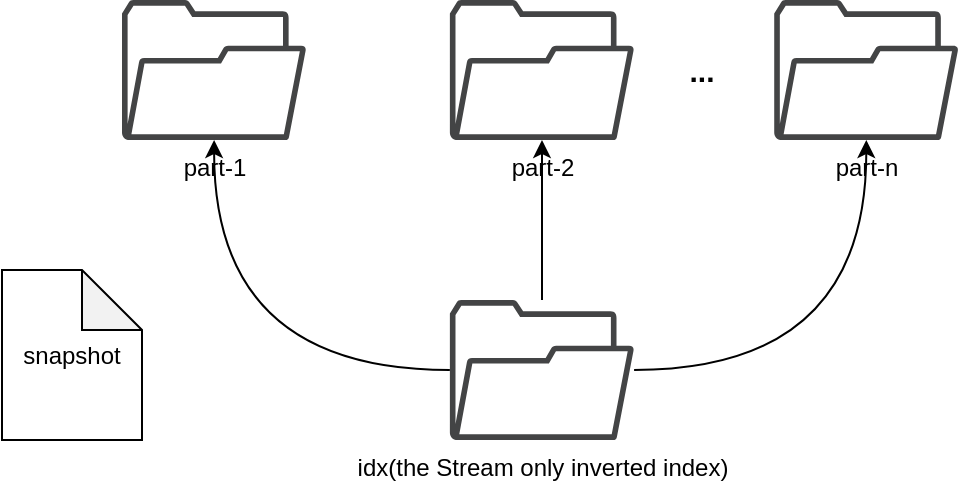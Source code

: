 <mxfile version="27.2.0" pages="8">
  <diagram name="shard" id="CjYs9iA9xI_reAbo-w4Q">
    <mxGraphModel dx="1426" dy="890" grid="1" gridSize="10" guides="1" tooltips="1" connect="1" arrows="1" fold="1" page="1" pageScale="1" pageWidth="827" pageHeight="1169" math="0" shadow="0">
      <root>
        <mxCell id="0" />
        <mxCell id="1" parent="0" />
        <mxCell id="c9x6maKCi0_uZFws8SAG-1" value="part-1" style="sketch=0;pointerEvents=1;shadow=0;dashed=0;html=1;strokeColor=none;fillColor=#434445;aspect=fixed;labelPosition=center;verticalLabelPosition=bottom;verticalAlign=top;align=center;outlineConnect=0;shape=mxgraph.vvd.folder;" vertex="1" parent="1">
          <mxGeometry x="210" y="610" width="92.11" height="70" as="geometry" />
        </mxCell>
        <mxCell id="c9x6maKCi0_uZFws8SAG-2" value="part-2" style="sketch=0;pointerEvents=1;shadow=0;dashed=0;html=1;strokeColor=none;fillColor=#434445;aspect=fixed;labelPosition=center;verticalLabelPosition=bottom;verticalAlign=top;align=center;outlineConnect=0;shape=mxgraph.vvd.folder;" vertex="1" parent="1">
          <mxGeometry x="373.94" y="610" width="92.11" height="70" as="geometry" />
        </mxCell>
        <mxCell id="c9x6maKCi0_uZFws8SAG-3" value="part-n" style="sketch=0;pointerEvents=1;shadow=0;dashed=0;html=1;strokeColor=none;fillColor=#434445;aspect=fixed;labelPosition=center;verticalLabelPosition=bottom;verticalAlign=top;align=center;outlineConnect=0;shape=mxgraph.vvd.folder;" vertex="1" parent="1">
          <mxGeometry x="536.11" y="610" width="92.11" height="70" as="geometry" />
        </mxCell>
        <mxCell id="c9x6maKCi0_uZFws8SAG-4" style="edgeStyle=orthogonalEdgeStyle;rounded=0;orthogonalLoop=1;jettySize=auto;html=1;curved=1;" edge="1" parent="1" source="c9x6maKCi0_uZFws8SAG-7" target="c9x6maKCi0_uZFws8SAG-1">
          <mxGeometry relative="1" as="geometry" />
        </mxCell>
        <mxCell id="c9x6maKCi0_uZFws8SAG-5" style="edgeStyle=orthogonalEdgeStyle;rounded=0;orthogonalLoop=1;jettySize=auto;html=1;curved=1;" edge="1" parent="1" source="c9x6maKCi0_uZFws8SAG-7" target="c9x6maKCi0_uZFws8SAG-2">
          <mxGeometry relative="1" as="geometry" />
        </mxCell>
        <mxCell id="c9x6maKCi0_uZFws8SAG-6" style="edgeStyle=orthogonalEdgeStyle;rounded=0;orthogonalLoop=1;jettySize=auto;html=1;curved=1;" edge="1" parent="1" source="c9x6maKCi0_uZFws8SAG-7" target="c9x6maKCi0_uZFws8SAG-3">
          <mxGeometry relative="1" as="geometry" />
        </mxCell>
        <mxCell id="c9x6maKCi0_uZFws8SAG-7" value="idx(the Stream only inverted index)" style="sketch=0;pointerEvents=1;shadow=0;dashed=0;html=1;strokeColor=none;fillColor=#434445;aspect=fixed;labelPosition=center;verticalLabelPosition=bottom;verticalAlign=top;align=center;outlineConnect=0;shape=mxgraph.vvd.folder;" vertex="1" parent="1">
          <mxGeometry x="373.94" y="760" width="92.11" height="70" as="geometry" />
        </mxCell>
        <mxCell id="c9x6maKCi0_uZFws8SAG-8" value="&lt;b&gt;&lt;font style=&quot;font-size: 15px;&quot;&gt;...&lt;/font&gt;&lt;/b&gt;" style="text;html=1;align=center;verticalAlign=middle;whiteSpace=wrap;rounded=0;" vertex="1" parent="1">
          <mxGeometry x="470" y="630" width="60" height="30" as="geometry" />
        </mxCell>
        <mxCell id="c9x6maKCi0_uZFws8SAG-9" value="snapshot" style="shape=note;whiteSpace=wrap;html=1;backgroundOutline=1;darkOpacity=0.05;" vertex="1" parent="1">
          <mxGeometry x="150" y="745" width="70" height="85" as="geometry" />
        </mxCell>
      </root>
    </mxGraphModel>
  </diagram>
  <diagram name="segment" id="k7v5TfuDeXi6Z-wvkHo9">
    <mxGraphModel dx="569" dy="330" grid="1" gridSize="10" guides="1" tooltips="1" connect="1" arrows="1" fold="1" page="1" pageScale="1" pageWidth="827" pageHeight="1169" math="0" shadow="0">
      <root>
        <mxCell id="0" />
        <mxCell id="1" parent="0" />
        <mxCell id="Jo4oo94e-OvqMa2QOr38-16" value="shard-0" style="sketch=0;pointerEvents=1;shadow=0;dashed=0;html=1;strokeColor=none;fillColor=#434445;aspect=fixed;labelPosition=center;verticalLabelPosition=bottom;verticalAlign=top;align=center;outlineConnect=0;shape=mxgraph.vvd.folder;" parent="1" vertex="1">
          <mxGeometry x="210" y="550" width="92.11" height="70" as="geometry" />
        </mxCell>
        <mxCell id="Jo4oo94e-OvqMa2QOr38-17" value="shard-1" style="sketch=0;pointerEvents=1;shadow=0;dashed=0;html=1;strokeColor=none;fillColor=#434445;aspect=fixed;labelPosition=center;verticalLabelPosition=bottom;verticalAlign=top;align=center;outlineConnect=0;shape=mxgraph.vvd.folder;" parent="1" vertex="1">
          <mxGeometry x="373.94" y="550" width="92.11" height="70" as="geometry" />
        </mxCell>
        <mxCell id="Jo4oo94e-OvqMa2QOr38-18" value="shard-n" style="sketch=0;pointerEvents=1;shadow=0;dashed=0;html=1;strokeColor=none;fillColor=#434445;aspect=fixed;labelPosition=center;verticalLabelPosition=bottom;verticalAlign=top;align=center;outlineConnect=0;shape=mxgraph.vvd.folder;" parent="1" vertex="1">
          <mxGeometry x="536.11" y="550" width="92.11" height="70" as="geometry" />
        </mxCell>
        <mxCell id="oputnNsXpmiCTAkmpvpW-14" style="edgeStyle=orthogonalEdgeStyle;rounded=0;orthogonalLoop=1;jettySize=auto;html=1;curved=1;" parent="1" source="Jo4oo94e-OvqMa2QOr38-22" target="Jo4oo94e-OvqMa2QOr38-16" edge="1">
          <mxGeometry relative="1" as="geometry" />
        </mxCell>
        <mxCell id="oputnNsXpmiCTAkmpvpW-27" style="edgeStyle=orthogonalEdgeStyle;rounded=0;orthogonalLoop=1;jettySize=auto;html=1;curved=1;" parent="1" source="Jo4oo94e-OvqMa2QOr38-22" target="Jo4oo94e-OvqMa2QOr38-17" edge="1">
          <mxGeometry relative="1" as="geometry" />
        </mxCell>
        <mxCell id="W6GvrKiFRz4wAPjR7DS--1" style="edgeStyle=orthogonalEdgeStyle;rounded=0;orthogonalLoop=1;jettySize=auto;html=1;curved=1;" parent="1" source="Jo4oo94e-OvqMa2QOr38-22" target="Jo4oo94e-OvqMa2QOr38-18" edge="1">
          <mxGeometry relative="1" as="geometry" />
        </mxCell>
        <mxCell id="Jo4oo94e-OvqMa2QOr38-22" value="idx(Series Index)" style="sketch=0;pointerEvents=1;shadow=0;dashed=0;html=1;strokeColor=none;fillColor=#434445;aspect=fixed;labelPosition=center;verticalLabelPosition=bottom;verticalAlign=top;align=center;outlineConnect=0;shape=mxgraph.vvd.folder;" parent="1" vertex="1">
          <mxGeometry x="373.94" y="710" width="92.11" height="70" as="geometry" />
        </mxCell>
        <mxCell id="Jo4oo94e-OvqMa2QOr38-23" value="&lt;b&gt;&lt;font style=&quot;font-size: 15px;&quot;&gt;...&lt;/font&gt;&lt;/b&gt;" style="text;html=1;align=center;verticalAlign=middle;whiteSpace=wrap;rounded=0;" parent="1" vertex="1">
          <mxGeometry x="470" y="570" width="60" height="30" as="geometry" />
        </mxCell>
      </root>
    </mxGraphModel>
  </diagram>
  <diagram name="measure-part" id="AsoGCNloJYPmFJbXK_Fe">
    <mxGraphModel dx="1426" dy="764" grid="1" gridSize="10" guides="1" tooltips="1" connect="1" arrows="1" fold="1" page="1" pageScale="1" pageWidth="827" pageHeight="1169" math="0" shadow="0">
      <root>
        <mxCell id="0" />
        <mxCell id="1" parent="0" />
        <mxCell id="NrQrZiLwpLzX6ej-Zi12-6" style="edgeStyle=orthogonalEdgeStyle;rounded=0;orthogonalLoop=1;jettySize=auto;html=1;exitX=0.5;exitY=1;exitDx=0;exitDy=0;" parent="1" edge="1">
          <mxGeometry relative="1" as="geometry">
            <mxPoint x="386.2" y="423.101" as="sourcePoint" />
            <mxPoint x="386.2" y="423.101" as="targetPoint" />
          </mxGeometry>
        </mxCell>
        <mxCell id="NrQrZiLwpLzX6ej-Zi12-32" style="edgeStyle=orthogonalEdgeStyle;rounded=0;orthogonalLoop=1;jettySize=auto;html=1;exitX=0.5;exitY=1;exitDx=0;exitDy=0;" parent="1" edge="1">
          <mxGeometry relative="1" as="geometry">
            <mxPoint x="638.588" y="416.761" as="sourcePoint" />
            <mxPoint x="638.588" y="416.761" as="targetPoint" />
          </mxGeometry>
        </mxCell>
        <mxCell id="NrQrZiLwpLzX6ej-Zi12-42" style="edgeStyle=orthogonalEdgeStyle;rounded=0;orthogonalLoop=1;jettySize=auto;html=1;exitX=0.5;exitY=1;exitDx=0;exitDy=0;" parent="1" edge="1">
          <mxGeometry relative="1" as="geometry">
            <mxPoint x="890.945" y="209.761" as="sourcePoint" />
            <mxPoint x="890.945" y="209.761" as="targetPoint" />
          </mxGeometry>
        </mxCell>
        <mxCell id="NrQrZiLwpLzX6ej-Zi12-52" style="edgeStyle=orthogonalEdgeStyle;rounded=0;orthogonalLoop=1;jettySize=auto;html=1;exitX=0.5;exitY=1;exitDx=0;exitDy=0;" parent="1" edge="1">
          <mxGeometry relative="1" as="geometry">
            <mxPoint x="624.409" y="416.761" as="sourcePoint" />
            <mxPoint x="624.409" y="416.761" as="targetPoint" />
          </mxGeometry>
        </mxCell>
        <mxCell id="NrQrZiLwpLzX6ej-Zi12-62" style="edgeStyle=orthogonalEdgeStyle;rounded=0;orthogonalLoop=1;jettySize=auto;html=1;exitX=0.5;exitY=1;exitDx=0;exitDy=0;" parent="1" edge="1">
          <mxGeometry relative="1" as="geometry">
            <mxPoint x="876.766" y="209.761" as="sourcePoint" />
            <mxPoint x="876.766" y="209.761" as="targetPoint" />
          </mxGeometry>
        </mxCell>
        <mxCell id="NrQrZiLwpLzX6ej-Zi12-63" style="edgeStyle=orthogonalEdgeStyle;rounded=0;orthogonalLoop=1;jettySize=auto;html=1;exitX=0.5;exitY=1;exitDx=0;exitDy=0;" parent="1" edge="1">
          <mxGeometry relative="1" as="geometry">
            <mxPoint x="876.766" y="209.761" as="sourcePoint" />
            <mxPoint x="876.766" y="209.761" as="targetPoint" />
          </mxGeometry>
        </mxCell>
        <mxCell id="NrQrZiLwpLzX6ej-Zi12-65" style="edgeStyle=orthogonalEdgeStyle;rounded=0;orthogonalLoop=1;jettySize=auto;html=1;exitX=0.5;exitY=1;exitDx=0;exitDy=0;" parent="1" edge="1">
          <mxGeometry relative="1" as="geometry">
            <mxPoint x="862.587" y="209.761" as="sourcePoint" />
            <mxPoint x="862.587" y="209.761" as="targetPoint" />
          </mxGeometry>
        </mxCell>
        <mxCell id="NrQrZiLwpLzX6ej-Zi12-96" style="edgeStyle=orthogonalEdgeStyle;rounded=0;orthogonalLoop=1;jettySize=auto;html=1;exitX=0.5;exitY=1;exitDx=0;exitDy=0;" parent="1" edge="1">
          <mxGeometry relative="1" as="geometry">
            <mxPoint x="624.409" y="416.761" as="sourcePoint" />
            <mxPoint x="624.409" y="416.761" as="targetPoint" />
          </mxGeometry>
        </mxCell>
        <mxCell id="NrQrZiLwpLzX6ej-Zi12-97" value="" style="shape=table;startSize=0;container=1;collapsible=0;childLayout=tableLayout;" parent="1" vertex="1">
          <mxGeometry x="503.886" y="307.005" width="141.791" height="195.122" as="geometry" />
        </mxCell>
        <mxCell id="NrQrZiLwpLzX6ej-Zi12-98" value="" style="shape=tableRow;horizontal=0;startSize=0;swimlaneHead=0;swimlaneBody=0;strokeColor=inherit;top=0;left=0;bottom=0;right=0;collapsible=0;dropTarget=0;fillColor=none;points=[[0,0.5],[1,0.5]];portConstraint=eastwest;" parent="NrQrZiLwpLzX6ej-Zi12-97" vertex="1">
          <mxGeometry width="141.791" height="49" as="geometry" />
        </mxCell>
        <mxCell id="NrQrZiLwpLzX6ej-Zi12-99" value="Block&lt;sub&gt;0&lt;/sub&gt;" style="shape=partialRectangle;html=1;whiteSpace=wrap;connectable=0;strokeColor=#d79b00;overflow=hidden;fillColor=#ffe6cc;top=0;left=0;bottom=0;right=0;pointerEvents=1;fontSize=14;" parent="NrQrZiLwpLzX6ej-Zi12-98" vertex="1">
          <mxGeometry width="142" height="49" as="geometry">
            <mxRectangle width="142" height="49" as="alternateBounds" />
          </mxGeometry>
        </mxCell>
        <mxCell id="NrQrZiLwpLzX6ej-Zi12-100" value="" style="shape=tableRow;horizontal=0;startSize=0;swimlaneHead=0;swimlaneBody=0;strokeColor=inherit;top=0;left=0;bottom=0;right=0;collapsible=0;dropTarget=0;fillColor=none;points=[[0,0.5],[1,0.5]];portConstraint=eastwest;" parent="NrQrZiLwpLzX6ej-Zi12-97" vertex="1">
          <mxGeometry y="49" width="141.791" height="49" as="geometry" />
        </mxCell>
        <mxCell id="NrQrZiLwpLzX6ej-Zi12-101" value="Block&lt;sub&gt;1&lt;/sub&gt;" style="shape=partialRectangle;html=1;whiteSpace=wrap;connectable=0;strokeColor=#d6b656;overflow=hidden;fillColor=#fff2cc;top=0;left=0;bottom=0;right=0;pointerEvents=1;fontSize=14;" parent="NrQrZiLwpLzX6ej-Zi12-100" vertex="1">
          <mxGeometry width="142" height="49" as="geometry">
            <mxRectangle width="142" height="49" as="alternateBounds" />
          </mxGeometry>
        </mxCell>
        <mxCell id="NrQrZiLwpLzX6ej-Zi12-121" value="" style="whiteSpace=wrap;html=1;startSize=0;" parent="NrQrZiLwpLzX6ej-Zi12-100" vertex="1">
          <mxGeometry x="142" height="49" as="geometry">
            <mxRectangle width="NaN" height="49" as="alternateBounds" />
          </mxGeometry>
        </mxCell>
        <mxCell id="NrQrZiLwpLzX6ej-Zi12-102" value="" style="shape=tableRow;horizontal=0;startSize=0;swimlaneHead=0;swimlaneBody=0;strokeColor=inherit;top=0;left=0;bottom=0;right=0;collapsible=0;dropTarget=0;fillColor=none;points=[[0,0.5],[1,0.5]];portConstraint=eastwest;" parent="NrQrZiLwpLzX6ej-Zi12-97" vertex="1">
          <mxGeometry y="98" width="141.791" height="49" as="geometry" />
        </mxCell>
        <mxCell id="NrQrZiLwpLzX6ej-Zi12-103" value="Block&lt;sub&gt;2&lt;/sub&gt;" style="shape=partialRectangle;html=1;whiteSpace=wrap;connectable=0;strokeColor=#6c8ebf;overflow=hidden;fillColor=#dae8fc;top=0;left=0;bottom=0;right=0;pointerEvents=1;fontSize=14;" parent="NrQrZiLwpLzX6ej-Zi12-102" vertex="1">
          <mxGeometry width="142" height="49" as="geometry">
            <mxRectangle width="142" height="49" as="alternateBounds" />
          </mxGeometry>
        </mxCell>
        <mxCell id="NrQrZiLwpLzX6ej-Zi12-104" value="" style="shape=tableRow;horizontal=0;startSize=0;swimlaneHead=0;swimlaneBody=0;strokeColor=inherit;top=0;left=0;bottom=0;right=0;collapsible=0;dropTarget=0;fillColor=none;points=[[0,0.5],[1,0.5]];portConstraint=eastwest;" parent="NrQrZiLwpLzX6ej-Zi12-97" vertex="1">
          <mxGeometry y="147" width="141.791" height="48" as="geometry" />
        </mxCell>
        <mxCell id="NrQrZiLwpLzX6ej-Zi12-105" value="&lt;b&gt;...&lt;/b&gt;" style="shape=partialRectangle;html=1;whiteSpace=wrap;connectable=0;strokeColor=inherit;overflow=hidden;fillColor=none;top=0;left=0;bottom=0;right=0;pointerEvents=1;" parent="NrQrZiLwpLzX6ej-Zi12-104" vertex="1">
          <mxGeometry width="142" height="48" as="geometry">
            <mxRectangle width="142" height="48" as="alternateBounds" />
          </mxGeometry>
        </mxCell>
        <mxCell id="NrQrZiLwpLzX6ej-Zi12-106" style="edgeStyle=orthogonalEdgeStyle;rounded=0;orthogonalLoop=1;jettySize=auto;html=1;exitX=0.5;exitY=1;exitDx=0;exitDy=0;" parent="1" edge="1">
          <mxGeometry relative="1" as="geometry">
            <mxPoint x="876.766" y="209.761" as="sourcePoint" />
            <mxPoint x="876.766" y="209.761" as="targetPoint" />
          </mxGeometry>
        </mxCell>
        <mxCell id="NrQrZiLwpLzX6ej-Zi12-107" style="edgeStyle=orthogonalEdgeStyle;rounded=0;orthogonalLoop=1;jettySize=auto;html=1;exitX=0.5;exitY=1;exitDx=0;exitDy=0;" parent="1" edge="1">
          <mxGeometry relative="1" as="geometry">
            <mxPoint x="862.587" y="209.761" as="sourcePoint" />
            <mxPoint x="862.587" y="209.761" as="targetPoint" />
          </mxGeometry>
        </mxCell>
        <mxCell id="NrQrZiLwpLzX6ej-Zi12-108" style="edgeStyle=orthogonalEdgeStyle;rounded=0;orthogonalLoop=1;jettySize=auto;html=1;exitX=0.5;exitY=1;exitDx=0;exitDy=0;" parent="1" edge="1">
          <mxGeometry relative="1" as="geometry">
            <mxPoint x="862.587" y="209.761" as="sourcePoint" />
            <mxPoint x="862.587" y="209.761" as="targetPoint" />
          </mxGeometry>
        </mxCell>
        <mxCell id="NrQrZiLwpLzX6ej-Zi12-109" value="" style="shape=table;startSize=0;container=1;collapsible=0;childLayout=tableLayout;" parent="1" vertex="1">
          <mxGeometry x="769.005" y="100.005" width="141.791" height="195.122" as="geometry" />
        </mxCell>
        <mxCell id="NrQrZiLwpLzX6ej-Zi12-110" value="" style="shape=tableRow;horizontal=0;startSize=0;swimlaneHead=0;swimlaneBody=0;strokeColor=#d6b656;top=0;left=0;bottom=0;right=0;collapsible=0;dropTarget=0;fillColor=#fff2cc;points=[[0,0.5],[1,0.5]];portConstraint=eastwest;" parent="NrQrZiLwpLzX6ej-Zi12-109" vertex="1">
          <mxGeometry width="141.791" height="49" as="geometry" />
        </mxCell>
        <mxCell id="NrQrZiLwpLzX6ej-Zi12-111" value="Block&lt;sub&gt;0&lt;/sub&gt;" style="shape=partialRectangle;html=1;whiteSpace=wrap;connectable=0;strokeColor=#d79b00;overflow=hidden;fillColor=#ffe6cc;top=0;left=0;bottom=0;right=0;pointerEvents=1;fontSize=14;" parent="NrQrZiLwpLzX6ej-Zi12-110" vertex="1">
          <mxGeometry width="142" height="49" as="geometry">
            <mxRectangle width="142" height="49" as="alternateBounds" />
          </mxGeometry>
        </mxCell>
        <mxCell id="NrQrZiLwpLzX6ej-Zi12-112" value="" style="shape=tableRow;horizontal=0;startSize=0;swimlaneHead=0;swimlaneBody=0;strokeColor=inherit;top=0;left=0;bottom=0;right=0;collapsible=0;dropTarget=0;fillColor=none;points=[[0,0.5],[1,0.5]];portConstraint=eastwest;" parent="NrQrZiLwpLzX6ej-Zi12-109" vertex="1">
          <mxGeometry y="49" width="141.791" height="49" as="geometry" />
        </mxCell>
        <mxCell id="NrQrZiLwpLzX6ej-Zi12-113" value="Block&lt;sub&gt;1&lt;/sub&gt;" style="shape=partialRectangle;html=1;whiteSpace=wrap;connectable=0;strokeColor=#d6b656;overflow=hidden;fillColor=#fff2cc;top=0;left=0;bottom=0;right=0;pointerEvents=1;fontSize=14;" parent="NrQrZiLwpLzX6ej-Zi12-112" vertex="1">
          <mxGeometry width="142" height="49" as="geometry">
            <mxRectangle width="142" height="49" as="alternateBounds" />
          </mxGeometry>
        </mxCell>
        <mxCell id="NrQrZiLwpLzX6ej-Zi12-114" value="" style="shape=tableRow;horizontal=0;startSize=0;swimlaneHead=0;swimlaneBody=0;strokeColor=inherit;top=0;left=0;bottom=0;right=0;collapsible=0;dropTarget=0;fillColor=none;points=[[0,0.5],[1,0.5]];portConstraint=eastwest;" parent="NrQrZiLwpLzX6ej-Zi12-109" vertex="1">
          <mxGeometry y="98" width="141.791" height="49" as="geometry" />
        </mxCell>
        <mxCell id="NrQrZiLwpLzX6ej-Zi12-115" value="Block&lt;sub&gt;2&lt;/sub&gt;" style="shape=partialRectangle;html=1;whiteSpace=wrap;connectable=0;strokeColor=#6c8ebf;overflow=hidden;fillColor=#dae8fc;top=0;left=0;bottom=0;right=0;pointerEvents=1;fontSize=14;" parent="NrQrZiLwpLzX6ej-Zi12-114" vertex="1">
          <mxGeometry width="142" height="49" as="geometry">
            <mxRectangle width="142" height="49" as="alternateBounds" />
          </mxGeometry>
        </mxCell>
        <mxCell id="NrQrZiLwpLzX6ej-Zi12-116" value="" style="shape=tableRow;horizontal=0;startSize=0;swimlaneHead=0;swimlaneBody=0;strokeColor=inherit;top=0;left=0;bottom=0;right=0;collapsible=0;dropTarget=0;fillColor=none;points=[[0,0.5],[1,0.5]];portConstraint=eastwest;" parent="NrQrZiLwpLzX6ej-Zi12-109" vertex="1">
          <mxGeometry y="147" width="141.791" height="48" as="geometry" />
        </mxCell>
        <mxCell id="NrQrZiLwpLzX6ej-Zi12-117" value="&lt;b&gt;...&lt;/b&gt;" style="shape=partialRectangle;html=1;whiteSpace=wrap;connectable=0;strokeColor=inherit;overflow=hidden;fillColor=none;top=0;left=0;bottom=0;right=0;pointerEvents=1;" parent="NrQrZiLwpLzX6ej-Zi12-116" vertex="1">
          <mxGeometry width="142" height="48" as="geometry">
            <mxRectangle width="142" height="48" as="alternateBounds" />
          </mxGeometry>
        </mxCell>
        <mxCell id="NrQrZiLwpLzX6ej-Zi12-194" value="&lt;b&gt;&lt;font style=&quot;font-size: 14px;&quot;&gt;meta.bin&lt;/font&gt;&lt;/b&gt;" style="text;html=1;align=center;verticalAlign=middle;resizable=0;points=[];autosize=1;strokeColor=none;fillColor=none;" parent="1" vertex="1">
          <mxGeometry x="290.898" y="283.35" width="80" height="30" as="geometry" />
        </mxCell>
        <mxCell id="NrQrZiLwpLzX6ej-Zi12-195" value="&lt;b&gt;&lt;font style=&quot;font-size: 14px;&quot;&gt;primary.bin&lt;/font&gt;&lt;/b&gt;" style="text;html=1;align=center;verticalAlign=middle;resizable=0;points=[];autosize=1;strokeColor=none;fillColor=none;" parent="1" vertex="1">
          <mxGeometry x="524.787" y="277.01" width="100" height="30" as="geometry" />
        </mxCell>
        <mxCell id="NrQrZiLwpLzX6ej-Zi12-133" style="edgeStyle=orthogonalEdgeStyle;rounded=0;orthogonalLoop=1;jettySize=auto;html=1;exitX=0.5;exitY=1;exitDx=0;exitDy=0;" parent="1" edge="1">
          <mxGeometry relative="1" as="geometry">
            <mxPoint x="1142.694" y="239.764" as="sourcePoint" />
            <mxPoint x="1142.694" y="239.764" as="targetPoint" />
          </mxGeometry>
        </mxCell>
        <mxCell id="NrQrZiLwpLzX6ej-Zi12-134" style="edgeStyle=orthogonalEdgeStyle;rounded=0;orthogonalLoop=1;jettySize=auto;html=1;exitX=0.5;exitY=1;exitDx=0;exitDy=0;" parent="1" edge="1">
          <mxGeometry relative="1" as="geometry">
            <mxPoint x="1149.583" y="203.179" as="sourcePoint" />
            <mxPoint x="1149.583" y="203.179" as="targetPoint" />
          </mxGeometry>
        </mxCell>
        <mxCell id="NrQrZiLwpLzX6ej-Zi12-135" style="edgeStyle=orthogonalEdgeStyle;rounded=0;orthogonalLoop=1;jettySize=auto;html=1;exitX=0.5;exitY=1;exitDx=0;exitDy=0;" parent="1" edge="1">
          <mxGeometry relative="1" as="geometry">
            <mxPoint x="1149.583" y="203.179" as="sourcePoint" />
            <mxPoint x="1149.583" y="203.179" as="targetPoint" />
          </mxGeometry>
        </mxCell>
        <mxCell id="NrQrZiLwpLzX6ej-Zi12-136" style="edgeStyle=orthogonalEdgeStyle;rounded=0;orthogonalLoop=1;jettySize=auto;html=1;exitX=0.5;exitY=1;exitDx=0;exitDy=0;" parent="1" edge="1">
          <mxGeometry relative="1" as="geometry">
            <mxPoint x="1142.694" y="203.179" as="sourcePoint" />
            <mxPoint x="1142.694" y="203.179" as="targetPoint" />
          </mxGeometry>
        </mxCell>
        <mxCell id="NrQrZiLwpLzX6ej-Zi12-138" style="edgeStyle=orthogonalEdgeStyle;rounded=0;orthogonalLoop=1;jettySize=auto;html=1;exitX=0.5;exitY=1;exitDx=0;exitDy=0;" parent="1" edge="1">
          <mxGeometry relative="1" as="geometry">
            <mxPoint x="1149.583" y="203.179" as="sourcePoint" />
            <mxPoint x="1149.583" y="203.179" as="targetPoint" />
          </mxGeometry>
        </mxCell>
        <mxCell id="NrQrZiLwpLzX6ej-Zi12-139" style="edgeStyle=orthogonalEdgeStyle;rounded=0;orthogonalLoop=1;jettySize=auto;html=1;exitX=0.5;exitY=1;exitDx=0;exitDy=0;" parent="1" edge="1">
          <mxGeometry relative="1" as="geometry">
            <mxPoint x="1142.694" y="203.179" as="sourcePoint" />
            <mxPoint x="1142.694" y="203.179" as="targetPoint" />
          </mxGeometry>
        </mxCell>
        <mxCell id="NrQrZiLwpLzX6ej-Zi12-140" style="edgeStyle=orthogonalEdgeStyle;rounded=0;orthogonalLoop=1;jettySize=auto;html=1;exitX=0.5;exitY=1;exitDx=0;exitDy=0;" parent="1" edge="1">
          <mxGeometry relative="1" as="geometry">
            <mxPoint x="1142.694" y="203.179" as="sourcePoint" />
            <mxPoint x="1142.694" y="203.179" as="targetPoint" />
          </mxGeometry>
        </mxCell>
        <mxCell id="NrQrZiLwpLzX6ej-Zi12-152" value="" style="shape=table;startSize=0;container=1;collapsible=0;childLayout=tableLayout;" parent="1" vertex="1">
          <mxGeometry x="1000.903" y="130.008" width="141.791" height="195.122" as="geometry" />
        </mxCell>
        <mxCell id="NrQrZiLwpLzX6ej-Zi12-153" value="" style="shape=tableRow;horizontal=0;startSize=0;swimlaneHead=0;swimlaneBody=0;strokeColor=inherit;top=0;left=0;bottom=0;right=0;collapsible=0;dropTarget=0;fillColor=none;points=[[0,0.5],[1,0.5]];portConstraint=eastwest;" parent="NrQrZiLwpLzX6ej-Zi12-152" vertex="1">
          <mxGeometry width="141.791" height="49" as="geometry" />
        </mxCell>
        <mxCell id="NrQrZiLwpLzX6ej-Zi12-154" value="Block&lt;sub&gt;0&lt;/sub&gt;" style="shape=partialRectangle;html=1;whiteSpace=wrap;connectable=0;strokeColor=#d79b00;overflow=hidden;fillColor=#ffe6cc;top=0;left=0;bottom=0;right=0;pointerEvents=1;fontSize=14;" parent="NrQrZiLwpLzX6ej-Zi12-153" vertex="1">
          <mxGeometry width="142" height="49" as="geometry">
            <mxRectangle width="142" height="49" as="alternateBounds" />
          </mxGeometry>
        </mxCell>
        <mxCell id="NrQrZiLwpLzX6ej-Zi12-155" value="" style="shape=tableRow;horizontal=0;startSize=0;swimlaneHead=0;swimlaneBody=0;strokeColor=#b46504;top=0;left=0;bottom=0;right=0;collapsible=0;dropTarget=0;fillColor=#fad7ac;points=[[0,0.5],[1,0.5]];portConstraint=eastwest;" parent="NrQrZiLwpLzX6ej-Zi12-152" vertex="1">
          <mxGeometry y="49" width="141.791" height="49" as="geometry" />
        </mxCell>
        <mxCell id="NrQrZiLwpLzX6ej-Zi12-156" value="Block&lt;sub&gt;1&lt;/sub&gt;" style="shape=partialRectangle;html=1;whiteSpace=wrap;connectable=0;strokeColor=#d6b656;overflow=hidden;fillColor=#fff2cc;top=0;left=0;bottom=0;right=0;pointerEvents=1;fontSize=14;" parent="NrQrZiLwpLzX6ej-Zi12-155" vertex="1">
          <mxGeometry width="142" height="49" as="geometry">
            <mxRectangle width="142" height="49" as="alternateBounds" />
          </mxGeometry>
        </mxCell>
        <mxCell id="NrQrZiLwpLzX6ej-Zi12-157" value="" style="shape=tableRow;horizontal=0;startSize=0;swimlaneHead=0;swimlaneBody=0;strokeColor=inherit;top=0;left=0;bottom=0;right=0;collapsible=0;dropTarget=0;fillColor=none;points=[[0,0.5],[1,0.5]];portConstraint=eastwest;" parent="NrQrZiLwpLzX6ej-Zi12-152" vertex="1">
          <mxGeometry y="98" width="141.791" height="49" as="geometry" />
        </mxCell>
        <mxCell id="NrQrZiLwpLzX6ej-Zi12-158" value="Block&lt;sub&gt;2&lt;/sub&gt;" style="shape=partialRectangle;html=1;whiteSpace=wrap;connectable=0;strokeColor=#6c8ebf;overflow=hidden;fillColor=#dae8fc;top=0;left=0;bottom=0;right=0;pointerEvents=1;fontSize=14;" parent="NrQrZiLwpLzX6ej-Zi12-157" vertex="1">
          <mxGeometry width="142" height="49" as="geometry">
            <mxRectangle width="142" height="49" as="alternateBounds" />
          </mxGeometry>
        </mxCell>
        <mxCell id="NrQrZiLwpLzX6ej-Zi12-159" value="" style="shape=tableRow;horizontal=0;startSize=0;swimlaneHead=0;swimlaneBody=0;strokeColor=inherit;top=0;left=0;bottom=0;right=0;collapsible=0;dropTarget=0;fillColor=none;points=[[0,0.5],[1,0.5]];portConstraint=eastwest;" parent="NrQrZiLwpLzX6ej-Zi12-152" vertex="1">
          <mxGeometry y="147" width="141.791" height="48" as="geometry" />
        </mxCell>
        <mxCell id="NrQrZiLwpLzX6ej-Zi12-160" value="&lt;b&gt;...&lt;/b&gt;" style="shape=partialRectangle;html=1;whiteSpace=wrap;connectable=0;strokeColor=inherit;overflow=hidden;fillColor=none;top=0;left=0;bottom=0;right=0;pointerEvents=1;" parent="NrQrZiLwpLzX6ej-Zi12-159" vertex="1">
          <mxGeometry width="142" height="48" as="geometry">
            <mxRectangle width="142" height="48" as="alternateBounds" />
          </mxGeometry>
        </mxCell>
        <mxCell id="NrQrZiLwpLzX6ej-Zi12-223" value="&lt;span style=&quot;font-size: 14px;&quot;&gt;&lt;b&gt;&amp;lt;tagFamily&amp;gt;.tf&lt;/b&gt;&lt;/span&gt;" style="text;html=1;align=center;verticalAlign=middle;resizable=0;points=[];autosize=1;strokeColor=none;fillColor=none;" parent="1" vertex="1">
          <mxGeometry x="1018.693" y="100.004" width="120" height="30" as="geometry" />
        </mxCell>
        <mxCell id="oysz9j0pOd6BzduAtxxv-29" style="rounded=0;orthogonalLoop=1;jettySize=auto;html=1;exitX=1;exitY=0;exitDx=0;exitDy=0;entryX=0;entryY=0;entryDx=0;entryDy=0;endArrow=none;endFill=0;dashed=1;dashPattern=8 8;" parent="1" source="oysz9j0pOd6BzduAtxxv-14" target="NrQrZiLwpLzX6ej-Zi12-97" edge="1">
          <mxGeometry relative="1" as="geometry" />
        </mxCell>
        <mxCell id="oysz9j0pOd6BzduAtxxv-14" value="" style="shape=table;startSize=0;container=1;collapsible=0;childLayout=tableLayout;fontSize=16;" parent="1" vertex="1">
          <mxGeometry x="290.9" y="313.35" width="79.1" height="170" as="geometry" />
        </mxCell>
        <mxCell id="oysz9j0pOd6BzduAtxxv-15" value="" style="shape=tableRow;horizontal=0;startSize=0;swimlaneHead=0;swimlaneBody=0;strokeColor=inherit;top=0;left=0;bottom=0;right=0;collapsible=0;dropTarget=0;fillColor=none;points=[[0,0.5],[1,0.5]];portConstraint=eastwest;fontSize=16;" parent="oysz9j0pOd6BzduAtxxv-14" vertex="1">
          <mxGeometry width="79.1" height="58" as="geometry" />
        </mxCell>
        <mxCell id="oysz9j0pOd6BzduAtxxv-16" value="m&lt;sub&gt;0&lt;/sub&gt;" style="shape=partialRectangle;html=1;whiteSpace=wrap;connectable=0;strokeColor=inherit;overflow=hidden;fillColor=none;top=0;left=0;bottom=0;right=0;pointerEvents=1;fontSize=16;" parent="oysz9j0pOd6BzduAtxxv-15" vertex="1">
          <mxGeometry width="79" height="58" as="geometry">
            <mxRectangle width="79" height="58" as="alternateBounds" />
          </mxGeometry>
        </mxCell>
        <mxCell id="oysz9j0pOd6BzduAtxxv-19" value="" style="shape=tableRow;horizontal=0;startSize=0;swimlaneHead=0;swimlaneBody=0;strokeColor=inherit;top=0;left=0;bottom=0;right=0;collapsible=0;dropTarget=0;fillColor=none;points=[[0,0.5],[1,0.5]];portConstraint=eastwest;fontSize=16;" parent="oysz9j0pOd6BzduAtxxv-14" vertex="1">
          <mxGeometry y="58" width="79.1" height="54" as="geometry" />
        </mxCell>
        <mxCell id="oysz9j0pOd6BzduAtxxv-20" value="..." style="shape=partialRectangle;html=1;whiteSpace=wrap;connectable=0;strokeColor=inherit;overflow=hidden;fillColor=none;top=0;left=0;bottom=0;right=0;pointerEvents=1;fontSize=16;" parent="oysz9j0pOd6BzduAtxxv-19" vertex="1">
          <mxGeometry width="79" height="54" as="geometry">
            <mxRectangle width="79" height="54" as="alternateBounds" />
          </mxGeometry>
        </mxCell>
        <mxCell id="oysz9j0pOd6BzduAtxxv-23" value="" style="shape=tableRow;horizontal=0;startSize=0;swimlaneHead=0;swimlaneBody=0;strokeColor=inherit;top=0;left=0;bottom=0;right=0;collapsible=0;dropTarget=0;fillColor=none;points=[[0,0.5],[1,0.5]];portConstraint=eastwest;fontSize=16;" parent="oysz9j0pOd6BzduAtxxv-14" vertex="1">
          <mxGeometry y="112" width="79.1" height="58" as="geometry" />
        </mxCell>
        <mxCell id="oysz9j0pOd6BzduAtxxv-24" value="m&lt;sub&gt;n&lt;/sub&gt;" style="shape=partialRectangle;html=1;whiteSpace=wrap;connectable=0;strokeColor=inherit;overflow=hidden;fillColor=none;top=0;left=0;bottom=0;right=0;pointerEvents=1;fontSize=16;" parent="oysz9j0pOd6BzduAtxxv-23" vertex="1">
          <mxGeometry width="79" height="58" as="geometry">
            <mxRectangle width="79" height="58" as="alternateBounds" />
          </mxGeometry>
        </mxCell>
        <mxCell id="oysz9j0pOd6BzduAtxxv-31" style="rounded=0;orthogonalLoop=1;jettySize=auto;html=1;exitX=0;exitY=0.75;exitDx=0;exitDy=0;entryX=0.981;entryY=0.068;entryDx=0;entryDy=0;entryPerimeter=0;endArrow=none;endFill=0;dashed=1;dashPattern=8 8;" parent="1" source="NrQrZiLwpLzX6ej-Zi12-97" target="oysz9j0pOd6BzduAtxxv-19" edge="1">
          <mxGeometry relative="1" as="geometry" />
        </mxCell>
        <mxCell id="l2Bm01GsY0N5AEqxnJTA-1" style="edgeStyle=orthogonalEdgeStyle;rounded=0;orthogonalLoop=1;jettySize=auto;html=1;exitX=0.5;exitY=1;exitDx=0;exitDy=0;" parent="1" edge="1">
          <mxGeometry relative="1" as="geometry">
            <mxPoint x="1126.643" y="254.344" as="sourcePoint" />
            <mxPoint x="1126.643" y="254.344" as="targetPoint" />
          </mxGeometry>
        </mxCell>
        <mxCell id="l2Bm01GsY0N5AEqxnJTA-2" style="edgeStyle=orthogonalEdgeStyle;rounded=0;orthogonalLoop=1;jettySize=auto;html=1;exitX=0.5;exitY=1;exitDx=0;exitDy=0;" parent="1" edge="1">
          <mxGeometry relative="1" as="geometry">
            <mxPoint x="1140.822" y="217.759" as="sourcePoint" />
            <mxPoint x="1140.822" y="217.759" as="targetPoint" />
          </mxGeometry>
        </mxCell>
        <mxCell id="l2Bm01GsY0N5AEqxnJTA-3" style="edgeStyle=orthogonalEdgeStyle;rounded=0;orthogonalLoop=1;jettySize=auto;html=1;exitX=0.5;exitY=1;exitDx=0;exitDy=0;" parent="1" edge="1">
          <mxGeometry relative="1" as="geometry">
            <mxPoint x="1140.822" y="217.759" as="sourcePoint" />
            <mxPoint x="1140.822" y="217.759" as="targetPoint" />
          </mxGeometry>
        </mxCell>
        <mxCell id="l2Bm01GsY0N5AEqxnJTA-4" style="edgeStyle=orthogonalEdgeStyle;rounded=0;orthogonalLoop=1;jettySize=auto;html=1;exitX=0.5;exitY=1;exitDx=0;exitDy=0;" parent="1" edge="1">
          <mxGeometry relative="1" as="geometry">
            <mxPoint x="1126.643" y="217.759" as="sourcePoint" />
            <mxPoint x="1126.643" y="217.759" as="targetPoint" />
          </mxGeometry>
        </mxCell>
        <mxCell id="l2Bm01GsY0N5AEqxnJTA-5" style="edgeStyle=orthogonalEdgeStyle;rounded=0;orthogonalLoop=1;jettySize=auto;html=1;exitX=0.5;exitY=1;exitDx=0;exitDy=0;" parent="1" edge="1">
          <mxGeometry relative="1" as="geometry">
            <mxPoint x="1140.822" y="217.759" as="sourcePoint" />
            <mxPoint x="1140.822" y="217.759" as="targetPoint" />
          </mxGeometry>
        </mxCell>
        <mxCell id="l2Bm01GsY0N5AEqxnJTA-6" style="edgeStyle=orthogonalEdgeStyle;rounded=0;orthogonalLoop=1;jettySize=auto;html=1;exitX=0.5;exitY=1;exitDx=0;exitDy=0;" parent="1" edge="1">
          <mxGeometry relative="1" as="geometry">
            <mxPoint x="1126.643" y="217.759" as="sourcePoint" />
            <mxPoint x="1126.643" y="217.759" as="targetPoint" />
          </mxGeometry>
        </mxCell>
        <mxCell id="l2Bm01GsY0N5AEqxnJTA-7" style="edgeStyle=orthogonalEdgeStyle;rounded=0;orthogonalLoop=1;jettySize=auto;html=1;exitX=0.5;exitY=1;exitDx=0;exitDy=0;" parent="1" edge="1">
          <mxGeometry relative="1" as="geometry">
            <mxPoint x="1126.643" y="217.759" as="sourcePoint" />
            <mxPoint x="1126.643" y="217.759" as="targetPoint" />
          </mxGeometry>
        </mxCell>
        <mxCell id="l2Bm01GsY0N5AEqxnJTA-8" value="" style="shape=table;startSize=0;container=1;collapsible=0;childLayout=tableLayout;" parent="1" vertex="1">
          <mxGeometry x="1025.263" y="144.588" width="141.791" height="195.122" as="geometry" />
        </mxCell>
        <mxCell id="l2Bm01GsY0N5AEqxnJTA-9" value="" style="shape=tableRow;horizontal=0;startSize=0;swimlaneHead=0;swimlaneBody=0;strokeColor=inherit;top=0;left=0;bottom=0;right=0;collapsible=0;dropTarget=0;fillColor=none;points=[[0,0.5],[1,0.5]];portConstraint=eastwest;" parent="l2Bm01GsY0N5AEqxnJTA-8" vertex="1">
          <mxGeometry width="141.791" height="49" as="geometry" />
        </mxCell>
        <mxCell id="l2Bm01GsY0N5AEqxnJTA-10" value="Block&lt;sub&gt;0&lt;/sub&gt;" style="shape=partialRectangle;html=1;whiteSpace=wrap;connectable=0;strokeColor=#d79b00;overflow=hidden;fillColor=#ffe6cc;top=0;left=0;bottom=0;right=0;pointerEvents=1;fontSize=14;" parent="l2Bm01GsY0N5AEqxnJTA-9" vertex="1">
          <mxGeometry width="142" height="49" as="geometry">
            <mxRectangle width="142" height="49" as="alternateBounds" />
          </mxGeometry>
        </mxCell>
        <mxCell id="l2Bm01GsY0N5AEqxnJTA-11" value="" style="shape=tableRow;horizontal=0;startSize=0;swimlaneHead=0;swimlaneBody=0;strokeColor=inherit;top=0;left=0;bottom=0;right=0;collapsible=0;dropTarget=0;fillColor=none;points=[[0,0.5],[1,0.5]];portConstraint=eastwest;" parent="l2Bm01GsY0N5AEqxnJTA-8" vertex="1">
          <mxGeometry y="49" width="141.791" height="49" as="geometry" />
        </mxCell>
        <mxCell id="l2Bm01GsY0N5AEqxnJTA-12" value="Block&lt;sub&gt;1&lt;/sub&gt;" style="shape=partialRectangle;html=1;whiteSpace=wrap;connectable=0;strokeColor=#d6b656;overflow=hidden;fillColor=#fff2cc;top=0;left=0;bottom=0;right=0;pointerEvents=1;fontSize=14;" parent="l2Bm01GsY0N5AEqxnJTA-11" vertex="1">
          <mxGeometry width="142" height="49" as="geometry">
            <mxRectangle width="142" height="49" as="alternateBounds" />
          </mxGeometry>
        </mxCell>
        <mxCell id="l2Bm01GsY0N5AEqxnJTA-13" value="" style="shape=tableRow;horizontal=0;startSize=0;swimlaneHead=0;swimlaneBody=0;strokeColor=inherit;top=0;left=0;bottom=0;right=0;collapsible=0;dropTarget=0;fillColor=none;points=[[0,0.5],[1,0.5]];portConstraint=eastwest;" parent="l2Bm01GsY0N5AEqxnJTA-8" vertex="1">
          <mxGeometry y="98" width="141.791" height="49" as="geometry" />
        </mxCell>
        <mxCell id="l2Bm01GsY0N5AEqxnJTA-14" value="Block&lt;sub&gt;2&lt;/sub&gt;" style="shape=partialRectangle;html=1;whiteSpace=wrap;connectable=0;strokeColor=#6c8ebf;overflow=hidden;fillColor=#dae8fc;top=0;left=0;bottom=0;right=0;pointerEvents=1;fontSize=14;" parent="l2Bm01GsY0N5AEqxnJTA-13" vertex="1">
          <mxGeometry width="142" height="49" as="geometry">
            <mxRectangle width="142" height="49" as="alternateBounds" />
          </mxGeometry>
        </mxCell>
        <mxCell id="l2Bm01GsY0N5AEqxnJTA-15" value="" style="shape=tableRow;horizontal=0;startSize=0;swimlaneHead=0;swimlaneBody=0;strokeColor=inherit;top=0;left=0;bottom=0;right=0;collapsible=0;dropTarget=0;fillColor=none;points=[[0,0.5],[1,0.5]];portConstraint=eastwest;" parent="l2Bm01GsY0N5AEqxnJTA-8" vertex="1">
          <mxGeometry y="147" width="141.791" height="48" as="geometry" />
        </mxCell>
        <mxCell id="l2Bm01GsY0N5AEqxnJTA-16" value="&lt;b&gt;...&lt;/b&gt;" style="shape=partialRectangle;html=1;whiteSpace=wrap;connectable=0;strokeColor=inherit;overflow=hidden;fillColor=none;top=0;left=0;bottom=0;right=0;pointerEvents=1;" parent="l2Bm01GsY0N5AEqxnJTA-15" vertex="1">
          <mxGeometry width="142" height="48" as="geometry">
            <mxRectangle width="142" height="48" as="alternateBounds" />
          </mxGeometry>
        </mxCell>
        <mxCell id="l2Bm01GsY0N5AEqxnJTA-28" value="&lt;span style=&quot;font-size: 14px;&quot;&gt;&lt;b&gt;&amp;lt;tagFamily&amp;gt;.tfm&lt;/b&gt;&lt;/span&gt;" style="text;html=1;align=center;verticalAlign=middle;resizable=0;points=[];autosize=1;strokeColor=none;fillColor=none;" parent="1" vertex="1">
          <mxGeometry x="774.903" y="70.004" width="130" height="30" as="geometry" />
        </mxCell>
        <mxCell id="l2Bm01GsY0N5AEqxnJTA-29" style="edgeStyle=orthogonalEdgeStyle;rounded=0;orthogonalLoop=1;jettySize=auto;html=1;exitX=0.5;exitY=1;exitDx=0;exitDy=0;" parent="1" edge="1">
          <mxGeometry relative="1" as="geometry">
            <mxPoint x="897.254" y="205.184" as="sourcePoint" />
            <mxPoint x="897.254" y="205.184" as="targetPoint" />
          </mxGeometry>
        </mxCell>
        <mxCell id="l2Bm01GsY0N5AEqxnJTA-30" style="edgeStyle=orthogonalEdgeStyle;rounded=0;orthogonalLoop=1;jettySize=auto;html=1;exitX=0.5;exitY=1;exitDx=0;exitDy=0;" parent="1" edge="1">
          <mxGeometry relative="1" as="geometry">
            <mxPoint x="904.143" y="168.599" as="sourcePoint" />
            <mxPoint x="904.143" y="168.599" as="targetPoint" />
          </mxGeometry>
        </mxCell>
        <mxCell id="l2Bm01GsY0N5AEqxnJTA-31" style="edgeStyle=orthogonalEdgeStyle;rounded=0;orthogonalLoop=1;jettySize=auto;html=1;exitX=0.5;exitY=1;exitDx=0;exitDy=0;" parent="1" edge="1">
          <mxGeometry relative="1" as="geometry">
            <mxPoint x="904.143" y="168.599" as="sourcePoint" />
            <mxPoint x="904.143" y="168.599" as="targetPoint" />
          </mxGeometry>
        </mxCell>
        <mxCell id="l2Bm01GsY0N5AEqxnJTA-32" style="edgeStyle=orthogonalEdgeStyle;rounded=0;orthogonalLoop=1;jettySize=auto;html=1;exitX=0.5;exitY=1;exitDx=0;exitDy=0;" parent="1" edge="1">
          <mxGeometry relative="1" as="geometry">
            <mxPoint x="897.254" y="168.599" as="sourcePoint" />
            <mxPoint x="897.254" y="168.599" as="targetPoint" />
          </mxGeometry>
        </mxCell>
        <mxCell id="l2Bm01GsY0N5AEqxnJTA-33" style="edgeStyle=orthogonalEdgeStyle;rounded=0;orthogonalLoop=1;jettySize=auto;html=1;exitX=0.5;exitY=1;exitDx=0;exitDy=0;" parent="1" edge="1">
          <mxGeometry relative="1" as="geometry">
            <mxPoint x="904.143" y="168.599" as="sourcePoint" />
            <mxPoint x="904.143" y="168.599" as="targetPoint" />
          </mxGeometry>
        </mxCell>
        <mxCell id="l2Bm01GsY0N5AEqxnJTA-34" style="edgeStyle=orthogonalEdgeStyle;rounded=0;orthogonalLoop=1;jettySize=auto;html=1;exitX=0.5;exitY=1;exitDx=0;exitDy=0;" parent="1" edge="1">
          <mxGeometry relative="1" as="geometry">
            <mxPoint x="897.254" y="168.599" as="sourcePoint" />
            <mxPoint x="897.254" y="168.599" as="targetPoint" />
          </mxGeometry>
        </mxCell>
        <mxCell id="l2Bm01GsY0N5AEqxnJTA-35" style="edgeStyle=orthogonalEdgeStyle;rounded=0;orthogonalLoop=1;jettySize=auto;html=1;exitX=0.5;exitY=1;exitDx=0;exitDy=0;" parent="1" edge="1">
          <mxGeometry relative="1" as="geometry">
            <mxPoint x="897.254" y="168.599" as="sourcePoint" />
            <mxPoint x="897.254" y="168.599" as="targetPoint" />
          </mxGeometry>
        </mxCell>
        <mxCell id="l2Bm01GsY0N5AEqxnJTA-36" style="edgeStyle=orthogonalEdgeStyle;rounded=0;orthogonalLoop=1;jettySize=auto;html=1;exitX=0.5;exitY=1;exitDx=0;exitDy=0;" parent="1" edge="1">
          <mxGeometry relative="1" as="geometry">
            <mxPoint x="881.203" y="219.764" as="sourcePoint" />
            <mxPoint x="881.203" y="219.764" as="targetPoint" />
          </mxGeometry>
        </mxCell>
        <mxCell id="l2Bm01GsY0N5AEqxnJTA-37" style="edgeStyle=orthogonalEdgeStyle;rounded=0;orthogonalLoop=1;jettySize=auto;html=1;exitX=0.5;exitY=1;exitDx=0;exitDy=0;" parent="1" edge="1">
          <mxGeometry relative="1" as="geometry">
            <mxPoint x="895.382" y="183.179" as="sourcePoint" />
            <mxPoint x="895.382" y="183.179" as="targetPoint" />
          </mxGeometry>
        </mxCell>
        <mxCell id="l2Bm01GsY0N5AEqxnJTA-38" style="edgeStyle=orthogonalEdgeStyle;rounded=0;orthogonalLoop=1;jettySize=auto;html=1;exitX=0.5;exitY=1;exitDx=0;exitDy=0;" parent="1" edge="1">
          <mxGeometry relative="1" as="geometry">
            <mxPoint x="895.382" y="183.179" as="sourcePoint" />
            <mxPoint x="895.382" y="183.179" as="targetPoint" />
          </mxGeometry>
        </mxCell>
        <mxCell id="l2Bm01GsY0N5AEqxnJTA-39" style="edgeStyle=orthogonalEdgeStyle;rounded=0;orthogonalLoop=1;jettySize=auto;html=1;exitX=0.5;exitY=1;exitDx=0;exitDy=0;" parent="1" edge="1">
          <mxGeometry relative="1" as="geometry">
            <mxPoint x="881.203" y="183.179" as="sourcePoint" />
            <mxPoint x="881.203" y="183.179" as="targetPoint" />
          </mxGeometry>
        </mxCell>
        <mxCell id="l2Bm01GsY0N5AEqxnJTA-40" style="edgeStyle=orthogonalEdgeStyle;rounded=0;orthogonalLoop=1;jettySize=auto;html=1;exitX=0.5;exitY=1;exitDx=0;exitDy=0;" parent="1" edge="1">
          <mxGeometry relative="1" as="geometry">
            <mxPoint x="895.382" y="183.179" as="sourcePoint" />
            <mxPoint x="895.382" y="183.179" as="targetPoint" />
          </mxGeometry>
        </mxCell>
        <mxCell id="l2Bm01GsY0N5AEqxnJTA-41" style="edgeStyle=orthogonalEdgeStyle;rounded=0;orthogonalLoop=1;jettySize=auto;html=1;exitX=0.5;exitY=1;exitDx=0;exitDy=0;" parent="1" edge="1">
          <mxGeometry relative="1" as="geometry">
            <mxPoint x="881.203" y="183.179" as="sourcePoint" />
            <mxPoint x="881.203" y="183.179" as="targetPoint" />
          </mxGeometry>
        </mxCell>
        <mxCell id="l2Bm01GsY0N5AEqxnJTA-42" style="edgeStyle=orthogonalEdgeStyle;rounded=0;orthogonalLoop=1;jettySize=auto;html=1;exitX=0.5;exitY=1;exitDx=0;exitDy=0;" parent="1" edge="1">
          <mxGeometry relative="1" as="geometry">
            <mxPoint x="881.203" y="183.179" as="sourcePoint" />
            <mxPoint x="881.203" y="183.179" as="targetPoint" />
          </mxGeometry>
        </mxCell>
        <mxCell id="l2Bm01GsY0N5AEqxnJTA-43" value="" style="shape=table;startSize=0;container=1;collapsible=0;childLayout=tableLayout;" parent="1" vertex="1">
          <mxGeometry x="789.823" y="114.008" width="141.791" height="195.122" as="geometry" />
        </mxCell>
        <mxCell id="l2Bm01GsY0N5AEqxnJTA-44" value="" style="shape=tableRow;horizontal=0;startSize=0;swimlaneHead=0;swimlaneBody=0;strokeColor=inherit;top=0;left=0;bottom=0;right=0;collapsible=0;dropTarget=0;fillColor=none;points=[[0,0.5],[1,0.5]];portConstraint=eastwest;" parent="l2Bm01GsY0N5AEqxnJTA-43" vertex="1">
          <mxGeometry width="141.791" height="49" as="geometry" />
        </mxCell>
        <mxCell id="l2Bm01GsY0N5AEqxnJTA-45" value="Block&lt;sub&gt;0&lt;/sub&gt;" style="shape=partialRectangle;html=1;whiteSpace=wrap;connectable=0;strokeColor=#d79b00;overflow=hidden;fillColor=#ffe6cc;top=0;left=0;bottom=0;right=0;pointerEvents=1;fontSize=14;" parent="l2Bm01GsY0N5AEqxnJTA-44" vertex="1">
          <mxGeometry width="142" height="49" as="geometry">
            <mxRectangle width="142" height="49" as="alternateBounds" />
          </mxGeometry>
        </mxCell>
        <mxCell id="l2Bm01GsY0N5AEqxnJTA-46" value="" style="shape=tableRow;horizontal=0;startSize=0;swimlaneHead=0;swimlaneBody=0;strokeColor=inherit;top=0;left=0;bottom=0;right=0;collapsible=0;dropTarget=0;fillColor=none;points=[[0,0.5],[1,0.5]];portConstraint=eastwest;" parent="l2Bm01GsY0N5AEqxnJTA-43" vertex="1">
          <mxGeometry y="49" width="141.791" height="49" as="geometry" />
        </mxCell>
        <mxCell id="l2Bm01GsY0N5AEqxnJTA-47" value="Block&lt;sub&gt;1&lt;/sub&gt;" style="shape=partialRectangle;html=1;whiteSpace=wrap;connectable=0;strokeColor=#d6b656;overflow=hidden;fillColor=#fff2cc;top=0;left=0;bottom=0;right=0;pointerEvents=1;fontSize=14;" parent="l2Bm01GsY0N5AEqxnJTA-46" vertex="1">
          <mxGeometry width="142" height="49" as="geometry">
            <mxRectangle width="142" height="49" as="alternateBounds" />
          </mxGeometry>
        </mxCell>
        <mxCell id="l2Bm01GsY0N5AEqxnJTA-48" value="" style="shape=tableRow;horizontal=0;startSize=0;swimlaneHead=0;swimlaneBody=0;strokeColor=inherit;top=0;left=0;bottom=0;right=0;collapsible=0;dropTarget=0;fillColor=none;points=[[0,0.5],[1,0.5]];portConstraint=eastwest;" parent="l2Bm01GsY0N5AEqxnJTA-43" vertex="1">
          <mxGeometry y="98" width="141.791" height="49" as="geometry" />
        </mxCell>
        <mxCell id="l2Bm01GsY0N5AEqxnJTA-49" value="Block&lt;sub&gt;2&lt;/sub&gt;" style="shape=partialRectangle;html=1;whiteSpace=wrap;connectable=0;strokeColor=#6c8ebf;overflow=hidden;fillColor=#dae8fc;top=0;left=0;bottom=0;right=0;pointerEvents=1;fontSize=14;" parent="l2Bm01GsY0N5AEqxnJTA-48" vertex="1">
          <mxGeometry width="142" height="49" as="geometry">
            <mxRectangle width="142" height="49" as="alternateBounds" />
          </mxGeometry>
        </mxCell>
        <mxCell id="l2Bm01GsY0N5AEqxnJTA-50" value="" style="shape=tableRow;horizontal=0;startSize=0;swimlaneHead=0;swimlaneBody=0;strokeColor=inherit;top=0;left=0;bottom=0;right=0;collapsible=0;dropTarget=0;fillColor=none;points=[[0,0.5],[1,0.5]];portConstraint=eastwest;" parent="l2Bm01GsY0N5AEqxnJTA-43" vertex="1">
          <mxGeometry y="147" width="141.791" height="48" as="geometry" />
        </mxCell>
        <mxCell id="l2Bm01GsY0N5AEqxnJTA-51" value="&lt;b&gt;...&lt;/b&gt;" style="shape=partialRectangle;html=1;whiteSpace=wrap;connectable=0;strokeColor=inherit;overflow=hidden;fillColor=none;top=0;left=0;bottom=0;right=0;pointerEvents=1;" parent="l2Bm01GsY0N5AEqxnJTA-50" vertex="1">
          <mxGeometry width="142" height="48" as="geometry">
            <mxRectangle width="142" height="48" as="alternateBounds" />
          </mxGeometry>
        </mxCell>
        <mxCell id="l2Bm01GsY0N5AEqxnJTA-81" style="edgeStyle=orthogonalEdgeStyle;rounded=0;orthogonalLoop=1;jettySize=auto;html=1;exitX=0.5;exitY=1;exitDx=0;exitDy=0;" parent="1" edge="1">
          <mxGeometry relative="1" as="geometry">
            <mxPoint x="884.703" y="561.144" as="sourcePoint" />
            <mxPoint x="884.703" y="561.144" as="targetPoint" />
          </mxGeometry>
        </mxCell>
        <mxCell id="l2Bm01GsY0N5AEqxnJTA-82" style="edgeStyle=orthogonalEdgeStyle;rounded=0;orthogonalLoop=1;jettySize=auto;html=1;exitX=0.5;exitY=1;exitDx=0;exitDy=0;" parent="1" edge="1">
          <mxGeometry relative="1" as="geometry">
            <mxPoint x="870.524" y="561.144" as="sourcePoint" />
            <mxPoint x="870.524" y="561.144" as="targetPoint" />
          </mxGeometry>
        </mxCell>
        <mxCell id="l2Bm01GsY0N5AEqxnJTA-83" style="edgeStyle=orthogonalEdgeStyle;rounded=0;orthogonalLoop=1;jettySize=auto;html=1;exitX=0.5;exitY=1;exitDx=0;exitDy=0;" parent="1" edge="1">
          <mxGeometry relative="1" as="geometry">
            <mxPoint x="870.524" y="561.144" as="sourcePoint" />
            <mxPoint x="870.524" y="561.144" as="targetPoint" />
          </mxGeometry>
        </mxCell>
        <mxCell id="l2Bm01GsY0N5AEqxnJTA-84" style="edgeStyle=orthogonalEdgeStyle;rounded=0;orthogonalLoop=1;jettySize=auto;html=1;exitX=0.5;exitY=1;exitDx=0;exitDy=0;" parent="1" edge="1">
          <mxGeometry relative="1" as="geometry">
            <mxPoint x="856.345" y="561.144" as="sourcePoint" />
            <mxPoint x="856.345" y="561.144" as="targetPoint" />
          </mxGeometry>
        </mxCell>
        <mxCell id="l2Bm01GsY0N5AEqxnJTA-85" style="edgeStyle=orthogonalEdgeStyle;rounded=0;orthogonalLoop=1;jettySize=auto;html=1;exitX=0.5;exitY=1;exitDx=0;exitDy=0;" parent="1" edge="1">
          <mxGeometry relative="1" as="geometry">
            <mxPoint x="870.524" y="561.144" as="sourcePoint" />
            <mxPoint x="870.524" y="561.144" as="targetPoint" />
          </mxGeometry>
        </mxCell>
        <mxCell id="l2Bm01GsY0N5AEqxnJTA-86" style="edgeStyle=orthogonalEdgeStyle;rounded=0;orthogonalLoop=1;jettySize=auto;html=1;exitX=0.5;exitY=1;exitDx=0;exitDy=0;" parent="1" edge="1">
          <mxGeometry relative="1" as="geometry">
            <mxPoint x="856.345" y="561.144" as="sourcePoint" />
            <mxPoint x="856.345" y="561.144" as="targetPoint" />
          </mxGeometry>
        </mxCell>
        <mxCell id="l2Bm01GsY0N5AEqxnJTA-87" style="edgeStyle=orthogonalEdgeStyle;rounded=0;orthogonalLoop=1;jettySize=auto;html=1;exitX=0.5;exitY=1;exitDx=0;exitDy=0;" parent="1" edge="1">
          <mxGeometry relative="1" as="geometry">
            <mxPoint x="856.345" y="561.144" as="sourcePoint" />
            <mxPoint x="856.345" y="561.144" as="targetPoint" />
          </mxGeometry>
        </mxCell>
        <mxCell id="l2Bm01GsY0N5AEqxnJTA-88" value="" style="shape=table;startSize=0;container=1;collapsible=0;childLayout=tableLayout;" parent="1" vertex="1">
          <mxGeometry x="750.001" y="426.998" width="141.791" height="195.122" as="geometry" />
        </mxCell>
        <mxCell id="l2Bm01GsY0N5AEqxnJTA-89" value="" style="shape=tableRow;horizontal=0;startSize=0;swimlaneHead=0;swimlaneBody=0;strokeColor=#36393d;top=0;left=0;bottom=0;right=0;collapsible=0;dropTarget=0;fillColor=#ffcc99;points=[[0,0.5],[1,0.5]];portConstraint=eastwest;" parent="l2Bm01GsY0N5AEqxnJTA-88" vertex="1">
          <mxGeometry width="141.791" height="49" as="geometry" />
        </mxCell>
        <mxCell id="l2Bm01GsY0N5AEqxnJTA-90" value="Block&lt;sub&gt;0&lt;/sub&gt;" style="shape=partialRectangle;html=1;whiteSpace=wrap;connectable=0;strokeColor=#d79b00;overflow=hidden;fillColor=#ffe6cc;top=0;left=0;bottom=0;right=0;pointerEvents=1;fontSize=14;" parent="l2Bm01GsY0N5AEqxnJTA-89" vertex="1">
          <mxGeometry width="142" height="49" as="geometry">
            <mxRectangle width="142" height="49" as="alternateBounds" />
          </mxGeometry>
        </mxCell>
        <mxCell id="l2Bm01GsY0N5AEqxnJTA-91" value="" style="shape=tableRow;horizontal=0;startSize=0;swimlaneHead=0;swimlaneBody=0;strokeColor=inherit;top=0;left=0;bottom=0;right=0;collapsible=0;dropTarget=0;fillColor=none;points=[[0,0.5],[1,0.5]];portConstraint=eastwest;" parent="l2Bm01GsY0N5AEqxnJTA-88" vertex="1">
          <mxGeometry y="49" width="141.791" height="49" as="geometry" />
        </mxCell>
        <mxCell id="l2Bm01GsY0N5AEqxnJTA-92" value="Block&lt;sub&gt;1&lt;/sub&gt;" style="shape=partialRectangle;html=1;whiteSpace=wrap;connectable=0;strokeColor=#d6b656;overflow=hidden;fillColor=#fff2cc;top=0;left=0;bottom=0;right=0;pointerEvents=1;fontSize=14;" parent="l2Bm01GsY0N5AEqxnJTA-91" vertex="1">
          <mxGeometry width="142" height="49" as="geometry">
            <mxRectangle width="142" height="49" as="alternateBounds" />
          </mxGeometry>
        </mxCell>
        <mxCell id="l2Bm01GsY0N5AEqxnJTA-93" value="" style="shape=tableRow;horizontal=0;startSize=0;swimlaneHead=0;swimlaneBody=0;strokeColor=inherit;top=0;left=0;bottom=0;right=0;collapsible=0;dropTarget=0;fillColor=none;points=[[0,0.5],[1,0.5]];portConstraint=eastwest;" parent="l2Bm01GsY0N5AEqxnJTA-88" vertex="1">
          <mxGeometry y="98" width="141.791" height="49" as="geometry" />
        </mxCell>
        <mxCell id="l2Bm01GsY0N5AEqxnJTA-94" value="Block&lt;sub&gt;2&lt;/sub&gt;" style="shape=partialRectangle;html=1;whiteSpace=wrap;connectable=0;strokeColor=#6c8ebf;overflow=hidden;fillColor=#dae8fc;top=0;left=0;bottom=0;right=0;pointerEvents=1;fontSize=14;" parent="l2Bm01GsY0N5AEqxnJTA-93" vertex="1">
          <mxGeometry width="142" height="49" as="geometry">
            <mxRectangle width="142" height="49" as="alternateBounds" />
          </mxGeometry>
        </mxCell>
        <mxCell id="l2Bm01GsY0N5AEqxnJTA-95" value="" style="shape=tableRow;horizontal=0;startSize=0;swimlaneHead=0;swimlaneBody=0;strokeColor=inherit;top=0;left=0;bottom=0;right=0;collapsible=0;dropTarget=0;fillColor=none;points=[[0,0.5],[1,0.5]];portConstraint=eastwest;" parent="l2Bm01GsY0N5AEqxnJTA-88" vertex="1">
          <mxGeometry y="147" width="141.791" height="48" as="geometry" />
        </mxCell>
        <mxCell id="l2Bm01GsY0N5AEqxnJTA-96" value="&lt;b&gt;...&lt;/b&gt;" style="shape=partialRectangle;html=1;whiteSpace=wrap;connectable=0;strokeColor=inherit;overflow=hidden;fillColor=none;top=0;left=0;bottom=0;right=0;pointerEvents=1;" parent="l2Bm01GsY0N5AEqxnJTA-95" vertex="1">
          <mxGeometry width="142" height="48" as="geometry">
            <mxRectangle width="142" height="48" as="alternateBounds" />
          </mxGeometry>
        </mxCell>
        <mxCell id="l2Bm01GsY0N5AEqxnJTA-97" value="&lt;b&gt;&lt;font style=&quot;font-size: 14px;&quot;&gt;timestamps.bin&lt;/font&gt;&lt;/b&gt;" style="text;html=1;align=center;verticalAlign=middle;resizable=0;points=[];autosize=1;strokeColor=none;fillColor=none;" parent="1" vertex="1">
          <mxGeometry x="755.897" y="396.994" width="130" height="30" as="geometry" />
        </mxCell>
        <mxCell id="l2Bm01GsY0N5AEqxnJTA-98" style="edgeStyle=orthogonalEdgeStyle;rounded=0;orthogonalLoop=1;jettySize=auto;html=1;exitX=1;exitY=0.5;exitDx=0;exitDy=0;curved=1;" parent="1" source="l2Bm01GsY0N5AEqxnJTA-44" target="l2Bm01GsY0N5AEqxnJTA-9" edge="1">
          <mxGeometry relative="1" as="geometry" />
        </mxCell>
        <mxCell id="l2Bm01GsY0N5AEqxnJTA-101" value="" style="shape=table;startSize=0;container=1;collapsible=0;childLayout=tableLayout;" parent="1" vertex="1">
          <mxGeometry x="970.003" y="371.998" width="141.791" height="195.122" as="geometry" />
        </mxCell>
        <mxCell id="l2Bm01GsY0N5AEqxnJTA-102" value="" style="shape=tableRow;horizontal=0;startSize=0;swimlaneHead=0;swimlaneBody=0;strokeColor=inherit;top=0;left=0;bottom=0;right=0;collapsible=0;dropTarget=0;fillColor=none;points=[[0,0.5],[1,0.5]];portConstraint=eastwest;" parent="l2Bm01GsY0N5AEqxnJTA-101" vertex="1">
          <mxGeometry width="141.791" height="49" as="geometry" />
        </mxCell>
        <mxCell id="l2Bm01GsY0N5AEqxnJTA-103" value="Block&lt;sub&gt;0&lt;/sub&gt;" style="shape=partialRectangle;html=1;whiteSpace=wrap;connectable=0;strokeColor=#d79b00;overflow=hidden;fillColor=#ffe6cc;top=0;left=0;bottom=0;right=0;pointerEvents=1;fontSize=14;" parent="l2Bm01GsY0N5AEqxnJTA-102" vertex="1">
          <mxGeometry width="142" height="49" as="geometry">
            <mxRectangle width="142" height="49" as="alternateBounds" />
          </mxGeometry>
        </mxCell>
        <mxCell id="l2Bm01GsY0N5AEqxnJTA-104" value="" style="shape=tableRow;horizontal=0;startSize=0;swimlaneHead=0;swimlaneBody=0;strokeColor=#b46504;top=0;left=0;bottom=0;right=0;collapsible=0;dropTarget=0;fillColor=#fad7ac;points=[[0,0.5],[1,0.5]];portConstraint=eastwest;" parent="l2Bm01GsY0N5AEqxnJTA-101" vertex="1">
          <mxGeometry y="49" width="141.791" height="49" as="geometry" />
        </mxCell>
        <mxCell id="l2Bm01GsY0N5AEqxnJTA-105" value="Block&lt;sub&gt;1&lt;/sub&gt;" style="shape=partialRectangle;html=1;whiteSpace=wrap;connectable=0;strokeColor=#d6b656;overflow=hidden;fillColor=#fff2cc;top=0;left=0;bottom=0;right=0;pointerEvents=1;fontSize=14;" parent="l2Bm01GsY0N5AEqxnJTA-104" vertex="1">
          <mxGeometry width="142" height="49" as="geometry">
            <mxRectangle width="142" height="49" as="alternateBounds" />
          </mxGeometry>
        </mxCell>
        <mxCell id="l2Bm01GsY0N5AEqxnJTA-106" value="" style="shape=tableRow;horizontal=0;startSize=0;swimlaneHead=0;swimlaneBody=0;strokeColor=inherit;top=0;left=0;bottom=0;right=0;collapsible=0;dropTarget=0;fillColor=none;points=[[0,0.5],[1,0.5]];portConstraint=eastwest;" parent="l2Bm01GsY0N5AEqxnJTA-101" vertex="1">
          <mxGeometry y="98" width="141.791" height="49" as="geometry" />
        </mxCell>
        <mxCell id="l2Bm01GsY0N5AEqxnJTA-107" value="Block&lt;sub&gt;2&lt;/sub&gt;" style="shape=partialRectangle;html=1;whiteSpace=wrap;connectable=0;strokeColor=#6c8ebf;overflow=hidden;fillColor=#dae8fc;top=0;left=0;bottom=0;right=0;pointerEvents=1;fontSize=14;" parent="l2Bm01GsY0N5AEqxnJTA-106" vertex="1">
          <mxGeometry width="142" height="49" as="geometry">
            <mxRectangle width="142" height="49" as="alternateBounds" />
          </mxGeometry>
        </mxCell>
        <mxCell id="l2Bm01GsY0N5AEqxnJTA-108" value="" style="shape=tableRow;horizontal=0;startSize=0;swimlaneHead=0;swimlaneBody=0;strokeColor=inherit;top=0;left=0;bottom=0;right=0;collapsible=0;dropTarget=0;fillColor=none;points=[[0,0.5],[1,0.5]];portConstraint=eastwest;" parent="l2Bm01GsY0N5AEqxnJTA-101" vertex="1">
          <mxGeometry y="147" width="141.791" height="48" as="geometry" />
        </mxCell>
        <mxCell id="l2Bm01GsY0N5AEqxnJTA-109" value="&lt;b&gt;...&lt;/b&gt;" style="shape=partialRectangle;html=1;whiteSpace=wrap;connectable=0;strokeColor=inherit;overflow=hidden;fillColor=none;top=0;left=0;bottom=0;right=0;pointerEvents=1;" parent="l2Bm01GsY0N5AEqxnJTA-108" vertex="1">
          <mxGeometry width="142" height="48" as="geometry">
            <mxRectangle width="142" height="48" as="alternateBounds" />
          </mxGeometry>
        </mxCell>
        <mxCell id="l2Bm01GsY0N5AEqxnJTA-110" value="&lt;span style=&quot;font-size: 14px;&quot;&gt;&lt;b&gt;fields.bin&lt;/b&gt;&lt;/span&gt;" style="text;html=1;align=center;verticalAlign=middle;resizable=0;points=[];autosize=1;strokeColor=none;fillColor=none;" parent="1" vertex="1">
          <mxGeometry x="1000.903" y="341.994" width="80" height="30" as="geometry" />
        </mxCell>
        <mxCell id="l2Bm01GsY0N5AEqxnJTA-112" style="edgeStyle=orthogonalEdgeStyle;rounded=0;orthogonalLoop=1;jettySize=auto;html=1;exitX=1;exitY=0.5;exitDx=0;exitDy=0;entryX=0;entryY=0.133;entryDx=0;entryDy=0;entryPerimeter=0;curved=1;" parent="1" source="NrQrZiLwpLzX6ej-Zi12-98" target="l2Bm01GsY0N5AEqxnJTA-88" edge="1">
          <mxGeometry relative="1" as="geometry" />
        </mxCell>
        <mxCell id="l2Bm01GsY0N5AEqxnJTA-113" style="edgeStyle=orthogonalEdgeStyle;rounded=0;orthogonalLoop=1;jettySize=auto;html=1;exitX=1;exitY=0.5;exitDx=0;exitDy=0;entryX=0;entryY=0.144;entryDx=0;entryDy=0;entryPerimeter=0;curved=1;" parent="1" source="NrQrZiLwpLzX6ej-Zi12-98" target="l2Bm01GsY0N5AEqxnJTA-101" edge="1">
          <mxGeometry relative="1" as="geometry" />
        </mxCell>
        <mxCell id="l2Bm01GsY0N5AEqxnJTA-114" value="&lt;b&gt;&lt;font style=&quot;font-size: 14px;&quot;&gt;metadata.json&lt;/font&gt;&lt;/b&gt;" style="text;html=1;align=center;verticalAlign=middle;resizable=0;points=[];autosize=1;strokeColor=none;fillColor=none;" parent="1" vertex="1">
          <mxGeometry x="400.001" y="109.997" width="120" height="30" as="geometry" />
        </mxCell>
        <mxCell id="l2Bm01GsY0N5AEqxnJTA-115" value="&lt;font style=&quot;font-size: 14px;&quot;&gt;minTs&lt;br style=&quot;border-color: var(--border-color);&quot;&gt;maxTs&lt;br style=&quot;border-color: var(--border-color);&quot;&gt;totalCounts&lt;br style=&quot;border-color: var(--border-color);&quot;&gt;blocksCounts&lt;/font&gt;" style="shape=note;whiteSpace=wrap;html=1;backgroundOutline=1;darkOpacity=0.05;" parent="1" vertex="1">
          <mxGeometry x="409.93" y="140.0" width="100.15" height="120" as="geometry" />
        </mxCell>
        <mxCell id="L7tfiPZ12dBcKxbSL8T--5" style="edgeStyle=orthogonalEdgeStyle;rounded=0;orthogonalLoop=1;jettySize=auto;html=1;exitX=1;exitY=0.5;exitDx=0;exitDy=0;entryX=-0.006;entryY=0.133;entryDx=0;entryDy=0;entryPerimeter=0;curved=1;" edge="1" parent="1" source="NrQrZiLwpLzX6ej-Zi12-98" target="l2Bm01GsY0N5AEqxnJTA-43">
          <mxGeometry relative="1" as="geometry" />
        </mxCell>
      </root>
    </mxGraphModel>
  </diagram>
  <diagram name="stream-part" id="XwYc5njCwFtiCpLpqa9C">
    <mxGraphModel dx="1426" dy="764" grid="1" gridSize="10" guides="1" tooltips="1" connect="1" arrows="1" fold="1" page="1" pageScale="1" pageWidth="827" pageHeight="1169" math="0" shadow="0">
      <root>
        <mxCell id="0" />
        <mxCell id="1" parent="0" />
        <mxCell id="aWjCeL1hOziwYf5kuyeF-1" style="edgeStyle=orthogonalEdgeStyle;rounded=0;orthogonalLoop=1;jettySize=auto;html=1;exitX=0.5;exitY=1;exitDx=0;exitDy=0;" parent="1" edge="1">
          <mxGeometry relative="1" as="geometry">
            <mxPoint x="386.2" y="423.101" as="sourcePoint" />
            <mxPoint x="386.2" y="423.101" as="targetPoint" />
          </mxGeometry>
        </mxCell>
        <mxCell id="aWjCeL1hOziwYf5kuyeF-2" style="edgeStyle=orthogonalEdgeStyle;rounded=0;orthogonalLoop=1;jettySize=auto;html=1;exitX=0.5;exitY=1;exitDx=0;exitDy=0;" parent="1" edge="1">
          <mxGeometry relative="1" as="geometry">
            <mxPoint x="638.588" y="416.761" as="sourcePoint" />
            <mxPoint x="638.588" y="416.761" as="targetPoint" />
          </mxGeometry>
        </mxCell>
        <mxCell id="aWjCeL1hOziwYf5kuyeF-3" style="edgeStyle=orthogonalEdgeStyle;rounded=0;orthogonalLoop=1;jettySize=auto;html=1;exitX=0.5;exitY=1;exitDx=0;exitDy=0;" parent="1" edge="1">
          <mxGeometry relative="1" as="geometry">
            <mxPoint x="881.945" y="296.901" as="sourcePoint" />
            <mxPoint x="881.945" y="296.901" as="targetPoint" />
          </mxGeometry>
        </mxCell>
        <mxCell id="aWjCeL1hOziwYf5kuyeF-4" style="edgeStyle=orthogonalEdgeStyle;rounded=0;orthogonalLoop=1;jettySize=auto;html=1;exitX=0.5;exitY=1;exitDx=0;exitDy=0;" parent="1" edge="1">
          <mxGeometry relative="1" as="geometry">
            <mxPoint x="624.409" y="416.761" as="sourcePoint" />
            <mxPoint x="624.409" y="416.761" as="targetPoint" />
          </mxGeometry>
        </mxCell>
        <mxCell id="aWjCeL1hOziwYf5kuyeF-5" style="edgeStyle=orthogonalEdgeStyle;rounded=0;orthogonalLoop=1;jettySize=auto;html=1;exitX=0.5;exitY=1;exitDx=0;exitDy=0;" parent="1" edge="1">
          <mxGeometry relative="1" as="geometry">
            <mxPoint x="867.766" y="296.901" as="sourcePoint" />
            <mxPoint x="867.766" y="296.901" as="targetPoint" />
          </mxGeometry>
        </mxCell>
        <mxCell id="aWjCeL1hOziwYf5kuyeF-6" style="edgeStyle=orthogonalEdgeStyle;rounded=0;orthogonalLoop=1;jettySize=auto;html=1;exitX=0.5;exitY=1;exitDx=0;exitDy=0;" parent="1" edge="1">
          <mxGeometry relative="1" as="geometry">
            <mxPoint x="867.766" y="296.901" as="sourcePoint" />
            <mxPoint x="867.766" y="296.901" as="targetPoint" />
          </mxGeometry>
        </mxCell>
        <mxCell id="aWjCeL1hOziwYf5kuyeF-7" style="edgeStyle=orthogonalEdgeStyle;rounded=0;orthogonalLoop=1;jettySize=auto;html=1;exitX=0.5;exitY=1;exitDx=0;exitDy=0;" parent="1" edge="1">
          <mxGeometry relative="1" as="geometry">
            <mxPoint x="853.587" y="296.901" as="sourcePoint" />
            <mxPoint x="853.587" y="296.901" as="targetPoint" />
          </mxGeometry>
        </mxCell>
        <mxCell id="aWjCeL1hOziwYf5kuyeF-8" style="edgeStyle=orthogonalEdgeStyle;rounded=0;orthogonalLoop=1;jettySize=auto;html=1;exitX=0.5;exitY=1;exitDx=0;exitDy=0;" parent="1" edge="1">
          <mxGeometry relative="1" as="geometry">
            <mxPoint x="624.409" y="416.761" as="sourcePoint" />
            <mxPoint x="624.409" y="416.761" as="targetPoint" />
          </mxGeometry>
        </mxCell>
        <mxCell id="aWjCeL1hOziwYf5kuyeF-9" value="" style="shape=table;startSize=0;container=1;collapsible=0;childLayout=tableLayout;" parent="1" vertex="1">
          <mxGeometry x="503.886" y="307.005" width="141.791" height="195.122" as="geometry" />
        </mxCell>
        <mxCell id="aWjCeL1hOziwYf5kuyeF-10" value="" style="shape=tableRow;horizontal=0;startSize=0;swimlaneHead=0;swimlaneBody=0;strokeColor=inherit;top=0;left=0;bottom=0;right=0;collapsible=0;dropTarget=0;fillColor=none;points=[[0,0.5],[1,0.5]];portConstraint=eastwest;" parent="aWjCeL1hOziwYf5kuyeF-9" vertex="1">
          <mxGeometry width="141.791" height="49" as="geometry" />
        </mxCell>
        <mxCell id="aWjCeL1hOziwYf5kuyeF-11" value="Block&lt;sub&gt;0&lt;/sub&gt;" style="shape=partialRectangle;html=1;whiteSpace=wrap;connectable=0;strokeColor=#d79b00;overflow=hidden;fillColor=#ffe6cc;top=0;left=0;bottom=0;right=0;pointerEvents=1;fontSize=14;" parent="aWjCeL1hOziwYf5kuyeF-10" vertex="1">
          <mxGeometry width="142" height="49" as="geometry">
            <mxRectangle width="142" height="49" as="alternateBounds" />
          </mxGeometry>
        </mxCell>
        <mxCell id="aWjCeL1hOziwYf5kuyeF-12" value="" style="shape=tableRow;horizontal=0;startSize=0;swimlaneHead=0;swimlaneBody=0;strokeColor=inherit;top=0;left=0;bottom=0;right=0;collapsible=0;dropTarget=0;fillColor=none;points=[[0,0.5],[1,0.5]];portConstraint=eastwest;" parent="aWjCeL1hOziwYf5kuyeF-9" vertex="1">
          <mxGeometry y="49" width="141.791" height="49" as="geometry" />
        </mxCell>
        <mxCell id="aWjCeL1hOziwYf5kuyeF-13" value="Block&lt;sub&gt;1&lt;/sub&gt;" style="shape=partialRectangle;html=1;whiteSpace=wrap;connectable=0;strokeColor=#d6b656;overflow=hidden;fillColor=#fff2cc;top=0;left=0;bottom=0;right=0;pointerEvents=1;fontSize=14;" parent="aWjCeL1hOziwYf5kuyeF-12" vertex="1">
          <mxGeometry width="142" height="49" as="geometry">
            <mxRectangle width="142" height="49" as="alternateBounds" />
          </mxGeometry>
        </mxCell>
        <mxCell id="aWjCeL1hOziwYf5kuyeF-14" value="" style="whiteSpace=wrap;html=1;startSize=0;" parent="aWjCeL1hOziwYf5kuyeF-12" vertex="1">
          <mxGeometry x="142" height="49" as="geometry">
            <mxRectangle width="NaN" height="49" as="alternateBounds" />
          </mxGeometry>
        </mxCell>
        <mxCell id="aWjCeL1hOziwYf5kuyeF-15" value="" style="shape=tableRow;horizontal=0;startSize=0;swimlaneHead=0;swimlaneBody=0;strokeColor=inherit;top=0;left=0;bottom=0;right=0;collapsible=0;dropTarget=0;fillColor=none;points=[[0,0.5],[1,0.5]];portConstraint=eastwest;" parent="aWjCeL1hOziwYf5kuyeF-9" vertex="1">
          <mxGeometry y="98" width="141.791" height="49" as="geometry" />
        </mxCell>
        <mxCell id="aWjCeL1hOziwYf5kuyeF-16" value="Block&lt;sub&gt;2&lt;/sub&gt;" style="shape=partialRectangle;html=1;whiteSpace=wrap;connectable=0;strokeColor=#6c8ebf;overflow=hidden;fillColor=#dae8fc;top=0;left=0;bottom=0;right=0;pointerEvents=1;fontSize=14;" parent="aWjCeL1hOziwYf5kuyeF-15" vertex="1">
          <mxGeometry width="142" height="49" as="geometry">
            <mxRectangle width="142" height="49" as="alternateBounds" />
          </mxGeometry>
        </mxCell>
        <mxCell id="aWjCeL1hOziwYf5kuyeF-17" value="" style="shape=tableRow;horizontal=0;startSize=0;swimlaneHead=0;swimlaneBody=0;strokeColor=inherit;top=0;left=0;bottom=0;right=0;collapsible=0;dropTarget=0;fillColor=none;points=[[0,0.5],[1,0.5]];portConstraint=eastwest;" parent="aWjCeL1hOziwYf5kuyeF-9" vertex="1">
          <mxGeometry y="147" width="141.791" height="48" as="geometry" />
        </mxCell>
        <mxCell id="aWjCeL1hOziwYf5kuyeF-18" value="&lt;b&gt;...&lt;/b&gt;" style="shape=partialRectangle;html=1;whiteSpace=wrap;connectable=0;strokeColor=inherit;overflow=hidden;fillColor=none;top=0;left=0;bottom=0;right=0;pointerEvents=1;" parent="aWjCeL1hOziwYf5kuyeF-17" vertex="1">
          <mxGeometry width="142" height="48" as="geometry">
            <mxRectangle width="142" height="48" as="alternateBounds" />
          </mxGeometry>
        </mxCell>
        <mxCell id="aWjCeL1hOziwYf5kuyeF-19" style="edgeStyle=orthogonalEdgeStyle;rounded=0;orthogonalLoop=1;jettySize=auto;html=1;exitX=0.5;exitY=1;exitDx=0;exitDy=0;" parent="1" edge="1">
          <mxGeometry relative="1" as="geometry">
            <mxPoint x="867.766" y="296.901" as="sourcePoint" />
            <mxPoint x="867.766" y="296.901" as="targetPoint" />
          </mxGeometry>
        </mxCell>
        <mxCell id="aWjCeL1hOziwYf5kuyeF-20" style="edgeStyle=orthogonalEdgeStyle;rounded=0;orthogonalLoop=1;jettySize=auto;html=1;exitX=0.5;exitY=1;exitDx=0;exitDy=0;" parent="1" edge="1">
          <mxGeometry relative="1" as="geometry">
            <mxPoint x="853.587" y="296.901" as="sourcePoint" />
            <mxPoint x="853.587" y="296.901" as="targetPoint" />
          </mxGeometry>
        </mxCell>
        <mxCell id="aWjCeL1hOziwYf5kuyeF-21" style="edgeStyle=orthogonalEdgeStyle;rounded=0;orthogonalLoop=1;jettySize=auto;html=1;exitX=0.5;exitY=1;exitDx=0;exitDy=0;" parent="1" edge="1">
          <mxGeometry relative="1" as="geometry">
            <mxPoint x="853.587" y="296.901" as="sourcePoint" />
            <mxPoint x="853.587" y="296.901" as="targetPoint" />
          </mxGeometry>
        </mxCell>
        <mxCell id="aWjCeL1hOziwYf5kuyeF-22" value="" style="shape=table;startSize=0;container=1;collapsible=0;childLayout=tableLayout;" parent="1" vertex="1">
          <mxGeometry x="760.005" y="187.145" width="141.791" height="195.122" as="geometry" />
        </mxCell>
        <mxCell id="aWjCeL1hOziwYf5kuyeF-23" value="" style="shape=tableRow;horizontal=0;startSize=0;swimlaneHead=0;swimlaneBody=0;strokeColor=#d79b00;top=0;left=0;bottom=0;right=0;collapsible=0;dropTarget=0;fillColor=#ffe6cc;points=[[0,0.5],[1,0.5]];portConstraint=eastwest;" parent="aWjCeL1hOziwYf5kuyeF-22" vertex="1">
          <mxGeometry width="141.791" height="49" as="geometry" />
        </mxCell>
        <mxCell id="aWjCeL1hOziwYf5kuyeF-24" value="Block&lt;sub&gt;0&lt;/sub&gt;" style="shape=partialRectangle;html=1;whiteSpace=wrap;connectable=0;strokeColor=#d79b00;overflow=hidden;fillColor=#ffe6cc;top=0;left=0;bottom=0;right=0;pointerEvents=1;fontSize=14;" parent="aWjCeL1hOziwYf5kuyeF-23" vertex="1">
          <mxGeometry width="142" height="49" as="geometry">
            <mxRectangle width="142" height="49" as="alternateBounds" />
          </mxGeometry>
        </mxCell>
        <mxCell id="aWjCeL1hOziwYf5kuyeF-25" value="" style="shape=tableRow;horizontal=0;startSize=0;swimlaneHead=0;swimlaneBody=0;strokeColor=inherit;top=0;left=0;bottom=0;right=0;collapsible=0;dropTarget=0;fillColor=none;points=[[0,0.5],[1,0.5]];portConstraint=eastwest;" parent="aWjCeL1hOziwYf5kuyeF-22" vertex="1">
          <mxGeometry y="49" width="141.791" height="49" as="geometry" />
        </mxCell>
        <mxCell id="aWjCeL1hOziwYf5kuyeF-26" value="Block&lt;sub&gt;1&lt;/sub&gt;" style="shape=partialRectangle;html=1;whiteSpace=wrap;connectable=0;strokeColor=#d6b656;overflow=hidden;fillColor=#fff2cc;top=0;left=0;bottom=0;right=0;pointerEvents=1;fontSize=14;" parent="aWjCeL1hOziwYf5kuyeF-25" vertex="1">
          <mxGeometry width="142" height="49" as="geometry">
            <mxRectangle width="142" height="49" as="alternateBounds" />
          </mxGeometry>
        </mxCell>
        <mxCell id="aWjCeL1hOziwYf5kuyeF-27" value="" style="shape=tableRow;horizontal=0;startSize=0;swimlaneHead=0;swimlaneBody=0;strokeColor=inherit;top=0;left=0;bottom=0;right=0;collapsible=0;dropTarget=0;fillColor=none;points=[[0,0.5],[1,0.5]];portConstraint=eastwest;" parent="aWjCeL1hOziwYf5kuyeF-22" vertex="1">
          <mxGeometry y="98" width="141.791" height="49" as="geometry" />
        </mxCell>
        <mxCell id="aWjCeL1hOziwYf5kuyeF-28" value="Block&lt;sub&gt;2&lt;/sub&gt;" style="shape=partialRectangle;html=1;whiteSpace=wrap;connectable=0;strokeColor=#6c8ebf;overflow=hidden;fillColor=#dae8fc;top=0;left=0;bottom=0;right=0;pointerEvents=1;fontSize=14;" parent="aWjCeL1hOziwYf5kuyeF-27" vertex="1">
          <mxGeometry width="142" height="49" as="geometry">
            <mxRectangle width="142" height="49" as="alternateBounds" />
          </mxGeometry>
        </mxCell>
        <mxCell id="aWjCeL1hOziwYf5kuyeF-29" value="" style="shape=tableRow;horizontal=0;startSize=0;swimlaneHead=0;swimlaneBody=0;strokeColor=inherit;top=0;left=0;bottom=0;right=0;collapsible=0;dropTarget=0;fillColor=none;points=[[0,0.5],[1,0.5]];portConstraint=eastwest;" parent="aWjCeL1hOziwYf5kuyeF-22" vertex="1">
          <mxGeometry y="147" width="141.791" height="48" as="geometry" />
        </mxCell>
        <mxCell id="aWjCeL1hOziwYf5kuyeF-30" value="&lt;b&gt;...&lt;/b&gt;" style="shape=partialRectangle;html=1;whiteSpace=wrap;connectable=0;strokeColor=inherit;overflow=hidden;fillColor=none;top=0;left=0;bottom=0;right=0;pointerEvents=1;" parent="aWjCeL1hOziwYf5kuyeF-29" vertex="1">
          <mxGeometry width="142" height="48" as="geometry">
            <mxRectangle width="142" height="48" as="alternateBounds" />
          </mxGeometry>
        </mxCell>
        <mxCell id="aWjCeL1hOziwYf5kuyeF-31" value="&lt;b&gt;&lt;font style=&quot;font-size: 14px;&quot;&gt;meta.bin&lt;/font&gt;&lt;/b&gt;" style="text;html=1;align=center;verticalAlign=middle;resizable=0;points=[];autosize=1;strokeColor=none;fillColor=none;" parent="1" vertex="1">
          <mxGeometry x="290.898" y="283.35" width="80" height="30" as="geometry" />
        </mxCell>
        <mxCell id="aWjCeL1hOziwYf5kuyeF-32" value="&lt;b&gt;&lt;font style=&quot;font-size: 14px;&quot;&gt;primary.bin&lt;/font&gt;&lt;/b&gt;" style="text;html=1;align=center;verticalAlign=middle;resizable=0;points=[];autosize=1;strokeColor=none;fillColor=none;" parent="1" vertex="1">
          <mxGeometry x="524.787" y="277.01" width="100" height="30" as="geometry" />
        </mxCell>
        <mxCell id="aWjCeL1hOziwYf5kuyeF-33" style="edgeStyle=orthogonalEdgeStyle;rounded=0;orthogonalLoop=1;jettySize=auto;html=1;exitX=0.5;exitY=1;exitDx=0;exitDy=0;" parent="1" edge="1">
          <mxGeometry relative="1" as="geometry">
            <mxPoint x="1150.694" y="229.764" as="sourcePoint" />
            <mxPoint x="1150.694" y="229.764" as="targetPoint" />
          </mxGeometry>
        </mxCell>
        <mxCell id="aWjCeL1hOziwYf5kuyeF-34" style="edgeStyle=orthogonalEdgeStyle;rounded=0;orthogonalLoop=1;jettySize=auto;html=1;exitX=0.5;exitY=1;exitDx=0;exitDy=0;" parent="1" edge="1">
          <mxGeometry relative="1" as="geometry">
            <mxPoint x="1157.583" y="193.179" as="sourcePoint" />
            <mxPoint x="1157.583" y="193.179" as="targetPoint" />
          </mxGeometry>
        </mxCell>
        <mxCell id="aWjCeL1hOziwYf5kuyeF-35" style="edgeStyle=orthogonalEdgeStyle;rounded=0;orthogonalLoop=1;jettySize=auto;html=1;exitX=0.5;exitY=1;exitDx=0;exitDy=0;" parent="1" edge="1">
          <mxGeometry relative="1" as="geometry">
            <mxPoint x="1157.583" y="193.179" as="sourcePoint" />
            <mxPoint x="1157.583" y="193.179" as="targetPoint" />
          </mxGeometry>
        </mxCell>
        <mxCell id="aWjCeL1hOziwYf5kuyeF-36" style="edgeStyle=orthogonalEdgeStyle;rounded=0;orthogonalLoop=1;jettySize=auto;html=1;exitX=0.5;exitY=1;exitDx=0;exitDy=0;" parent="1" edge="1">
          <mxGeometry relative="1" as="geometry">
            <mxPoint x="1150.694" y="193.179" as="sourcePoint" />
            <mxPoint x="1150.694" y="193.179" as="targetPoint" />
          </mxGeometry>
        </mxCell>
        <mxCell id="aWjCeL1hOziwYf5kuyeF-37" style="edgeStyle=orthogonalEdgeStyle;rounded=0;orthogonalLoop=1;jettySize=auto;html=1;exitX=0.5;exitY=1;exitDx=0;exitDy=0;" parent="1" edge="1">
          <mxGeometry relative="1" as="geometry">
            <mxPoint x="1157.583" y="193.179" as="sourcePoint" />
            <mxPoint x="1157.583" y="193.179" as="targetPoint" />
          </mxGeometry>
        </mxCell>
        <mxCell id="aWjCeL1hOziwYf5kuyeF-38" style="edgeStyle=orthogonalEdgeStyle;rounded=0;orthogonalLoop=1;jettySize=auto;html=1;exitX=0.5;exitY=1;exitDx=0;exitDy=0;" parent="1" edge="1">
          <mxGeometry relative="1" as="geometry">
            <mxPoint x="1150.694" y="193.179" as="sourcePoint" />
            <mxPoint x="1150.694" y="193.179" as="targetPoint" />
          </mxGeometry>
        </mxCell>
        <mxCell id="aWjCeL1hOziwYf5kuyeF-39" style="edgeStyle=orthogonalEdgeStyle;rounded=0;orthogonalLoop=1;jettySize=auto;html=1;exitX=0.5;exitY=1;exitDx=0;exitDy=0;" parent="1" edge="1">
          <mxGeometry relative="1" as="geometry">
            <mxPoint x="1150.694" y="193.179" as="sourcePoint" />
            <mxPoint x="1150.694" y="193.179" as="targetPoint" />
          </mxGeometry>
        </mxCell>
        <mxCell id="aWjCeL1hOziwYf5kuyeF-40" value="" style="shape=table;startSize=0;container=1;collapsible=0;childLayout=tableLayout;" parent="1" vertex="1">
          <mxGeometry x="1008.903" y="120.008" width="141.791" height="195.122" as="geometry" />
        </mxCell>
        <mxCell id="aWjCeL1hOziwYf5kuyeF-41" value="" style="shape=tableRow;horizontal=0;startSize=0;swimlaneHead=0;swimlaneBody=0;strokeColor=inherit;top=0;left=0;bottom=0;right=0;collapsible=0;dropTarget=0;fillColor=none;points=[[0,0.5],[1,0.5]];portConstraint=eastwest;" parent="aWjCeL1hOziwYf5kuyeF-40" vertex="1">
          <mxGeometry width="141.791" height="49" as="geometry" />
        </mxCell>
        <mxCell id="aWjCeL1hOziwYf5kuyeF-42" value="Block&lt;sub&gt;0&lt;/sub&gt;" style="shape=partialRectangle;html=1;whiteSpace=wrap;connectable=0;strokeColor=#d79b00;overflow=hidden;fillColor=#ffe6cc;top=0;left=0;bottom=0;right=0;pointerEvents=1;fontSize=14;" parent="aWjCeL1hOziwYf5kuyeF-41" vertex="1">
          <mxGeometry width="142" height="49" as="geometry">
            <mxRectangle width="142" height="49" as="alternateBounds" />
          </mxGeometry>
        </mxCell>
        <mxCell id="aWjCeL1hOziwYf5kuyeF-43" value="" style="shape=tableRow;horizontal=0;startSize=0;swimlaneHead=0;swimlaneBody=0;strokeColor=inherit;top=0;left=0;bottom=0;right=0;collapsible=0;dropTarget=0;fillColor=none;points=[[0,0.5],[1,0.5]];portConstraint=eastwest;" parent="aWjCeL1hOziwYf5kuyeF-40" vertex="1">
          <mxGeometry y="49" width="141.791" height="49" as="geometry" />
        </mxCell>
        <mxCell id="aWjCeL1hOziwYf5kuyeF-44" value="Block&lt;sub&gt;1&lt;/sub&gt;" style="shape=partialRectangle;html=1;whiteSpace=wrap;connectable=0;strokeColor=#d6b656;overflow=hidden;fillColor=#fff2cc;top=0;left=0;bottom=0;right=0;pointerEvents=1;fontSize=14;" parent="aWjCeL1hOziwYf5kuyeF-43" vertex="1">
          <mxGeometry width="142" height="49" as="geometry">
            <mxRectangle width="142" height="49" as="alternateBounds" />
          </mxGeometry>
        </mxCell>
        <mxCell id="aWjCeL1hOziwYf5kuyeF-45" value="" style="shape=tableRow;horizontal=0;startSize=0;swimlaneHead=0;swimlaneBody=0;strokeColor=inherit;top=0;left=0;bottom=0;right=0;collapsible=0;dropTarget=0;fillColor=none;points=[[0,0.5],[1,0.5]];portConstraint=eastwest;" parent="aWjCeL1hOziwYf5kuyeF-40" vertex="1">
          <mxGeometry y="98" width="141.791" height="49" as="geometry" />
        </mxCell>
        <mxCell id="aWjCeL1hOziwYf5kuyeF-46" value="Block&lt;sub&gt;2&lt;/sub&gt;" style="shape=partialRectangle;html=1;whiteSpace=wrap;connectable=0;strokeColor=#6c8ebf;overflow=hidden;fillColor=#dae8fc;top=0;left=0;bottom=0;right=0;pointerEvents=1;fontSize=14;" parent="aWjCeL1hOziwYf5kuyeF-45" vertex="1">
          <mxGeometry width="142" height="49" as="geometry">
            <mxRectangle width="142" height="49" as="alternateBounds" />
          </mxGeometry>
        </mxCell>
        <mxCell id="aWjCeL1hOziwYf5kuyeF-47" value="" style="shape=tableRow;horizontal=0;startSize=0;swimlaneHead=0;swimlaneBody=0;strokeColor=inherit;top=0;left=0;bottom=0;right=0;collapsible=0;dropTarget=0;fillColor=none;points=[[0,0.5],[1,0.5]];portConstraint=eastwest;" parent="aWjCeL1hOziwYf5kuyeF-40" vertex="1">
          <mxGeometry y="147" width="141.791" height="48" as="geometry" />
        </mxCell>
        <mxCell id="aWjCeL1hOziwYf5kuyeF-48" value="&lt;b&gt;...&lt;/b&gt;" style="shape=partialRectangle;html=1;whiteSpace=wrap;connectable=0;strokeColor=inherit;overflow=hidden;fillColor=none;top=0;left=0;bottom=0;right=0;pointerEvents=1;" parent="aWjCeL1hOziwYf5kuyeF-47" vertex="1">
          <mxGeometry width="142" height="48" as="geometry">
            <mxRectangle width="142" height="48" as="alternateBounds" />
          </mxGeometry>
        </mxCell>
        <mxCell id="aWjCeL1hOziwYf5kuyeF-49" value="&lt;span style=&quot;font-size: 14px;&quot;&gt;&lt;b&gt;&amp;lt;tagFamily&amp;gt;.tf&lt;/b&gt;&lt;/span&gt;" style="text;html=1;align=center;verticalAlign=middle;resizable=0;points=[];autosize=1;strokeColor=none;fillColor=none;" parent="1" vertex="1">
          <mxGeometry x="1026.693" y="90.004" width="120" height="30" as="geometry" />
        </mxCell>
        <mxCell id="aWjCeL1hOziwYf5kuyeF-50" style="rounded=0;orthogonalLoop=1;jettySize=auto;html=1;exitX=1;exitY=0;exitDx=0;exitDy=0;entryX=0;entryY=0;entryDx=0;entryDy=0;endArrow=none;endFill=0;dashed=1;dashPattern=8 8;" parent="1" source="aWjCeL1hOziwYf5kuyeF-51" target="aWjCeL1hOziwYf5kuyeF-9" edge="1">
          <mxGeometry relative="1" as="geometry" />
        </mxCell>
        <mxCell id="aWjCeL1hOziwYf5kuyeF-51" value="" style="shape=table;startSize=0;container=1;collapsible=0;childLayout=tableLayout;fontSize=16;" parent="1" vertex="1">
          <mxGeometry x="290.9" y="313.35" width="79.1" height="170" as="geometry" />
        </mxCell>
        <mxCell id="aWjCeL1hOziwYf5kuyeF-52" value="" style="shape=tableRow;horizontal=0;startSize=0;swimlaneHead=0;swimlaneBody=0;strokeColor=inherit;top=0;left=0;bottom=0;right=0;collapsible=0;dropTarget=0;fillColor=none;points=[[0,0.5],[1,0.5]];portConstraint=eastwest;fontSize=16;" parent="aWjCeL1hOziwYf5kuyeF-51" vertex="1">
          <mxGeometry width="79.1" height="58" as="geometry" />
        </mxCell>
        <mxCell id="aWjCeL1hOziwYf5kuyeF-53" value="m&lt;sub&gt;0&lt;/sub&gt;" style="shape=partialRectangle;html=1;whiteSpace=wrap;connectable=0;strokeColor=inherit;overflow=hidden;fillColor=none;top=0;left=0;bottom=0;right=0;pointerEvents=1;fontSize=16;" parent="aWjCeL1hOziwYf5kuyeF-52" vertex="1">
          <mxGeometry width="79" height="58" as="geometry">
            <mxRectangle width="79" height="58" as="alternateBounds" />
          </mxGeometry>
        </mxCell>
        <mxCell id="aWjCeL1hOziwYf5kuyeF-54" value="" style="shape=tableRow;horizontal=0;startSize=0;swimlaneHead=0;swimlaneBody=0;strokeColor=inherit;top=0;left=0;bottom=0;right=0;collapsible=0;dropTarget=0;fillColor=none;points=[[0,0.5],[1,0.5]];portConstraint=eastwest;fontSize=16;" parent="aWjCeL1hOziwYf5kuyeF-51" vertex="1">
          <mxGeometry y="58" width="79.1" height="54" as="geometry" />
        </mxCell>
        <mxCell id="aWjCeL1hOziwYf5kuyeF-55" value="..." style="shape=partialRectangle;html=1;whiteSpace=wrap;connectable=0;strokeColor=inherit;overflow=hidden;fillColor=none;top=0;left=0;bottom=0;right=0;pointerEvents=1;fontSize=16;" parent="aWjCeL1hOziwYf5kuyeF-54" vertex="1">
          <mxGeometry width="79" height="54" as="geometry">
            <mxRectangle width="79" height="54" as="alternateBounds" />
          </mxGeometry>
        </mxCell>
        <mxCell id="aWjCeL1hOziwYf5kuyeF-56" value="" style="shape=tableRow;horizontal=0;startSize=0;swimlaneHead=0;swimlaneBody=0;strokeColor=inherit;top=0;left=0;bottom=0;right=0;collapsible=0;dropTarget=0;fillColor=none;points=[[0,0.5],[1,0.5]];portConstraint=eastwest;fontSize=16;" parent="aWjCeL1hOziwYf5kuyeF-51" vertex="1">
          <mxGeometry y="112" width="79.1" height="58" as="geometry" />
        </mxCell>
        <mxCell id="aWjCeL1hOziwYf5kuyeF-57" value="m&lt;sub&gt;n&lt;/sub&gt;" style="shape=partialRectangle;html=1;whiteSpace=wrap;connectable=0;strokeColor=inherit;overflow=hidden;fillColor=none;top=0;left=0;bottom=0;right=0;pointerEvents=1;fontSize=16;" parent="aWjCeL1hOziwYf5kuyeF-56" vertex="1">
          <mxGeometry width="79" height="58" as="geometry">
            <mxRectangle width="79" height="58" as="alternateBounds" />
          </mxGeometry>
        </mxCell>
        <mxCell id="aWjCeL1hOziwYf5kuyeF-58" style="rounded=0;orthogonalLoop=1;jettySize=auto;html=1;exitX=0;exitY=0.75;exitDx=0;exitDy=0;entryX=0.981;entryY=0.068;entryDx=0;entryDy=0;entryPerimeter=0;endArrow=none;endFill=0;dashed=1;dashPattern=8 8;" parent="1" source="aWjCeL1hOziwYf5kuyeF-9" target="aWjCeL1hOziwYf5kuyeF-54" edge="1">
          <mxGeometry relative="1" as="geometry" />
        </mxCell>
        <mxCell id="aWjCeL1hOziwYf5kuyeF-59" style="edgeStyle=orthogonalEdgeStyle;rounded=0;orthogonalLoop=1;jettySize=auto;html=1;exitX=0.5;exitY=1;exitDx=0;exitDy=0;" parent="1" edge="1">
          <mxGeometry relative="1" as="geometry">
            <mxPoint x="1134.643" y="244.344" as="sourcePoint" />
            <mxPoint x="1134.643" y="244.344" as="targetPoint" />
          </mxGeometry>
        </mxCell>
        <mxCell id="aWjCeL1hOziwYf5kuyeF-60" style="edgeStyle=orthogonalEdgeStyle;rounded=0;orthogonalLoop=1;jettySize=auto;html=1;exitX=0.5;exitY=1;exitDx=0;exitDy=0;" parent="1" edge="1">
          <mxGeometry relative="1" as="geometry">
            <mxPoint x="1148.822" y="207.759" as="sourcePoint" />
            <mxPoint x="1148.822" y="207.759" as="targetPoint" />
          </mxGeometry>
        </mxCell>
        <mxCell id="aWjCeL1hOziwYf5kuyeF-61" style="edgeStyle=orthogonalEdgeStyle;rounded=0;orthogonalLoop=1;jettySize=auto;html=1;exitX=0.5;exitY=1;exitDx=0;exitDy=0;" parent="1" edge="1">
          <mxGeometry relative="1" as="geometry">
            <mxPoint x="1148.822" y="207.759" as="sourcePoint" />
            <mxPoint x="1148.822" y="207.759" as="targetPoint" />
          </mxGeometry>
        </mxCell>
        <mxCell id="aWjCeL1hOziwYf5kuyeF-62" style="edgeStyle=orthogonalEdgeStyle;rounded=0;orthogonalLoop=1;jettySize=auto;html=1;exitX=0.5;exitY=1;exitDx=0;exitDy=0;" parent="1" edge="1">
          <mxGeometry relative="1" as="geometry">
            <mxPoint x="1134.643" y="207.759" as="sourcePoint" />
            <mxPoint x="1134.643" y="207.759" as="targetPoint" />
          </mxGeometry>
        </mxCell>
        <mxCell id="aWjCeL1hOziwYf5kuyeF-63" style="edgeStyle=orthogonalEdgeStyle;rounded=0;orthogonalLoop=1;jettySize=auto;html=1;exitX=0.5;exitY=1;exitDx=0;exitDy=0;" parent="1" edge="1">
          <mxGeometry relative="1" as="geometry">
            <mxPoint x="1148.822" y="207.759" as="sourcePoint" />
            <mxPoint x="1148.822" y="207.759" as="targetPoint" />
          </mxGeometry>
        </mxCell>
        <mxCell id="aWjCeL1hOziwYf5kuyeF-64" style="edgeStyle=orthogonalEdgeStyle;rounded=0;orthogonalLoop=1;jettySize=auto;html=1;exitX=0.5;exitY=1;exitDx=0;exitDy=0;" parent="1" edge="1">
          <mxGeometry relative="1" as="geometry">
            <mxPoint x="1134.643" y="207.759" as="sourcePoint" />
            <mxPoint x="1134.643" y="207.759" as="targetPoint" />
          </mxGeometry>
        </mxCell>
        <mxCell id="aWjCeL1hOziwYf5kuyeF-65" style="edgeStyle=orthogonalEdgeStyle;rounded=0;orthogonalLoop=1;jettySize=auto;html=1;exitX=0.5;exitY=1;exitDx=0;exitDy=0;" parent="1" edge="1">
          <mxGeometry relative="1" as="geometry">
            <mxPoint x="1134.643" y="207.759" as="sourcePoint" />
            <mxPoint x="1134.643" y="207.759" as="targetPoint" />
          </mxGeometry>
        </mxCell>
        <mxCell id="aWjCeL1hOziwYf5kuyeF-66" value="" style="shape=table;startSize=0;container=1;collapsible=0;childLayout=tableLayout;" parent="1" vertex="1">
          <mxGeometry x="1033.263" y="134.588" width="141.791" height="195.122" as="geometry" />
        </mxCell>
        <mxCell id="aWjCeL1hOziwYf5kuyeF-67" value="" style="shape=tableRow;horizontal=0;startSize=0;swimlaneHead=0;swimlaneBody=0;strokeColor=inherit;top=0;left=0;bottom=0;right=0;collapsible=0;dropTarget=0;fillColor=none;points=[[0,0.5],[1,0.5]];portConstraint=eastwest;" parent="aWjCeL1hOziwYf5kuyeF-66" vertex="1">
          <mxGeometry width="141.791" height="49" as="geometry" />
        </mxCell>
        <mxCell id="aWjCeL1hOziwYf5kuyeF-68" value="Block&lt;sub&gt;0&lt;/sub&gt;" style="shape=partialRectangle;html=1;whiteSpace=wrap;connectable=0;strokeColor=#d79b00;overflow=hidden;fillColor=#ffe6cc;top=0;left=0;bottom=0;right=0;pointerEvents=1;fontSize=14;" parent="aWjCeL1hOziwYf5kuyeF-67" vertex="1">
          <mxGeometry width="142" height="49" as="geometry">
            <mxRectangle width="142" height="49" as="alternateBounds" />
          </mxGeometry>
        </mxCell>
        <mxCell id="aWjCeL1hOziwYf5kuyeF-69" value="" style="shape=tableRow;horizontal=0;startSize=0;swimlaneHead=0;swimlaneBody=0;strokeColor=inherit;top=0;left=0;bottom=0;right=0;collapsible=0;dropTarget=0;fillColor=none;points=[[0,0.5],[1,0.5]];portConstraint=eastwest;" parent="aWjCeL1hOziwYf5kuyeF-66" vertex="1">
          <mxGeometry y="49" width="141.791" height="49" as="geometry" />
        </mxCell>
        <mxCell id="aWjCeL1hOziwYf5kuyeF-70" value="Block&lt;sub&gt;1&lt;/sub&gt;" style="shape=partialRectangle;html=1;whiteSpace=wrap;connectable=0;strokeColor=#d6b656;overflow=hidden;fillColor=#fff2cc;top=0;left=0;bottom=0;right=0;pointerEvents=1;fontSize=14;" parent="aWjCeL1hOziwYf5kuyeF-69" vertex="1">
          <mxGeometry width="142" height="49" as="geometry">
            <mxRectangle width="142" height="49" as="alternateBounds" />
          </mxGeometry>
        </mxCell>
        <mxCell id="aWjCeL1hOziwYf5kuyeF-71" value="" style="shape=tableRow;horizontal=0;startSize=0;swimlaneHead=0;swimlaneBody=0;strokeColor=inherit;top=0;left=0;bottom=0;right=0;collapsible=0;dropTarget=0;fillColor=none;points=[[0,0.5],[1,0.5]];portConstraint=eastwest;" parent="aWjCeL1hOziwYf5kuyeF-66" vertex="1">
          <mxGeometry y="98" width="141.791" height="49" as="geometry" />
        </mxCell>
        <mxCell id="aWjCeL1hOziwYf5kuyeF-72" value="Block&lt;sub&gt;2&lt;/sub&gt;" style="shape=partialRectangle;html=1;whiteSpace=wrap;connectable=0;strokeColor=#6c8ebf;overflow=hidden;fillColor=#dae8fc;top=0;left=0;bottom=0;right=0;pointerEvents=1;fontSize=14;" parent="aWjCeL1hOziwYf5kuyeF-71" vertex="1">
          <mxGeometry width="142" height="49" as="geometry">
            <mxRectangle width="142" height="49" as="alternateBounds" />
          </mxGeometry>
        </mxCell>
        <mxCell id="aWjCeL1hOziwYf5kuyeF-73" value="" style="shape=tableRow;horizontal=0;startSize=0;swimlaneHead=0;swimlaneBody=0;strokeColor=inherit;top=0;left=0;bottom=0;right=0;collapsible=0;dropTarget=0;fillColor=none;points=[[0,0.5],[1,0.5]];portConstraint=eastwest;" parent="aWjCeL1hOziwYf5kuyeF-66" vertex="1">
          <mxGeometry y="147" width="141.791" height="48" as="geometry" />
        </mxCell>
        <mxCell id="aWjCeL1hOziwYf5kuyeF-74" value="&lt;b&gt;...&lt;/b&gt;" style="shape=partialRectangle;html=1;whiteSpace=wrap;connectable=0;strokeColor=inherit;overflow=hidden;fillColor=none;top=0;left=0;bottom=0;right=0;pointerEvents=1;" parent="aWjCeL1hOziwYf5kuyeF-73" vertex="1">
          <mxGeometry width="142" height="48" as="geometry">
            <mxRectangle width="142" height="48" as="alternateBounds" />
          </mxGeometry>
        </mxCell>
        <mxCell id="aWjCeL1hOziwYf5kuyeF-75" value="&lt;span style=&quot;font-size: 14px;&quot;&gt;&lt;b&gt;&amp;lt;tagFamily&amp;gt;.tfm&lt;/b&gt;&lt;/span&gt;" style="text;html=1;align=center;verticalAlign=middle;resizable=0;points=[];autosize=1;strokeColor=none;fillColor=none;" parent="1" vertex="1">
          <mxGeometry x="765.903" y="157.144" width="130" height="30" as="geometry" />
        </mxCell>
        <mxCell id="aWjCeL1hOziwYf5kuyeF-76" style="edgeStyle=orthogonalEdgeStyle;rounded=0;orthogonalLoop=1;jettySize=auto;html=1;exitX=0.5;exitY=1;exitDx=0;exitDy=0;" parent="1" edge="1">
          <mxGeometry relative="1" as="geometry">
            <mxPoint x="888.254" y="292.324" as="sourcePoint" />
            <mxPoint x="888.254" y="292.324" as="targetPoint" />
          </mxGeometry>
        </mxCell>
        <mxCell id="aWjCeL1hOziwYf5kuyeF-77" style="edgeStyle=orthogonalEdgeStyle;rounded=0;orthogonalLoop=1;jettySize=auto;html=1;exitX=0.5;exitY=1;exitDx=0;exitDy=0;" parent="1" edge="1">
          <mxGeometry relative="1" as="geometry">
            <mxPoint x="895.143" y="255.739" as="sourcePoint" />
            <mxPoint x="895.143" y="255.739" as="targetPoint" />
          </mxGeometry>
        </mxCell>
        <mxCell id="aWjCeL1hOziwYf5kuyeF-78" style="edgeStyle=orthogonalEdgeStyle;rounded=0;orthogonalLoop=1;jettySize=auto;html=1;exitX=0.5;exitY=1;exitDx=0;exitDy=0;" parent="1" edge="1">
          <mxGeometry relative="1" as="geometry">
            <mxPoint x="895.143" y="255.739" as="sourcePoint" />
            <mxPoint x="895.143" y="255.739" as="targetPoint" />
          </mxGeometry>
        </mxCell>
        <mxCell id="aWjCeL1hOziwYf5kuyeF-79" style="edgeStyle=orthogonalEdgeStyle;rounded=0;orthogonalLoop=1;jettySize=auto;html=1;exitX=0.5;exitY=1;exitDx=0;exitDy=0;" parent="1" edge="1">
          <mxGeometry relative="1" as="geometry">
            <mxPoint x="888.254" y="255.739" as="sourcePoint" />
            <mxPoint x="888.254" y="255.739" as="targetPoint" />
          </mxGeometry>
        </mxCell>
        <mxCell id="aWjCeL1hOziwYf5kuyeF-80" style="edgeStyle=orthogonalEdgeStyle;rounded=0;orthogonalLoop=1;jettySize=auto;html=1;exitX=0.5;exitY=1;exitDx=0;exitDy=0;" parent="1" edge="1">
          <mxGeometry relative="1" as="geometry">
            <mxPoint x="895.143" y="255.739" as="sourcePoint" />
            <mxPoint x="895.143" y="255.739" as="targetPoint" />
          </mxGeometry>
        </mxCell>
        <mxCell id="aWjCeL1hOziwYf5kuyeF-81" style="edgeStyle=orthogonalEdgeStyle;rounded=0;orthogonalLoop=1;jettySize=auto;html=1;exitX=0.5;exitY=1;exitDx=0;exitDy=0;" parent="1" edge="1">
          <mxGeometry relative="1" as="geometry">
            <mxPoint x="888.254" y="255.739" as="sourcePoint" />
            <mxPoint x="888.254" y="255.739" as="targetPoint" />
          </mxGeometry>
        </mxCell>
        <mxCell id="aWjCeL1hOziwYf5kuyeF-82" style="edgeStyle=orthogonalEdgeStyle;rounded=0;orthogonalLoop=1;jettySize=auto;html=1;exitX=0.5;exitY=1;exitDx=0;exitDy=0;" parent="1" edge="1">
          <mxGeometry relative="1" as="geometry">
            <mxPoint x="888.254" y="255.739" as="sourcePoint" />
            <mxPoint x="888.254" y="255.739" as="targetPoint" />
          </mxGeometry>
        </mxCell>
        <mxCell id="aWjCeL1hOziwYf5kuyeF-83" style="edgeStyle=orthogonalEdgeStyle;rounded=0;orthogonalLoop=1;jettySize=auto;html=1;exitX=0.5;exitY=1;exitDx=0;exitDy=0;" parent="1" edge="1">
          <mxGeometry relative="1" as="geometry">
            <mxPoint x="872.203" y="306.904" as="sourcePoint" />
            <mxPoint x="872.203" y="306.904" as="targetPoint" />
          </mxGeometry>
        </mxCell>
        <mxCell id="aWjCeL1hOziwYf5kuyeF-84" style="edgeStyle=orthogonalEdgeStyle;rounded=0;orthogonalLoop=1;jettySize=auto;html=1;exitX=0.5;exitY=1;exitDx=0;exitDy=0;" parent="1" edge="1">
          <mxGeometry relative="1" as="geometry">
            <mxPoint x="886.382" y="270.319" as="sourcePoint" />
            <mxPoint x="886.382" y="270.319" as="targetPoint" />
          </mxGeometry>
        </mxCell>
        <mxCell id="aWjCeL1hOziwYf5kuyeF-85" style="edgeStyle=orthogonalEdgeStyle;rounded=0;orthogonalLoop=1;jettySize=auto;html=1;exitX=0.5;exitY=1;exitDx=0;exitDy=0;" parent="1" edge="1">
          <mxGeometry relative="1" as="geometry">
            <mxPoint x="886.382" y="270.319" as="sourcePoint" />
            <mxPoint x="886.382" y="270.319" as="targetPoint" />
          </mxGeometry>
        </mxCell>
        <mxCell id="aWjCeL1hOziwYf5kuyeF-86" style="edgeStyle=orthogonalEdgeStyle;rounded=0;orthogonalLoop=1;jettySize=auto;html=1;exitX=0.5;exitY=1;exitDx=0;exitDy=0;" parent="1" edge="1">
          <mxGeometry relative="1" as="geometry">
            <mxPoint x="872.203" y="270.319" as="sourcePoint" />
            <mxPoint x="872.203" y="270.319" as="targetPoint" />
          </mxGeometry>
        </mxCell>
        <mxCell id="aWjCeL1hOziwYf5kuyeF-87" style="edgeStyle=orthogonalEdgeStyle;rounded=0;orthogonalLoop=1;jettySize=auto;html=1;exitX=0.5;exitY=1;exitDx=0;exitDy=0;" parent="1" edge="1">
          <mxGeometry relative="1" as="geometry">
            <mxPoint x="886.382" y="270.319" as="sourcePoint" />
            <mxPoint x="886.382" y="270.319" as="targetPoint" />
          </mxGeometry>
        </mxCell>
        <mxCell id="aWjCeL1hOziwYf5kuyeF-88" style="edgeStyle=orthogonalEdgeStyle;rounded=0;orthogonalLoop=1;jettySize=auto;html=1;exitX=0.5;exitY=1;exitDx=0;exitDy=0;" parent="1" edge="1">
          <mxGeometry relative="1" as="geometry">
            <mxPoint x="872.203" y="270.319" as="sourcePoint" />
            <mxPoint x="872.203" y="270.319" as="targetPoint" />
          </mxGeometry>
        </mxCell>
        <mxCell id="aWjCeL1hOziwYf5kuyeF-89" style="edgeStyle=orthogonalEdgeStyle;rounded=0;orthogonalLoop=1;jettySize=auto;html=1;exitX=0.5;exitY=1;exitDx=0;exitDy=0;" parent="1" edge="1">
          <mxGeometry relative="1" as="geometry">
            <mxPoint x="872.203" y="270.319" as="sourcePoint" />
            <mxPoint x="872.203" y="270.319" as="targetPoint" />
          </mxGeometry>
        </mxCell>
        <mxCell id="aWjCeL1hOziwYf5kuyeF-90" value="" style="shape=table;startSize=0;container=1;collapsible=0;childLayout=tableLayout;" parent="1" vertex="1">
          <mxGeometry x="780.823" y="201.148" width="141.791" height="195.122" as="geometry" />
        </mxCell>
        <mxCell id="aWjCeL1hOziwYf5kuyeF-91" value="" style="shape=tableRow;horizontal=0;startSize=0;swimlaneHead=0;swimlaneBody=0;strokeColor=inherit;top=0;left=0;bottom=0;right=0;collapsible=0;dropTarget=0;fillColor=none;points=[[0,0.5],[1,0.5]];portConstraint=eastwest;" parent="aWjCeL1hOziwYf5kuyeF-90" vertex="1">
          <mxGeometry width="141.791" height="49" as="geometry" />
        </mxCell>
        <mxCell id="aWjCeL1hOziwYf5kuyeF-92" value="Block&lt;sub&gt;0&lt;/sub&gt;" style="shape=partialRectangle;html=1;whiteSpace=wrap;connectable=0;strokeColor=#d79b00;overflow=hidden;fillColor=#ffe6cc;top=0;left=0;bottom=0;right=0;pointerEvents=1;fontSize=14;" parent="aWjCeL1hOziwYf5kuyeF-91" vertex="1">
          <mxGeometry width="142" height="49" as="geometry">
            <mxRectangle width="142" height="49" as="alternateBounds" />
          </mxGeometry>
        </mxCell>
        <mxCell id="aWjCeL1hOziwYf5kuyeF-93" value="" style="shape=tableRow;horizontal=0;startSize=0;swimlaneHead=0;swimlaneBody=0;strokeColor=inherit;top=0;left=0;bottom=0;right=0;collapsible=0;dropTarget=0;fillColor=none;points=[[0,0.5],[1,0.5]];portConstraint=eastwest;" parent="aWjCeL1hOziwYf5kuyeF-90" vertex="1">
          <mxGeometry y="49" width="141.791" height="49" as="geometry" />
        </mxCell>
        <mxCell id="aWjCeL1hOziwYf5kuyeF-94" value="Block&lt;sub&gt;1&lt;/sub&gt;" style="shape=partialRectangle;html=1;whiteSpace=wrap;connectable=0;strokeColor=#d6b656;overflow=hidden;fillColor=#fff2cc;top=0;left=0;bottom=0;right=0;pointerEvents=1;fontSize=14;" parent="aWjCeL1hOziwYf5kuyeF-93" vertex="1">
          <mxGeometry width="142" height="49" as="geometry">
            <mxRectangle width="142" height="49" as="alternateBounds" />
          </mxGeometry>
        </mxCell>
        <mxCell id="aWjCeL1hOziwYf5kuyeF-95" value="" style="shape=tableRow;horizontal=0;startSize=0;swimlaneHead=0;swimlaneBody=0;strokeColor=inherit;top=0;left=0;bottom=0;right=0;collapsible=0;dropTarget=0;fillColor=none;points=[[0,0.5],[1,0.5]];portConstraint=eastwest;" parent="aWjCeL1hOziwYf5kuyeF-90" vertex="1">
          <mxGeometry y="98" width="141.791" height="49" as="geometry" />
        </mxCell>
        <mxCell id="aWjCeL1hOziwYf5kuyeF-96" value="Block&lt;sub&gt;2&lt;/sub&gt;" style="shape=partialRectangle;html=1;whiteSpace=wrap;connectable=0;strokeColor=#6c8ebf;overflow=hidden;fillColor=#dae8fc;top=0;left=0;bottom=0;right=0;pointerEvents=1;fontSize=14;" parent="aWjCeL1hOziwYf5kuyeF-95" vertex="1">
          <mxGeometry width="142" height="49" as="geometry">
            <mxRectangle width="142" height="49" as="alternateBounds" />
          </mxGeometry>
        </mxCell>
        <mxCell id="aWjCeL1hOziwYf5kuyeF-97" value="" style="shape=tableRow;horizontal=0;startSize=0;swimlaneHead=0;swimlaneBody=0;strokeColor=inherit;top=0;left=0;bottom=0;right=0;collapsible=0;dropTarget=0;fillColor=none;points=[[0,0.5],[1,0.5]];portConstraint=eastwest;" parent="aWjCeL1hOziwYf5kuyeF-90" vertex="1">
          <mxGeometry y="147" width="141.791" height="48" as="geometry" />
        </mxCell>
        <mxCell id="aWjCeL1hOziwYf5kuyeF-98" value="&lt;b&gt;...&lt;/b&gt;" style="shape=partialRectangle;html=1;whiteSpace=wrap;connectable=0;strokeColor=inherit;overflow=hidden;fillColor=none;top=0;left=0;bottom=0;right=0;pointerEvents=1;" parent="aWjCeL1hOziwYf5kuyeF-97" vertex="1">
          <mxGeometry width="142" height="48" as="geometry">
            <mxRectangle width="142" height="48" as="alternateBounds" />
          </mxGeometry>
        </mxCell>
        <mxCell id="aWjCeL1hOziwYf5kuyeF-99" style="edgeStyle=orthogonalEdgeStyle;rounded=0;orthogonalLoop=1;jettySize=auto;html=1;exitX=0.5;exitY=1;exitDx=0;exitDy=0;" parent="1" edge="1">
          <mxGeometry relative="1" as="geometry">
            <mxPoint x="894.913" y="591.004" as="sourcePoint" />
            <mxPoint x="894.913" y="591.004" as="targetPoint" />
          </mxGeometry>
        </mxCell>
        <mxCell id="aWjCeL1hOziwYf5kuyeF-100" style="edgeStyle=orthogonalEdgeStyle;rounded=0;orthogonalLoop=1;jettySize=auto;html=1;exitX=0.5;exitY=1;exitDx=0;exitDy=0;" parent="1" edge="1">
          <mxGeometry relative="1" as="geometry">
            <mxPoint x="880.734" y="591.004" as="sourcePoint" />
            <mxPoint x="880.734" y="591.004" as="targetPoint" />
          </mxGeometry>
        </mxCell>
        <mxCell id="aWjCeL1hOziwYf5kuyeF-101" style="edgeStyle=orthogonalEdgeStyle;rounded=0;orthogonalLoop=1;jettySize=auto;html=1;exitX=0.5;exitY=1;exitDx=0;exitDy=0;" parent="1" edge="1">
          <mxGeometry relative="1" as="geometry">
            <mxPoint x="880.734" y="591.004" as="sourcePoint" />
            <mxPoint x="880.734" y="591.004" as="targetPoint" />
          </mxGeometry>
        </mxCell>
        <mxCell id="aWjCeL1hOziwYf5kuyeF-102" style="edgeStyle=orthogonalEdgeStyle;rounded=0;orthogonalLoop=1;jettySize=auto;html=1;exitX=0.5;exitY=1;exitDx=0;exitDy=0;" parent="1" edge="1">
          <mxGeometry relative="1" as="geometry">
            <mxPoint x="866.555" y="591.004" as="sourcePoint" />
            <mxPoint x="866.555" y="591.004" as="targetPoint" />
          </mxGeometry>
        </mxCell>
        <mxCell id="aWjCeL1hOziwYf5kuyeF-103" style="edgeStyle=orthogonalEdgeStyle;rounded=0;orthogonalLoop=1;jettySize=auto;html=1;exitX=0.5;exitY=1;exitDx=0;exitDy=0;" parent="1" edge="1">
          <mxGeometry relative="1" as="geometry">
            <mxPoint x="880.734" y="591.004" as="sourcePoint" />
            <mxPoint x="880.734" y="591.004" as="targetPoint" />
          </mxGeometry>
        </mxCell>
        <mxCell id="aWjCeL1hOziwYf5kuyeF-104" style="edgeStyle=orthogonalEdgeStyle;rounded=0;orthogonalLoop=1;jettySize=auto;html=1;exitX=0.5;exitY=1;exitDx=0;exitDy=0;" parent="1" edge="1">
          <mxGeometry relative="1" as="geometry">
            <mxPoint x="866.555" y="591.004" as="sourcePoint" />
            <mxPoint x="866.555" y="591.004" as="targetPoint" />
          </mxGeometry>
        </mxCell>
        <mxCell id="aWjCeL1hOziwYf5kuyeF-105" style="edgeStyle=orthogonalEdgeStyle;rounded=0;orthogonalLoop=1;jettySize=auto;html=1;exitX=0.5;exitY=1;exitDx=0;exitDy=0;" parent="1" edge="1">
          <mxGeometry relative="1" as="geometry">
            <mxPoint x="866.555" y="591.004" as="sourcePoint" />
            <mxPoint x="866.555" y="591.004" as="targetPoint" />
          </mxGeometry>
        </mxCell>
        <mxCell id="aWjCeL1hOziwYf5kuyeF-106" value="" style="shape=table;startSize=0;container=1;collapsible=0;childLayout=tableLayout;" parent="1" vertex="1">
          <mxGeometry x="760.211" y="456.858" width="141.791" height="195.122" as="geometry" />
        </mxCell>
        <mxCell id="aWjCeL1hOziwYf5kuyeF-107" value="" style="shape=tableRow;horizontal=0;startSize=0;swimlaneHead=0;swimlaneBody=0;strokeColor=inherit;top=0;left=0;bottom=0;right=0;collapsible=0;dropTarget=0;fillColor=none;points=[[0,0.5],[1,0.5]];portConstraint=eastwest;" parent="aWjCeL1hOziwYf5kuyeF-106" vertex="1">
          <mxGeometry width="141.791" height="49" as="geometry" />
        </mxCell>
        <mxCell id="aWjCeL1hOziwYf5kuyeF-108" value="Block&lt;sub&gt;0&lt;/sub&gt;" style="shape=partialRectangle;html=1;whiteSpace=wrap;connectable=0;strokeColor=#d79b00;overflow=hidden;fillColor=#ffe6cc;top=0;left=0;bottom=0;right=0;pointerEvents=1;fontSize=14;" parent="aWjCeL1hOziwYf5kuyeF-107" vertex="1">
          <mxGeometry width="142" height="49" as="geometry">
            <mxRectangle width="142" height="49" as="alternateBounds" />
          </mxGeometry>
        </mxCell>
        <mxCell id="aWjCeL1hOziwYf5kuyeF-109" value="" style="shape=tableRow;horizontal=0;startSize=0;swimlaneHead=0;swimlaneBody=0;strokeColor=inherit;top=0;left=0;bottom=0;right=0;collapsible=0;dropTarget=0;fillColor=none;points=[[0,0.5],[1,0.5]];portConstraint=eastwest;" parent="aWjCeL1hOziwYf5kuyeF-106" vertex="1">
          <mxGeometry y="49" width="141.791" height="49" as="geometry" />
        </mxCell>
        <mxCell id="aWjCeL1hOziwYf5kuyeF-110" value="Block&lt;sub&gt;1&lt;/sub&gt;" style="shape=partialRectangle;html=1;whiteSpace=wrap;connectable=0;strokeColor=#d6b656;overflow=hidden;fillColor=#fff2cc;top=0;left=0;bottom=0;right=0;pointerEvents=1;fontSize=14;" parent="aWjCeL1hOziwYf5kuyeF-109" vertex="1">
          <mxGeometry width="142" height="49" as="geometry">
            <mxRectangle width="142" height="49" as="alternateBounds" />
          </mxGeometry>
        </mxCell>
        <mxCell id="aWjCeL1hOziwYf5kuyeF-111" value="" style="shape=tableRow;horizontal=0;startSize=0;swimlaneHead=0;swimlaneBody=0;strokeColor=inherit;top=0;left=0;bottom=0;right=0;collapsible=0;dropTarget=0;fillColor=none;points=[[0,0.5],[1,0.5]];portConstraint=eastwest;" parent="aWjCeL1hOziwYf5kuyeF-106" vertex="1">
          <mxGeometry y="98" width="141.791" height="49" as="geometry" />
        </mxCell>
        <mxCell id="aWjCeL1hOziwYf5kuyeF-112" value="Block&lt;sub&gt;2&lt;/sub&gt;" style="shape=partialRectangle;html=1;whiteSpace=wrap;connectable=0;strokeColor=#6c8ebf;overflow=hidden;fillColor=#dae8fc;top=0;left=0;bottom=0;right=0;pointerEvents=1;fontSize=14;" parent="aWjCeL1hOziwYf5kuyeF-111" vertex="1">
          <mxGeometry width="142" height="49" as="geometry">
            <mxRectangle width="142" height="49" as="alternateBounds" />
          </mxGeometry>
        </mxCell>
        <mxCell id="aWjCeL1hOziwYf5kuyeF-113" value="" style="shape=tableRow;horizontal=0;startSize=0;swimlaneHead=0;swimlaneBody=0;strokeColor=inherit;top=0;left=0;bottom=0;right=0;collapsible=0;dropTarget=0;fillColor=none;points=[[0,0.5],[1,0.5]];portConstraint=eastwest;" parent="aWjCeL1hOziwYf5kuyeF-106" vertex="1">
          <mxGeometry y="147" width="141.791" height="48" as="geometry" />
        </mxCell>
        <mxCell id="aWjCeL1hOziwYf5kuyeF-114" value="&lt;b&gt;...&lt;/b&gt;" style="shape=partialRectangle;html=1;whiteSpace=wrap;connectable=0;strokeColor=inherit;overflow=hidden;fillColor=none;top=0;left=0;bottom=0;right=0;pointerEvents=1;" parent="aWjCeL1hOziwYf5kuyeF-113" vertex="1">
          <mxGeometry width="142" height="48" as="geometry">
            <mxRectangle width="142" height="48" as="alternateBounds" />
          </mxGeometry>
        </mxCell>
        <mxCell id="aWjCeL1hOziwYf5kuyeF-115" value="&lt;b&gt;&lt;font style=&quot;font-size: 14px;&quot;&gt;timestamps.bin&lt;/font&gt;&lt;/b&gt;" style="text;html=1;align=center;verticalAlign=middle;resizable=0;points=[];autosize=1;strokeColor=none;fillColor=none;" parent="1" vertex="1">
          <mxGeometry x="766.107" y="426.854" width="130" height="30" as="geometry" />
        </mxCell>
        <mxCell id="aWjCeL1hOziwYf5kuyeF-128" style="edgeStyle=orthogonalEdgeStyle;rounded=0;orthogonalLoop=1;jettySize=auto;html=1;exitX=1;exitY=0.5;exitDx=0;exitDy=0;entryX=0;entryY=0.133;entryDx=0;entryDy=0;entryPerimeter=0;curved=1;" parent="1" source="aWjCeL1hOziwYf5kuyeF-10" target="aWjCeL1hOziwYf5kuyeF-106" edge="1">
          <mxGeometry relative="1" as="geometry" />
        </mxCell>
        <mxCell id="aWjCeL1hOziwYf5kuyeF-130" value="&lt;b&gt;&lt;font style=&quot;font-size: 14px;&quot;&gt;metadata.json&lt;/font&gt;&lt;/b&gt;" style="text;html=1;align=center;verticalAlign=middle;resizable=0;points=[];autosize=1;strokeColor=none;fillColor=none;" parent="1" vertex="1">
          <mxGeometry x="400.001" y="109.997" width="120" height="30" as="geometry" />
        </mxCell>
        <mxCell id="aWjCeL1hOziwYf5kuyeF-131" value="&lt;font style=&quot;font-size: 14px;&quot;&gt;minTs&lt;br style=&quot;border-color: var(--border-color);&quot;&gt;maxTs&lt;br style=&quot;border-color: var(--border-color);&quot;&gt;totalCounts&lt;br style=&quot;border-color: var(--border-color);&quot;&gt;blocksCounts&lt;/font&gt;" style="shape=note;whiteSpace=wrap;html=1;backgroundOutline=1;darkOpacity=0.05;" parent="1" vertex="1">
          <mxGeometry x="409.93" y="140.0" width="100.15" height="120" as="geometry" />
        </mxCell>
        <mxCell id="L9bnO1fXSOdM9B_Xxypt-1" style="edgeStyle=orthogonalEdgeStyle;rounded=0;orthogonalLoop=1;jettySize=auto;html=1;exitX=0.5;exitY=1;exitDx=0;exitDy=0;" parent="1" edge="1">
          <mxGeometry relative="1" as="geometry">
            <mxPoint x="1157.874" y="489.764" as="sourcePoint" />
            <mxPoint x="1157.874" y="489.764" as="targetPoint" />
          </mxGeometry>
        </mxCell>
        <mxCell id="L9bnO1fXSOdM9B_Xxypt-2" style="edgeStyle=orthogonalEdgeStyle;rounded=0;orthogonalLoop=1;jettySize=auto;html=1;exitX=0.5;exitY=1;exitDx=0;exitDy=0;" parent="1" edge="1">
          <mxGeometry relative="1" as="geometry">
            <mxPoint x="1164.763" y="453.179" as="sourcePoint" />
            <mxPoint x="1164.763" y="453.179" as="targetPoint" />
          </mxGeometry>
        </mxCell>
        <mxCell id="L9bnO1fXSOdM9B_Xxypt-3" style="edgeStyle=orthogonalEdgeStyle;rounded=0;orthogonalLoop=1;jettySize=auto;html=1;exitX=0.5;exitY=1;exitDx=0;exitDy=0;" parent="1" edge="1">
          <mxGeometry relative="1" as="geometry">
            <mxPoint x="1164.763" y="453.179" as="sourcePoint" />
            <mxPoint x="1164.763" y="453.179" as="targetPoint" />
          </mxGeometry>
        </mxCell>
        <mxCell id="L9bnO1fXSOdM9B_Xxypt-4" style="edgeStyle=orthogonalEdgeStyle;rounded=0;orthogonalLoop=1;jettySize=auto;html=1;exitX=0.5;exitY=1;exitDx=0;exitDy=0;" parent="1" edge="1">
          <mxGeometry relative="1" as="geometry">
            <mxPoint x="1157.874" y="453.179" as="sourcePoint" />
            <mxPoint x="1157.874" y="453.179" as="targetPoint" />
          </mxGeometry>
        </mxCell>
        <mxCell id="L9bnO1fXSOdM9B_Xxypt-5" style="edgeStyle=orthogonalEdgeStyle;rounded=0;orthogonalLoop=1;jettySize=auto;html=1;exitX=0.5;exitY=1;exitDx=0;exitDy=0;" parent="1" edge="1">
          <mxGeometry relative="1" as="geometry">
            <mxPoint x="1164.763" y="453.179" as="sourcePoint" />
            <mxPoint x="1164.763" y="453.179" as="targetPoint" />
          </mxGeometry>
        </mxCell>
        <mxCell id="L9bnO1fXSOdM9B_Xxypt-6" style="edgeStyle=orthogonalEdgeStyle;rounded=0;orthogonalLoop=1;jettySize=auto;html=1;exitX=0.5;exitY=1;exitDx=0;exitDy=0;" parent="1" edge="1">
          <mxGeometry relative="1" as="geometry">
            <mxPoint x="1157.874" y="453.179" as="sourcePoint" />
            <mxPoint x="1157.874" y="453.179" as="targetPoint" />
          </mxGeometry>
        </mxCell>
        <mxCell id="L9bnO1fXSOdM9B_Xxypt-7" style="edgeStyle=orthogonalEdgeStyle;rounded=0;orthogonalLoop=1;jettySize=auto;html=1;exitX=0.5;exitY=1;exitDx=0;exitDy=0;" parent="1" edge="1">
          <mxGeometry relative="1" as="geometry">
            <mxPoint x="1157.874" y="453.179" as="sourcePoint" />
            <mxPoint x="1157.874" y="453.179" as="targetPoint" />
          </mxGeometry>
        </mxCell>
        <mxCell id="L9bnO1fXSOdM9B_Xxypt-8" value="" style="shape=table;startSize=0;container=1;collapsible=0;childLayout=tableLayout;" parent="1" vertex="1">
          <mxGeometry x="1016.083" y="380.008" width="141.791" height="195.122" as="geometry" />
        </mxCell>
        <mxCell id="L9bnO1fXSOdM9B_Xxypt-9" value="" style="shape=tableRow;horizontal=0;startSize=0;swimlaneHead=0;swimlaneBody=0;strokeColor=inherit;top=0;left=0;bottom=0;right=0;collapsible=0;dropTarget=0;fillColor=none;points=[[0,0.5],[1,0.5]];portConstraint=eastwest;" parent="L9bnO1fXSOdM9B_Xxypt-8" vertex="1">
          <mxGeometry width="141.791" height="49" as="geometry" />
        </mxCell>
        <mxCell id="L9bnO1fXSOdM9B_Xxypt-10" value="Block&lt;sub&gt;0&lt;/sub&gt;" style="shape=partialRectangle;html=1;whiteSpace=wrap;connectable=0;strokeColor=#d79b00;overflow=hidden;fillColor=#ffe6cc;top=0;left=0;bottom=0;right=0;pointerEvents=1;fontSize=14;" parent="L9bnO1fXSOdM9B_Xxypt-9" vertex="1">
          <mxGeometry width="142" height="49" as="geometry">
            <mxRectangle width="142" height="49" as="alternateBounds" />
          </mxGeometry>
        </mxCell>
        <mxCell id="L9bnO1fXSOdM9B_Xxypt-11" value="" style="shape=tableRow;horizontal=0;startSize=0;swimlaneHead=0;swimlaneBody=0;strokeColor=inherit;top=0;left=0;bottom=0;right=0;collapsible=0;dropTarget=0;fillColor=none;points=[[0,0.5],[1,0.5]];portConstraint=eastwest;" parent="L9bnO1fXSOdM9B_Xxypt-8" vertex="1">
          <mxGeometry y="49" width="141.791" height="49" as="geometry" />
        </mxCell>
        <mxCell id="L9bnO1fXSOdM9B_Xxypt-12" value="Block&lt;sub&gt;1&lt;/sub&gt;" style="shape=partialRectangle;html=1;whiteSpace=wrap;connectable=0;strokeColor=#d6b656;overflow=hidden;fillColor=#fff2cc;top=0;left=0;bottom=0;right=0;pointerEvents=1;fontSize=14;" parent="L9bnO1fXSOdM9B_Xxypt-11" vertex="1">
          <mxGeometry width="142" height="49" as="geometry">
            <mxRectangle width="142" height="49" as="alternateBounds" />
          </mxGeometry>
        </mxCell>
        <mxCell id="L9bnO1fXSOdM9B_Xxypt-13" value="" style="shape=tableRow;horizontal=0;startSize=0;swimlaneHead=0;swimlaneBody=0;strokeColor=inherit;top=0;left=0;bottom=0;right=0;collapsible=0;dropTarget=0;fillColor=none;points=[[0,0.5],[1,0.5]];portConstraint=eastwest;" parent="L9bnO1fXSOdM9B_Xxypt-8" vertex="1">
          <mxGeometry y="98" width="141.791" height="49" as="geometry" />
        </mxCell>
        <mxCell id="L9bnO1fXSOdM9B_Xxypt-14" value="Block&lt;sub&gt;2&lt;/sub&gt;" style="shape=partialRectangle;html=1;whiteSpace=wrap;connectable=0;strokeColor=#6c8ebf;overflow=hidden;fillColor=#dae8fc;top=0;left=0;bottom=0;right=0;pointerEvents=1;fontSize=14;" parent="L9bnO1fXSOdM9B_Xxypt-13" vertex="1">
          <mxGeometry width="142" height="49" as="geometry">
            <mxRectangle width="142" height="49" as="alternateBounds" />
          </mxGeometry>
        </mxCell>
        <mxCell id="L9bnO1fXSOdM9B_Xxypt-15" value="" style="shape=tableRow;horizontal=0;startSize=0;swimlaneHead=0;swimlaneBody=0;strokeColor=inherit;top=0;left=0;bottom=0;right=0;collapsible=0;dropTarget=0;fillColor=none;points=[[0,0.5],[1,0.5]];portConstraint=eastwest;" parent="L9bnO1fXSOdM9B_Xxypt-8" vertex="1">
          <mxGeometry y="147" width="141.791" height="48" as="geometry" />
        </mxCell>
        <mxCell id="L9bnO1fXSOdM9B_Xxypt-16" value="&lt;b&gt;...&lt;/b&gt;" style="shape=partialRectangle;html=1;whiteSpace=wrap;connectable=0;strokeColor=inherit;overflow=hidden;fillColor=none;top=0;left=0;bottom=0;right=0;pointerEvents=1;" parent="L9bnO1fXSOdM9B_Xxypt-15" vertex="1">
          <mxGeometry width="142" height="48" as="geometry">
            <mxRectangle width="142" height="48" as="alternateBounds" />
          </mxGeometry>
        </mxCell>
        <mxCell id="L9bnO1fXSOdM9B_Xxypt-17" value="&lt;span style=&quot;font-size: 14px;&quot;&gt;&lt;b&gt;&amp;lt;tagFamily&amp;gt;.tff&lt;/b&gt;&lt;/span&gt;" style="text;html=1;align=center;verticalAlign=middle;resizable=0;points=[];autosize=1;strokeColor=none;fillColor=none;" parent="1" vertex="1">
          <mxGeometry x="1040.443" y="350.004" width="120" height="30" as="geometry" />
        </mxCell>
        <mxCell id="L9bnO1fXSOdM9B_Xxypt-18" style="edgeStyle=orthogonalEdgeStyle;rounded=0;orthogonalLoop=1;jettySize=auto;html=1;exitX=0.5;exitY=1;exitDx=0;exitDy=0;" parent="1" edge="1">
          <mxGeometry relative="1" as="geometry">
            <mxPoint x="1141.823" y="504.344" as="sourcePoint" />
            <mxPoint x="1141.823" y="504.344" as="targetPoint" />
          </mxGeometry>
        </mxCell>
        <mxCell id="L9bnO1fXSOdM9B_Xxypt-19" style="edgeStyle=orthogonalEdgeStyle;rounded=0;orthogonalLoop=1;jettySize=auto;html=1;exitX=0.5;exitY=1;exitDx=0;exitDy=0;" parent="1" edge="1">
          <mxGeometry relative="1" as="geometry">
            <mxPoint x="1156.002" y="467.759" as="sourcePoint" />
            <mxPoint x="1156.002" y="467.759" as="targetPoint" />
          </mxGeometry>
        </mxCell>
        <mxCell id="L9bnO1fXSOdM9B_Xxypt-20" style="edgeStyle=orthogonalEdgeStyle;rounded=0;orthogonalLoop=1;jettySize=auto;html=1;exitX=0.5;exitY=1;exitDx=0;exitDy=0;" parent="1" edge="1">
          <mxGeometry relative="1" as="geometry">
            <mxPoint x="1156.002" y="467.759" as="sourcePoint" />
            <mxPoint x="1156.002" y="467.759" as="targetPoint" />
          </mxGeometry>
        </mxCell>
        <mxCell id="L9bnO1fXSOdM9B_Xxypt-21" style="edgeStyle=orthogonalEdgeStyle;rounded=0;orthogonalLoop=1;jettySize=auto;html=1;exitX=0.5;exitY=1;exitDx=0;exitDy=0;" parent="1" edge="1">
          <mxGeometry relative="1" as="geometry">
            <mxPoint x="1141.823" y="467.759" as="sourcePoint" />
            <mxPoint x="1141.823" y="467.759" as="targetPoint" />
          </mxGeometry>
        </mxCell>
        <mxCell id="L9bnO1fXSOdM9B_Xxypt-22" style="edgeStyle=orthogonalEdgeStyle;rounded=0;orthogonalLoop=1;jettySize=auto;html=1;exitX=0.5;exitY=1;exitDx=0;exitDy=0;" parent="1" edge="1">
          <mxGeometry relative="1" as="geometry">
            <mxPoint x="1156.002" y="467.759" as="sourcePoint" />
            <mxPoint x="1156.002" y="467.759" as="targetPoint" />
          </mxGeometry>
        </mxCell>
        <mxCell id="L9bnO1fXSOdM9B_Xxypt-23" style="edgeStyle=orthogonalEdgeStyle;rounded=0;orthogonalLoop=1;jettySize=auto;html=1;exitX=0.5;exitY=1;exitDx=0;exitDy=0;" parent="1" edge="1">
          <mxGeometry relative="1" as="geometry">
            <mxPoint x="1141.823" y="467.759" as="sourcePoint" />
            <mxPoint x="1141.823" y="467.759" as="targetPoint" />
          </mxGeometry>
        </mxCell>
        <mxCell id="L9bnO1fXSOdM9B_Xxypt-24" style="edgeStyle=orthogonalEdgeStyle;rounded=0;orthogonalLoop=1;jettySize=auto;html=1;exitX=0.5;exitY=1;exitDx=0;exitDy=0;" parent="1" edge="1">
          <mxGeometry relative="1" as="geometry">
            <mxPoint x="1141.823" y="467.759" as="sourcePoint" />
            <mxPoint x="1141.823" y="467.759" as="targetPoint" />
          </mxGeometry>
        </mxCell>
        <mxCell id="L9bnO1fXSOdM9B_Xxypt-25" value="" style="shape=table;startSize=0;container=1;collapsible=0;childLayout=tableLayout;" parent="1" vertex="1">
          <mxGeometry x="1040.443" y="394.588" width="141.791" height="195.122" as="geometry" />
        </mxCell>
        <mxCell id="L9bnO1fXSOdM9B_Xxypt-26" value="" style="shape=tableRow;horizontal=0;startSize=0;swimlaneHead=0;swimlaneBody=0;strokeColor=inherit;top=0;left=0;bottom=0;right=0;collapsible=0;dropTarget=0;fillColor=none;points=[[0,0.5],[1,0.5]];portConstraint=eastwest;" parent="L9bnO1fXSOdM9B_Xxypt-25" vertex="1">
          <mxGeometry width="141.791" height="49" as="geometry" />
        </mxCell>
        <mxCell id="L9bnO1fXSOdM9B_Xxypt-27" value="Block&lt;sub&gt;0&lt;/sub&gt;" style="shape=partialRectangle;html=1;whiteSpace=wrap;connectable=0;strokeColor=#d79b00;overflow=hidden;fillColor=#ffe6cc;top=0;left=0;bottom=0;right=0;pointerEvents=1;fontSize=14;" parent="L9bnO1fXSOdM9B_Xxypt-26" vertex="1">
          <mxGeometry width="142" height="49" as="geometry">
            <mxRectangle width="142" height="49" as="alternateBounds" />
          </mxGeometry>
        </mxCell>
        <mxCell id="L9bnO1fXSOdM9B_Xxypt-28" value="" style="shape=tableRow;horizontal=0;startSize=0;swimlaneHead=0;swimlaneBody=0;strokeColor=inherit;top=0;left=0;bottom=0;right=0;collapsible=0;dropTarget=0;fillColor=none;points=[[0,0.5],[1,0.5]];portConstraint=eastwest;" parent="L9bnO1fXSOdM9B_Xxypt-25" vertex="1">
          <mxGeometry y="49" width="141.791" height="49" as="geometry" />
        </mxCell>
        <mxCell id="L9bnO1fXSOdM9B_Xxypt-29" value="Block&lt;sub&gt;1&lt;/sub&gt;" style="shape=partialRectangle;html=1;whiteSpace=wrap;connectable=0;strokeColor=#d6b656;overflow=hidden;fillColor=#fff2cc;top=0;left=0;bottom=0;right=0;pointerEvents=1;fontSize=14;" parent="L9bnO1fXSOdM9B_Xxypt-28" vertex="1">
          <mxGeometry width="142" height="49" as="geometry">
            <mxRectangle width="142" height="49" as="alternateBounds" />
          </mxGeometry>
        </mxCell>
        <mxCell id="L9bnO1fXSOdM9B_Xxypt-30" value="" style="shape=tableRow;horizontal=0;startSize=0;swimlaneHead=0;swimlaneBody=0;strokeColor=inherit;top=0;left=0;bottom=0;right=0;collapsible=0;dropTarget=0;fillColor=none;points=[[0,0.5],[1,0.5]];portConstraint=eastwest;" parent="L9bnO1fXSOdM9B_Xxypt-25" vertex="1">
          <mxGeometry y="98" width="141.791" height="49" as="geometry" />
        </mxCell>
        <mxCell id="L9bnO1fXSOdM9B_Xxypt-31" value="Block&lt;sub&gt;2&lt;/sub&gt;" style="shape=partialRectangle;html=1;whiteSpace=wrap;connectable=0;strokeColor=#6c8ebf;overflow=hidden;fillColor=#dae8fc;top=0;left=0;bottom=0;right=0;pointerEvents=1;fontSize=14;" parent="L9bnO1fXSOdM9B_Xxypt-30" vertex="1">
          <mxGeometry width="142" height="49" as="geometry">
            <mxRectangle width="142" height="49" as="alternateBounds" />
          </mxGeometry>
        </mxCell>
        <mxCell id="L9bnO1fXSOdM9B_Xxypt-32" value="" style="shape=tableRow;horizontal=0;startSize=0;swimlaneHead=0;swimlaneBody=0;strokeColor=inherit;top=0;left=0;bottom=0;right=0;collapsible=0;dropTarget=0;fillColor=none;points=[[0,0.5],[1,0.5]];portConstraint=eastwest;" parent="L9bnO1fXSOdM9B_Xxypt-25" vertex="1">
          <mxGeometry y="147" width="141.791" height="48" as="geometry" />
        </mxCell>
        <mxCell id="L9bnO1fXSOdM9B_Xxypt-33" value="&lt;b&gt;...&lt;/b&gt;" style="shape=partialRectangle;html=1;whiteSpace=wrap;connectable=0;strokeColor=inherit;overflow=hidden;fillColor=none;top=0;left=0;bottom=0;right=0;pointerEvents=1;" parent="L9bnO1fXSOdM9B_Xxypt-32" vertex="1">
          <mxGeometry width="142" height="48" as="geometry">
            <mxRectangle width="142" height="48" as="alternateBounds" />
          </mxGeometry>
        </mxCell>
        <mxCell id="gflUpTgwHs4-MHlgaX1C-1" style="edgeStyle=orthogonalEdgeStyle;rounded=0;orthogonalLoop=1;jettySize=auto;html=1;exitX=1;exitY=0.5;exitDx=0;exitDy=0;entryX=-0.005;entryY=0.139;entryDx=0;entryDy=0;entryPerimeter=0;curved=1;" parent="1" source="aWjCeL1hOziwYf5kuyeF-91" target="L9bnO1fXSOdM9B_Xxypt-25" edge="1">
          <mxGeometry relative="1" as="geometry" />
        </mxCell>
        <mxCell id="FSFDzL_lQYygkfmd4wn--1" style="edgeStyle=orthogonalEdgeStyle;rounded=0;orthogonalLoop=1;jettySize=auto;html=1;exitX=1;exitY=0.5;exitDx=0;exitDy=0;entryX=0.001;entryY=0.127;entryDx=0;entryDy=0;entryPerimeter=0;curved=1;" edge="1" parent="1" source="aWjCeL1hOziwYf5kuyeF-10" target="aWjCeL1hOziwYf5kuyeF-90">
          <mxGeometry relative="1" as="geometry" />
        </mxCell>
        <mxCell id="FSFDzL_lQYygkfmd4wn--7" style="edgeStyle=orthogonalEdgeStyle;rounded=0;orthogonalLoop=1;jettySize=auto;html=1;exitX=1;exitY=0.5;exitDx=0;exitDy=0;entryX=0;entryY=0.5;entryDx=0;entryDy=0;curved=1;" edge="1" parent="1" source="aWjCeL1hOziwYf5kuyeF-91" target="aWjCeL1hOziwYf5kuyeF-67">
          <mxGeometry relative="1" as="geometry" />
        </mxCell>
      </root>
    </mxGraphModel>
  </diagram>
  <diagram id="q4kLLrtlrt_ROGo6VXlM" name="trace-part">
    <mxGraphModel dx="1678" dy="841" grid="1" gridSize="10" guides="1" tooltips="1" connect="1" arrows="1" fold="1" page="1" pageScale="1" pageWidth="827" pageHeight="1169" math="0" shadow="0">
      <root>
        <mxCell id="0" />
        <mxCell id="1" parent="0" />
        <mxCell id="tHblnnFHygXJO4vzAdhR-1" style="edgeStyle=orthogonalEdgeStyle;rounded=0;orthogonalLoop=1;jettySize=auto;html=1;exitX=0.5;exitY=1;exitDx=0;exitDy=0;" edge="1" parent="1">
          <mxGeometry relative="1" as="geometry">
            <mxPoint x="405.811" y="406.918" as="sourcePoint" />
            <mxPoint x="405.811" y="406.918" as="targetPoint" />
          </mxGeometry>
        </mxCell>
        <mxCell id="tHblnnFHygXJO4vzAdhR-2" style="edgeStyle=orthogonalEdgeStyle;rounded=0;orthogonalLoop=1;jettySize=auto;html=1;exitX=0.5;exitY=1;exitDx=0;exitDy=0;" edge="1" parent="1">
          <mxGeometry relative="1" as="geometry">
            <mxPoint x="658.2" y="400.578" as="sourcePoint" />
            <mxPoint x="658.2" y="400.578" as="targetPoint" />
          </mxGeometry>
        </mxCell>
        <mxCell id="tHblnnFHygXJO4vzAdhR-3" style="edgeStyle=orthogonalEdgeStyle;rounded=0;orthogonalLoop=1;jettySize=auto;html=1;exitX=0.5;exitY=1;exitDx=0;exitDy=0;" edge="1" parent="1">
          <mxGeometry relative="1" as="geometry">
            <mxPoint x="644.02" y="400.578" as="sourcePoint" />
            <mxPoint x="644.02" y="400.578" as="targetPoint" />
          </mxGeometry>
        </mxCell>
        <mxCell id="tHblnnFHygXJO4vzAdhR-4" style="edgeStyle=orthogonalEdgeStyle;rounded=0;orthogonalLoop=1;jettySize=auto;html=1;exitX=0.5;exitY=1;exitDx=0;exitDy=0;" edge="1" parent="1">
          <mxGeometry relative="1" as="geometry">
            <mxPoint x="644.02" y="400.578" as="sourcePoint" />
            <mxPoint x="644.02" y="400.578" as="targetPoint" />
          </mxGeometry>
        </mxCell>
        <mxCell id="tHblnnFHygXJO4vzAdhR-5" value="" style="shape=table;startSize=0;container=1;collapsible=0;childLayout=tableLayout;" vertex="1" parent="1">
          <mxGeometry x="523.498" y="290.822" width="141.791" height="195.122" as="geometry" />
        </mxCell>
        <mxCell id="tHblnnFHygXJO4vzAdhR-6" value="" style="shape=tableRow;horizontal=0;startSize=0;swimlaneHead=0;swimlaneBody=0;strokeColor=inherit;top=0;left=0;bottom=0;right=0;collapsible=0;dropTarget=0;fillColor=none;points=[[0,0.5],[1,0.5]];portConstraint=eastwest;" vertex="1" parent="tHblnnFHygXJO4vzAdhR-5">
          <mxGeometry width="141.791" height="49" as="geometry" />
        </mxCell>
        <mxCell id="tHblnnFHygXJO4vzAdhR-7" value="Block&lt;sub&gt;0&lt;/sub&gt;" style="shape=partialRectangle;html=1;whiteSpace=wrap;connectable=0;strokeColor=#d79b00;overflow=hidden;fillColor=#ffe6cc;top=0;left=0;bottom=0;right=0;pointerEvents=1;fontSize=14;" vertex="1" parent="tHblnnFHygXJO4vzAdhR-6">
          <mxGeometry width="142" height="49" as="geometry">
            <mxRectangle width="142" height="49" as="alternateBounds" />
          </mxGeometry>
        </mxCell>
        <mxCell id="tHblnnFHygXJO4vzAdhR-8" value="" style="shape=tableRow;horizontal=0;startSize=0;swimlaneHead=0;swimlaneBody=0;strokeColor=inherit;top=0;left=0;bottom=0;right=0;collapsible=0;dropTarget=0;fillColor=none;points=[[0,0.5],[1,0.5]];portConstraint=eastwest;" vertex="1" parent="tHblnnFHygXJO4vzAdhR-5">
          <mxGeometry y="49" width="141.791" height="49" as="geometry" />
        </mxCell>
        <mxCell id="tHblnnFHygXJO4vzAdhR-9" value="Block&lt;sub&gt;1&lt;/sub&gt;" style="shape=partialRectangle;html=1;whiteSpace=wrap;connectable=0;strokeColor=#d6b656;overflow=hidden;fillColor=#fff2cc;top=0;left=0;bottom=0;right=0;pointerEvents=1;fontSize=14;" vertex="1" parent="tHblnnFHygXJO4vzAdhR-8">
          <mxGeometry width="142" height="49" as="geometry">
            <mxRectangle width="142" height="49" as="alternateBounds" />
          </mxGeometry>
        </mxCell>
        <mxCell id="tHblnnFHygXJO4vzAdhR-10" value="" style="whiteSpace=wrap;html=1;startSize=0;" vertex="1" parent="tHblnnFHygXJO4vzAdhR-8">
          <mxGeometry x="142" width="NaN" height="49" as="geometry">
            <mxRectangle width="NaN" height="49" as="alternateBounds" />
          </mxGeometry>
        </mxCell>
        <mxCell id="tHblnnFHygXJO4vzAdhR-11" value="" style="shape=tableRow;horizontal=0;startSize=0;swimlaneHead=0;swimlaneBody=0;strokeColor=inherit;top=0;left=0;bottom=0;right=0;collapsible=0;dropTarget=0;fillColor=none;points=[[0,0.5],[1,0.5]];portConstraint=eastwest;" vertex="1" parent="tHblnnFHygXJO4vzAdhR-5">
          <mxGeometry y="98" width="141.791" height="49" as="geometry" />
        </mxCell>
        <mxCell id="tHblnnFHygXJO4vzAdhR-12" value="Block&lt;span style=&quot;font-size: 11.667px;&quot;&gt;&lt;sub&gt;2&lt;/sub&gt;&lt;/span&gt;" style="shape=partialRectangle;html=1;whiteSpace=wrap;connectable=0;strokeColor=#6c8ebf;overflow=hidden;fillColor=#dae8fc;top=0;left=0;bottom=0;right=0;pointerEvents=1;fontSize=14;" vertex="1" parent="tHblnnFHygXJO4vzAdhR-11">
          <mxGeometry width="142" height="49" as="geometry">
            <mxRectangle width="142" height="49" as="alternateBounds" />
          </mxGeometry>
        </mxCell>
        <mxCell id="tHblnnFHygXJO4vzAdhR-13" value="" style="shape=tableRow;horizontal=0;startSize=0;swimlaneHead=0;swimlaneBody=0;strokeColor=inherit;top=0;left=0;bottom=0;right=0;collapsible=0;dropTarget=0;fillColor=none;points=[[0,0.5],[1,0.5]];portConstraint=eastwest;" vertex="1" parent="tHblnnFHygXJO4vzAdhR-5">
          <mxGeometry y="147" width="141.791" height="48" as="geometry" />
        </mxCell>
        <mxCell id="tHblnnFHygXJO4vzAdhR-14" value="&lt;b&gt;...&lt;/b&gt;" style="shape=partialRectangle;html=1;whiteSpace=wrap;connectable=0;strokeColor=inherit;overflow=hidden;fillColor=none;top=0;left=0;bottom=0;right=0;pointerEvents=1;" vertex="1" parent="tHblnnFHygXJO4vzAdhR-13">
          <mxGeometry width="142" height="48" as="geometry">
            <mxRectangle width="142" height="48" as="alternateBounds" />
          </mxGeometry>
        </mxCell>
        <mxCell id="tHblnnFHygXJO4vzAdhR-15" value="&lt;b&gt;&lt;font style=&quot;font-size: 14px;&quot;&gt;traceId-meta.bin&lt;/font&gt;&lt;/b&gt;" style="text;html=1;align=center;verticalAlign=middle;resizable=0;points=[];autosize=1;strokeColor=none;fillColor=none;" vertex="1" parent="1">
          <mxGeometry x="285.51" y="267.166" width="130" height="30" as="geometry" />
        </mxCell>
        <mxCell id="tHblnnFHygXJO4vzAdhR-16" value="&lt;b&gt;&lt;font style=&quot;font-size: 14px;&quot;&gt;tracdId-primary.bin&lt;/font&gt;&lt;/b&gt;" style="text;html=1;align=center;verticalAlign=middle;resizable=0;points=[];autosize=1;strokeColor=none;fillColor=none;" vertex="1" parent="1">
          <mxGeometry x="519.399" y="260.826" width="150" height="30" as="geometry" />
        </mxCell>
        <mxCell id="tHblnnFHygXJO4vzAdhR-17" style="rounded=0;orthogonalLoop=1;jettySize=auto;html=1;exitX=1;exitY=0;exitDx=0;exitDy=0;entryX=0;entryY=0;entryDx=0;entryDy=0;endArrow=none;endFill=0;dashed=1;dashPattern=8 8;" edge="1" parent="1" source="tHblnnFHygXJO4vzAdhR-18" target="tHblnnFHygXJO4vzAdhR-5">
          <mxGeometry relative="1" as="geometry" />
        </mxCell>
        <mxCell id="tHblnnFHygXJO4vzAdhR-18" value="" style="shape=table;startSize=0;container=1;collapsible=0;childLayout=tableLayout;fontSize=16;" vertex="1" parent="1">
          <mxGeometry x="310.512" y="297.166" width="79.1" height="170" as="geometry" />
        </mxCell>
        <mxCell id="tHblnnFHygXJO4vzAdhR-19" value="" style="shape=tableRow;horizontal=0;startSize=0;swimlaneHead=0;swimlaneBody=0;strokeColor=inherit;top=0;left=0;bottom=0;right=0;collapsible=0;dropTarget=0;fillColor=none;points=[[0,0.5],[1,0.5]];portConstraint=eastwest;fontSize=16;" vertex="1" parent="tHblnnFHygXJO4vzAdhR-18">
          <mxGeometry width="79.1" height="58" as="geometry" />
        </mxCell>
        <mxCell id="tHblnnFHygXJO4vzAdhR-20" value="m&lt;sub&gt;0&lt;/sub&gt;" style="shape=partialRectangle;html=1;whiteSpace=wrap;connectable=0;strokeColor=inherit;overflow=hidden;fillColor=none;top=0;left=0;bottom=0;right=0;pointerEvents=1;fontSize=16;" vertex="1" parent="tHblnnFHygXJO4vzAdhR-19">
          <mxGeometry width="79" height="58" as="geometry">
            <mxRectangle width="79" height="58" as="alternateBounds" />
          </mxGeometry>
        </mxCell>
        <mxCell id="tHblnnFHygXJO4vzAdhR-21" value="" style="shape=tableRow;horizontal=0;startSize=0;swimlaneHead=0;swimlaneBody=0;strokeColor=inherit;top=0;left=0;bottom=0;right=0;collapsible=0;dropTarget=0;fillColor=none;points=[[0,0.5],[1,0.5]];portConstraint=eastwest;fontSize=16;" vertex="1" parent="tHblnnFHygXJO4vzAdhR-18">
          <mxGeometry y="58" width="79.1" height="54" as="geometry" />
        </mxCell>
        <mxCell id="tHblnnFHygXJO4vzAdhR-22" value="..." style="shape=partialRectangle;html=1;whiteSpace=wrap;connectable=0;strokeColor=inherit;overflow=hidden;fillColor=none;top=0;left=0;bottom=0;right=0;pointerEvents=1;fontSize=16;" vertex="1" parent="tHblnnFHygXJO4vzAdhR-21">
          <mxGeometry width="79" height="54" as="geometry">
            <mxRectangle width="79" height="54" as="alternateBounds" />
          </mxGeometry>
        </mxCell>
        <mxCell id="tHblnnFHygXJO4vzAdhR-23" value="" style="shape=tableRow;horizontal=0;startSize=0;swimlaneHead=0;swimlaneBody=0;strokeColor=inherit;top=0;left=0;bottom=0;right=0;collapsible=0;dropTarget=0;fillColor=none;points=[[0,0.5],[1,0.5]];portConstraint=eastwest;fontSize=16;" vertex="1" parent="tHblnnFHygXJO4vzAdhR-18">
          <mxGeometry y="112" width="79.1" height="58" as="geometry" />
        </mxCell>
        <mxCell id="tHblnnFHygXJO4vzAdhR-24" value="m&lt;sub&gt;n&lt;/sub&gt;" style="shape=partialRectangle;html=1;whiteSpace=wrap;connectable=0;strokeColor=inherit;overflow=hidden;fillColor=none;top=0;left=0;bottom=0;right=0;pointerEvents=1;fontSize=16;" vertex="1" parent="tHblnnFHygXJO4vzAdhR-23">
          <mxGeometry width="79" height="58" as="geometry">
            <mxRectangle width="79" height="58" as="alternateBounds" />
          </mxGeometry>
        </mxCell>
        <mxCell id="tHblnnFHygXJO4vzAdhR-25" style="rounded=0;orthogonalLoop=1;jettySize=auto;html=1;exitX=0;exitY=0.75;exitDx=0;exitDy=0;entryX=0.981;entryY=0.068;entryDx=0;entryDy=0;entryPerimeter=0;endArrow=none;endFill=0;dashed=1;dashPattern=8 8;" edge="1" parent="1" source="tHblnnFHygXJO4vzAdhR-5" target="tHblnnFHygXJO4vzAdhR-21">
          <mxGeometry relative="1" as="geometry" />
        </mxCell>
        <mxCell id="tHblnnFHygXJO4vzAdhR-26" value="&lt;b&gt;&lt;font style=&quot;font-size: 14px;&quot;&gt;metadata.json&lt;/font&gt;&lt;/b&gt;" style="text;html=1;align=center;verticalAlign=middle;resizable=0;points=[];autosize=1;strokeColor=none;fillColor=none;" vertex="1" parent="1">
          <mxGeometry x="295.003" y="522.903" width="120" height="30" as="geometry" />
        </mxCell>
        <mxCell id="tHblnnFHygXJO4vzAdhR-27" value="&lt;div&gt;&lt;font style=&quot;font-size: 14px;&quot;&gt;minTs&lt;/font&gt;&lt;/div&gt;&lt;div&gt;&lt;font style=&quot;font-size: 14px;&quot;&gt;maxTs&lt;/font&gt;&lt;/div&gt;&lt;font style=&quot;font-size: 14px;&quot;&gt;totalCounts&lt;br style=&quot;border-color: var(--border-color);&quot;&gt;blocksCounts&lt;/font&gt;" style="shape=note;whiteSpace=wrap;html=1;backgroundOutline=1;darkOpacity=0.05;" vertex="1" parent="1">
          <mxGeometry x="304.932" y="552.906" width="100.15" height="120" as="geometry" />
        </mxCell>
        <mxCell id="tHblnnFHygXJO4vzAdhR-28" value="&lt;b&gt;&lt;font style=&quot;font-size: 14px;&quot;&gt;traceId-&amp;lt;tag&amp;gt;.meta&lt;/font&gt;&lt;/b&gt;" style="text;html=1;align=center;verticalAlign=middle;resizable=0;points=[];autosize=1;strokeColor=none;fillColor=none;" vertex="1" parent="1">
          <mxGeometry x="765.505" y="90" width="150" height="30" as="geometry" />
        </mxCell>
        <mxCell id="tHblnnFHygXJO4vzAdhR-29" style="edgeStyle=orthogonalEdgeStyle;rounded=0;orthogonalLoop=1;jettySize=auto;html=1;exitX=0.5;exitY=1;exitDx=0;exitDy=0;" edge="1" parent="1">
          <mxGeometry relative="1" as="geometry">
            <mxPoint x="882.45" y="229.756" as="sourcePoint" />
            <mxPoint x="882.45" y="229.756" as="targetPoint" />
          </mxGeometry>
        </mxCell>
        <mxCell id="tHblnnFHygXJO4vzAdhR-30" style="edgeStyle=orthogonalEdgeStyle;rounded=0;orthogonalLoop=1;jettySize=auto;html=1;exitX=0.5;exitY=1;exitDx=0;exitDy=0;" edge="1" parent="1">
          <mxGeometry relative="1" as="geometry">
            <mxPoint x="868.271" y="229.756" as="sourcePoint" />
            <mxPoint x="868.271" y="229.756" as="targetPoint" />
          </mxGeometry>
        </mxCell>
        <mxCell id="tHblnnFHygXJO4vzAdhR-31" style="edgeStyle=orthogonalEdgeStyle;rounded=0;orthogonalLoop=1;jettySize=auto;html=1;exitX=0.5;exitY=1;exitDx=0;exitDy=0;" edge="1" parent="1">
          <mxGeometry relative="1" as="geometry">
            <mxPoint x="868.271" y="229.756" as="sourcePoint" />
            <mxPoint x="868.271" y="229.756" as="targetPoint" />
          </mxGeometry>
        </mxCell>
        <mxCell id="tHblnnFHygXJO4vzAdhR-32" style="edgeStyle=orthogonalEdgeStyle;rounded=0;orthogonalLoop=1;jettySize=auto;html=1;exitX=0.5;exitY=1;exitDx=0;exitDy=0;" edge="1" parent="1">
          <mxGeometry relative="1" as="geometry">
            <mxPoint x="854.092" y="229.756" as="sourcePoint" />
            <mxPoint x="854.092" y="229.756" as="targetPoint" />
          </mxGeometry>
        </mxCell>
        <mxCell id="tHblnnFHygXJO4vzAdhR-33" style="edgeStyle=orthogonalEdgeStyle;rounded=0;orthogonalLoop=1;jettySize=auto;html=1;exitX=0.5;exitY=1;exitDx=0;exitDy=0;" edge="1" parent="1">
          <mxGeometry relative="1" as="geometry">
            <mxPoint x="868.271" y="229.756" as="sourcePoint" />
            <mxPoint x="868.271" y="229.756" as="targetPoint" />
          </mxGeometry>
        </mxCell>
        <mxCell id="tHblnnFHygXJO4vzAdhR-34" style="edgeStyle=orthogonalEdgeStyle;rounded=0;orthogonalLoop=1;jettySize=auto;html=1;exitX=0.5;exitY=1;exitDx=0;exitDy=0;" edge="1" parent="1">
          <mxGeometry relative="1" as="geometry">
            <mxPoint x="854.092" y="229.756" as="sourcePoint" />
            <mxPoint x="854.092" y="229.756" as="targetPoint" />
          </mxGeometry>
        </mxCell>
        <mxCell id="tHblnnFHygXJO4vzAdhR-35" style="edgeStyle=orthogonalEdgeStyle;rounded=0;orthogonalLoop=1;jettySize=auto;html=1;exitX=0.5;exitY=1;exitDx=0;exitDy=0;" edge="1" parent="1">
          <mxGeometry relative="1" as="geometry">
            <mxPoint x="854.092" y="229.756" as="sourcePoint" />
            <mxPoint x="854.092" y="229.756" as="targetPoint" />
          </mxGeometry>
        </mxCell>
        <mxCell id="tHblnnFHygXJO4vzAdhR-36" value="" style="shape=table;startSize=0;container=1;collapsible=0;childLayout=tableLayout;" vertex="1" parent="1">
          <mxGeometry x="760.51" y="120.0" width="141.791" height="195.122" as="geometry" />
        </mxCell>
        <mxCell id="tHblnnFHygXJO4vzAdhR-37" value="" style="shape=tableRow;horizontal=0;startSize=0;swimlaneHead=0;swimlaneBody=0;strokeColor=#d79b00;top=0;left=0;bottom=0;right=0;collapsible=0;dropTarget=0;fillColor=#ffe6cc;points=[[0,0.5],[1,0.5]];portConstraint=eastwest;" vertex="1" parent="tHblnnFHygXJO4vzAdhR-36">
          <mxGeometry width="141.791" height="49" as="geometry" />
        </mxCell>
        <mxCell id="tHblnnFHygXJO4vzAdhR-38" value="Block&lt;sub&gt;0&lt;/sub&gt;" style="shape=partialRectangle;html=1;whiteSpace=wrap;connectable=0;strokeColor=#d79b00;overflow=hidden;fillColor=#ffe6cc;top=0;left=0;bottom=0;right=0;pointerEvents=1;fontSize=14;" vertex="1" parent="tHblnnFHygXJO4vzAdhR-37">
          <mxGeometry width="142" height="49" as="geometry">
            <mxRectangle width="142" height="49" as="alternateBounds" />
          </mxGeometry>
        </mxCell>
        <mxCell id="tHblnnFHygXJO4vzAdhR-39" value="" style="shape=tableRow;horizontal=0;startSize=0;swimlaneHead=0;swimlaneBody=0;strokeColor=inherit;top=0;left=0;bottom=0;right=0;collapsible=0;dropTarget=0;fillColor=none;points=[[0,0.5],[1,0.5]];portConstraint=eastwest;" vertex="1" parent="tHblnnFHygXJO4vzAdhR-36">
          <mxGeometry y="49" width="141.791" height="49" as="geometry" />
        </mxCell>
        <mxCell id="tHblnnFHygXJO4vzAdhR-40" value="Block&lt;sub&gt;1&lt;/sub&gt;" style="shape=partialRectangle;html=1;whiteSpace=wrap;connectable=0;strokeColor=#d6b656;overflow=hidden;fillColor=#fff2cc;top=0;left=0;bottom=0;right=0;pointerEvents=1;fontSize=14;" vertex="1" parent="tHblnnFHygXJO4vzAdhR-39">
          <mxGeometry width="142" height="49" as="geometry">
            <mxRectangle width="142" height="49" as="alternateBounds" />
          </mxGeometry>
        </mxCell>
        <mxCell id="tHblnnFHygXJO4vzAdhR-41" value="" style="shape=tableRow;horizontal=0;startSize=0;swimlaneHead=0;swimlaneBody=0;strokeColor=inherit;top=0;left=0;bottom=0;right=0;collapsible=0;dropTarget=0;fillColor=none;points=[[0,0.5],[1,0.5]];portConstraint=eastwest;" vertex="1" parent="tHblnnFHygXJO4vzAdhR-36">
          <mxGeometry y="98" width="141.791" height="49" as="geometry" />
        </mxCell>
        <mxCell id="tHblnnFHygXJO4vzAdhR-42" value="Block&lt;sub&gt;2&lt;/sub&gt;" style="shape=partialRectangle;html=1;whiteSpace=wrap;connectable=0;strokeColor=#6c8ebf;overflow=hidden;fillColor=#dae8fc;top=0;left=0;bottom=0;right=0;pointerEvents=1;fontSize=14;" vertex="1" parent="tHblnnFHygXJO4vzAdhR-41">
          <mxGeometry width="142" height="49" as="geometry">
            <mxRectangle width="142" height="49" as="alternateBounds" />
          </mxGeometry>
        </mxCell>
        <mxCell id="tHblnnFHygXJO4vzAdhR-43" value="" style="shape=tableRow;horizontal=0;startSize=0;swimlaneHead=0;swimlaneBody=0;strokeColor=inherit;top=0;left=0;bottom=0;right=0;collapsible=0;dropTarget=0;fillColor=none;points=[[0,0.5],[1,0.5]];portConstraint=eastwest;" vertex="1" parent="tHblnnFHygXJO4vzAdhR-36">
          <mxGeometry y="147" width="141.791" height="48" as="geometry" />
        </mxCell>
        <mxCell id="tHblnnFHygXJO4vzAdhR-44" value="&lt;b&gt;...&lt;/b&gt;" style="shape=partialRectangle;html=1;whiteSpace=wrap;connectable=0;strokeColor=inherit;overflow=hidden;fillColor=none;top=0;left=0;bottom=0;right=0;pointerEvents=1;" vertex="1" parent="tHblnnFHygXJO4vzAdhR-43">
          <mxGeometry width="142" height="48" as="geometry">
            <mxRectangle width="142" height="48" as="alternateBounds" />
          </mxGeometry>
        </mxCell>
        <mxCell id="tHblnnFHygXJO4vzAdhR-45" style="edgeStyle=orthogonalEdgeStyle;rounded=0;orthogonalLoop=1;jettySize=auto;html=1;exitX=0.5;exitY=1;exitDx=0;exitDy=0;" edge="1" parent="1">
          <mxGeometry relative="1" as="geometry">
            <mxPoint x="888.759" y="225.179" as="sourcePoint" />
            <mxPoint x="888.759" y="225.179" as="targetPoint" />
          </mxGeometry>
        </mxCell>
        <mxCell id="tHblnnFHygXJO4vzAdhR-46" style="edgeStyle=orthogonalEdgeStyle;rounded=0;orthogonalLoop=1;jettySize=auto;html=1;exitX=0.5;exitY=1;exitDx=0;exitDy=0;" edge="1" parent="1">
          <mxGeometry relative="1" as="geometry">
            <mxPoint x="895.648" y="188.593" as="sourcePoint" />
            <mxPoint x="895.648" y="188.593" as="targetPoint" />
          </mxGeometry>
        </mxCell>
        <mxCell id="tHblnnFHygXJO4vzAdhR-47" style="edgeStyle=orthogonalEdgeStyle;rounded=0;orthogonalLoop=1;jettySize=auto;html=1;exitX=0.5;exitY=1;exitDx=0;exitDy=0;" edge="1" parent="1">
          <mxGeometry relative="1" as="geometry">
            <mxPoint x="895.648" y="188.593" as="sourcePoint" />
            <mxPoint x="895.648" y="188.593" as="targetPoint" />
          </mxGeometry>
        </mxCell>
        <mxCell id="tHblnnFHygXJO4vzAdhR-48" style="edgeStyle=orthogonalEdgeStyle;rounded=0;orthogonalLoop=1;jettySize=auto;html=1;exitX=0.5;exitY=1;exitDx=0;exitDy=0;" edge="1" parent="1">
          <mxGeometry relative="1" as="geometry">
            <mxPoint x="888.759" y="188.593" as="sourcePoint" />
            <mxPoint x="888.759" y="188.593" as="targetPoint" />
          </mxGeometry>
        </mxCell>
        <mxCell id="tHblnnFHygXJO4vzAdhR-49" style="edgeStyle=orthogonalEdgeStyle;rounded=0;orthogonalLoop=1;jettySize=auto;html=1;exitX=0.5;exitY=1;exitDx=0;exitDy=0;" edge="1" parent="1">
          <mxGeometry relative="1" as="geometry">
            <mxPoint x="895.648" y="188.593" as="sourcePoint" />
            <mxPoint x="895.648" y="188.593" as="targetPoint" />
          </mxGeometry>
        </mxCell>
        <mxCell id="tHblnnFHygXJO4vzAdhR-50" style="edgeStyle=orthogonalEdgeStyle;rounded=0;orthogonalLoop=1;jettySize=auto;html=1;exitX=0.5;exitY=1;exitDx=0;exitDy=0;" edge="1" parent="1">
          <mxGeometry relative="1" as="geometry">
            <mxPoint x="888.759" y="188.593" as="sourcePoint" />
            <mxPoint x="888.759" y="188.593" as="targetPoint" />
          </mxGeometry>
        </mxCell>
        <mxCell id="tHblnnFHygXJO4vzAdhR-51" style="edgeStyle=orthogonalEdgeStyle;rounded=0;orthogonalLoop=1;jettySize=auto;html=1;exitX=0.5;exitY=1;exitDx=0;exitDy=0;" edge="1" parent="1">
          <mxGeometry relative="1" as="geometry">
            <mxPoint x="888.759" y="188.593" as="sourcePoint" />
            <mxPoint x="888.759" y="188.593" as="targetPoint" />
          </mxGeometry>
        </mxCell>
        <mxCell id="tHblnnFHygXJO4vzAdhR-52" style="edgeStyle=orthogonalEdgeStyle;rounded=0;orthogonalLoop=1;jettySize=auto;html=1;exitX=0.5;exitY=1;exitDx=0;exitDy=0;" edge="1" parent="1">
          <mxGeometry relative="1" as="geometry">
            <mxPoint x="872.709" y="239.759" as="sourcePoint" />
            <mxPoint x="872.709" y="239.759" as="targetPoint" />
          </mxGeometry>
        </mxCell>
        <mxCell id="tHblnnFHygXJO4vzAdhR-53" style="edgeStyle=orthogonalEdgeStyle;rounded=0;orthogonalLoop=1;jettySize=auto;html=1;exitX=0.5;exitY=1;exitDx=0;exitDy=0;" edge="1" parent="1">
          <mxGeometry relative="1" as="geometry">
            <mxPoint x="886.888" y="203.173" as="sourcePoint" />
            <mxPoint x="886.888" y="203.173" as="targetPoint" />
          </mxGeometry>
        </mxCell>
        <mxCell id="tHblnnFHygXJO4vzAdhR-54" style="edgeStyle=orthogonalEdgeStyle;rounded=0;orthogonalLoop=1;jettySize=auto;html=1;exitX=0.5;exitY=1;exitDx=0;exitDy=0;" edge="1" parent="1">
          <mxGeometry relative="1" as="geometry">
            <mxPoint x="886.888" y="203.173" as="sourcePoint" />
            <mxPoint x="886.888" y="203.173" as="targetPoint" />
          </mxGeometry>
        </mxCell>
        <mxCell id="tHblnnFHygXJO4vzAdhR-55" style="edgeStyle=orthogonalEdgeStyle;rounded=0;orthogonalLoop=1;jettySize=auto;html=1;exitX=0.5;exitY=1;exitDx=0;exitDy=0;" edge="1" parent="1">
          <mxGeometry relative="1" as="geometry">
            <mxPoint x="872.709" y="203.173" as="sourcePoint" />
            <mxPoint x="872.709" y="203.173" as="targetPoint" />
          </mxGeometry>
        </mxCell>
        <mxCell id="tHblnnFHygXJO4vzAdhR-56" style="edgeStyle=orthogonalEdgeStyle;rounded=0;orthogonalLoop=1;jettySize=auto;html=1;exitX=0.5;exitY=1;exitDx=0;exitDy=0;" edge="1" parent="1">
          <mxGeometry relative="1" as="geometry">
            <mxPoint x="886.888" y="203.173" as="sourcePoint" />
            <mxPoint x="886.888" y="203.173" as="targetPoint" />
          </mxGeometry>
        </mxCell>
        <mxCell id="tHblnnFHygXJO4vzAdhR-57" style="edgeStyle=orthogonalEdgeStyle;rounded=0;orthogonalLoop=1;jettySize=auto;html=1;exitX=0.5;exitY=1;exitDx=0;exitDy=0;" edge="1" parent="1">
          <mxGeometry relative="1" as="geometry">
            <mxPoint x="872.709" y="203.173" as="sourcePoint" />
            <mxPoint x="872.709" y="203.173" as="targetPoint" />
          </mxGeometry>
        </mxCell>
        <mxCell id="tHblnnFHygXJO4vzAdhR-58" style="edgeStyle=orthogonalEdgeStyle;rounded=0;orthogonalLoop=1;jettySize=auto;html=1;exitX=0.5;exitY=1;exitDx=0;exitDy=0;" edge="1" parent="1">
          <mxGeometry relative="1" as="geometry">
            <mxPoint x="872.709" y="203.173" as="sourcePoint" />
            <mxPoint x="872.709" y="203.173" as="targetPoint" />
          </mxGeometry>
        </mxCell>
        <mxCell id="tHblnnFHygXJO4vzAdhR-59" value="" style="shape=table;startSize=0;container=1;collapsible=0;childLayout=tableLayout;" vertex="1" parent="1">
          <mxGeometry x="781.328" y="134.003" width="141.791" height="195.122" as="geometry" />
        </mxCell>
        <mxCell id="tHblnnFHygXJO4vzAdhR-60" value="" style="shape=tableRow;horizontal=0;startSize=0;swimlaneHead=0;swimlaneBody=0;strokeColor=inherit;top=0;left=0;bottom=0;right=0;collapsible=0;dropTarget=0;fillColor=none;points=[[0,0.5],[1,0.5]];portConstraint=eastwest;" vertex="1" parent="tHblnnFHygXJO4vzAdhR-59">
          <mxGeometry width="141.791" height="49" as="geometry" />
        </mxCell>
        <mxCell id="tHblnnFHygXJO4vzAdhR-61" value="Block&lt;sub&gt;0&lt;/sub&gt;" style="shape=partialRectangle;html=1;whiteSpace=wrap;connectable=0;strokeColor=#d79b00;overflow=hidden;fillColor=#ffe6cc;top=0;left=0;bottom=0;right=0;pointerEvents=1;fontSize=14;" vertex="1" parent="tHblnnFHygXJO4vzAdhR-60">
          <mxGeometry width="142" height="49" as="geometry">
            <mxRectangle width="142" height="49" as="alternateBounds" />
          </mxGeometry>
        </mxCell>
        <mxCell id="tHblnnFHygXJO4vzAdhR-62" value="" style="shape=tableRow;horizontal=0;startSize=0;swimlaneHead=0;swimlaneBody=0;strokeColor=inherit;top=0;left=0;bottom=0;right=0;collapsible=0;dropTarget=0;fillColor=none;points=[[0,0.5],[1,0.5]];portConstraint=eastwest;" vertex="1" parent="tHblnnFHygXJO4vzAdhR-59">
          <mxGeometry y="49" width="141.791" height="49" as="geometry" />
        </mxCell>
        <mxCell id="tHblnnFHygXJO4vzAdhR-63" value="Block&lt;sub&gt;1&lt;/sub&gt;" style="shape=partialRectangle;html=1;whiteSpace=wrap;connectable=0;strokeColor=#d6b656;overflow=hidden;fillColor=#fff2cc;top=0;left=0;bottom=0;right=0;pointerEvents=1;fontSize=14;" vertex="1" parent="tHblnnFHygXJO4vzAdhR-62">
          <mxGeometry width="142" height="49" as="geometry">
            <mxRectangle width="142" height="49" as="alternateBounds" />
          </mxGeometry>
        </mxCell>
        <mxCell id="tHblnnFHygXJO4vzAdhR-64" value="" style="shape=tableRow;horizontal=0;startSize=0;swimlaneHead=0;swimlaneBody=0;strokeColor=inherit;top=0;left=0;bottom=0;right=0;collapsible=0;dropTarget=0;fillColor=none;points=[[0,0.5],[1,0.5]];portConstraint=eastwest;" vertex="1" parent="tHblnnFHygXJO4vzAdhR-59">
          <mxGeometry y="98" width="141.791" height="49" as="geometry" />
        </mxCell>
        <mxCell id="tHblnnFHygXJO4vzAdhR-65" value="Block&lt;span style=&quot;font-size: 11.667px;&quot;&gt;&lt;sub&gt;2&lt;/sub&gt;&lt;/span&gt;" style="shape=partialRectangle;html=1;whiteSpace=wrap;connectable=0;strokeColor=#6c8ebf;overflow=hidden;fillColor=#dae8fc;top=0;left=0;bottom=0;right=0;pointerEvents=1;fontSize=14;" vertex="1" parent="tHblnnFHygXJO4vzAdhR-64">
          <mxGeometry width="142" height="49" as="geometry">
            <mxRectangle width="142" height="49" as="alternateBounds" />
          </mxGeometry>
        </mxCell>
        <mxCell id="tHblnnFHygXJO4vzAdhR-66" value="" style="shape=tableRow;horizontal=0;startSize=0;swimlaneHead=0;swimlaneBody=0;strokeColor=inherit;top=0;left=0;bottom=0;right=0;collapsible=0;dropTarget=0;fillColor=none;points=[[0,0.5],[1,0.5]];portConstraint=eastwest;" vertex="1" parent="tHblnnFHygXJO4vzAdhR-59">
          <mxGeometry y="147" width="141.791" height="48" as="geometry" />
        </mxCell>
        <mxCell id="tHblnnFHygXJO4vzAdhR-67" value="&lt;b&gt;...&lt;/b&gt;" style="shape=partialRectangle;html=1;whiteSpace=wrap;connectable=0;strokeColor=inherit;overflow=hidden;fillColor=none;top=0;left=0;bottom=0;right=0;pointerEvents=1;" vertex="1" parent="tHblnnFHygXJO4vzAdhR-66">
          <mxGeometry width="142" height="48" as="geometry">
            <mxRectangle width="142" height="48" as="alternateBounds" />
          </mxGeometry>
        </mxCell>
        <mxCell id="tHblnnFHygXJO4vzAdhR-68" value="&lt;b&gt;&lt;font style=&quot;font-size: 14px;&quot;&gt;traceId-&amp;lt;tag&amp;gt;.bin&lt;/font&gt;&lt;/b&gt;" style="text;html=1;align=center;verticalAlign=middle;resizable=0;points=[];autosize=1;strokeColor=none;fillColor=none;" vertex="1" parent="1">
          <mxGeometry x="1006.305" y="283.78" width="140" height="30" as="geometry" />
        </mxCell>
        <mxCell id="tHblnnFHygXJO4vzAdhR-69" style="edgeStyle=orthogonalEdgeStyle;rounded=0;orthogonalLoop=1;jettySize=auto;html=1;exitX=0.5;exitY=1;exitDx=0;exitDy=0;" edge="1" parent="1">
          <mxGeometry relative="1" as="geometry">
            <mxPoint x="1117.43" y="423.536" as="sourcePoint" />
            <mxPoint x="1117.43" y="423.536" as="targetPoint" />
          </mxGeometry>
        </mxCell>
        <mxCell id="tHblnnFHygXJO4vzAdhR-70" style="edgeStyle=orthogonalEdgeStyle;rounded=0;orthogonalLoop=1;jettySize=auto;html=1;exitX=0.5;exitY=1;exitDx=0;exitDy=0;" edge="1" parent="1">
          <mxGeometry relative="1" as="geometry">
            <mxPoint x="1103.251" y="423.536" as="sourcePoint" />
            <mxPoint x="1103.251" y="423.536" as="targetPoint" />
          </mxGeometry>
        </mxCell>
        <mxCell id="tHblnnFHygXJO4vzAdhR-71" style="edgeStyle=orthogonalEdgeStyle;rounded=0;orthogonalLoop=1;jettySize=auto;html=1;exitX=0.5;exitY=1;exitDx=0;exitDy=0;" edge="1" parent="1">
          <mxGeometry relative="1" as="geometry">
            <mxPoint x="1103.251" y="423.536" as="sourcePoint" />
            <mxPoint x="1103.251" y="423.536" as="targetPoint" />
          </mxGeometry>
        </mxCell>
        <mxCell id="tHblnnFHygXJO4vzAdhR-72" style="edgeStyle=orthogonalEdgeStyle;rounded=0;orthogonalLoop=1;jettySize=auto;html=1;exitX=0.5;exitY=1;exitDx=0;exitDy=0;" edge="1" parent="1">
          <mxGeometry relative="1" as="geometry">
            <mxPoint x="1089.072" y="423.536" as="sourcePoint" />
            <mxPoint x="1089.072" y="423.536" as="targetPoint" />
          </mxGeometry>
        </mxCell>
        <mxCell id="tHblnnFHygXJO4vzAdhR-73" style="edgeStyle=orthogonalEdgeStyle;rounded=0;orthogonalLoop=1;jettySize=auto;html=1;exitX=0.5;exitY=1;exitDx=0;exitDy=0;" edge="1" parent="1">
          <mxGeometry relative="1" as="geometry">
            <mxPoint x="1103.251" y="423.536" as="sourcePoint" />
            <mxPoint x="1103.251" y="423.536" as="targetPoint" />
          </mxGeometry>
        </mxCell>
        <mxCell id="tHblnnFHygXJO4vzAdhR-74" style="edgeStyle=orthogonalEdgeStyle;rounded=0;orthogonalLoop=1;jettySize=auto;html=1;exitX=0.5;exitY=1;exitDx=0;exitDy=0;" edge="1" parent="1">
          <mxGeometry relative="1" as="geometry">
            <mxPoint x="1089.072" y="423.536" as="sourcePoint" />
            <mxPoint x="1089.072" y="423.536" as="targetPoint" />
          </mxGeometry>
        </mxCell>
        <mxCell id="tHblnnFHygXJO4vzAdhR-75" style="edgeStyle=orthogonalEdgeStyle;rounded=0;orthogonalLoop=1;jettySize=auto;html=1;exitX=0.5;exitY=1;exitDx=0;exitDy=0;" edge="1" parent="1">
          <mxGeometry relative="1" as="geometry">
            <mxPoint x="1089.072" y="423.536" as="sourcePoint" />
            <mxPoint x="1089.072" y="423.536" as="targetPoint" />
          </mxGeometry>
        </mxCell>
        <mxCell id="tHblnnFHygXJO4vzAdhR-76" value="" style="shape=table;startSize=0;container=1;collapsible=0;childLayout=tableLayout;" vertex="1" parent="1">
          <mxGeometry x="995.49" y="313.78" width="141.791" height="195.122" as="geometry" />
        </mxCell>
        <mxCell id="tHblnnFHygXJO4vzAdhR-77" value="" style="shape=tableRow;horizontal=0;startSize=0;swimlaneHead=0;swimlaneBody=0;strokeColor=#d79b00;top=0;left=0;bottom=0;right=0;collapsible=0;dropTarget=0;fillColor=#ffe6cc;points=[[0,0.5],[1,0.5]];portConstraint=eastwest;" vertex="1" parent="tHblnnFHygXJO4vzAdhR-76">
          <mxGeometry width="141.791" height="49" as="geometry" />
        </mxCell>
        <mxCell id="tHblnnFHygXJO4vzAdhR-78" value="Block&lt;sub&gt;0&lt;/sub&gt;" style="shape=partialRectangle;html=1;whiteSpace=wrap;connectable=0;strokeColor=#d79b00;overflow=hidden;fillColor=#ffe6cc;top=0;left=0;bottom=0;right=0;pointerEvents=1;fontSize=14;" vertex="1" parent="tHblnnFHygXJO4vzAdhR-77">
          <mxGeometry width="142" height="49" as="geometry">
            <mxRectangle width="142" height="49" as="alternateBounds" />
          </mxGeometry>
        </mxCell>
        <mxCell id="tHblnnFHygXJO4vzAdhR-79" value="" style="shape=tableRow;horizontal=0;startSize=0;swimlaneHead=0;swimlaneBody=0;strokeColor=inherit;top=0;left=0;bottom=0;right=0;collapsible=0;dropTarget=0;fillColor=none;points=[[0,0.5],[1,0.5]];portConstraint=eastwest;" vertex="1" parent="tHblnnFHygXJO4vzAdhR-76">
          <mxGeometry y="49" width="141.791" height="49" as="geometry" />
        </mxCell>
        <mxCell id="tHblnnFHygXJO4vzAdhR-80" value="Block&lt;sub&gt;1&lt;/sub&gt;" style="shape=partialRectangle;html=1;whiteSpace=wrap;connectable=0;strokeColor=#d6b656;overflow=hidden;fillColor=#fff2cc;top=0;left=0;bottom=0;right=0;pointerEvents=1;fontSize=14;" vertex="1" parent="tHblnnFHygXJO4vzAdhR-79">
          <mxGeometry width="142" height="49" as="geometry">
            <mxRectangle width="142" height="49" as="alternateBounds" />
          </mxGeometry>
        </mxCell>
        <mxCell id="tHblnnFHygXJO4vzAdhR-81" value="" style="shape=tableRow;horizontal=0;startSize=0;swimlaneHead=0;swimlaneBody=0;strokeColor=inherit;top=0;left=0;bottom=0;right=0;collapsible=0;dropTarget=0;fillColor=none;points=[[0,0.5],[1,0.5]];portConstraint=eastwest;" vertex="1" parent="tHblnnFHygXJO4vzAdhR-76">
          <mxGeometry y="98" width="141.791" height="49" as="geometry" />
        </mxCell>
        <mxCell id="tHblnnFHygXJO4vzAdhR-82" value="Block&lt;sub&gt;2&lt;/sub&gt;" style="shape=partialRectangle;html=1;whiteSpace=wrap;connectable=0;strokeColor=#6c8ebf;overflow=hidden;fillColor=#dae8fc;top=0;left=0;bottom=0;right=0;pointerEvents=1;fontSize=14;" vertex="1" parent="tHblnnFHygXJO4vzAdhR-81">
          <mxGeometry width="142" height="49" as="geometry">
            <mxRectangle width="142" height="49" as="alternateBounds" />
          </mxGeometry>
        </mxCell>
        <mxCell id="tHblnnFHygXJO4vzAdhR-83" value="" style="shape=tableRow;horizontal=0;startSize=0;swimlaneHead=0;swimlaneBody=0;strokeColor=inherit;top=0;left=0;bottom=0;right=0;collapsible=0;dropTarget=0;fillColor=none;points=[[0,0.5],[1,0.5]];portConstraint=eastwest;" vertex="1" parent="tHblnnFHygXJO4vzAdhR-76">
          <mxGeometry y="147" width="141.791" height="48" as="geometry" />
        </mxCell>
        <mxCell id="tHblnnFHygXJO4vzAdhR-84" value="&lt;b&gt;...&lt;/b&gt;" style="shape=partialRectangle;html=1;whiteSpace=wrap;connectable=0;strokeColor=inherit;overflow=hidden;fillColor=none;top=0;left=0;bottom=0;right=0;pointerEvents=1;" vertex="1" parent="tHblnnFHygXJO4vzAdhR-83">
          <mxGeometry width="142" height="48" as="geometry">
            <mxRectangle width="142" height="48" as="alternateBounds" />
          </mxGeometry>
        </mxCell>
        <mxCell id="tHblnnFHygXJO4vzAdhR-85" style="edgeStyle=orthogonalEdgeStyle;rounded=0;orthogonalLoop=1;jettySize=auto;html=1;exitX=0.5;exitY=1;exitDx=0;exitDy=0;" edge="1" parent="1">
          <mxGeometry relative="1" as="geometry">
            <mxPoint x="1123.739" y="418.959" as="sourcePoint" />
            <mxPoint x="1123.739" y="418.959" as="targetPoint" />
          </mxGeometry>
        </mxCell>
        <mxCell id="tHblnnFHygXJO4vzAdhR-86" style="edgeStyle=orthogonalEdgeStyle;rounded=0;orthogonalLoop=1;jettySize=auto;html=1;exitX=0.5;exitY=1;exitDx=0;exitDy=0;" edge="1" parent="1">
          <mxGeometry relative="1" as="geometry">
            <mxPoint x="1130.628" y="382.373" as="sourcePoint" />
            <mxPoint x="1130.628" y="382.373" as="targetPoint" />
          </mxGeometry>
        </mxCell>
        <mxCell id="tHblnnFHygXJO4vzAdhR-87" style="edgeStyle=orthogonalEdgeStyle;rounded=0;orthogonalLoop=1;jettySize=auto;html=1;exitX=0.5;exitY=1;exitDx=0;exitDy=0;" edge="1" parent="1">
          <mxGeometry relative="1" as="geometry">
            <mxPoint x="1130.628" y="382.373" as="sourcePoint" />
            <mxPoint x="1130.628" y="382.373" as="targetPoint" />
          </mxGeometry>
        </mxCell>
        <mxCell id="tHblnnFHygXJO4vzAdhR-88" style="edgeStyle=orthogonalEdgeStyle;rounded=0;orthogonalLoop=1;jettySize=auto;html=1;exitX=0.5;exitY=1;exitDx=0;exitDy=0;" edge="1" parent="1">
          <mxGeometry relative="1" as="geometry">
            <mxPoint x="1123.739" y="382.373" as="sourcePoint" />
            <mxPoint x="1123.739" y="382.373" as="targetPoint" />
          </mxGeometry>
        </mxCell>
        <mxCell id="tHblnnFHygXJO4vzAdhR-89" style="edgeStyle=orthogonalEdgeStyle;rounded=0;orthogonalLoop=1;jettySize=auto;html=1;exitX=0.5;exitY=1;exitDx=0;exitDy=0;" edge="1" parent="1">
          <mxGeometry relative="1" as="geometry">
            <mxPoint x="1130.628" y="382.373" as="sourcePoint" />
            <mxPoint x="1130.628" y="382.373" as="targetPoint" />
          </mxGeometry>
        </mxCell>
        <mxCell id="tHblnnFHygXJO4vzAdhR-90" style="edgeStyle=orthogonalEdgeStyle;rounded=0;orthogonalLoop=1;jettySize=auto;html=1;exitX=0.5;exitY=1;exitDx=0;exitDy=0;" edge="1" parent="1">
          <mxGeometry relative="1" as="geometry">
            <mxPoint x="1123.739" y="382.373" as="sourcePoint" />
            <mxPoint x="1123.739" y="382.373" as="targetPoint" />
          </mxGeometry>
        </mxCell>
        <mxCell id="tHblnnFHygXJO4vzAdhR-91" style="edgeStyle=orthogonalEdgeStyle;rounded=0;orthogonalLoop=1;jettySize=auto;html=1;exitX=0.5;exitY=1;exitDx=0;exitDy=0;" edge="1" parent="1">
          <mxGeometry relative="1" as="geometry">
            <mxPoint x="1123.739" y="382.373" as="sourcePoint" />
            <mxPoint x="1123.739" y="382.373" as="targetPoint" />
          </mxGeometry>
        </mxCell>
        <mxCell id="tHblnnFHygXJO4vzAdhR-92" style="edgeStyle=orthogonalEdgeStyle;rounded=0;orthogonalLoop=1;jettySize=auto;html=1;exitX=0.5;exitY=1;exitDx=0;exitDy=0;" edge="1" parent="1">
          <mxGeometry relative="1" as="geometry">
            <mxPoint x="1107.689" y="433.539" as="sourcePoint" />
            <mxPoint x="1107.689" y="433.539" as="targetPoint" />
          </mxGeometry>
        </mxCell>
        <mxCell id="tHblnnFHygXJO4vzAdhR-93" style="edgeStyle=orthogonalEdgeStyle;rounded=0;orthogonalLoop=1;jettySize=auto;html=1;exitX=0.5;exitY=1;exitDx=0;exitDy=0;" edge="1" parent="1">
          <mxGeometry relative="1" as="geometry">
            <mxPoint x="1121.868" y="396.953" as="sourcePoint" />
            <mxPoint x="1121.868" y="396.953" as="targetPoint" />
          </mxGeometry>
        </mxCell>
        <mxCell id="tHblnnFHygXJO4vzAdhR-94" style="edgeStyle=orthogonalEdgeStyle;rounded=0;orthogonalLoop=1;jettySize=auto;html=1;exitX=0.5;exitY=1;exitDx=0;exitDy=0;" edge="1" parent="1">
          <mxGeometry relative="1" as="geometry">
            <mxPoint x="1121.868" y="396.953" as="sourcePoint" />
            <mxPoint x="1121.868" y="396.953" as="targetPoint" />
          </mxGeometry>
        </mxCell>
        <mxCell id="tHblnnFHygXJO4vzAdhR-95" style="edgeStyle=orthogonalEdgeStyle;rounded=0;orthogonalLoop=1;jettySize=auto;html=1;exitX=0.5;exitY=1;exitDx=0;exitDy=0;" edge="1" parent="1">
          <mxGeometry relative="1" as="geometry">
            <mxPoint x="1107.689" y="396.953" as="sourcePoint" />
            <mxPoint x="1107.689" y="396.953" as="targetPoint" />
          </mxGeometry>
        </mxCell>
        <mxCell id="tHblnnFHygXJO4vzAdhR-96" style="edgeStyle=orthogonalEdgeStyle;rounded=0;orthogonalLoop=1;jettySize=auto;html=1;exitX=0.5;exitY=1;exitDx=0;exitDy=0;" edge="1" parent="1">
          <mxGeometry relative="1" as="geometry">
            <mxPoint x="1121.868" y="396.953" as="sourcePoint" />
            <mxPoint x="1121.868" y="396.953" as="targetPoint" />
          </mxGeometry>
        </mxCell>
        <mxCell id="tHblnnFHygXJO4vzAdhR-97" style="edgeStyle=orthogonalEdgeStyle;rounded=0;orthogonalLoop=1;jettySize=auto;html=1;exitX=0.5;exitY=1;exitDx=0;exitDy=0;" edge="1" parent="1">
          <mxGeometry relative="1" as="geometry">
            <mxPoint x="1107.689" y="396.953" as="sourcePoint" />
            <mxPoint x="1107.689" y="396.953" as="targetPoint" />
          </mxGeometry>
        </mxCell>
        <mxCell id="tHblnnFHygXJO4vzAdhR-98" style="edgeStyle=orthogonalEdgeStyle;rounded=0;orthogonalLoop=1;jettySize=auto;html=1;exitX=0.5;exitY=1;exitDx=0;exitDy=0;" edge="1" parent="1">
          <mxGeometry relative="1" as="geometry">
            <mxPoint x="1107.689" y="396.953" as="sourcePoint" />
            <mxPoint x="1107.689" y="396.953" as="targetPoint" />
          </mxGeometry>
        </mxCell>
        <mxCell id="tHblnnFHygXJO4vzAdhR-99" value="" style="shape=table;startSize=0;container=1;collapsible=0;childLayout=tableLayout;" vertex="1" parent="1">
          <mxGeometry x="1016.308" y="327.783" width="141.791" height="195.122" as="geometry" />
        </mxCell>
        <mxCell id="tHblnnFHygXJO4vzAdhR-100" value="" style="shape=tableRow;horizontal=0;startSize=0;swimlaneHead=0;swimlaneBody=0;strokeColor=inherit;top=0;left=0;bottom=0;right=0;collapsible=0;dropTarget=0;fillColor=none;points=[[0,0.5],[1,0.5]];portConstraint=eastwest;" vertex="1" parent="tHblnnFHygXJO4vzAdhR-99">
          <mxGeometry width="141.791" height="49" as="geometry" />
        </mxCell>
        <mxCell id="tHblnnFHygXJO4vzAdhR-101" value="Block&lt;sub&gt;0&lt;/sub&gt;" style="shape=partialRectangle;html=1;whiteSpace=wrap;connectable=0;strokeColor=#d79b00;overflow=hidden;fillColor=#ffe6cc;top=0;left=0;bottom=0;right=0;pointerEvents=1;fontSize=14;" vertex="1" parent="tHblnnFHygXJO4vzAdhR-100">
          <mxGeometry width="142" height="49" as="geometry">
            <mxRectangle width="142" height="49" as="alternateBounds" />
          </mxGeometry>
        </mxCell>
        <mxCell id="tHblnnFHygXJO4vzAdhR-102" value="" style="shape=tableRow;horizontal=0;startSize=0;swimlaneHead=0;swimlaneBody=0;strokeColor=inherit;top=0;left=0;bottom=0;right=0;collapsible=0;dropTarget=0;fillColor=none;points=[[0,0.5],[1,0.5]];portConstraint=eastwest;" vertex="1" parent="tHblnnFHygXJO4vzAdhR-99">
          <mxGeometry y="49" width="141.791" height="49" as="geometry" />
        </mxCell>
        <mxCell id="tHblnnFHygXJO4vzAdhR-103" value="Block&lt;sub&gt;1&lt;/sub&gt;" style="shape=partialRectangle;html=1;whiteSpace=wrap;connectable=0;strokeColor=#d6b656;overflow=hidden;fillColor=#fff2cc;top=0;left=0;bottom=0;right=0;pointerEvents=1;fontSize=14;" vertex="1" parent="tHblnnFHygXJO4vzAdhR-102">
          <mxGeometry width="142" height="49" as="geometry">
            <mxRectangle width="142" height="49" as="alternateBounds" />
          </mxGeometry>
        </mxCell>
        <mxCell id="tHblnnFHygXJO4vzAdhR-104" value="" style="shape=tableRow;horizontal=0;startSize=0;swimlaneHead=0;swimlaneBody=0;strokeColor=inherit;top=0;left=0;bottom=0;right=0;collapsible=0;dropTarget=0;fillColor=none;points=[[0,0.5],[1,0.5]];portConstraint=eastwest;" vertex="1" parent="tHblnnFHygXJO4vzAdhR-99">
          <mxGeometry y="98" width="141.791" height="49" as="geometry" />
        </mxCell>
        <mxCell id="tHblnnFHygXJO4vzAdhR-105" value="Block&lt;span style=&quot;font-size: 11.667px;&quot;&gt;&lt;sub&gt;2&lt;/sub&gt;&lt;/span&gt;" style="shape=partialRectangle;html=1;whiteSpace=wrap;connectable=0;strokeColor=#6c8ebf;overflow=hidden;fillColor=#dae8fc;top=0;left=0;bottom=0;right=0;pointerEvents=1;fontSize=14;" vertex="1" parent="tHblnnFHygXJO4vzAdhR-104">
          <mxGeometry width="142" height="49" as="geometry">
            <mxRectangle width="142" height="49" as="alternateBounds" />
          </mxGeometry>
        </mxCell>
        <mxCell id="tHblnnFHygXJO4vzAdhR-106" value="" style="shape=tableRow;horizontal=0;startSize=0;swimlaneHead=0;swimlaneBody=0;strokeColor=inherit;top=0;left=0;bottom=0;right=0;collapsible=0;dropTarget=0;fillColor=none;points=[[0,0.5],[1,0.5]];portConstraint=eastwest;" vertex="1" parent="tHblnnFHygXJO4vzAdhR-99">
          <mxGeometry y="147" width="141.791" height="48" as="geometry" />
        </mxCell>
        <mxCell id="tHblnnFHygXJO4vzAdhR-107" value="&lt;b&gt;...&lt;/b&gt;" style="shape=partialRectangle;html=1;whiteSpace=wrap;connectable=0;strokeColor=inherit;overflow=hidden;fillColor=none;top=0;left=0;bottom=0;right=0;pointerEvents=1;" vertex="1" parent="tHblnnFHygXJO4vzAdhR-106">
          <mxGeometry width="142" height="48" as="geometry">
            <mxRectangle width="142" height="48" as="alternateBounds" />
          </mxGeometry>
        </mxCell>
        <mxCell id="tHblnnFHygXJO4vzAdhR-108" style="edgeStyle=orthogonalEdgeStyle;rounded=0;orthogonalLoop=1;jettySize=auto;html=1;exitX=1;exitY=0.5;exitDx=0;exitDy=0;entryX=0.004;entryY=0.12;entryDx=0;entryDy=0;entryPerimeter=0;curved=1;" edge="1" parent="1" source="tHblnnFHygXJO4vzAdhR-60" target="tHblnnFHygXJO4vzAdhR-99">
          <mxGeometry relative="1" as="geometry" />
        </mxCell>
        <mxCell id="tHblnnFHygXJO4vzAdhR-109" value="&lt;b&gt;&lt;font style=&quot;font-size: 14px;&quot;&gt;traceId.filter&lt;/font&gt;&lt;/b&gt;" style="text;html=1;align=center;verticalAlign=middle;resizable=0;points=[];autosize=1;strokeColor=none;fillColor=none;" vertex="1" parent="1">
          <mxGeometry x="445.0" y="524.56" width="100" height="30" as="geometry" />
        </mxCell>
        <mxCell id="tHblnnFHygXJO4vzAdhR-110" value="&lt;span style=&quot;font-size: 14px;&quot;&gt;traceId&lt;/span&gt;&lt;span style=&quot;font-size: 11.667px;&quot;&gt;&lt;sub&gt;0&lt;/sub&gt;&lt;/span&gt;&lt;div&gt;&lt;span style=&quot;font-size: 14px;&quot;&gt;traceId&lt;/span&gt;&lt;sub&gt;1&lt;/sub&gt;&lt;/div&gt;&lt;div&gt;&lt;span style=&quot;font-size: 14px;&quot;&gt;traceId&lt;/span&gt;&lt;sub&gt;2&lt;/sub&gt;&lt;sub&gt;&lt;/sub&gt;&lt;/div&gt;&lt;div&gt;&lt;sub&gt;&lt;b&gt;...&lt;/b&gt;&lt;/sub&gt;&lt;/div&gt;" style="shape=note;whiteSpace=wrap;html=1;backgroundOutline=1;darkOpacity=0.05;" vertex="1" parent="1">
          <mxGeometry x="444.999" y="554.563" width="100.15" height="120" as="geometry" />
        </mxCell>
        <mxCell id="tHblnnFHygXJO4vzAdhR-111" style="edgeStyle=orthogonalEdgeStyle;rounded=0;orthogonalLoop=1;jettySize=auto;html=1;exitX=0.5;exitY=1;exitDx=0;exitDy=0;" edge="1" parent="1">
          <mxGeometry relative="1" as="geometry">
            <mxPoint x="915.051" y="537.2" as="sourcePoint" />
            <mxPoint x="915.051" y="537.2" as="targetPoint" />
          </mxGeometry>
        </mxCell>
        <mxCell id="tHblnnFHygXJO4vzAdhR-112" style="edgeStyle=orthogonalEdgeStyle;rounded=0;orthogonalLoop=1;jettySize=auto;html=1;exitX=0.5;exitY=1;exitDx=0;exitDy=0;" edge="1" parent="1">
          <mxGeometry relative="1" as="geometry">
            <mxPoint x="921.94" y="500.615" as="sourcePoint" />
            <mxPoint x="921.94" y="500.615" as="targetPoint" />
          </mxGeometry>
        </mxCell>
        <mxCell id="tHblnnFHygXJO4vzAdhR-113" style="edgeStyle=orthogonalEdgeStyle;rounded=0;orthogonalLoop=1;jettySize=auto;html=1;exitX=0.5;exitY=1;exitDx=0;exitDy=0;" edge="1" parent="1">
          <mxGeometry relative="1" as="geometry">
            <mxPoint x="921.94" y="500.615" as="sourcePoint" />
            <mxPoint x="921.94" y="500.615" as="targetPoint" />
          </mxGeometry>
        </mxCell>
        <mxCell id="tHblnnFHygXJO4vzAdhR-114" style="edgeStyle=orthogonalEdgeStyle;rounded=0;orthogonalLoop=1;jettySize=auto;html=1;exitX=0.5;exitY=1;exitDx=0;exitDy=0;" edge="1" parent="1">
          <mxGeometry relative="1" as="geometry">
            <mxPoint x="915.051" y="500.615" as="sourcePoint" />
            <mxPoint x="915.051" y="500.615" as="targetPoint" />
          </mxGeometry>
        </mxCell>
        <mxCell id="tHblnnFHygXJO4vzAdhR-115" style="edgeStyle=orthogonalEdgeStyle;rounded=0;orthogonalLoop=1;jettySize=auto;html=1;exitX=0.5;exitY=1;exitDx=0;exitDy=0;" edge="1" parent="1">
          <mxGeometry relative="1" as="geometry">
            <mxPoint x="921.94" y="500.615" as="sourcePoint" />
            <mxPoint x="921.94" y="500.615" as="targetPoint" />
          </mxGeometry>
        </mxCell>
        <mxCell id="tHblnnFHygXJO4vzAdhR-116" style="edgeStyle=orthogonalEdgeStyle;rounded=0;orthogonalLoop=1;jettySize=auto;html=1;exitX=0.5;exitY=1;exitDx=0;exitDy=0;" edge="1" parent="1">
          <mxGeometry relative="1" as="geometry">
            <mxPoint x="915.051" y="500.615" as="sourcePoint" />
            <mxPoint x="915.051" y="500.615" as="targetPoint" />
          </mxGeometry>
        </mxCell>
        <mxCell id="tHblnnFHygXJO4vzAdhR-117" style="edgeStyle=orthogonalEdgeStyle;rounded=0;orthogonalLoop=1;jettySize=auto;html=1;exitX=0.5;exitY=1;exitDx=0;exitDy=0;" edge="1" parent="1">
          <mxGeometry relative="1" as="geometry">
            <mxPoint x="915.051" y="500.615" as="sourcePoint" />
            <mxPoint x="915.051" y="500.615" as="targetPoint" />
          </mxGeometry>
        </mxCell>
        <mxCell id="tHblnnFHygXJO4vzAdhR-118" value="" style="shape=table;startSize=0;container=1;collapsible=0;childLayout=tableLayout;" vertex="1" parent="1">
          <mxGeometry x="773.26" y="427.444" width="141.791" height="195.122" as="geometry" />
        </mxCell>
        <mxCell id="tHblnnFHygXJO4vzAdhR-119" value="" style="shape=tableRow;horizontal=0;startSize=0;swimlaneHead=0;swimlaneBody=0;strokeColor=inherit;top=0;left=0;bottom=0;right=0;collapsible=0;dropTarget=0;fillColor=none;points=[[0,0.5],[1,0.5]];portConstraint=eastwest;" vertex="1" parent="tHblnnFHygXJO4vzAdhR-118">
          <mxGeometry width="141.791" height="49" as="geometry" />
        </mxCell>
        <mxCell id="tHblnnFHygXJO4vzAdhR-120" value="Block&lt;sub&gt;0&lt;/sub&gt;" style="shape=partialRectangle;html=1;whiteSpace=wrap;connectable=0;strokeColor=#d79b00;overflow=hidden;fillColor=#ffe6cc;top=0;left=0;bottom=0;right=0;pointerEvents=1;fontSize=14;" vertex="1" parent="tHblnnFHygXJO4vzAdhR-119">
          <mxGeometry width="142" height="49" as="geometry">
            <mxRectangle width="142" height="49" as="alternateBounds" />
          </mxGeometry>
        </mxCell>
        <mxCell id="tHblnnFHygXJO4vzAdhR-121" value="" style="shape=tableRow;horizontal=0;startSize=0;swimlaneHead=0;swimlaneBody=0;strokeColor=inherit;top=0;left=0;bottom=0;right=0;collapsible=0;dropTarget=0;fillColor=none;points=[[0,0.5],[1,0.5]];portConstraint=eastwest;" vertex="1" parent="tHblnnFHygXJO4vzAdhR-118">
          <mxGeometry y="49" width="141.791" height="49" as="geometry" />
        </mxCell>
        <mxCell id="tHblnnFHygXJO4vzAdhR-122" value="Block&lt;sub&gt;1&lt;/sub&gt;" style="shape=partialRectangle;html=1;whiteSpace=wrap;connectable=0;strokeColor=#d6b656;overflow=hidden;fillColor=#fff2cc;top=0;left=0;bottom=0;right=0;pointerEvents=1;fontSize=14;" vertex="1" parent="tHblnnFHygXJO4vzAdhR-121">
          <mxGeometry width="142" height="49" as="geometry">
            <mxRectangle width="142" height="49" as="alternateBounds" />
          </mxGeometry>
        </mxCell>
        <mxCell id="tHblnnFHygXJO4vzAdhR-123" value="" style="shape=tableRow;horizontal=0;startSize=0;swimlaneHead=0;swimlaneBody=0;strokeColor=inherit;top=0;left=0;bottom=0;right=0;collapsible=0;dropTarget=0;fillColor=none;points=[[0,0.5],[1,0.5]];portConstraint=eastwest;" vertex="1" parent="tHblnnFHygXJO4vzAdhR-118">
          <mxGeometry y="98" width="141.791" height="49" as="geometry" />
        </mxCell>
        <mxCell id="tHblnnFHygXJO4vzAdhR-124" value="Block&lt;span style=&quot;font-size: 11.667px;&quot;&gt;&lt;sub&gt;2&lt;/sub&gt;&lt;/span&gt;" style="shape=partialRectangle;html=1;whiteSpace=wrap;connectable=0;strokeColor=#6c8ebf;overflow=hidden;fillColor=#dae8fc;top=0;left=0;bottom=0;right=0;pointerEvents=1;fontSize=14;" vertex="1" parent="tHblnnFHygXJO4vzAdhR-123">
          <mxGeometry width="142" height="49" as="geometry">
            <mxRectangle width="142" height="49" as="alternateBounds" />
          </mxGeometry>
        </mxCell>
        <mxCell id="tHblnnFHygXJO4vzAdhR-125" value="" style="shape=tableRow;horizontal=0;startSize=0;swimlaneHead=0;swimlaneBody=0;strokeColor=inherit;top=0;left=0;bottom=0;right=0;collapsible=0;dropTarget=0;fillColor=none;points=[[0,0.5],[1,0.5]];portConstraint=eastwest;" vertex="1" parent="tHblnnFHygXJO4vzAdhR-118">
          <mxGeometry y="147" width="141.791" height="48" as="geometry" />
        </mxCell>
        <mxCell id="tHblnnFHygXJO4vzAdhR-126" value="&lt;b&gt;...&lt;/b&gt;" style="shape=partialRectangle;html=1;whiteSpace=wrap;connectable=0;strokeColor=inherit;overflow=hidden;fillColor=none;top=0;left=0;bottom=0;right=0;pointerEvents=1;" vertex="1" parent="tHblnnFHygXJO4vzAdhR-125">
          <mxGeometry width="142" height="48" as="geometry">
            <mxRectangle width="142" height="48" as="alternateBounds" />
          </mxGeometry>
        </mxCell>
        <mxCell id="tHblnnFHygXJO4vzAdhR-127" value="&lt;span style=&quot;font-size: 14px;&quot;&gt;&lt;b&gt;span.bin&lt;/b&gt;&lt;/span&gt;" style="text;html=1;align=center;verticalAlign=middle;resizable=0;points=[];autosize=1;strokeColor=none;fillColor=none;" vertex="1" parent="1">
          <mxGeometry x="804.16" y="397.44" width="80" height="30" as="geometry" />
        </mxCell>
        <mxCell id="tHblnnFHygXJO4vzAdhR-128" style="edgeStyle=orthogonalEdgeStyle;rounded=0;orthogonalLoop=1;jettySize=auto;html=1;exitX=0.5;exitY=1;exitDx=0;exitDy=0;" edge="1" parent="1">
          <mxGeometry relative="1" as="geometry">
            <mxPoint x="899.0" y="551.78" as="sourcePoint" />
            <mxPoint x="899.0" y="551.78" as="targetPoint" />
          </mxGeometry>
        </mxCell>
        <mxCell id="tHblnnFHygXJO4vzAdhR-129" style="edgeStyle=orthogonalEdgeStyle;rounded=0;orthogonalLoop=1;jettySize=auto;html=1;exitX=0.5;exitY=1;exitDx=0;exitDy=0;" edge="1" parent="1">
          <mxGeometry relative="1" as="geometry">
            <mxPoint x="913.179" y="515.195" as="sourcePoint" />
            <mxPoint x="913.179" y="515.195" as="targetPoint" />
          </mxGeometry>
        </mxCell>
        <mxCell id="tHblnnFHygXJO4vzAdhR-130" style="edgeStyle=orthogonalEdgeStyle;rounded=0;orthogonalLoop=1;jettySize=auto;html=1;exitX=0.5;exitY=1;exitDx=0;exitDy=0;" edge="1" parent="1">
          <mxGeometry relative="1" as="geometry">
            <mxPoint x="913.179" y="515.195" as="sourcePoint" />
            <mxPoint x="913.179" y="515.195" as="targetPoint" />
          </mxGeometry>
        </mxCell>
        <mxCell id="tHblnnFHygXJO4vzAdhR-131" style="edgeStyle=orthogonalEdgeStyle;rounded=0;orthogonalLoop=1;jettySize=auto;html=1;exitX=0.5;exitY=1;exitDx=0;exitDy=0;" edge="1" parent="1">
          <mxGeometry relative="1" as="geometry">
            <mxPoint x="899.0" y="515.195" as="sourcePoint" />
            <mxPoint x="899.0" y="515.195" as="targetPoint" />
          </mxGeometry>
        </mxCell>
        <mxCell id="tHblnnFHygXJO4vzAdhR-132" style="edgeStyle=orthogonalEdgeStyle;rounded=0;orthogonalLoop=1;jettySize=auto;html=1;exitX=0.5;exitY=1;exitDx=0;exitDy=0;" edge="1" parent="1">
          <mxGeometry relative="1" as="geometry">
            <mxPoint x="913.179" y="515.195" as="sourcePoint" />
            <mxPoint x="913.179" y="515.195" as="targetPoint" />
          </mxGeometry>
        </mxCell>
        <mxCell id="tHblnnFHygXJO4vzAdhR-133" style="edgeStyle=orthogonalEdgeStyle;rounded=0;orthogonalLoop=1;jettySize=auto;html=1;exitX=0.5;exitY=1;exitDx=0;exitDy=0;" edge="1" parent="1">
          <mxGeometry relative="1" as="geometry">
            <mxPoint x="899.0" y="515.195" as="sourcePoint" />
            <mxPoint x="899.0" y="515.195" as="targetPoint" />
          </mxGeometry>
        </mxCell>
        <mxCell id="tHblnnFHygXJO4vzAdhR-134" style="edgeStyle=orthogonalEdgeStyle;rounded=0;orthogonalLoop=1;jettySize=auto;html=1;exitX=0.5;exitY=1;exitDx=0;exitDy=0;" edge="1" parent="1">
          <mxGeometry relative="1" as="geometry">
            <mxPoint x="899.0" y="515.195" as="sourcePoint" />
            <mxPoint x="899.0" y="515.195" as="targetPoint" />
          </mxGeometry>
        </mxCell>
        <mxCell id="tHblnnFHygXJO4vzAdhR-135" style="edgeStyle=orthogonalEdgeStyle;rounded=0;orthogonalLoop=1;jettySize=auto;html=1;exitX=1;exitY=0.5;exitDx=0;exitDy=0;entryX=-0.014;entryY=0.129;entryDx=0;entryDy=0;entryPerimeter=0;curved=1;" edge="1" parent="1" source="tHblnnFHygXJO4vzAdhR-6" target="tHblnnFHygXJO4vzAdhR-59">
          <mxGeometry relative="1" as="geometry" />
        </mxCell>
        <mxCell id="tHblnnFHygXJO4vzAdhR-136" style="edgeStyle=orthogonalEdgeStyle;rounded=0;orthogonalLoop=1;jettySize=auto;html=1;exitX=1;exitY=0.5;exitDx=0;exitDy=0;entryX=0.001;entryY=0.124;entryDx=0;entryDy=0;entryPerimeter=0;curved=1;" edge="1" parent="1" source="tHblnnFHygXJO4vzAdhR-6" target="tHblnnFHygXJO4vzAdhR-118">
          <mxGeometry relative="1" as="geometry" />
        </mxCell>
        <mxCell id="tHblnnFHygXJO4vzAdhR-137" style="edgeStyle=orthogonalEdgeStyle;rounded=0;orthogonalLoop=1;jettySize=auto;html=1;exitX=0.5;exitY=1;exitDx=0;exitDy=0;" edge="1" parent="1">
          <mxGeometry relative="1" as="geometry">
            <mxPoint x="405.301" y="861.778" as="sourcePoint" />
            <mxPoint x="405.301" y="861.778" as="targetPoint" />
          </mxGeometry>
        </mxCell>
        <mxCell id="tHblnnFHygXJO4vzAdhR-138" style="edgeStyle=orthogonalEdgeStyle;rounded=0;orthogonalLoop=1;jettySize=auto;html=1;exitX=0.5;exitY=1;exitDx=0;exitDy=0;" edge="1" parent="1">
          <mxGeometry relative="1" as="geometry">
            <mxPoint x="657.69" y="855.438" as="sourcePoint" />
            <mxPoint x="657.69" y="855.438" as="targetPoint" />
          </mxGeometry>
        </mxCell>
        <mxCell id="tHblnnFHygXJO4vzAdhR-139" style="edgeStyle=orthogonalEdgeStyle;rounded=0;orthogonalLoop=1;jettySize=auto;html=1;exitX=0.5;exitY=1;exitDx=0;exitDy=0;" edge="1" parent="1">
          <mxGeometry relative="1" as="geometry">
            <mxPoint x="643.51" y="855.438" as="sourcePoint" />
            <mxPoint x="643.51" y="855.438" as="targetPoint" />
          </mxGeometry>
        </mxCell>
        <mxCell id="tHblnnFHygXJO4vzAdhR-140" style="edgeStyle=orthogonalEdgeStyle;rounded=0;orthogonalLoop=1;jettySize=auto;html=1;exitX=0.5;exitY=1;exitDx=0;exitDy=0;" edge="1" parent="1">
          <mxGeometry relative="1" as="geometry">
            <mxPoint x="643.51" y="855.438" as="sourcePoint" />
            <mxPoint x="643.51" y="855.438" as="targetPoint" />
          </mxGeometry>
        </mxCell>
        <mxCell id="tHblnnFHygXJO4vzAdhR-141" value="" style="shape=table;startSize=0;container=1;collapsible=0;childLayout=tableLayout;" vertex="1" parent="1">
          <mxGeometry x="522.988" y="745.682" width="141.791" height="195.122" as="geometry" />
        </mxCell>
        <mxCell id="tHblnnFHygXJO4vzAdhR-142" value="" style="shape=tableRow;horizontal=0;startSize=0;swimlaneHead=0;swimlaneBody=0;strokeColor=#b46504;top=0;left=0;bottom=0;right=0;collapsible=0;dropTarget=0;fillColor=#fad7ac;points=[[0,0.5],[1,0.5]];portConstraint=eastwest;" vertex="1" parent="tHblnnFHygXJO4vzAdhR-141">
          <mxGeometry width="141.791" height="49" as="geometry" />
        </mxCell>
        <mxCell id="tHblnnFHygXJO4vzAdhR-143" value="Block&lt;sub&gt;0&lt;/sub&gt;" style="shape=partialRectangle;html=1;whiteSpace=wrap;connectable=0;strokeColor=#d79b00;overflow=hidden;fillColor=#ffcd28;top=0;left=0;bottom=0;right=0;pointerEvents=1;fontSize=14;gradientColor=#ffa500;" vertex="1" parent="tHblnnFHygXJO4vzAdhR-142">
          <mxGeometry width="142" height="49" as="geometry">
            <mxRectangle width="142" height="49" as="alternateBounds" />
          </mxGeometry>
        </mxCell>
        <mxCell id="tHblnnFHygXJO4vzAdhR-144" value="" style="shape=tableRow;horizontal=0;startSize=0;swimlaneHead=0;swimlaneBody=0;strokeColor=inherit;top=0;left=0;bottom=0;right=0;collapsible=0;dropTarget=0;fillColor=none;points=[[0,0.5],[1,0.5]];portConstraint=eastwest;" vertex="1" parent="tHblnnFHygXJO4vzAdhR-141">
          <mxGeometry y="49" width="141.791" height="49" as="geometry" />
        </mxCell>
        <mxCell id="tHblnnFHygXJO4vzAdhR-145" value="Block&lt;sub&gt;1&lt;/sub&gt;" style="shape=partialRectangle;html=1;whiteSpace=wrap;connectable=0;strokeColor=#d6b656;overflow=hidden;fillColor=#fff2cc;top=0;left=0;bottom=0;right=0;pointerEvents=1;fontSize=14;gradientColor=#ffd966;" vertex="1" parent="tHblnnFHygXJO4vzAdhR-144">
          <mxGeometry width="142" height="49" as="geometry">
            <mxRectangle width="142" height="49" as="alternateBounds" />
          </mxGeometry>
        </mxCell>
        <mxCell id="tHblnnFHygXJO4vzAdhR-146" value="" style="whiteSpace=wrap;html=1;startSize=0;" vertex="1" parent="tHblnnFHygXJO4vzAdhR-144">
          <mxGeometry x="142" width="NaN" height="49" as="geometry">
            <mxRectangle width="NaN" height="49" as="alternateBounds" />
          </mxGeometry>
        </mxCell>
        <mxCell id="tHblnnFHygXJO4vzAdhR-147" value="" style="shape=tableRow;horizontal=0;startSize=0;swimlaneHead=0;swimlaneBody=0;strokeColor=inherit;top=0;left=0;bottom=0;right=0;collapsible=0;dropTarget=0;fillColor=none;points=[[0,0.5],[1,0.5]];portConstraint=eastwest;" vertex="1" parent="tHblnnFHygXJO4vzAdhR-141">
          <mxGeometry y="98" width="141.791" height="49" as="geometry" />
        </mxCell>
        <mxCell id="tHblnnFHygXJO4vzAdhR-148" value="Block&lt;span style=&quot;font-size: 11.667px;&quot;&gt;&lt;sub&gt;2&lt;/sub&gt;&lt;/span&gt;" style="shape=partialRectangle;html=1;whiteSpace=wrap;connectable=0;strokeColor=#6c8ebf;overflow=hidden;fillColor=#dae8fc;top=0;left=0;bottom=0;right=0;pointerEvents=1;fontSize=14;gradientColor=#7ea6e0;" vertex="1" parent="tHblnnFHygXJO4vzAdhR-147">
          <mxGeometry width="142" height="49" as="geometry">
            <mxRectangle width="142" height="49" as="alternateBounds" />
          </mxGeometry>
        </mxCell>
        <mxCell id="tHblnnFHygXJO4vzAdhR-149" value="" style="shape=tableRow;horizontal=0;startSize=0;swimlaneHead=0;swimlaneBody=0;strokeColor=inherit;top=0;left=0;bottom=0;right=0;collapsible=0;dropTarget=0;fillColor=none;points=[[0,0.5],[1,0.5]];portConstraint=eastwest;" vertex="1" parent="tHblnnFHygXJO4vzAdhR-141">
          <mxGeometry y="147" width="141.791" height="48" as="geometry" />
        </mxCell>
        <mxCell id="tHblnnFHygXJO4vzAdhR-150" value="&lt;b&gt;...&lt;/b&gt;" style="shape=partialRectangle;html=1;whiteSpace=wrap;connectable=0;strokeColor=inherit;overflow=hidden;fillColor=none;top=0;left=0;bottom=0;right=0;pointerEvents=1;" vertex="1" parent="tHblnnFHygXJO4vzAdhR-149">
          <mxGeometry width="142" height="48" as="geometry">
            <mxRectangle width="142" height="48" as="alternateBounds" />
          </mxGeometry>
        </mxCell>
        <mxCell id="tHblnnFHygXJO4vzAdhR-151" value="&lt;b&gt;&lt;font style=&quot;font-size: 14px;&quot;&gt;&amp;lt;prefix&amp;gt;-meta.bin&lt;/font&gt;&lt;/b&gt;" style="text;html=1;align=center;verticalAlign=middle;resizable=0;points=[];autosize=1;strokeColor=none;fillColor=none;" vertex="1" parent="1">
          <mxGeometry x="280" y="722.026" width="140" height="30" as="geometry" />
        </mxCell>
        <mxCell id="tHblnnFHygXJO4vzAdhR-152" value="&lt;b&gt;&lt;font style=&quot;font-size: 14px;&quot;&gt;&amp;lt;prefix&amp;gt;-primary.bin&lt;/font&gt;&lt;/b&gt;" style="text;html=1;align=center;verticalAlign=middle;resizable=0;points=[];autosize=1;strokeColor=none;fillColor=none;" vertex="1" parent="1">
          <mxGeometry x="513.889" y="715.686" width="160" height="30" as="geometry" />
        </mxCell>
        <mxCell id="tHblnnFHygXJO4vzAdhR-153" style="rounded=0;orthogonalLoop=1;jettySize=auto;html=1;exitX=1;exitY=0;exitDx=0;exitDy=0;entryX=0;entryY=0;entryDx=0;entryDy=0;endArrow=none;endFill=0;dashed=1;dashPattern=8 8;" edge="1" parent="1" source="tHblnnFHygXJO4vzAdhR-154" target="tHblnnFHygXJO4vzAdhR-141">
          <mxGeometry relative="1" as="geometry" />
        </mxCell>
        <mxCell id="tHblnnFHygXJO4vzAdhR-154" value="" style="shape=table;startSize=0;container=1;collapsible=0;childLayout=tableLayout;fontSize=16;" vertex="1" parent="1">
          <mxGeometry x="310.002" y="752.026" width="79.1" height="170" as="geometry" />
        </mxCell>
        <mxCell id="tHblnnFHygXJO4vzAdhR-155" value="" style="shape=tableRow;horizontal=0;startSize=0;swimlaneHead=0;swimlaneBody=0;strokeColor=inherit;top=0;left=0;bottom=0;right=0;collapsible=0;dropTarget=0;fillColor=none;points=[[0,0.5],[1,0.5]];portConstraint=eastwest;fontSize=16;" vertex="1" parent="tHblnnFHygXJO4vzAdhR-154">
          <mxGeometry width="79.1" height="58" as="geometry" />
        </mxCell>
        <mxCell id="tHblnnFHygXJO4vzAdhR-156" value="m&lt;sub&gt;0&lt;/sub&gt;" style="shape=partialRectangle;html=1;whiteSpace=wrap;connectable=0;strokeColor=inherit;overflow=hidden;fillColor=none;top=0;left=0;bottom=0;right=0;pointerEvents=1;fontSize=16;" vertex="1" parent="tHblnnFHygXJO4vzAdhR-155">
          <mxGeometry width="79" height="58" as="geometry">
            <mxRectangle width="79" height="58" as="alternateBounds" />
          </mxGeometry>
        </mxCell>
        <mxCell id="tHblnnFHygXJO4vzAdhR-157" value="" style="shape=tableRow;horizontal=0;startSize=0;swimlaneHead=0;swimlaneBody=0;strokeColor=inherit;top=0;left=0;bottom=0;right=0;collapsible=0;dropTarget=0;fillColor=none;points=[[0,0.5],[1,0.5]];portConstraint=eastwest;fontSize=16;" vertex="1" parent="tHblnnFHygXJO4vzAdhR-154">
          <mxGeometry y="58" width="79.1" height="54" as="geometry" />
        </mxCell>
        <mxCell id="tHblnnFHygXJO4vzAdhR-158" value="..." style="shape=partialRectangle;html=1;whiteSpace=wrap;connectable=0;strokeColor=inherit;overflow=hidden;fillColor=none;top=0;left=0;bottom=0;right=0;pointerEvents=1;fontSize=16;" vertex="1" parent="tHblnnFHygXJO4vzAdhR-157">
          <mxGeometry width="79" height="54" as="geometry">
            <mxRectangle width="79" height="54" as="alternateBounds" />
          </mxGeometry>
        </mxCell>
        <mxCell id="tHblnnFHygXJO4vzAdhR-159" value="" style="shape=tableRow;horizontal=0;startSize=0;swimlaneHead=0;swimlaneBody=0;strokeColor=inherit;top=0;left=0;bottom=0;right=0;collapsible=0;dropTarget=0;fillColor=none;points=[[0,0.5],[1,0.5]];portConstraint=eastwest;fontSize=16;" vertex="1" parent="tHblnnFHygXJO4vzAdhR-154">
          <mxGeometry y="112" width="79.1" height="58" as="geometry" />
        </mxCell>
        <mxCell id="tHblnnFHygXJO4vzAdhR-160" value="m&lt;sub&gt;p&lt;/sub&gt;" style="shape=partialRectangle;html=1;whiteSpace=wrap;connectable=0;strokeColor=inherit;overflow=hidden;fillColor=none;top=0;left=0;bottom=0;right=0;pointerEvents=1;fontSize=16;" vertex="1" parent="tHblnnFHygXJO4vzAdhR-159">
          <mxGeometry width="79" height="58" as="geometry">
            <mxRectangle width="79" height="58" as="alternateBounds" />
          </mxGeometry>
        </mxCell>
        <mxCell id="tHblnnFHygXJO4vzAdhR-161" style="rounded=0;orthogonalLoop=1;jettySize=auto;html=1;exitX=0;exitY=0.75;exitDx=0;exitDy=0;entryX=0.981;entryY=0.068;entryDx=0;entryDy=0;entryPerimeter=0;endArrow=none;endFill=0;dashed=1;dashPattern=8 8;" edge="1" parent="1" source="tHblnnFHygXJO4vzAdhR-141" target="tHblnnFHygXJO4vzAdhR-157">
          <mxGeometry relative="1" as="geometry" />
        </mxCell>
        <mxCell id="tHblnnFHygXJO4vzAdhR-162" value="&lt;b&gt;&lt;font style=&quot;font-size: 14px;&quot;&gt;&amp;lt;prefix&amp;gt;-&amp;lt;tag&amp;gt;.meta&lt;/font&gt;&lt;/b&gt;" style="text;html=1;align=center;verticalAlign=middle;resizable=0;points=[];autosize=1;strokeColor=none;fillColor=none;" vertex="1" parent="1">
          <mxGeometry x="765.505" y="717.46" width="160" height="30" as="geometry" />
        </mxCell>
        <mxCell id="tHblnnFHygXJO4vzAdhR-163" style="edgeStyle=orthogonalEdgeStyle;rounded=0;orthogonalLoop=1;jettySize=auto;html=1;exitX=0.5;exitY=1;exitDx=0;exitDy=0;" edge="1" parent="1">
          <mxGeometry relative="1" as="geometry">
            <mxPoint x="887.45" y="857.216" as="sourcePoint" />
            <mxPoint x="887.45" y="857.216" as="targetPoint" />
          </mxGeometry>
        </mxCell>
        <mxCell id="tHblnnFHygXJO4vzAdhR-164" style="edgeStyle=orthogonalEdgeStyle;rounded=0;orthogonalLoop=1;jettySize=auto;html=1;exitX=0.5;exitY=1;exitDx=0;exitDy=0;" edge="1" parent="1">
          <mxGeometry relative="1" as="geometry">
            <mxPoint x="873.271" y="857.216" as="sourcePoint" />
            <mxPoint x="873.271" y="857.216" as="targetPoint" />
          </mxGeometry>
        </mxCell>
        <mxCell id="tHblnnFHygXJO4vzAdhR-165" style="edgeStyle=orthogonalEdgeStyle;rounded=0;orthogonalLoop=1;jettySize=auto;html=1;exitX=0.5;exitY=1;exitDx=0;exitDy=0;" edge="1" parent="1">
          <mxGeometry relative="1" as="geometry">
            <mxPoint x="873.271" y="857.216" as="sourcePoint" />
            <mxPoint x="873.271" y="857.216" as="targetPoint" />
          </mxGeometry>
        </mxCell>
        <mxCell id="tHblnnFHygXJO4vzAdhR-166" style="edgeStyle=orthogonalEdgeStyle;rounded=0;orthogonalLoop=1;jettySize=auto;html=1;exitX=0.5;exitY=1;exitDx=0;exitDy=0;" edge="1" parent="1">
          <mxGeometry relative="1" as="geometry">
            <mxPoint x="859.092" y="857.216" as="sourcePoint" />
            <mxPoint x="859.092" y="857.216" as="targetPoint" />
          </mxGeometry>
        </mxCell>
        <mxCell id="tHblnnFHygXJO4vzAdhR-167" style="edgeStyle=orthogonalEdgeStyle;rounded=0;orthogonalLoop=1;jettySize=auto;html=1;exitX=0.5;exitY=1;exitDx=0;exitDy=0;" edge="1" parent="1">
          <mxGeometry relative="1" as="geometry">
            <mxPoint x="873.271" y="857.216" as="sourcePoint" />
            <mxPoint x="873.271" y="857.216" as="targetPoint" />
          </mxGeometry>
        </mxCell>
        <mxCell id="tHblnnFHygXJO4vzAdhR-168" style="edgeStyle=orthogonalEdgeStyle;rounded=0;orthogonalLoop=1;jettySize=auto;html=1;exitX=0.5;exitY=1;exitDx=0;exitDy=0;" edge="1" parent="1">
          <mxGeometry relative="1" as="geometry">
            <mxPoint x="859.092" y="857.216" as="sourcePoint" />
            <mxPoint x="859.092" y="857.216" as="targetPoint" />
          </mxGeometry>
        </mxCell>
        <mxCell id="tHblnnFHygXJO4vzAdhR-169" style="edgeStyle=orthogonalEdgeStyle;rounded=0;orthogonalLoop=1;jettySize=auto;html=1;exitX=0.5;exitY=1;exitDx=0;exitDy=0;" edge="1" parent="1">
          <mxGeometry relative="1" as="geometry">
            <mxPoint x="859.092" y="857.216" as="sourcePoint" />
            <mxPoint x="859.092" y="857.216" as="targetPoint" />
          </mxGeometry>
        </mxCell>
        <mxCell id="tHblnnFHygXJO4vzAdhR-170" value="" style="shape=table;startSize=0;container=1;collapsible=0;childLayout=tableLayout;" vertex="1" parent="1">
          <mxGeometry x="765.51" y="747.46" width="141.791" height="195.122" as="geometry" />
        </mxCell>
        <mxCell id="tHblnnFHygXJO4vzAdhR-171" value="" style="shape=tableRow;horizontal=0;startSize=0;swimlaneHead=0;swimlaneBody=0;strokeColor=#d79b00;top=0;left=0;bottom=0;right=0;collapsible=0;dropTarget=0;fillColor=#ffe6cc;points=[[0,0.5],[1,0.5]];portConstraint=eastwest;" vertex="1" parent="tHblnnFHygXJO4vzAdhR-170">
          <mxGeometry width="141.791" height="49" as="geometry" />
        </mxCell>
        <mxCell id="tHblnnFHygXJO4vzAdhR-172" value="Block&lt;sub&gt;0&lt;/sub&gt;" style="shape=partialRectangle;html=1;whiteSpace=wrap;connectable=0;strokeColor=#d79b00;overflow=hidden;fillColor=#ffcd28;top=0;left=0;bottom=0;right=0;pointerEvents=1;fontSize=14;gradientColor=#ffa500;" vertex="1" parent="tHblnnFHygXJO4vzAdhR-171">
          <mxGeometry width="142" height="49" as="geometry">
            <mxRectangle width="142" height="49" as="alternateBounds" />
          </mxGeometry>
        </mxCell>
        <mxCell id="tHblnnFHygXJO4vzAdhR-173" value="" style="shape=tableRow;horizontal=0;startSize=0;swimlaneHead=0;swimlaneBody=0;strokeColor=inherit;top=0;left=0;bottom=0;right=0;collapsible=0;dropTarget=0;fillColor=none;points=[[0,0.5],[1,0.5]];portConstraint=eastwest;" vertex="1" parent="tHblnnFHygXJO4vzAdhR-170">
          <mxGeometry y="49" width="141.791" height="49" as="geometry" />
        </mxCell>
        <mxCell id="tHblnnFHygXJO4vzAdhR-174" value="Block&lt;sub&gt;1&lt;/sub&gt;" style="shape=partialRectangle;html=1;whiteSpace=wrap;connectable=0;strokeColor=#d6b656;overflow=hidden;fillColor=#fff2cc;top=0;left=0;bottom=0;right=0;pointerEvents=1;fontSize=14;gradientColor=#ffd966;" vertex="1" parent="tHblnnFHygXJO4vzAdhR-173">
          <mxGeometry width="142" height="49" as="geometry">
            <mxRectangle width="142" height="49" as="alternateBounds" />
          </mxGeometry>
        </mxCell>
        <mxCell id="tHblnnFHygXJO4vzAdhR-175" value="" style="shape=tableRow;horizontal=0;startSize=0;swimlaneHead=0;swimlaneBody=0;strokeColor=inherit;top=0;left=0;bottom=0;right=0;collapsible=0;dropTarget=0;fillColor=none;points=[[0,0.5],[1,0.5]];portConstraint=eastwest;" vertex="1" parent="tHblnnFHygXJO4vzAdhR-170">
          <mxGeometry y="98" width="141.791" height="49" as="geometry" />
        </mxCell>
        <mxCell id="tHblnnFHygXJO4vzAdhR-176" value="Block&lt;sub&gt;2&lt;/sub&gt;" style="shape=partialRectangle;html=1;whiteSpace=wrap;connectable=0;strokeColor=#6c8ebf;overflow=hidden;fillColor=#dae8fc;top=0;left=0;bottom=0;right=0;pointerEvents=1;fontSize=14;gradientColor=#7ea6e0;" vertex="1" parent="tHblnnFHygXJO4vzAdhR-175">
          <mxGeometry width="142" height="49" as="geometry">
            <mxRectangle width="142" height="49" as="alternateBounds" />
          </mxGeometry>
        </mxCell>
        <mxCell id="tHblnnFHygXJO4vzAdhR-177" value="" style="shape=tableRow;horizontal=0;startSize=0;swimlaneHead=0;swimlaneBody=0;strokeColor=inherit;top=0;left=0;bottom=0;right=0;collapsible=0;dropTarget=0;fillColor=none;points=[[0,0.5],[1,0.5]];portConstraint=eastwest;" vertex="1" parent="tHblnnFHygXJO4vzAdhR-170">
          <mxGeometry y="147" width="141.791" height="48" as="geometry" />
        </mxCell>
        <mxCell id="tHblnnFHygXJO4vzAdhR-178" value="&lt;b&gt;...&lt;/b&gt;" style="shape=partialRectangle;html=1;whiteSpace=wrap;connectable=0;strokeColor=inherit;overflow=hidden;fillColor=none;top=0;left=0;bottom=0;right=0;pointerEvents=1;" vertex="1" parent="tHblnnFHygXJO4vzAdhR-177">
          <mxGeometry width="142" height="48" as="geometry">
            <mxRectangle width="142" height="48" as="alternateBounds" />
          </mxGeometry>
        </mxCell>
        <mxCell id="tHblnnFHygXJO4vzAdhR-179" style="edgeStyle=orthogonalEdgeStyle;rounded=0;orthogonalLoop=1;jettySize=auto;html=1;exitX=0.5;exitY=1;exitDx=0;exitDy=0;" edge="1" parent="1">
          <mxGeometry relative="1" as="geometry">
            <mxPoint x="893.759" y="852.639" as="sourcePoint" />
            <mxPoint x="893.759" y="852.639" as="targetPoint" />
          </mxGeometry>
        </mxCell>
        <mxCell id="tHblnnFHygXJO4vzAdhR-180" style="edgeStyle=orthogonalEdgeStyle;rounded=0;orthogonalLoop=1;jettySize=auto;html=1;exitX=0.5;exitY=1;exitDx=0;exitDy=0;" edge="1" parent="1">
          <mxGeometry relative="1" as="geometry">
            <mxPoint x="900.648" y="816.053" as="sourcePoint" />
            <mxPoint x="900.648" y="816.053" as="targetPoint" />
          </mxGeometry>
        </mxCell>
        <mxCell id="tHblnnFHygXJO4vzAdhR-181" style="edgeStyle=orthogonalEdgeStyle;rounded=0;orthogonalLoop=1;jettySize=auto;html=1;exitX=0.5;exitY=1;exitDx=0;exitDy=0;" edge="1" parent="1">
          <mxGeometry relative="1" as="geometry">
            <mxPoint x="900.648" y="816.053" as="sourcePoint" />
            <mxPoint x="900.648" y="816.053" as="targetPoint" />
          </mxGeometry>
        </mxCell>
        <mxCell id="tHblnnFHygXJO4vzAdhR-182" style="edgeStyle=orthogonalEdgeStyle;rounded=0;orthogonalLoop=1;jettySize=auto;html=1;exitX=0.5;exitY=1;exitDx=0;exitDy=0;" edge="1" parent="1">
          <mxGeometry relative="1" as="geometry">
            <mxPoint x="893.759" y="816.053" as="sourcePoint" />
            <mxPoint x="893.759" y="816.053" as="targetPoint" />
          </mxGeometry>
        </mxCell>
        <mxCell id="tHblnnFHygXJO4vzAdhR-183" style="edgeStyle=orthogonalEdgeStyle;rounded=0;orthogonalLoop=1;jettySize=auto;html=1;exitX=0.5;exitY=1;exitDx=0;exitDy=0;" edge="1" parent="1">
          <mxGeometry relative="1" as="geometry">
            <mxPoint x="900.648" y="816.053" as="sourcePoint" />
            <mxPoint x="900.648" y="816.053" as="targetPoint" />
          </mxGeometry>
        </mxCell>
        <mxCell id="tHblnnFHygXJO4vzAdhR-184" style="edgeStyle=orthogonalEdgeStyle;rounded=0;orthogonalLoop=1;jettySize=auto;html=1;exitX=0.5;exitY=1;exitDx=0;exitDy=0;" edge="1" parent="1">
          <mxGeometry relative="1" as="geometry">
            <mxPoint x="893.759" y="816.053" as="sourcePoint" />
            <mxPoint x="893.759" y="816.053" as="targetPoint" />
          </mxGeometry>
        </mxCell>
        <mxCell id="tHblnnFHygXJO4vzAdhR-185" style="edgeStyle=orthogonalEdgeStyle;rounded=0;orthogonalLoop=1;jettySize=auto;html=1;exitX=0.5;exitY=1;exitDx=0;exitDy=0;" edge="1" parent="1">
          <mxGeometry relative="1" as="geometry">
            <mxPoint x="893.759" y="816.053" as="sourcePoint" />
            <mxPoint x="893.759" y="816.053" as="targetPoint" />
          </mxGeometry>
        </mxCell>
        <mxCell id="tHblnnFHygXJO4vzAdhR-186" style="edgeStyle=orthogonalEdgeStyle;rounded=0;orthogonalLoop=1;jettySize=auto;html=1;exitX=0.5;exitY=1;exitDx=0;exitDy=0;" edge="1" parent="1">
          <mxGeometry relative="1" as="geometry">
            <mxPoint x="877.709" y="867.219" as="sourcePoint" />
            <mxPoint x="877.709" y="867.219" as="targetPoint" />
          </mxGeometry>
        </mxCell>
        <mxCell id="tHblnnFHygXJO4vzAdhR-187" style="edgeStyle=orthogonalEdgeStyle;rounded=0;orthogonalLoop=1;jettySize=auto;html=1;exitX=0.5;exitY=1;exitDx=0;exitDy=0;" edge="1" parent="1">
          <mxGeometry relative="1" as="geometry">
            <mxPoint x="891.888" y="830.633" as="sourcePoint" />
            <mxPoint x="891.888" y="830.633" as="targetPoint" />
          </mxGeometry>
        </mxCell>
        <mxCell id="tHblnnFHygXJO4vzAdhR-188" style="edgeStyle=orthogonalEdgeStyle;rounded=0;orthogonalLoop=1;jettySize=auto;html=1;exitX=0.5;exitY=1;exitDx=0;exitDy=0;" edge="1" parent="1">
          <mxGeometry relative="1" as="geometry">
            <mxPoint x="891.888" y="830.633" as="sourcePoint" />
            <mxPoint x="891.888" y="830.633" as="targetPoint" />
          </mxGeometry>
        </mxCell>
        <mxCell id="tHblnnFHygXJO4vzAdhR-189" style="edgeStyle=orthogonalEdgeStyle;rounded=0;orthogonalLoop=1;jettySize=auto;html=1;exitX=0.5;exitY=1;exitDx=0;exitDy=0;" edge="1" parent="1">
          <mxGeometry relative="1" as="geometry">
            <mxPoint x="877.709" y="830.633" as="sourcePoint" />
            <mxPoint x="877.709" y="830.633" as="targetPoint" />
          </mxGeometry>
        </mxCell>
        <mxCell id="tHblnnFHygXJO4vzAdhR-190" style="edgeStyle=orthogonalEdgeStyle;rounded=0;orthogonalLoop=1;jettySize=auto;html=1;exitX=0.5;exitY=1;exitDx=0;exitDy=0;" edge="1" parent="1">
          <mxGeometry relative="1" as="geometry">
            <mxPoint x="891.888" y="830.633" as="sourcePoint" />
            <mxPoint x="891.888" y="830.633" as="targetPoint" />
          </mxGeometry>
        </mxCell>
        <mxCell id="tHblnnFHygXJO4vzAdhR-191" style="edgeStyle=orthogonalEdgeStyle;rounded=0;orthogonalLoop=1;jettySize=auto;html=1;exitX=0.5;exitY=1;exitDx=0;exitDy=0;" edge="1" parent="1">
          <mxGeometry relative="1" as="geometry">
            <mxPoint x="877.709" y="830.633" as="sourcePoint" />
            <mxPoint x="877.709" y="830.633" as="targetPoint" />
          </mxGeometry>
        </mxCell>
        <mxCell id="tHblnnFHygXJO4vzAdhR-192" style="edgeStyle=orthogonalEdgeStyle;rounded=0;orthogonalLoop=1;jettySize=auto;html=1;exitX=0.5;exitY=1;exitDx=0;exitDy=0;" edge="1" parent="1">
          <mxGeometry relative="1" as="geometry">
            <mxPoint x="877.709" y="830.633" as="sourcePoint" />
            <mxPoint x="877.709" y="830.633" as="targetPoint" />
          </mxGeometry>
        </mxCell>
        <mxCell id="tHblnnFHygXJO4vzAdhR-193" value="" style="shape=table;startSize=0;container=1;collapsible=0;childLayout=tableLayout;" vertex="1" parent="1">
          <mxGeometry x="786.328" y="761.463" width="141.791" height="195.122" as="geometry" />
        </mxCell>
        <mxCell id="tHblnnFHygXJO4vzAdhR-194" value="" style="shape=tableRow;horizontal=0;startSize=0;swimlaneHead=0;swimlaneBody=0;strokeColor=inherit;top=0;left=0;bottom=0;right=0;collapsible=0;dropTarget=0;fillColor=none;points=[[0,0.5],[1,0.5]];portConstraint=eastwest;" vertex="1" parent="tHblnnFHygXJO4vzAdhR-193">
          <mxGeometry width="141.791" height="49" as="geometry" />
        </mxCell>
        <mxCell id="tHblnnFHygXJO4vzAdhR-195" value="Block&lt;sub&gt;0&lt;/sub&gt;" style="shape=partialRectangle;html=1;whiteSpace=wrap;connectable=0;strokeColor=#d79b00;overflow=hidden;fillColor=#ffcd28;top=0;left=0;bottom=0;right=0;pointerEvents=1;fontSize=14;gradientColor=#ffa500;" vertex="1" parent="tHblnnFHygXJO4vzAdhR-194">
          <mxGeometry width="142" height="49" as="geometry">
            <mxRectangle width="142" height="49" as="alternateBounds" />
          </mxGeometry>
        </mxCell>
        <mxCell id="tHblnnFHygXJO4vzAdhR-196" value="" style="shape=tableRow;horizontal=0;startSize=0;swimlaneHead=0;swimlaneBody=0;strokeColor=inherit;top=0;left=0;bottom=0;right=0;collapsible=0;dropTarget=0;fillColor=none;points=[[0,0.5],[1,0.5]];portConstraint=eastwest;" vertex="1" parent="tHblnnFHygXJO4vzAdhR-193">
          <mxGeometry y="49" width="141.791" height="49" as="geometry" />
        </mxCell>
        <mxCell id="tHblnnFHygXJO4vzAdhR-197" value="Block&lt;sub&gt;1&lt;/sub&gt;" style="shape=partialRectangle;html=1;whiteSpace=wrap;connectable=0;strokeColor=#d6b656;overflow=hidden;fillColor=#fff2cc;top=0;left=0;bottom=0;right=0;pointerEvents=1;fontSize=14;gradientColor=#ffd966;" vertex="1" parent="tHblnnFHygXJO4vzAdhR-196">
          <mxGeometry width="142" height="49" as="geometry">
            <mxRectangle width="142" height="49" as="alternateBounds" />
          </mxGeometry>
        </mxCell>
        <mxCell id="tHblnnFHygXJO4vzAdhR-198" value="" style="shape=tableRow;horizontal=0;startSize=0;swimlaneHead=0;swimlaneBody=0;strokeColor=inherit;top=0;left=0;bottom=0;right=0;collapsible=0;dropTarget=0;fillColor=none;points=[[0,0.5],[1,0.5]];portConstraint=eastwest;" vertex="1" parent="tHblnnFHygXJO4vzAdhR-193">
          <mxGeometry y="98" width="141.791" height="49" as="geometry" />
        </mxCell>
        <mxCell id="tHblnnFHygXJO4vzAdhR-199" value="Block&lt;span style=&quot;font-size: 11.667px;&quot;&gt;&lt;sub&gt;2&lt;/sub&gt;&lt;/span&gt;" style="shape=partialRectangle;html=1;whiteSpace=wrap;connectable=0;strokeColor=#6c8ebf;overflow=hidden;fillColor=#dae8fc;top=0;left=0;bottom=0;right=0;pointerEvents=1;fontSize=14;gradientColor=#7ea6e0;" vertex="1" parent="tHblnnFHygXJO4vzAdhR-198">
          <mxGeometry width="142" height="49" as="geometry">
            <mxRectangle width="142" height="49" as="alternateBounds" />
          </mxGeometry>
        </mxCell>
        <mxCell id="tHblnnFHygXJO4vzAdhR-200" value="" style="shape=tableRow;horizontal=0;startSize=0;swimlaneHead=0;swimlaneBody=0;strokeColor=inherit;top=0;left=0;bottom=0;right=0;collapsible=0;dropTarget=0;fillColor=none;points=[[0,0.5],[1,0.5]];portConstraint=eastwest;" vertex="1" parent="tHblnnFHygXJO4vzAdhR-193">
          <mxGeometry y="147" width="141.791" height="48" as="geometry" />
        </mxCell>
        <mxCell id="tHblnnFHygXJO4vzAdhR-201" value="&lt;b&gt;...&lt;/b&gt;" style="shape=partialRectangle;html=1;whiteSpace=wrap;connectable=0;strokeColor=inherit;overflow=hidden;fillColor=none;top=0;left=0;bottom=0;right=0;pointerEvents=1;" vertex="1" parent="tHblnnFHygXJO4vzAdhR-200">
          <mxGeometry width="142" height="48" as="geometry">
            <mxRectangle width="142" height="48" as="alternateBounds" />
          </mxGeometry>
        </mxCell>
        <mxCell id="tHblnnFHygXJO4vzAdhR-202" value="&lt;b&gt;&lt;font style=&quot;font-size: 14px;&quot;&gt;&amp;lt;prefix&amp;gt;-&amp;lt;tag&amp;gt;.bin&lt;/font&gt;&lt;/b&gt;" style="text;html=1;align=center;verticalAlign=middle;resizable=0;points=[];autosize=1;strokeColor=none;fillColor=none;" vertex="1" parent="1">
          <mxGeometry x="1027.125" y="834.75" width="140" height="30" as="geometry" />
        </mxCell>
        <mxCell id="tHblnnFHygXJO4vzAdhR-203" style="edgeStyle=orthogonalEdgeStyle;rounded=0;orthogonalLoop=1;jettySize=auto;html=1;exitX=0.5;exitY=1;exitDx=0;exitDy=0;" edge="1" parent="1">
          <mxGeometry relative="1" as="geometry">
            <mxPoint x="1138.25" y="974.506" as="sourcePoint" />
            <mxPoint x="1138.25" y="974.506" as="targetPoint" />
          </mxGeometry>
        </mxCell>
        <mxCell id="tHblnnFHygXJO4vzAdhR-204" style="edgeStyle=orthogonalEdgeStyle;rounded=0;orthogonalLoop=1;jettySize=auto;html=1;exitX=0.5;exitY=1;exitDx=0;exitDy=0;" edge="1" parent="1">
          <mxGeometry relative="1" as="geometry">
            <mxPoint x="1124.071" y="974.506" as="sourcePoint" />
            <mxPoint x="1124.071" y="974.506" as="targetPoint" />
          </mxGeometry>
        </mxCell>
        <mxCell id="tHblnnFHygXJO4vzAdhR-205" style="edgeStyle=orthogonalEdgeStyle;rounded=0;orthogonalLoop=1;jettySize=auto;html=1;exitX=0.5;exitY=1;exitDx=0;exitDy=0;" edge="1" parent="1">
          <mxGeometry relative="1" as="geometry">
            <mxPoint x="1124.071" y="974.506" as="sourcePoint" />
            <mxPoint x="1124.071" y="974.506" as="targetPoint" />
          </mxGeometry>
        </mxCell>
        <mxCell id="tHblnnFHygXJO4vzAdhR-206" style="edgeStyle=orthogonalEdgeStyle;rounded=0;orthogonalLoop=1;jettySize=auto;html=1;exitX=0.5;exitY=1;exitDx=0;exitDy=0;" edge="1" parent="1">
          <mxGeometry relative="1" as="geometry">
            <mxPoint x="1109.892" y="974.506" as="sourcePoint" />
            <mxPoint x="1109.892" y="974.506" as="targetPoint" />
          </mxGeometry>
        </mxCell>
        <mxCell id="tHblnnFHygXJO4vzAdhR-207" style="edgeStyle=orthogonalEdgeStyle;rounded=0;orthogonalLoop=1;jettySize=auto;html=1;exitX=0.5;exitY=1;exitDx=0;exitDy=0;" edge="1" parent="1">
          <mxGeometry relative="1" as="geometry">
            <mxPoint x="1124.071" y="974.506" as="sourcePoint" />
            <mxPoint x="1124.071" y="974.506" as="targetPoint" />
          </mxGeometry>
        </mxCell>
        <mxCell id="tHblnnFHygXJO4vzAdhR-208" style="edgeStyle=orthogonalEdgeStyle;rounded=0;orthogonalLoop=1;jettySize=auto;html=1;exitX=0.5;exitY=1;exitDx=0;exitDy=0;" edge="1" parent="1">
          <mxGeometry relative="1" as="geometry">
            <mxPoint x="1109.892" y="974.506" as="sourcePoint" />
            <mxPoint x="1109.892" y="974.506" as="targetPoint" />
          </mxGeometry>
        </mxCell>
        <mxCell id="tHblnnFHygXJO4vzAdhR-209" style="edgeStyle=orthogonalEdgeStyle;rounded=0;orthogonalLoop=1;jettySize=auto;html=1;exitX=0.5;exitY=1;exitDx=0;exitDy=0;" edge="1" parent="1">
          <mxGeometry relative="1" as="geometry">
            <mxPoint x="1109.892" y="974.506" as="sourcePoint" />
            <mxPoint x="1109.892" y="974.506" as="targetPoint" />
          </mxGeometry>
        </mxCell>
        <mxCell id="tHblnnFHygXJO4vzAdhR-210" value="" style="shape=table;startSize=0;container=1;collapsible=0;childLayout=tableLayout;" vertex="1" parent="1">
          <mxGeometry x="1016.31" y="864.75" width="141.791" height="195.122" as="geometry" />
        </mxCell>
        <mxCell id="tHblnnFHygXJO4vzAdhR-211" value="" style="shape=tableRow;horizontal=0;startSize=0;swimlaneHead=0;swimlaneBody=0;strokeColor=#d79b00;top=0;left=0;bottom=0;right=0;collapsible=0;dropTarget=0;fillColor=#ffe6cc;points=[[0,0.5],[1,0.5]];portConstraint=eastwest;" vertex="1" parent="tHblnnFHygXJO4vzAdhR-210">
          <mxGeometry width="141.791" height="49" as="geometry" />
        </mxCell>
        <mxCell id="tHblnnFHygXJO4vzAdhR-212" value="Block&lt;sub&gt;0&lt;/sub&gt;" style="shape=partialRectangle;html=1;whiteSpace=wrap;connectable=0;strokeColor=#d79b00;overflow=hidden;fillColor=#ffcd28;top=0;left=0;bottom=0;right=0;pointerEvents=1;fontSize=14;gradientColor=#ffa500;" vertex="1" parent="tHblnnFHygXJO4vzAdhR-211">
          <mxGeometry width="142" height="49" as="geometry">
            <mxRectangle width="142" height="49" as="alternateBounds" />
          </mxGeometry>
        </mxCell>
        <mxCell id="tHblnnFHygXJO4vzAdhR-213" value="" style="shape=tableRow;horizontal=0;startSize=0;swimlaneHead=0;swimlaneBody=0;strokeColor=inherit;top=0;left=0;bottom=0;right=0;collapsible=0;dropTarget=0;fillColor=none;points=[[0,0.5],[1,0.5]];portConstraint=eastwest;" vertex="1" parent="tHblnnFHygXJO4vzAdhR-210">
          <mxGeometry y="49" width="141.791" height="49" as="geometry" />
        </mxCell>
        <mxCell id="tHblnnFHygXJO4vzAdhR-214" value="Block&lt;sub&gt;1&lt;/sub&gt;" style="shape=partialRectangle;html=1;whiteSpace=wrap;connectable=0;strokeColor=#d6b656;overflow=hidden;fillColor=#fff2cc;top=0;left=0;bottom=0;right=0;pointerEvents=1;fontSize=14;gradientColor=#ffd966;" vertex="1" parent="tHblnnFHygXJO4vzAdhR-213">
          <mxGeometry width="142" height="49" as="geometry">
            <mxRectangle width="142" height="49" as="alternateBounds" />
          </mxGeometry>
        </mxCell>
        <mxCell id="tHblnnFHygXJO4vzAdhR-215" value="" style="shape=tableRow;horizontal=0;startSize=0;swimlaneHead=0;swimlaneBody=0;strokeColor=inherit;top=0;left=0;bottom=0;right=0;collapsible=0;dropTarget=0;fillColor=none;points=[[0,0.5],[1,0.5]];portConstraint=eastwest;" vertex="1" parent="tHblnnFHygXJO4vzAdhR-210">
          <mxGeometry y="98" width="141.791" height="49" as="geometry" />
        </mxCell>
        <mxCell id="tHblnnFHygXJO4vzAdhR-216" value="Block&lt;sub&gt;2&lt;/sub&gt;" style="shape=partialRectangle;html=1;whiteSpace=wrap;connectable=0;strokeColor=#6c8ebf;overflow=hidden;fillColor=#dae8fc;top=0;left=0;bottom=0;right=0;pointerEvents=1;fontSize=14;gradientColor=#7ea6e0;" vertex="1" parent="tHblnnFHygXJO4vzAdhR-215">
          <mxGeometry width="142" height="49" as="geometry">
            <mxRectangle width="142" height="49" as="alternateBounds" />
          </mxGeometry>
        </mxCell>
        <mxCell id="tHblnnFHygXJO4vzAdhR-217" value="" style="shape=tableRow;horizontal=0;startSize=0;swimlaneHead=0;swimlaneBody=0;strokeColor=inherit;top=0;left=0;bottom=0;right=0;collapsible=0;dropTarget=0;fillColor=none;points=[[0,0.5],[1,0.5]];portConstraint=eastwest;" vertex="1" parent="tHblnnFHygXJO4vzAdhR-210">
          <mxGeometry y="147" width="141.791" height="48" as="geometry" />
        </mxCell>
        <mxCell id="tHblnnFHygXJO4vzAdhR-218" value="&lt;b&gt;...&lt;/b&gt;" style="shape=partialRectangle;html=1;whiteSpace=wrap;connectable=0;strokeColor=inherit;overflow=hidden;fillColor=none;top=0;left=0;bottom=0;right=0;pointerEvents=1;" vertex="1" parent="tHblnnFHygXJO4vzAdhR-217">
          <mxGeometry width="142" height="48" as="geometry">
            <mxRectangle width="142" height="48" as="alternateBounds" />
          </mxGeometry>
        </mxCell>
        <mxCell id="tHblnnFHygXJO4vzAdhR-219" style="edgeStyle=orthogonalEdgeStyle;rounded=0;orthogonalLoop=1;jettySize=auto;html=1;exitX=0.5;exitY=1;exitDx=0;exitDy=0;" edge="1" parent="1">
          <mxGeometry relative="1" as="geometry">
            <mxPoint x="1144.559" y="969.929" as="sourcePoint" />
            <mxPoint x="1144.559" y="969.929" as="targetPoint" />
          </mxGeometry>
        </mxCell>
        <mxCell id="tHblnnFHygXJO4vzAdhR-220" style="edgeStyle=orthogonalEdgeStyle;rounded=0;orthogonalLoop=1;jettySize=auto;html=1;exitX=0.5;exitY=1;exitDx=0;exitDy=0;" edge="1" parent="1">
          <mxGeometry relative="1" as="geometry">
            <mxPoint x="1151.448" y="933.343" as="sourcePoint" />
            <mxPoint x="1151.448" y="933.343" as="targetPoint" />
          </mxGeometry>
        </mxCell>
        <mxCell id="tHblnnFHygXJO4vzAdhR-221" style="edgeStyle=orthogonalEdgeStyle;rounded=0;orthogonalLoop=1;jettySize=auto;html=1;exitX=0.5;exitY=1;exitDx=0;exitDy=0;" edge="1" parent="1">
          <mxGeometry relative="1" as="geometry">
            <mxPoint x="1151.448" y="933.343" as="sourcePoint" />
            <mxPoint x="1151.448" y="933.343" as="targetPoint" />
          </mxGeometry>
        </mxCell>
        <mxCell id="tHblnnFHygXJO4vzAdhR-222" style="edgeStyle=orthogonalEdgeStyle;rounded=0;orthogonalLoop=1;jettySize=auto;html=1;exitX=0.5;exitY=1;exitDx=0;exitDy=0;" edge="1" parent="1">
          <mxGeometry relative="1" as="geometry">
            <mxPoint x="1144.559" y="933.343" as="sourcePoint" />
            <mxPoint x="1144.559" y="933.343" as="targetPoint" />
          </mxGeometry>
        </mxCell>
        <mxCell id="tHblnnFHygXJO4vzAdhR-223" style="edgeStyle=orthogonalEdgeStyle;rounded=0;orthogonalLoop=1;jettySize=auto;html=1;exitX=0.5;exitY=1;exitDx=0;exitDy=0;" edge="1" parent="1">
          <mxGeometry relative="1" as="geometry">
            <mxPoint x="1151.448" y="933.343" as="sourcePoint" />
            <mxPoint x="1151.448" y="933.343" as="targetPoint" />
          </mxGeometry>
        </mxCell>
        <mxCell id="tHblnnFHygXJO4vzAdhR-224" style="edgeStyle=orthogonalEdgeStyle;rounded=0;orthogonalLoop=1;jettySize=auto;html=1;exitX=0.5;exitY=1;exitDx=0;exitDy=0;" edge="1" parent="1">
          <mxGeometry relative="1" as="geometry">
            <mxPoint x="1144.559" y="933.343" as="sourcePoint" />
            <mxPoint x="1144.559" y="933.343" as="targetPoint" />
          </mxGeometry>
        </mxCell>
        <mxCell id="tHblnnFHygXJO4vzAdhR-225" style="edgeStyle=orthogonalEdgeStyle;rounded=0;orthogonalLoop=1;jettySize=auto;html=1;exitX=0.5;exitY=1;exitDx=0;exitDy=0;" edge="1" parent="1">
          <mxGeometry relative="1" as="geometry">
            <mxPoint x="1144.559" y="933.343" as="sourcePoint" />
            <mxPoint x="1144.559" y="933.343" as="targetPoint" />
          </mxGeometry>
        </mxCell>
        <mxCell id="tHblnnFHygXJO4vzAdhR-226" style="edgeStyle=orthogonalEdgeStyle;rounded=0;orthogonalLoop=1;jettySize=auto;html=1;exitX=0.5;exitY=1;exitDx=0;exitDy=0;" edge="1" parent="1">
          <mxGeometry relative="1" as="geometry">
            <mxPoint x="1128.509" y="984.509" as="sourcePoint" />
            <mxPoint x="1128.509" y="984.509" as="targetPoint" />
          </mxGeometry>
        </mxCell>
        <mxCell id="tHblnnFHygXJO4vzAdhR-227" style="edgeStyle=orthogonalEdgeStyle;rounded=0;orthogonalLoop=1;jettySize=auto;html=1;exitX=0.5;exitY=1;exitDx=0;exitDy=0;" edge="1" parent="1">
          <mxGeometry relative="1" as="geometry">
            <mxPoint x="1142.688" y="947.923" as="sourcePoint" />
            <mxPoint x="1142.688" y="947.923" as="targetPoint" />
          </mxGeometry>
        </mxCell>
        <mxCell id="tHblnnFHygXJO4vzAdhR-228" style="edgeStyle=orthogonalEdgeStyle;rounded=0;orthogonalLoop=1;jettySize=auto;html=1;exitX=0.5;exitY=1;exitDx=0;exitDy=0;" edge="1" parent="1">
          <mxGeometry relative="1" as="geometry">
            <mxPoint x="1142.688" y="947.923" as="sourcePoint" />
            <mxPoint x="1142.688" y="947.923" as="targetPoint" />
          </mxGeometry>
        </mxCell>
        <mxCell id="tHblnnFHygXJO4vzAdhR-229" style="edgeStyle=orthogonalEdgeStyle;rounded=0;orthogonalLoop=1;jettySize=auto;html=1;exitX=0.5;exitY=1;exitDx=0;exitDy=0;" edge="1" parent="1">
          <mxGeometry relative="1" as="geometry">
            <mxPoint x="1128.509" y="947.923" as="sourcePoint" />
            <mxPoint x="1128.509" y="947.923" as="targetPoint" />
          </mxGeometry>
        </mxCell>
        <mxCell id="tHblnnFHygXJO4vzAdhR-230" style="edgeStyle=orthogonalEdgeStyle;rounded=0;orthogonalLoop=1;jettySize=auto;html=1;exitX=0.5;exitY=1;exitDx=0;exitDy=0;" edge="1" parent="1">
          <mxGeometry relative="1" as="geometry">
            <mxPoint x="1142.688" y="947.923" as="sourcePoint" />
            <mxPoint x="1142.688" y="947.923" as="targetPoint" />
          </mxGeometry>
        </mxCell>
        <mxCell id="tHblnnFHygXJO4vzAdhR-231" style="edgeStyle=orthogonalEdgeStyle;rounded=0;orthogonalLoop=1;jettySize=auto;html=1;exitX=0.5;exitY=1;exitDx=0;exitDy=0;" edge="1" parent="1">
          <mxGeometry relative="1" as="geometry">
            <mxPoint x="1128.509" y="947.923" as="sourcePoint" />
            <mxPoint x="1128.509" y="947.923" as="targetPoint" />
          </mxGeometry>
        </mxCell>
        <mxCell id="tHblnnFHygXJO4vzAdhR-232" style="edgeStyle=orthogonalEdgeStyle;rounded=0;orthogonalLoop=1;jettySize=auto;html=1;exitX=0.5;exitY=1;exitDx=0;exitDy=0;" edge="1" parent="1">
          <mxGeometry relative="1" as="geometry">
            <mxPoint x="1128.509" y="947.923" as="sourcePoint" />
            <mxPoint x="1128.509" y="947.923" as="targetPoint" />
          </mxGeometry>
        </mxCell>
        <mxCell id="tHblnnFHygXJO4vzAdhR-233" value="" style="shape=table;startSize=0;container=1;collapsible=0;childLayout=tableLayout;" vertex="1" parent="1">
          <mxGeometry x="1037.128" y="878.753" width="141.791" height="195.122" as="geometry" />
        </mxCell>
        <mxCell id="tHblnnFHygXJO4vzAdhR-234" value="" style="shape=tableRow;horizontal=0;startSize=0;swimlaneHead=0;swimlaneBody=0;strokeColor=inherit;top=0;left=0;bottom=0;right=0;collapsible=0;dropTarget=0;fillColor=none;points=[[0,0.5],[1,0.5]];portConstraint=eastwest;" vertex="1" parent="tHblnnFHygXJO4vzAdhR-233">
          <mxGeometry width="141.791" height="49" as="geometry" />
        </mxCell>
        <mxCell id="tHblnnFHygXJO4vzAdhR-235" value="Block&lt;sub&gt;0&lt;/sub&gt;" style="shape=partialRectangle;html=1;whiteSpace=wrap;connectable=0;strokeColor=#d79b00;overflow=hidden;fillColor=#ffcd28;top=0;left=0;bottom=0;right=0;pointerEvents=1;fontSize=14;gradientColor=#ffa500;" vertex="1" parent="tHblnnFHygXJO4vzAdhR-234">
          <mxGeometry width="142" height="49" as="geometry">
            <mxRectangle width="142" height="49" as="alternateBounds" />
          </mxGeometry>
        </mxCell>
        <mxCell id="tHblnnFHygXJO4vzAdhR-236" value="" style="shape=tableRow;horizontal=0;startSize=0;swimlaneHead=0;swimlaneBody=0;strokeColor=inherit;top=0;left=0;bottom=0;right=0;collapsible=0;dropTarget=0;fillColor=none;points=[[0,0.5],[1,0.5]];portConstraint=eastwest;" vertex="1" parent="tHblnnFHygXJO4vzAdhR-233">
          <mxGeometry y="49" width="141.791" height="49" as="geometry" />
        </mxCell>
        <mxCell id="tHblnnFHygXJO4vzAdhR-237" value="Block&lt;sub&gt;1&lt;/sub&gt;" style="shape=partialRectangle;html=1;whiteSpace=wrap;connectable=0;strokeColor=#d6b656;overflow=hidden;fillColor=#fff2cc;top=0;left=0;bottom=0;right=0;pointerEvents=1;fontSize=14;gradientColor=#ffd966;" vertex="1" parent="tHblnnFHygXJO4vzAdhR-236">
          <mxGeometry width="142" height="49" as="geometry">
            <mxRectangle width="142" height="49" as="alternateBounds" />
          </mxGeometry>
        </mxCell>
        <mxCell id="tHblnnFHygXJO4vzAdhR-238" value="" style="shape=tableRow;horizontal=0;startSize=0;swimlaneHead=0;swimlaneBody=0;strokeColor=inherit;top=0;left=0;bottom=0;right=0;collapsible=0;dropTarget=0;fillColor=none;points=[[0,0.5],[1,0.5]];portConstraint=eastwest;" vertex="1" parent="tHblnnFHygXJO4vzAdhR-233">
          <mxGeometry y="98" width="141.791" height="49" as="geometry" />
        </mxCell>
        <mxCell id="tHblnnFHygXJO4vzAdhR-239" value="Block&lt;span style=&quot;font-size: 11.667px;&quot;&gt;&lt;sub&gt;2&lt;/sub&gt;&lt;/span&gt;" style="shape=partialRectangle;html=1;whiteSpace=wrap;connectable=0;strokeColor=#6c8ebf;overflow=hidden;fillColor=#dae8fc;top=0;left=0;bottom=0;right=0;pointerEvents=1;fontSize=14;gradientColor=#7ea6e0;" vertex="1" parent="tHblnnFHygXJO4vzAdhR-238">
          <mxGeometry width="142" height="49" as="geometry">
            <mxRectangle width="142" height="49" as="alternateBounds" />
          </mxGeometry>
        </mxCell>
        <mxCell id="tHblnnFHygXJO4vzAdhR-240" value="" style="shape=tableRow;horizontal=0;startSize=0;swimlaneHead=0;swimlaneBody=0;strokeColor=inherit;top=0;left=0;bottom=0;right=0;collapsible=0;dropTarget=0;fillColor=none;points=[[0,0.5],[1,0.5]];portConstraint=eastwest;" vertex="1" parent="tHblnnFHygXJO4vzAdhR-233">
          <mxGeometry y="147" width="141.791" height="48" as="geometry" />
        </mxCell>
        <mxCell id="tHblnnFHygXJO4vzAdhR-241" value="&lt;b&gt;...&lt;/b&gt;" style="shape=partialRectangle;html=1;whiteSpace=wrap;connectable=0;strokeColor=inherit;overflow=hidden;fillColor=none;top=0;left=0;bottom=0;right=0;pointerEvents=1;" vertex="1" parent="tHblnnFHygXJO4vzAdhR-240">
          <mxGeometry width="142" height="48" as="geometry">
            <mxRectangle width="142" height="48" as="alternateBounds" />
          </mxGeometry>
        </mxCell>
        <mxCell id="tHblnnFHygXJO4vzAdhR-242" value="&lt;b&gt;&lt;font style=&quot;font-size: 14px;&quot;&gt;&amp;lt;prefix&amp;gt;-&amp;lt;tag&amp;gt;.filter&lt;/font&gt;&lt;/b&gt;" style="text;html=1;align=center;verticalAlign=middle;resizable=0;points=[];autosize=1;strokeColor=none;fillColor=none;" vertex="1" parent="1">
          <mxGeometry x="1022.125" y="574.8" width="150" height="30" as="geometry" />
        </mxCell>
        <mxCell id="tHblnnFHygXJO4vzAdhR-243" style="edgeStyle=orthogonalEdgeStyle;rounded=0;orthogonalLoop=1;jettySize=auto;html=1;exitX=0.5;exitY=1;exitDx=0;exitDy=0;" edge="1" parent="1">
          <mxGeometry relative="1" as="geometry">
            <mxPoint x="1138.25" y="715.556" as="sourcePoint" />
            <mxPoint x="1138.25" y="715.556" as="targetPoint" />
          </mxGeometry>
        </mxCell>
        <mxCell id="tHblnnFHygXJO4vzAdhR-244" style="edgeStyle=orthogonalEdgeStyle;rounded=0;orthogonalLoop=1;jettySize=auto;html=1;exitX=0.5;exitY=1;exitDx=0;exitDy=0;" edge="1" parent="1">
          <mxGeometry relative="1" as="geometry">
            <mxPoint x="1124.071" y="715.556" as="sourcePoint" />
            <mxPoint x="1124.071" y="715.556" as="targetPoint" />
          </mxGeometry>
        </mxCell>
        <mxCell id="tHblnnFHygXJO4vzAdhR-245" style="edgeStyle=orthogonalEdgeStyle;rounded=0;orthogonalLoop=1;jettySize=auto;html=1;exitX=0.5;exitY=1;exitDx=0;exitDy=0;" edge="1" parent="1">
          <mxGeometry relative="1" as="geometry">
            <mxPoint x="1124.071" y="715.556" as="sourcePoint" />
            <mxPoint x="1124.071" y="715.556" as="targetPoint" />
          </mxGeometry>
        </mxCell>
        <mxCell id="tHblnnFHygXJO4vzAdhR-246" style="edgeStyle=orthogonalEdgeStyle;rounded=0;orthogonalLoop=1;jettySize=auto;html=1;exitX=0.5;exitY=1;exitDx=0;exitDy=0;" edge="1" parent="1">
          <mxGeometry relative="1" as="geometry">
            <mxPoint x="1109.892" y="715.556" as="sourcePoint" />
            <mxPoint x="1109.892" y="715.556" as="targetPoint" />
          </mxGeometry>
        </mxCell>
        <mxCell id="tHblnnFHygXJO4vzAdhR-247" style="edgeStyle=orthogonalEdgeStyle;rounded=0;orthogonalLoop=1;jettySize=auto;html=1;exitX=0.5;exitY=1;exitDx=0;exitDy=0;" edge="1" parent="1">
          <mxGeometry relative="1" as="geometry">
            <mxPoint x="1124.071" y="715.556" as="sourcePoint" />
            <mxPoint x="1124.071" y="715.556" as="targetPoint" />
          </mxGeometry>
        </mxCell>
        <mxCell id="tHblnnFHygXJO4vzAdhR-248" style="edgeStyle=orthogonalEdgeStyle;rounded=0;orthogonalLoop=1;jettySize=auto;html=1;exitX=0.5;exitY=1;exitDx=0;exitDy=0;" edge="1" parent="1">
          <mxGeometry relative="1" as="geometry">
            <mxPoint x="1109.892" y="715.556" as="sourcePoint" />
            <mxPoint x="1109.892" y="715.556" as="targetPoint" />
          </mxGeometry>
        </mxCell>
        <mxCell id="tHblnnFHygXJO4vzAdhR-249" style="edgeStyle=orthogonalEdgeStyle;rounded=0;orthogonalLoop=1;jettySize=auto;html=1;exitX=0.5;exitY=1;exitDx=0;exitDy=0;" edge="1" parent="1">
          <mxGeometry relative="1" as="geometry">
            <mxPoint x="1109.892" y="715.556" as="sourcePoint" />
            <mxPoint x="1109.892" y="715.556" as="targetPoint" />
          </mxGeometry>
        </mxCell>
        <mxCell id="tHblnnFHygXJO4vzAdhR-250" value="" style="shape=table;startSize=0;container=1;collapsible=0;childLayout=tableLayout;" vertex="1" parent="1">
          <mxGeometry x="1016.31" y="605.8" width="141.791" height="195.122" as="geometry" />
        </mxCell>
        <mxCell id="tHblnnFHygXJO4vzAdhR-251" value="" style="shape=tableRow;horizontal=0;startSize=0;swimlaneHead=0;swimlaneBody=0;strokeColor=#d79b00;top=0;left=0;bottom=0;right=0;collapsible=0;dropTarget=0;fillColor=#ffe6cc;points=[[0,0.5],[1,0.5]];portConstraint=eastwest;" vertex="1" parent="tHblnnFHygXJO4vzAdhR-250">
          <mxGeometry width="141.791" height="49" as="geometry" />
        </mxCell>
        <mxCell id="tHblnnFHygXJO4vzAdhR-252" value="Block&lt;sub&gt;0&lt;/sub&gt;" style="shape=partialRectangle;html=1;whiteSpace=wrap;connectable=0;strokeColor=#d79b00;overflow=hidden;fillColor=#ffcd28;top=0;left=0;bottom=0;right=0;pointerEvents=1;fontSize=14;gradientColor=#ffa500;" vertex="1" parent="tHblnnFHygXJO4vzAdhR-251">
          <mxGeometry width="142" height="49" as="geometry">
            <mxRectangle width="142" height="49" as="alternateBounds" />
          </mxGeometry>
        </mxCell>
        <mxCell id="tHblnnFHygXJO4vzAdhR-253" value="" style="shape=tableRow;horizontal=0;startSize=0;swimlaneHead=0;swimlaneBody=0;strokeColor=inherit;top=0;left=0;bottom=0;right=0;collapsible=0;dropTarget=0;fillColor=none;points=[[0,0.5],[1,0.5]];portConstraint=eastwest;" vertex="1" parent="tHblnnFHygXJO4vzAdhR-250">
          <mxGeometry y="49" width="141.791" height="49" as="geometry" />
        </mxCell>
        <mxCell id="tHblnnFHygXJO4vzAdhR-254" value="Block&lt;sub&gt;1&lt;/sub&gt;" style="shape=partialRectangle;html=1;whiteSpace=wrap;connectable=0;strokeColor=#d6b656;overflow=hidden;fillColor=#fff2cc;top=0;left=0;bottom=0;right=0;pointerEvents=1;fontSize=14;gradientColor=#ffd966;" vertex="1" parent="tHblnnFHygXJO4vzAdhR-253">
          <mxGeometry width="142" height="49" as="geometry">
            <mxRectangle width="142" height="49" as="alternateBounds" />
          </mxGeometry>
        </mxCell>
        <mxCell id="tHblnnFHygXJO4vzAdhR-255" value="" style="shape=tableRow;horizontal=0;startSize=0;swimlaneHead=0;swimlaneBody=0;strokeColor=inherit;top=0;left=0;bottom=0;right=0;collapsible=0;dropTarget=0;fillColor=none;points=[[0,0.5],[1,0.5]];portConstraint=eastwest;" vertex="1" parent="tHblnnFHygXJO4vzAdhR-250">
          <mxGeometry y="98" width="141.791" height="49" as="geometry" />
        </mxCell>
        <mxCell id="tHblnnFHygXJO4vzAdhR-256" value="Block&lt;sub&gt;2&lt;/sub&gt;" style="shape=partialRectangle;html=1;whiteSpace=wrap;connectable=0;strokeColor=#6c8ebf;overflow=hidden;fillColor=#dae8fc;top=0;left=0;bottom=0;right=0;pointerEvents=1;fontSize=14;gradientColor=#7ea6e0;" vertex="1" parent="tHblnnFHygXJO4vzAdhR-255">
          <mxGeometry width="142" height="49" as="geometry">
            <mxRectangle width="142" height="49" as="alternateBounds" />
          </mxGeometry>
        </mxCell>
        <mxCell id="tHblnnFHygXJO4vzAdhR-257" value="" style="shape=tableRow;horizontal=0;startSize=0;swimlaneHead=0;swimlaneBody=0;strokeColor=inherit;top=0;left=0;bottom=0;right=0;collapsible=0;dropTarget=0;fillColor=none;points=[[0,0.5],[1,0.5]];portConstraint=eastwest;" vertex="1" parent="tHblnnFHygXJO4vzAdhR-250">
          <mxGeometry y="147" width="141.791" height="48" as="geometry" />
        </mxCell>
        <mxCell id="tHblnnFHygXJO4vzAdhR-258" value="&lt;b&gt;...&lt;/b&gt;" style="shape=partialRectangle;html=1;whiteSpace=wrap;connectable=0;strokeColor=inherit;overflow=hidden;fillColor=none;top=0;left=0;bottom=0;right=0;pointerEvents=1;" vertex="1" parent="tHblnnFHygXJO4vzAdhR-257">
          <mxGeometry width="142" height="48" as="geometry">
            <mxRectangle width="142" height="48" as="alternateBounds" />
          </mxGeometry>
        </mxCell>
        <mxCell id="tHblnnFHygXJO4vzAdhR-259" style="edgeStyle=orthogonalEdgeStyle;rounded=0;orthogonalLoop=1;jettySize=auto;html=1;exitX=0.5;exitY=1;exitDx=0;exitDy=0;" edge="1" parent="1">
          <mxGeometry relative="1" as="geometry">
            <mxPoint x="1144.559" y="710.979" as="sourcePoint" />
            <mxPoint x="1144.559" y="710.979" as="targetPoint" />
          </mxGeometry>
        </mxCell>
        <mxCell id="tHblnnFHygXJO4vzAdhR-260" style="edgeStyle=orthogonalEdgeStyle;rounded=0;orthogonalLoop=1;jettySize=auto;html=1;exitX=0.5;exitY=1;exitDx=0;exitDy=0;" edge="1" parent="1">
          <mxGeometry relative="1" as="geometry">
            <mxPoint x="1151.448" y="674.393" as="sourcePoint" />
            <mxPoint x="1151.448" y="674.393" as="targetPoint" />
          </mxGeometry>
        </mxCell>
        <mxCell id="tHblnnFHygXJO4vzAdhR-261" style="edgeStyle=orthogonalEdgeStyle;rounded=0;orthogonalLoop=1;jettySize=auto;html=1;exitX=0.5;exitY=1;exitDx=0;exitDy=0;" edge="1" parent="1">
          <mxGeometry relative="1" as="geometry">
            <mxPoint x="1151.448" y="674.393" as="sourcePoint" />
            <mxPoint x="1151.448" y="674.393" as="targetPoint" />
          </mxGeometry>
        </mxCell>
        <mxCell id="tHblnnFHygXJO4vzAdhR-262" style="edgeStyle=orthogonalEdgeStyle;rounded=0;orthogonalLoop=1;jettySize=auto;html=1;exitX=0.5;exitY=1;exitDx=0;exitDy=0;" edge="1" parent="1">
          <mxGeometry relative="1" as="geometry">
            <mxPoint x="1144.559" y="674.393" as="sourcePoint" />
            <mxPoint x="1144.559" y="674.393" as="targetPoint" />
          </mxGeometry>
        </mxCell>
        <mxCell id="tHblnnFHygXJO4vzAdhR-263" style="edgeStyle=orthogonalEdgeStyle;rounded=0;orthogonalLoop=1;jettySize=auto;html=1;exitX=0.5;exitY=1;exitDx=0;exitDy=0;" edge="1" parent="1">
          <mxGeometry relative="1" as="geometry">
            <mxPoint x="1151.448" y="674.393" as="sourcePoint" />
            <mxPoint x="1151.448" y="674.393" as="targetPoint" />
          </mxGeometry>
        </mxCell>
        <mxCell id="tHblnnFHygXJO4vzAdhR-264" style="edgeStyle=orthogonalEdgeStyle;rounded=0;orthogonalLoop=1;jettySize=auto;html=1;exitX=0.5;exitY=1;exitDx=0;exitDy=0;" edge="1" parent="1">
          <mxGeometry relative="1" as="geometry">
            <mxPoint x="1144.559" y="674.393" as="sourcePoint" />
            <mxPoint x="1144.559" y="674.393" as="targetPoint" />
          </mxGeometry>
        </mxCell>
        <mxCell id="tHblnnFHygXJO4vzAdhR-265" style="edgeStyle=orthogonalEdgeStyle;rounded=0;orthogonalLoop=1;jettySize=auto;html=1;exitX=0.5;exitY=1;exitDx=0;exitDy=0;" edge="1" parent="1">
          <mxGeometry relative="1" as="geometry">
            <mxPoint x="1144.559" y="674.393" as="sourcePoint" />
            <mxPoint x="1144.559" y="674.393" as="targetPoint" />
          </mxGeometry>
        </mxCell>
        <mxCell id="tHblnnFHygXJO4vzAdhR-266" style="edgeStyle=orthogonalEdgeStyle;rounded=0;orthogonalLoop=1;jettySize=auto;html=1;exitX=0.5;exitY=1;exitDx=0;exitDy=0;" edge="1" parent="1">
          <mxGeometry relative="1" as="geometry">
            <mxPoint x="1128.509" y="725.559" as="sourcePoint" />
            <mxPoint x="1128.509" y="725.559" as="targetPoint" />
          </mxGeometry>
        </mxCell>
        <mxCell id="tHblnnFHygXJO4vzAdhR-267" style="edgeStyle=orthogonalEdgeStyle;rounded=0;orthogonalLoop=1;jettySize=auto;html=1;exitX=0.5;exitY=1;exitDx=0;exitDy=0;" edge="1" parent="1">
          <mxGeometry relative="1" as="geometry">
            <mxPoint x="1142.688" y="688.973" as="sourcePoint" />
            <mxPoint x="1142.688" y="688.973" as="targetPoint" />
          </mxGeometry>
        </mxCell>
        <mxCell id="tHblnnFHygXJO4vzAdhR-268" style="edgeStyle=orthogonalEdgeStyle;rounded=0;orthogonalLoop=1;jettySize=auto;html=1;exitX=0.5;exitY=1;exitDx=0;exitDy=0;" edge="1" parent="1">
          <mxGeometry relative="1" as="geometry">
            <mxPoint x="1142.688" y="688.973" as="sourcePoint" />
            <mxPoint x="1142.688" y="688.973" as="targetPoint" />
          </mxGeometry>
        </mxCell>
        <mxCell id="tHblnnFHygXJO4vzAdhR-269" style="edgeStyle=orthogonalEdgeStyle;rounded=0;orthogonalLoop=1;jettySize=auto;html=1;exitX=0.5;exitY=1;exitDx=0;exitDy=0;" edge="1" parent="1">
          <mxGeometry relative="1" as="geometry">
            <mxPoint x="1128.509" y="688.973" as="sourcePoint" />
            <mxPoint x="1128.509" y="688.973" as="targetPoint" />
          </mxGeometry>
        </mxCell>
        <mxCell id="tHblnnFHygXJO4vzAdhR-270" style="edgeStyle=orthogonalEdgeStyle;rounded=0;orthogonalLoop=1;jettySize=auto;html=1;exitX=0.5;exitY=1;exitDx=0;exitDy=0;" edge="1" parent="1">
          <mxGeometry relative="1" as="geometry">
            <mxPoint x="1142.688" y="688.973" as="sourcePoint" />
            <mxPoint x="1142.688" y="688.973" as="targetPoint" />
          </mxGeometry>
        </mxCell>
        <mxCell id="tHblnnFHygXJO4vzAdhR-271" style="edgeStyle=orthogonalEdgeStyle;rounded=0;orthogonalLoop=1;jettySize=auto;html=1;exitX=0.5;exitY=1;exitDx=0;exitDy=0;" edge="1" parent="1">
          <mxGeometry relative="1" as="geometry">
            <mxPoint x="1128.509" y="688.973" as="sourcePoint" />
            <mxPoint x="1128.509" y="688.973" as="targetPoint" />
          </mxGeometry>
        </mxCell>
        <mxCell id="tHblnnFHygXJO4vzAdhR-272" style="edgeStyle=orthogonalEdgeStyle;rounded=0;orthogonalLoop=1;jettySize=auto;html=1;exitX=0.5;exitY=1;exitDx=0;exitDy=0;" edge="1" parent="1">
          <mxGeometry relative="1" as="geometry">
            <mxPoint x="1128.509" y="688.973" as="sourcePoint" />
            <mxPoint x="1128.509" y="688.973" as="targetPoint" />
          </mxGeometry>
        </mxCell>
        <mxCell id="tHblnnFHygXJO4vzAdhR-273" value="" style="shape=table;startSize=0;container=1;collapsible=0;childLayout=tableLayout;" vertex="1" parent="1">
          <mxGeometry x="1037.128" y="619.803" width="141.791" height="195.122" as="geometry" />
        </mxCell>
        <mxCell id="tHblnnFHygXJO4vzAdhR-274" value="" style="shape=tableRow;horizontal=0;startSize=0;swimlaneHead=0;swimlaneBody=0;strokeColor=inherit;top=0;left=0;bottom=0;right=0;collapsible=0;dropTarget=0;fillColor=none;points=[[0,0.5],[1,0.5]];portConstraint=eastwest;" vertex="1" parent="tHblnnFHygXJO4vzAdhR-273">
          <mxGeometry width="141.791" height="49" as="geometry" />
        </mxCell>
        <mxCell id="tHblnnFHygXJO4vzAdhR-275" value="Block&lt;sub&gt;0&lt;/sub&gt;" style="shape=partialRectangle;html=1;whiteSpace=wrap;connectable=0;strokeColor=#d79b00;overflow=hidden;fillColor=#ffcd28;top=0;left=0;bottom=0;right=0;pointerEvents=1;fontSize=14;gradientColor=#ffa500;" vertex="1" parent="tHblnnFHygXJO4vzAdhR-274">
          <mxGeometry width="142" height="49" as="geometry">
            <mxRectangle width="142" height="49" as="alternateBounds" />
          </mxGeometry>
        </mxCell>
        <mxCell id="tHblnnFHygXJO4vzAdhR-276" value="" style="shape=tableRow;horizontal=0;startSize=0;swimlaneHead=0;swimlaneBody=0;strokeColor=inherit;top=0;left=0;bottom=0;right=0;collapsible=0;dropTarget=0;fillColor=none;points=[[0,0.5],[1,0.5]];portConstraint=eastwest;" vertex="1" parent="tHblnnFHygXJO4vzAdhR-273">
          <mxGeometry y="49" width="141.791" height="49" as="geometry" />
        </mxCell>
        <mxCell id="tHblnnFHygXJO4vzAdhR-277" value="Block&lt;sub&gt;1&lt;/sub&gt;" style="shape=partialRectangle;html=1;whiteSpace=wrap;connectable=0;strokeColor=#d6b656;overflow=hidden;fillColor=#fff2cc;top=0;left=0;bottom=0;right=0;pointerEvents=1;fontSize=14;gradientColor=#ffd966;" vertex="1" parent="tHblnnFHygXJO4vzAdhR-276">
          <mxGeometry width="142" height="49" as="geometry">
            <mxRectangle width="142" height="49" as="alternateBounds" />
          </mxGeometry>
        </mxCell>
        <mxCell id="tHblnnFHygXJO4vzAdhR-278" value="" style="shape=tableRow;horizontal=0;startSize=0;swimlaneHead=0;swimlaneBody=0;strokeColor=inherit;top=0;left=0;bottom=0;right=0;collapsible=0;dropTarget=0;fillColor=none;points=[[0,0.5],[1,0.5]];portConstraint=eastwest;" vertex="1" parent="tHblnnFHygXJO4vzAdhR-273">
          <mxGeometry y="98" width="141.791" height="49" as="geometry" />
        </mxCell>
        <mxCell id="tHblnnFHygXJO4vzAdhR-279" value="Block&lt;span style=&quot;font-size: 11.667px;&quot;&gt;&lt;sub&gt;2&lt;/sub&gt;&lt;/span&gt;" style="shape=partialRectangle;html=1;whiteSpace=wrap;connectable=0;strokeColor=#6c8ebf;overflow=hidden;fillColor=#dae8fc;top=0;left=0;bottom=0;right=0;pointerEvents=1;fontSize=14;gradientColor=#7ea6e0;" vertex="1" parent="tHblnnFHygXJO4vzAdhR-278">
          <mxGeometry width="142" height="49" as="geometry">
            <mxRectangle width="142" height="49" as="alternateBounds" />
          </mxGeometry>
        </mxCell>
        <mxCell id="tHblnnFHygXJO4vzAdhR-280" value="" style="shape=tableRow;horizontal=0;startSize=0;swimlaneHead=0;swimlaneBody=0;strokeColor=inherit;top=0;left=0;bottom=0;right=0;collapsible=0;dropTarget=0;fillColor=none;points=[[0,0.5],[1,0.5]];portConstraint=eastwest;" vertex="1" parent="tHblnnFHygXJO4vzAdhR-273">
          <mxGeometry y="147" width="141.791" height="48" as="geometry" />
        </mxCell>
        <mxCell id="tHblnnFHygXJO4vzAdhR-281" value="&lt;b&gt;...&lt;/b&gt;" style="shape=partialRectangle;html=1;whiteSpace=wrap;connectable=0;strokeColor=inherit;overflow=hidden;fillColor=none;top=0;left=0;bottom=0;right=0;pointerEvents=1;" vertex="1" parent="tHblnnFHygXJO4vzAdhR-280">
          <mxGeometry width="142" height="48" as="geometry">
            <mxRectangle width="142" height="48" as="alternateBounds" />
          </mxGeometry>
        </mxCell>
        <mxCell id="tHblnnFHygXJO4vzAdhR-282" style="edgeStyle=orthogonalEdgeStyle;rounded=0;orthogonalLoop=1;jettySize=auto;html=1;exitX=1;exitY=0.5;exitDx=0;exitDy=0;entryX=0;entryY=0.5;entryDx=0;entryDy=0;curved=1;" edge="1" parent="1" source="tHblnnFHygXJO4vzAdhR-142" target="tHblnnFHygXJO4vzAdhR-194">
          <mxGeometry relative="1" as="geometry" />
        </mxCell>
        <mxCell id="tHblnnFHygXJO4vzAdhR-284" style="edgeStyle=orthogonalEdgeStyle;rounded=0;orthogonalLoop=1;jettySize=auto;html=1;exitX=1;exitY=0.5;exitDx=0;exitDy=0;curved=1;" edge="1" parent="1" source="tHblnnFHygXJO4vzAdhR-194" target="tHblnnFHygXJO4vzAdhR-234">
          <mxGeometry relative="1" as="geometry" />
        </mxCell>
        <mxCell id="tHblnnFHygXJO4vzAdhR-285" style="edgeStyle=orthogonalEdgeStyle;rounded=0;orthogonalLoop=1;jettySize=auto;html=1;exitX=1;exitY=0.5;exitDx=0;exitDy=0;entryX=-0.001;entryY=0.123;entryDx=0;entryDy=0;entryPerimeter=0;curved=1;" edge="1" parent="1" source="tHblnnFHygXJO4vzAdhR-194" target="tHblnnFHygXJO4vzAdhR-273">
          <mxGeometry relative="1" as="geometry" />
        </mxCell>
        <mxCell id="Jsp-rER3TeBbp7X3-i7Z-2" style="edgeStyle=orthogonalEdgeStyle;rounded=0;orthogonalLoop=1;jettySize=auto;html=1;exitX=1;exitY=0.5;exitDx=0;exitDy=0;entryX=1;entryY=0.5;entryDx=0;entryDy=0;curved=1;" edge="1" parent="1" source="tHblnnFHygXJO4vzAdhR-142" target="tHblnnFHygXJO4vzAdhR-13">
          <mxGeometry relative="1" as="geometry">
            <Array as="points">
              <mxPoint x="730" y="770" />
              <mxPoint x="730" y="462" />
            </Array>
          </mxGeometry>
        </mxCell>
        <mxCell id="KTVzCbh1cGk4Clb933q_-1" value="&lt;b&gt;&lt;font style=&quot;font-size: 14px;&quot;&gt;tag.meta&lt;/font&gt;&lt;/b&gt;" style="text;html=1;align=center;verticalAlign=middle;resizable=0;points=[];autosize=1;strokeColor=none;fillColor=none;" vertex="1" parent="1">
          <mxGeometry x="595.071" y="524.56" width="80" height="30" as="geometry" />
        </mxCell>
        <mxCell id="KTVzCbh1cGk4Clb933q_-2" value="&lt;span style=&quot;font-size: 14px;&quot;&gt;tag&lt;sub&gt;0&lt;/sub&gt;:type&lt;/span&gt;&lt;br&gt;&lt;div&gt;&lt;span style=&quot;font-size: 14px;&quot;&gt;tag&lt;sub&gt;1&lt;/sub&gt;:type&lt;/span&gt;&lt;/div&gt;&lt;div&gt;&lt;span style=&quot;font-size: 14px;&quot;&gt;tag&lt;/span&gt;&lt;sub&gt;2&lt;/sub&gt;&lt;span style=&quot;font-size: 14px;&quot;&gt;:type&lt;/span&gt;&lt;span style=&quot;font-size: 14px;&quot;&gt;&lt;/span&gt;&lt;/div&gt;&lt;div&gt;&lt;div&gt;&lt;b style=&quot;vertical-align: sub; background-color: transparent; color: light-dark(rgb(0, 0, 0), rgb(255, 255, 255));&quot;&gt;...&lt;/b&gt;&lt;/div&gt;&lt;/div&gt;" style="shape=note;whiteSpace=wrap;html=1;backgroundOutline=1;darkOpacity=0.05;" vertex="1" parent="1">
          <mxGeometry x="585" y="554.563" width="100.15" height="120" as="geometry" />
        </mxCell>
      </root>
    </mxGraphModel>
  </diagram>
  <diagram name="measure-block" id="x2VH8SIUSDq3k5idupxI">
    <mxGraphModel dx="2253" dy="715" grid="1" gridSize="10" guides="1" tooltips="1" connect="1" arrows="1" fold="1" page="1" pageScale="1" pageWidth="827" pageHeight="1169" math="0" shadow="0">
      <root>
        <mxCell id="0" />
        <mxCell id="1" parent="0" />
        <mxCell id="p-vzszUh--warL2hvcFP-10" style="edgeStyle=orthogonalEdgeStyle;rounded=0;orthogonalLoop=1;jettySize=auto;html=1;exitX=1;exitY=0.5;exitDx=0;exitDy=0;entryX=0;entryY=0.5;entryDx=0;entryDy=0;curved=1;" edge="1" parent="1" source="wJDbiDDd_UwJ3uakzg68-20" target="22X-wKWvtHqaxJBWfu-I-14">
          <mxGeometry relative="1" as="geometry">
            <Array as="points">
              <mxPoint x="953" y="690" />
              <mxPoint x="953" y="830" />
              <mxPoint x="500" y="830" />
              <mxPoint x="500" y="888" />
            </Array>
          </mxGeometry>
        </mxCell>
        <mxCell id="jmDO-h0e-_tz3EgeHMxd-1" value="" style="shape=table;startSize=0;container=1;collapsible=0;childLayout=tableLayout;fontSize=16;fillColor=#dae8fc;strokeColor=#6c8ebf;" parent="1" vertex="1">
          <mxGeometry x="-34" y="784" width="360" height="150" as="geometry" />
        </mxCell>
        <mxCell id="jmDO-h0e-_tz3EgeHMxd-2" value="" style="shape=tableRow;horizontal=0;startSize=0;swimlaneHead=0;swimlaneBody=0;strokeColor=inherit;top=0;left=0;bottom=0;right=0;collapsible=0;dropTarget=0;fillColor=none;points=[[0,0.5],[1,0.5]];portConstraint=eastwest;fontSize=16;" parent="jmDO-h0e-_tz3EgeHMxd-1" vertex="1">
          <mxGeometry width="360" height="50" as="geometry" />
        </mxCell>
        <mxCell id="jmDO-h0e-_tz3EgeHMxd-3" value="name" style="shape=partialRectangle;html=1;whiteSpace=wrap;connectable=0;strokeColor=inherit;overflow=hidden;fillColor=none;top=0;left=0;bottom=0;right=0;pointerEvents=1;fontSize=16;" parent="jmDO-h0e-_tz3EgeHMxd-2" vertex="1">
          <mxGeometry width="120" height="50" as="geometry">
            <mxRectangle width="120" height="50" as="alternateBounds" />
          </mxGeometry>
        </mxCell>
        <mxCell id="jmDO-h0e-_tz3EgeHMxd-4" value="valueType" style="shape=partialRectangle;html=1;whiteSpace=wrap;connectable=0;strokeColor=inherit;overflow=hidden;fillColor=none;top=0;left=0;bottom=0;right=0;pointerEvents=1;fontSize=16;" parent="jmDO-h0e-_tz3EgeHMxd-2" vertex="1">
          <mxGeometry x="120" width="120" height="50" as="geometry">
            <mxRectangle width="120" height="50" as="alternateBounds" />
          </mxGeometry>
        </mxCell>
        <mxCell id="jmDO-h0e-_tz3EgeHMxd-5" value="offset/size" style="shape=partialRectangle;html=1;whiteSpace=wrap;connectable=0;strokeColor=inherit;overflow=hidden;fillColor=none;top=0;left=0;bottom=0;right=0;pointerEvents=1;fontSize=16;" parent="jmDO-h0e-_tz3EgeHMxd-2" vertex="1">
          <mxGeometry x="240" width="120" height="50" as="geometry">
            <mxRectangle width="120" height="50" as="alternateBounds" />
          </mxGeometry>
        </mxCell>
        <mxCell id="jmDO-h0e-_tz3EgeHMxd-10" style="shape=tableRow;horizontal=0;startSize=0;swimlaneHead=0;swimlaneBody=0;strokeColor=inherit;top=0;left=0;bottom=0;right=0;collapsible=0;dropTarget=0;fillColor=none;points=[[0,0.5],[1,0.5]];portConstraint=eastwest;fontSize=16;" parent="jmDO-h0e-_tz3EgeHMxd-1" vertex="1">
          <mxGeometry y="50" width="360" height="50" as="geometry" />
        </mxCell>
        <mxCell id="jmDO-h0e-_tz3EgeHMxd-11" value="&lt;b&gt;...&lt;/b&gt;" style="shape=partialRectangle;html=1;whiteSpace=wrap;connectable=0;overflow=hidden;top=0;left=0;bottom=0;right=0;pointerEvents=1;fontSize=16;rowspan=1;colspan=3;" parent="jmDO-h0e-_tz3EgeHMxd-10" vertex="1">
          <mxGeometry width="360" height="50" as="geometry">
            <mxRectangle width="120" height="50" as="alternateBounds" />
          </mxGeometry>
        </mxCell>
        <mxCell id="jmDO-h0e-_tz3EgeHMxd-12" style="shape=partialRectangle;html=1;whiteSpace=wrap;connectable=0;overflow=hidden;top=0;left=0;bottom=0;right=0;pointerEvents=1;fontSize=16;" parent="jmDO-h0e-_tz3EgeHMxd-10" vertex="1" visible="0">
          <mxGeometry x="120" width="120" height="50" as="geometry">
            <mxRectangle width="120" height="50" as="alternateBounds" />
          </mxGeometry>
        </mxCell>
        <mxCell id="jmDO-h0e-_tz3EgeHMxd-13" style="shape=partialRectangle;html=1;whiteSpace=wrap;connectable=0;overflow=hidden;top=0;left=0;bottom=0;right=0;pointerEvents=1;fontSize=16;" parent="jmDO-h0e-_tz3EgeHMxd-10" vertex="1" visible="0">
          <mxGeometry x="240" width="120" height="50" as="geometry">
            <mxRectangle width="120" height="50" as="alternateBounds" />
          </mxGeometry>
        </mxCell>
        <mxCell id="jmDO-h0e-_tz3EgeHMxd-18" style="shape=tableRow;horizontal=0;startSize=0;swimlaneHead=0;swimlaneBody=0;strokeColor=inherit;top=0;left=0;bottom=0;right=0;collapsible=0;dropTarget=0;fillColor=none;points=[[0,0.5],[1,0.5]];portConstraint=eastwest;fontSize=16;" parent="jmDO-h0e-_tz3EgeHMxd-1" vertex="1">
          <mxGeometry y="100" width="360" height="50" as="geometry" />
        </mxCell>
        <mxCell id="jmDO-h0e-_tz3EgeHMxd-19" value="name" style="shape=partialRectangle;html=1;whiteSpace=wrap;connectable=0;strokeColor=inherit;overflow=hidden;fillColor=none;top=0;left=0;bottom=0;right=0;pointerEvents=1;fontSize=16;" parent="jmDO-h0e-_tz3EgeHMxd-18" vertex="1">
          <mxGeometry width="120" height="50" as="geometry">
            <mxRectangle width="120" height="50" as="alternateBounds" />
          </mxGeometry>
        </mxCell>
        <mxCell id="jmDO-h0e-_tz3EgeHMxd-20" value="valueType" style="shape=partialRectangle;html=1;whiteSpace=wrap;connectable=0;strokeColor=inherit;overflow=hidden;fillColor=none;top=0;left=0;bottom=0;right=0;pointerEvents=1;fontSize=16;" parent="jmDO-h0e-_tz3EgeHMxd-18" vertex="1">
          <mxGeometry x="120" width="120" height="50" as="geometry">
            <mxRectangle width="120" height="50" as="alternateBounds" />
          </mxGeometry>
        </mxCell>
        <mxCell id="jmDO-h0e-_tz3EgeHMxd-21" value="offset/size" style="shape=partialRectangle;html=1;whiteSpace=wrap;connectable=0;strokeColor=inherit;overflow=hidden;fillColor=none;top=0;left=0;bottom=0;right=0;pointerEvents=1;fontSize=16;" parent="jmDO-h0e-_tz3EgeHMxd-18" vertex="1">
          <mxGeometry x="240" width="120" height="50" as="geometry">
            <mxRectangle width="120" height="50" as="alternateBounds" />
          </mxGeometry>
        </mxCell>
        <mxCell id="wQBMDaZE88kl25MWLw9c-1" value="" style="shape=table;startSize=0;container=1;collapsible=0;childLayout=tableLayout;fontSize=16;" parent="1" vertex="1">
          <mxGeometry x="-80" y="377" width="100" height="200" as="geometry" />
        </mxCell>
        <mxCell id="wQBMDaZE88kl25MWLw9c-2" value="" style="shape=tableRow;horizontal=0;startSize=0;swimlaneHead=0;swimlaneBody=0;strokeColor=inherit;top=0;left=0;bottom=0;right=0;collapsible=0;dropTarget=0;fillColor=none;points=[[0,0.5],[1,0.5]];portConstraint=eastwest;fontSize=16;" parent="wQBMDaZE88kl25MWLw9c-1" vertex="1">
          <mxGeometry width="100" height="50" as="geometry" />
        </mxCell>
        <mxCell id="wQBMDaZE88kl25MWLw9c-3" value="seriesId" style="shape=partialRectangle;html=1;whiteSpace=wrap;connectable=0;strokeColor=inherit;overflow=hidden;fillColor=none;top=0;left=0;bottom=0;right=0;pointerEvents=1;fontSize=16;" parent="wQBMDaZE88kl25MWLw9c-2" vertex="1">
          <mxGeometry width="100" height="50" as="geometry">
            <mxRectangle width="100" height="50" as="alternateBounds" />
          </mxGeometry>
        </mxCell>
        <mxCell id="wQBMDaZE88kl25MWLw9c-4" value="" style="shape=tableRow;horizontal=0;startSize=0;swimlaneHead=0;swimlaneBody=0;strokeColor=inherit;top=0;left=0;bottom=0;right=0;collapsible=0;dropTarget=0;fillColor=none;points=[[0,0.5],[1,0.5]];portConstraint=eastwest;fontSize=16;" parent="wQBMDaZE88kl25MWLw9c-1" vertex="1">
          <mxGeometry y="50" width="100" height="50" as="geometry" />
        </mxCell>
        <mxCell id="wQBMDaZE88kl25MWLw9c-5" value="minTs" style="shape=partialRectangle;html=1;whiteSpace=wrap;connectable=0;strokeColor=inherit;overflow=hidden;fillColor=none;top=0;left=0;bottom=0;right=0;pointerEvents=1;fontSize=16;" parent="wQBMDaZE88kl25MWLw9c-4" vertex="1">
          <mxGeometry width="100" height="50" as="geometry">
            <mxRectangle width="100" height="50" as="alternateBounds" />
          </mxGeometry>
        </mxCell>
        <mxCell id="wQBMDaZE88kl25MWLw9c-6" value="" style="shape=tableRow;horizontal=0;startSize=0;swimlaneHead=0;swimlaneBody=0;strokeColor=inherit;top=0;left=0;bottom=0;right=0;collapsible=0;dropTarget=0;fillColor=none;points=[[0,0.5],[1,0.5]];portConstraint=eastwest;fontSize=16;" parent="wQBMDaZE88kl25MWLw9c-1" vertex="1">
          <mxGeometry y="100" width="100" height="50" as="geometry" />
        </mxCell>
        <mxCell id="wQBMDaZE88kl25MWLw9c-7" value="maxTs" style="shape=partialRectangle;html=1;whiteSpace=wrap;connectable=0;strokeColor=inherit;overflow=hidden;fillColor=none;top=0;left=0;bottom=0;right=0;pointerEvents=1;fontSize=16;" parent="wQBMDaZE88kl25MWLw9c-6" vertex="1">
          <mxGeometry width="100" height="50" as="geometry">
            <mxRectangle width="100" height="50" as="alternateBounds" />
          </mxGeometry>
        </mxCell>
        <mxCell id="wQBMDaZE88kl25MWLw9c-8" style="shape=tableRow;horizontal=0;startSize=0;swimlaneHead=0;swimlaneBody=0;strokeColor=inherit;top=0;left=0;bottom=0;right=0;collapsible=0;dropTarget=0;fillColor=none;points=[[0,0.5],[1,0.5]];portConstraint=eastwest;fontSize=16;" parent="wQBMDaZE88kl25MWLw9c-1" vertex="1">
          <mxGeometry y="150" width="100" height="50" as="geometry" />
        </mxCell>
        <mxCell id="wQBMDaZE88kl25MWLw9c-9" value="offset/size" style="shape=partialRectangle;html=1;whiteSpace=wrap;connectable=0;strokeColor=inherit;overflow=hidden;fillColor=none;top=0;left=0;bottom=0;right=0;pointerEvents=1;fontSize=16;" parent="wQBMDaZE88kl25MWLw9c-8" vertex="1">
          <mxGeometry width="100" height="50" as="geometry">
            <mxRectangle width="100" height="50" as="alternateBounds" />
          </mxGeometry>
        </mxCell>
        <mxCell id="wQBMDaZE88kl25MWLw9c-10" value="&lt;font style=&quot;font-size: 15px;&quot;&gt;meta.bin&lt;/font&gt;" style="text;html=1;align=center;verticalAlign=middle;resizable=0;points=[];autosize=1;strokeColor=none;fillColor=none;fontStyle=1" parent="1" vertex="1">
          <mxGeometry x="-70" y="347" width="80" height="30" as="geometry" />
        </mxCell>
        <mxCell id="wQBMDaZE88kl25MWLw9c-11" value="" style="shape=table;startSize=0;container=1;collapsible=0;childLayout=tableLayout;fontSize=16;" parent="1" vertex="1">
          <mxGeometry x="114" y="317" width="300" height="300" as="geometry" />
        </mxCell>
        <mxCell id="wQBMDaZE88kl25MWLw9c-12" value="" style="shape=tableRow;horizontal=0;startSize=0;swimlaneHead=0;swimlaneBody=0;strokeColor=inherit;top=0;left=0;bottom=0;right=0;collapsible=0;dropTarget=0;fillColor=none;points=[[0,0.5],[1,0.5]];portConstraint=eastwest;fontSize=16;" parent="wQBMDaZE88kl25MWLw9c-11" vertex="1">
          <mxGeometry width="300" height="50" as="geometry" />
        </mxCell>
        <mxCell id="wQBMDaZE88kl25MWLw9c-13" value="seriesId" style="shape=partialRectangle;html=1;whiteSpace=wrap;connectable=0;strokeColor=inherit;overflow=hidden;fillColor=none;top=0;left=0;bottom=0;right=0;pointerEvents=1;fontSize=16;" parent="wQBMDaZE88kl25MWLw9c-12" vertex="1">
          <mxGeometry width="100" height="50" as="geometry">
            <mxRectangle width="100" height="50" as="alternateBounds" />
          </mxGeometry>
        </mxCell>
        <mxCell id="wQBMDaZE88kl25MWLw9c-14" value="dataSize" style="shape=partialRectangle;html=1;whiteSpace=wrap;connectable=0;strokeColor=inherit;overflow=hidden;fillColor=none;top=0;left=0;bottom=0;right=0;pointerEvents=1;fontSize=16;" parent="wQBMDaZE88kl25MWLw9c-12" vertex="1">
          <mxGeometry x="100" width="100" height="50" as="geometry">
            <mxRectangle width="100" height="50" as="alternateBounds" />
          </mxGeometry>
        </mxCell>
        <mxCell id="wQBMDaZE88kl25MWLw9c-15" value="count" style="shape=partialRectangle;html=1;whiteSpace=wrap;connectable=0;strokeColor=inherit;overflow=hidden;fillColor=none;top=0;left=0;bottom=0;right=0;pointerEvents=1;fontSize=16;" parent="wQBMDaZE88kl25MWLw9c-12" vertex="1">
          <mxGeometry x="200" width="100" height="50" as="geometry">
            <mxRectangle width="100" height="50" as="alternateBounds" />
          </mxGeometry>
        </mxCell>
        <mxCell id="wQBMDaZE88kl25MWLw9c-16" style="shape=tableRow;horizontal=0;startSize=0;swimlaneHead=0;swimlaneBody=0;strokeColor=inherit;top=0;left=0;bottom=0;right=0;collapsible=0;dropTarget=0;fillColor=none;points=[[0,0.5],[1,0.5]];portConstraint=eastwest;fontSize=16;" parent="wQBMDaZE88kl25MWLw9c-11" vertex="1">
          <mxGeometry y="50" width="300" height="50" as="geometry" />
        </mxCell>
        <mxCell id="wQBMDaZE88kl25MWLw9c-17" value="tsMeta" style="shape=partialRectangle;html=1;whiteSpace=wrap;connectable=0;strokeColor=#d6b656;overflow=hidden;fillColor=#fff2cc;top=0;left=0;bottom=0;right=0;pointerEvents=1;fontSize=16;rowspan=1;colspan=3;" parent="wQBMDaZE88kl25MWLw9c-16" vertex="1">
          <mxGeometry width="300" height="50" as="geometry">
            <mxRectangle width="100" height="50" as="alternateBounds" />
          </mxGeometry>
        </mxCell>
        <mxCell id="wQBMDaZE88kl25MWLw9c-18" style="shape=partialRectangle;html=1;whiteSpace=wrap;connectable=0;strokeColor=inherit;overflow=hidden;fillColor=none;top=0;left=0;bottom=0;right=0;pointerEvents=1;fontSize=16;" parent="wQBMDaZE88kl25MWLw9c-16" vertex="1" visible="0">
          <mxGeometry x="100" width="100" height="50" as="geometry">
            <mxRectangle width="100" height="50" as="alternateBounds" />
          </mxGeometry>
        </mxCell>
        <mxCell id="wQBMDaZE88kl25MWLw9c-19" style="shape=partialRectangle;html=1;whiteSpace=wrap;connectable=0;strokeColor=inherit;overflow=hidden;fillColor=none;top=0;left=0;bottom=0;right=0;pointerEvents=1;fontSize=16;" parent="wQBMDaZE88kl25MWLw9c-16" vertex="1" visible="0">
          <mxGeometry x="200" width="100" height="50" as="geometry">
            <mxRectangle width="100" height="50" as="alternateBounds" />
          </mxGeometry>
        </mxCell>
        <mxCell id="wQBMDaZE88kl25MWLw9c-20" style="shape=tableRow;horizontal=0;startSize=0;swimlaneHead=0;swimlaneBody=0;strokeColor=inherit;top=0;left=0;bottom=0;right=0;collapsible=0;dropTarget=0;fillColor=none;points=[[0,0.5],[1,0.5]];portConstraint=eastwest;fontSize=16;" parent="wQBMDaZE88kl25MWLw9c-11" vertex="1">
          <mxGeometry y="100" width="300" height="50" as="geometry" />
        </mxCell>
        <mxCell id="wQBMDaZE88kl25MWLw9c-21" value="fieldMeta" style="shape=partialRectangle;html=1;whiteSpace=wrap;connectable=0;strokeColor=#6c8ebf;overflow=hidden;fillColor=#dae8fc;top=0;left=0;bottom=0;right=0;pointerEvents=1;fontSize=16;rowspan=1;colspan=3;" parent="wQBMDaZE88kl25MWLw9c-20" vertex="1">
          <mxGeometry width="300" height="50" as="geometry">
            <mxRectangle width="100" height="50" as="alternateBounds" />
          </mxGeometry>
        </mxCell>
        <mxCell id="wQBMDaZE88kl25MWLw9c-22" style="shape=partialRectangle;html=1;whiteSpace=wrap;connectable=0;strokeColor=inherit;overflow=hidden;fillColor=none;top=0;left=0;bottom=0;right=0;pointerEvents=1;fontSize=16;" parent="wQBMDaZE88kl25MWLw9c-20" vertex="1" visible="0">
          <mxGeometry x="100" width="100" height="50" as="geometry">
            <mxRectangle width="100" height="50" as="alternateBounds" />
          </mxGeometry>
        </mxCell>
        <mxCell id="wQBMDaZE88kl25MWLw9c-23" style="shape=partialRectangle;html=1;whiteSpace=wrap;connectable=0;strokeColor=inherit;overflow=hidden;fillColor=none;top=0;left=0;bottom=0;right=0;pointerEvents=1;fontSize=16;" parent="wQBMDaZE88kl25MWLw9c-20" vertex="1" visible="0">
          <mxGeometry x="200" width="100" height="50" as="geometry">
            <mxRectangle width="100" height="50" as="alternateBounds" />
          </mxGeometry>
        </mxCell>
        <mxCell id="wQBMDaZE88kl25MWLw9c-24" style="shape=tableRow;horizontal=0;startSize=0;swimlaneHead=0;swimlaneBody=0;strokeColor=inherit;top=0;left=0;bottom=0;right=0;collapsible=0;dropTarget=0;fillColor=none;points=[[0,0.5],[1,0.5]];portConstraint=eastwest;fontSize=16;" parent="wQBMDaZE88kl25MWLw9c-11" vertex="1">
          <mxGeometry y="150" width="300" height="50" as="geometry" />
        </mxCell>
        <mxCell id="wQBMDaZE88kl25MWLw9c-25" value="tf&lt;sub&gt;1&lt;/sub&gt; offset/size" style="shape=partialRectangle;html=1;whiteSpace=wrap;connectable=0;strokeColor=inherit;overflow=hidden;fillColor=none;top=0;left=0;bottom=0;right=0;pointerEvents=1;fontSize=16;rowspan=1;colspan=3;" parent="wQBMDaZE88kl25MWLw9c-24" vertex="1">
          <mxGeometry width="300" height="50" as="geometry">
            <mxRectangle width="100" height="50" as="alternateBounds" />
          </mxGeometry>
        </mxCell>
        <mxCell id="wQBMDaZE88kl25MWLw9c-26" style="shape=partialRectangle;html=1;whiteSpace=wrap;connectable=0;strokeColor=inherit;overflow=hidden;fillColor=none;top=0;left=0;bottom=0;right=0;pointerEvents=1;fontSize=16;" parent="wQBMDaZE88kl25MWLw9c-24" vertex="1" visible="0">
          <mxGeometry x="100" width="100" height="50" as="geometry">
            <mxRectangle width="100" height="50" as="alternateBounds" />
          </mxGeometry>
        </mxCell>
        <mxCell id="wQBMDaZE88kl25MWLw9c-27" style="shape=partialRectangle;html=1;whiteSpace=wrap;connectable=0;strokeColor=inherit;overflow=hidden;fillColor=none;top=0;left=0;bottom=0;right=0;pointerEvents=1;fontSize=16;" parent="wQBMDaZE88kl25MWLw9c-24" vertex="1" visible="0">
          <mxGeometry x="200" width="100" height="50" as="geometry">
            <mxRectangle width="100" height="50" as="alternateBounds" />
          </mxGeometry>
        </mxCell>
        <mxCell id="wQBMDaZE88kl25MWLw9c-28" style="shape=tableRow;horizontal=0;startSize=0;swimlaneHead=0;swimlaneBody=0;strokeColor=inherit;top=0;left=0;bottom=0;right=0;collapsible=0;dropTarget=0;fillColor=none;points=[[0,0.5],[1,0.5]];portConstraint=eastwest;fontSize=16;" parent="wQBMDaZE88kl25MWLw9c-11" vertex="1">
          <mxGeometry y="200" width="300" height="50" as="geometry" />
        </mxCell>
        <mxCell id="wQBMDaZE88kl25MWLw9c-29" value="&lt;b&gt;...&lt;/b&gt;" style="shape=partialRectangle;html=1;whiteSpace=wrap;connectable=0;strokeColor=inherit;overflow=hidden;fillColor=none;top=0;left=0;bottom=0;right=0;pointerEvents=1;fontSize=16;rowspan=1;colspan=3;" parent="wQBMDaZE88kl25MWLw9c-28" vertex="1">
          <mxGeometry width="300" height="50" as="geometry">
            <mxRectangle width="100" height="50" as="alternateBounds" />
          </mxGeometry>
        </mxCell>
        <mxCell id="wQBMDaZE88kl25MWLw9c-30" style="shape=partialRectangle;html=1;whiteSpace=wrap;connectable=0;strokeColor=inherit;overflow=hidden;fillColor=none;top=0;left=0;bottom=0;right=0;pointerEvents=1;fontSize=16;" parent="wQBMDaZE88kl25MWLw9c-28" vertex="1" visible="0">
          <mxGeometry x="100" width="100" height="50" as="geometry">
            <mxRectangle width="100" height="50" as="alternateBounds" />
          </mxGeometry>
        </mxCell>
        <mxCell id="wQBMDaZE88kl25MWLw9c-31" style="shape=partialRectangle;html=1;whiteSpace=wrap;connectable=0;strokeColor=inherit;overflow=hidden;fillColor=none;top=0;left=0;bottom=0;right=0;pointerEvents=1;fontSize=16;" parent="wQBMDaZE88kl25MWLw9c-28" vertex="1" visible="0">
          <mxGeometry x="200" width="100" height="50" as="geometry">
            <mxRectangle width="100" height="50" as="alternateBounds" />
          </mxGeometry>
        </mxCell>
        <mxCell id="wQBMDaZE88kl25MWLw9c-32" style="shape=tableRow;horizontal=0;startSize=0;swimlaneHead=0;swimlaneBody=0;strokeColor=inherit;top=0;left=0;bottom=0;right=0;collapsible=0;dropTarget=0;fillColor=none;points=[[0,0.5],[1,0.5]];portConstraint=eastwest;fontSize=16;" parent="wQBMDaZE88kl25MWLw9c-11" vertex="1">
          <mxGeometry y="250" width="300" height="50" as="geometry" />
        </mxCell>
        <mxCell id="wQBMDaZE88kl25MWLw9c-33" value="tf&lt;sub&gt;n&lt;/sub&gt; offset/size" style="shape=partialRectangle;html=1;whiteSpace=wrap;connectable=0;strokeColor=inherit;overflow=hidden;fillColor=none;top=0;left=0;bottom=0;right=0;pointerEvents=1;fontSize=16;rowspan=1;colspan=3;" parent="wQBMDaZE88kl25MWLw9c-32" vertex="1">
          <mxGeometry width="300" height="50" as="geometry">
            <mxRectangle width="100" height="50" as="alternateBounds" />
          </mxGeometry>
        </mxCell>
        <mxCell id="wQBMDaZE88kl25MWLw9c-34" style="shape=partialRectangle;html=1;whiteSpace=wrap;connectable=0;strokeColor=inherit;overflow=hidden;fillColor=none;top=0;left=0;bottom=0;right=0;pointerEvents=1;fontSize=16;" parent="wQBMDaZE88kl25MWLw9c-32" vertex="1" visible="0">
          <mxGeometry x="100" width="100" height="50" as="geometry">
            <mxRectangle width="100" height="50" as="alternateBounds" />
          </mxGeometry>
        </mxCell>
        <mxCell id="wQBMDaZE88kl25MWLw9c-35" style="shape=partialRectangle;html=1;whiteSpace=wrap;connectable=0;strokeColor=inherit;overflow=hidden;fillColor=none;top=0;left=0;bottom=0;right=0;pointerEvents=1;fontSize=16;" parent="wQBMDaZE88kl25MWLw9c-32" vertex="1" visible="0">
          <mxGeometry x="200" width="100" height="50" as="geometry">
            <mxRectangle width="100" height="50" as="alternateBounds" />
          </mxGeometry>
        </mxCell>
        <mxCell id="wQBMDaZE88kl25MWLw9c-36" value="&lt;font style=&quot;font-size: 15px;&quot;&gt;primary.bin&lt;/font&gt;" style="text;html=1;align=center;verticalAlign=middle;resizable=0;points=[];autosize=1;strokeColor=none;fillColor=none;fontStyle=1" parent="1" vertex="1">
          <mxGeometry x="214" y="287" width="100" height="30" as="geometry" />
        </mxCell>
        <mxCell id="wQBMDaZE88kl25MWLw9c-37" style="edgeStyle=orthogonalEdgeStyle;rounded=0;orthogonalLoop=1;jettySize=auto;html=1;exitX=1;exitY=0.5;exitDx=0;exitDy=0;entryX=0;entryY=0.5;entryDx=0;entryDy=0;curved=1;" parent="1" source="wQBMDaZE88kl25MWLw9c-8" target="wQBMDaZE88kl25MWLw9c-12" edge="1">
          <mxGeometry relative="1" as="geometry" />
        </mxCell>
        <mxCell id="wQBMDaZE88kl25MWLw9c-132" value="" style="shape=table;startSize=0;container=1;collapsible=0;childLayout=tableLayout;fontSize=16;fillColor=#fff2cc;strokeColor=#d6b656;" parent="1" vertex="1">
          <mxGeometry x="-90" y="677" width="480" height="50" as="geometry" />
        </mxCell>
        <mxCell id="wQBMDaZE88kl25MWLw9c-133" value="" style="shape=tableRow;horizontal=0;startSize=0;swimlaneHead=0;swimlaneBody=0;strokeColor=inherit;top=0;left=0;bottom=0;right=0;collapsible=0;dropTarget=0;fillColor=none;points=[[0,0.5],[1,0.5]];portConstraint=eastwest;fontSize=16;" parent="wQBMDaZE88kl25MWLw9c-132" vertex="1">
          <mxGeometry width="480" height="50" as="geometry" />
        </mxCell>
        <mxCell id="wQBMDaZE88kl25MWLw9c-134" value="offset/size" style="shape=partialRectangle;html=1;whiteSpace=wrap;connectable=0;strokeColor=inherit;overflow=hidden;fillColor=none;top=0;left=0;bottom=0;right=0;pointerEvents=1;fontSize=16;" parent="wQBMDaZE88kl25MWLw9c-133" vertex="1">
          <mxGeometry width="120" height="50" as="geometry">
            <mxRectangle width="120" height="50" as="alternateBounds" />
          </mxGeometry>
        </mxCell>
        <mxCell id="wQBMDaZE88kl25MWLw9c-135" value="minTs" style="shape=partialRectangle;html=1;whiteSpace=wrap;connectable=0;strokeColor=inherit;overflow=hidden;fillColor=none;top=0;left=0;bottom=0;right=0;pointerEvents=1;fontSize=16;" parent="wQBMDaZE88kl25MWLw9c-133" vertex="1">
          <mxGeometry x="120" width="120" height="50" as="geometry">
            <mxRectangle width="120" height="50" as="alternateBounds" />
          </mxGeometry>
        </mxCell>
        <mxCell id="wQBMDaZE88kl25MWLw9c-136" value="maxTs" style="shape=partialRectangle;html=1;whiteSpace=wrap;connectable=0;strokeColor=inherit;overflow=hidden;fillColor=none;top=0;left=0;bottom=0;right=0;pointerEvents=1;fontSize=16;" parent="wQBMDaZE88kl25MWLw9c-133" vertex="1">
          <mxGeometry x="240" width="120" height="50" as="geometry">
            <mxRectangle width="120" height="50" as="alternateBounds" />
          </mxGeometry>
        </mxCell>
        <mxCell id="wQBMDaZE88kl25MWLw9c-137" value="marshalType" style="shape=partialRectangle;html=1;whiteSpace=wrap;connectable=0;strokeColor=inherit;overflow=hidden;fillColor=none;top=0;left=0;bottom=0;right=0;pointerEvents=1;fontSize=16;" parent="wQBMDaZE88kl25MWLw9c-133" vertex="1">
          <mxGeometry x="360" width="120" height="50" as="geometry">
            <mxRectangle width="120" height="50" as="alternateBounds" />
          </mxGeometry>
        </mxCell>
        <mxCell id="wQBMDaZE88kl25MWLw9c-138" value="&lt;span style=&quot;font-size: 15px;&quot;&gt;tsMeta&lt;/span&gt;" style="text;html=1;align=center;verticalAlign=middle;resizable=0;points=[];autosize=1;strokeColor=none;fillColor=none;fontStyle=1" parent="1" vertex="1">
          <mxGeometry x="115" y="647" width="70" height="30" as="geometry" />
        </mxCell>
        <mxCell id="22X-wKWvtHqaxJBWfu-I-34" style="edgeStyle=orthogonalEdgeStyle;rounded=0;orthogonalLoop=1;jettySize=auto;html=1;exitX=1;exitY=0.25;exitDx=0;exitDy=0;entryX=0;entryY=0.5;entryDx=0;entryDy=0;curved=1;" parent="1" source="wJDbiDDd_UwJ3uakzg68-19" target="22X-wKWvtHqaxJBWfu-I-9" edge="1">
          <mxGeometry relative="1" as="geometry" />
        </mxCell>
        <mxCell id="wJDbiDDd_UwJ3uakzg68-19" value="" style="shape=table;startSize=0;container=1;collapsible=0;childLayout=tableLayout;fontSize=16;fillColor=none;" parent="1" vertex="1">
          <mxGeometry x="573" y="614" width="360" height="200" as="geometry" />
        </mxCell>
        <mxCell id="p-vzszUh--warL2hvcFP-6" style="shape=tableRow;horizontal=0;startSize=0;swimlaneHead=0;swimlaneBody=0;strokeColor=inherit;top=0;left=0;bottom=0;right=0;collapsible=0;dropTarget=0;fillColor=none;points=[[0,0.5],[1,0.5]];portConstraint=eastwest;fontSize=16;" vertex="1" parent="wJDbiDDd_UwJ3uakzg68-19">
          <mxGeometry width="360" height="50" as="geometry" />
        </mxCell>
        <mxCell id="p-vzszUh--warL2hvcFP-7" value="tagFamilyName" style="shape=partialRectangle;html=1;whiteSpace=wrap;connectable=0;overflow=hidden;top=1;left=1;bottom=1;right=1;pointerEvents=1;fontSize=16;rowspan=1;colspan=3;" vertex="1" parent="p-vzszUh--warL2hvcFP-6">
          <mxGeometry width="360" height="50" as="geometry">
            <mxRectangle width="120" height="50" as="alternateBounds" />
          </mxGeometry>
        </mxCell>
        <mxCell id="p-vzszUh--warL2hvcFP-8" style="shape=partialRectangle;html=1;whiteSpace=wrap;connectable=0;overflow=hidden;top=1;left=1;bottom=1;right=1;pointerEvents=1;fontSize=16;" vertex="1" visible="0" parent="p-vzszUh--warL2hvcFP-6">
          <mxGeometry x="120" width="120" height="50" as="geometry">
            <mxRectangle width="120" height="50" as="alternateBounds" />
          </mxGeometry>
        </mxCell>
        <mxCell id="p-vzszUh--warL2hvcFP-9" style="shape=partialRectangle;html=1;whiteSpace=wrap;connectable=0;overflow=hidden;top=1;left=1;bottom=1;right=1;pointerEvents=1;fontSize=16;" vertex="1" visible="0" parent="p-vzszUh--warL2hvcFP-6">
          <mxGeometry x="240" width="120" height="50" as="geometry">
            <mxRectangle width="120" height="50" as="alternateBounds" />
          </mxGeometry>
        </mxCell>
        <mxCell id="wJDbiDDd_UwJ3uakzg68-20" value="" style="shape=tableRow;horizontal=0;startSize=0;swimlaneHead=0;swimlaneBody=0;strokeColor=inherit;top=0;left=0;bottom=0;right=0;collapsible=0;dropTarget=0;fillColor=none;points=[[0,0.5],[1,0.5]];portConstraint=eastwest;fontSize=16;" parent="wJDbiDDd_UwJ3uakzg68-19" vertex="1">
          <mxGeometry y="50" width="360" height="50" as="geometry" />
        </mxCell>
        <mxCell id="wJDbiDDd_UwJ3uakzg68-21" value="name" style="shape=partialRectangle;html=1;whiteSpace=wrap;connectable=0;overflow=hidden;top=1;left=1;bottom=1;right=1;pointerEvents=1;fontSize=16;" parent="wJDbiDDd_UwJ3uakzg68-20" vertex="1">
          <mxGeometry width="120" height="50" as="geometry">
            <mxRectangle width="120" height="50" as="alternateBounds" />
          </mxGeometry>
        </mxCell>
        <mxCell id="wJDbiDDd_UwJ3uakzg68-22" value="valueType" style="shape=partialRectangle;html=1;whiteSpace=wrap;connectable=0;overflow=hidden;top=1;left=1;bottom=1;right=1;pointerEvents=1;fontSize=16;" parent="wJDbiDDd_UwJ3uakzg68-20" vertex="1">
          <mxGeometry x="120" width="120" height="50" as="geometry">
            <mxRectangle width="120" height="50" as="alternateBounds" />
          </mxGeometry>
        </mxCell>
        <mxCell id="wJDbiDDd_UwJ3uakzg68-23" value="offset/size" style="shape=partialRectangle;html=1;whiteSpace=wrap;connectable=0;overflow=hidden;top=1;left=1;bottom=1;right=1;pointerEvents=1;fontSize=16;" parent="wJDbiDDd_UwJ3uakzg68-20" vertex="1">
          <mxGeometry x="240" width="120" height="50" as="geometry">
            <mxRectangle width="120" height="50" as="alternateBounds" />
          </mxGeometry>
        </mxCell>
        <mxCell id="wJDbiDDd_UwJ3uakzg68-24" style="shape=tableRow;horizontal=0;startSize=0;swimlaneHead=0;swimlaneBody=0;strokeColor=inherit;top=0;left=0;bottom=0;right=0;collapsible=0;dropTarget=0;fillColor=none;points=[[0,0.5],[1,0.5]];portConstraint=eastwest;fontSize=16;" parent="wJDbiDDd_UwJ3uakzg68-19" vertex="1">
          <mxGeometry y="100" width="360" height="50" as="geometry" />
        </mxCell>
        <mxCell id="wJDbiDDd_UwJ3uakzg68-25" value="&lt;b&gt;...&lt;/b&gt;" style="shape=partialRectangle;html=1;whiteSpace=wrap;connectable=0;overflow=hidden;top=1;left=1;bottom=1;right=1;pointerEvents=1;fontSize=16;rowspan=1;colspan=4;" parent="wJDbiDDd_UwJ3uakzg68-24" vertex="1">
          <mxGeometry width="360" height="50" as="geometry">
            <mxRectangle width="120" height="50" as="alternateBounds" />
          </mxGeometry>
        </mxCell>
        <mxCell id="wJDbiDDd_UwJ3uakzg68-26" style="shape=partialRectangle;html=1;whiteSpace=wrap;connectable=0;strokeColor=inherit;overflow=hidden;fillColor=none;top=0;left=0;bottom=0;right=0;pointerEvents=1;fontSize=16;" parent="wJDbiDDd_UwJ3uakzg68-24" vertex="1" visible="0">
          <mxGeometry x="120" width="120" height="50" as="geometry">
            <mxRectangle width="120" height="50" as="alternateBounds" />
          </mxGeometry>
        </mxCell>
        <mxCell id="wJDbiDDd_UwJ3uakzg68-27" style="shape=partialRectangle;html=1;whiteSpace=wrap;connectable=0;strokeColor=inherit;overflow=hidden;fillColor=none;top=0;left=0;bottom=0;right=0;pointerEvents=1;fontSize=16;" parent="wJDbiDDd_UwJ3uakzg68-24" vertex="1" visible="0">
          <mxGeometry x="240" width="120" height="50" as="geometry">
            <mxRectangle width="120" height="50" as="alternateBounds" />
          </mxGeometry>
        </mxCell>
        <mxCell id="wJDbiDDd_UwJ3uakzg68-28" style="shape=tableRow;horizontal=0;startSize=0;swimlaneHead=0;swimlaneBody=0;strokeColor=inherit;top=0;left=0;bottom=0;right=0;collapsible=0;dropTarget=0;fillColor=none;points=[[0,0.5],[1,0.5]];portConstraint=eastwest;fontSize=16;" parent="wJDbiDDd_UwJ3uakzg68-19" vertex="1">
          <mxGeometry y="150" width="360" height="50" as="geometry" />
        </mxCell>
        <mxCell id="wJDbiDDd_UwJ3uakzg68-29" value="name" style="shape=partialRectangle;html=1;whiteSpace=wrap;connectable=0;overflow=hidden;top=1;left=1;bottom=1;right=1;pointerEvents=1;fontSize=16;" parent="wJDbiDDd_UwJ3uakzg68-28" vertex="1">
          <mxGeometry width="120" height="50" as="geometry">
            <mxRectangle width="120" height="50" as="alternateBounds" />
          </mxGeometry>
        </mxCell>
        <mxCell id="wJDbiDDd_UwJ3uakzg68-30" value="valueType" style="shape=partialRectangle;html=1;whiteSpace=wrap;connectable=0;overflow=hidden;top=1;left=1;bottom=1;right=1;pointerEvents=1;fontSize=16;" parent="wJDbiDDd_UwJ3uakzg68-28" vertex="1">
          <mxGeometry x="120" width="120" height="50" as="geometry">
            <mxRectangle width="120" height="50" as="alternateBounds" />
          </mxGeometry>
        </mxCell>
        <mxCell id="wJDbiDDd_UwJ3uakzg68-31" value="offset/size" style="shape=partialRectangle;html=1;whiteSpace=wrap;connectable=0;overflow=hidden;top=1;left=1;bottom=1;right=1;pointerEvents=1;fontSize=16;" parent="wJDbiDDd_UwJ3uakzg68-28" vertex="1">
          <mxGeometry x="240" width="120" height="50" as="geometry">
            <mxRectangle width="120" height="50" as="alternateBounds" />
          </mxGeometry>
        </mxCell>
        <mxCell id="wJDbiDDd_UwJ3uakzg68-32" value="&lt;span style=&quot;font-size: 15px;&quot;&gt;tf&lt;sub&gt;1&lt;/sub&gt;.tfm&lt;/span&gt;" style="text;html=1;align=center;verticalAlign=middle;resizable=0;points=[];autosize=1;strokeColor=none;fillColor=none;fontStyle=1" parent="1" vertex="1">
          <mxGeometry x="723" y="584" width="60" height="30" as="geometry" />
        </mxCell>
        <mxCell id="wJDbiDDd_UwJ3uakzg68-33" value="&lt;b style=&quot;border-color: var(--border-color);&quot;&gt;&lt;font style=&quot;font-size: 16px;&quot;&gt;t&lt;sub&gt;1&lt;/sub&gt;&lt;/font&gt;&lt;/b&gt;" style="text;html=1;align=center;verticalAlign=middle;resizable=0;points=[];autosize=1;strokeColor=none;fillColor=none;" parent="1" vertex="1">
          <mxGeometry x="563" y="681" width="40" height="40" as="geometry" />
        </mxCell>
        <mxCell id="wJDbiDDd_UwJ3uakzg68-34" value="&lt;b style=&quot;border-color: var(--border-color);&quot;&gt;&lt;font style=&quot;font-size: 16px;&quot;&gt;t&lt;sub&gt;n&lt;/sub&gt;&lt;/font&gt;&lt;/b&gt;" style="text;html=1;align=center;verticalAlign=middle;resizable=0;points=[];autosize=1;strokeColor=none;fillColor=none;" parent="1" vertex="1">
          <mxGeometry x="563" y="783" width="40" height="40" as="geometry" />
        </mxCell>
        <mxCell id="wJDbiDDd_UwJ3uakzg68-35" style="edgeStyle=orthogonalEdgeStyle;rounded=0;orthogonalLoop=1;jettySize=auto;html=1;exitX=1;exitY=0.5;exitDx=0;exitDy=0;entryX=0;entryY=0.5;entryDx=0;entryDy=0;curved=1;" parent="1" source="wQBMDaZE88kl25MWLw9c-24" target="wJDbiDDd_UwJ3uakzg68-20" edge="1">
          <mxGeometry relative="1" as="geometry" />
        </mxCell>
        <mxCell id="22X-wKWvtHqaxJBWfu-I-2" value="&lt;span style=&quot;font-size: 15px;&quot;&gt;tf&lt;sub&gt;1&lt;/sub&gt;.tf&lt;/span&gt;" style="text;html=1;align=center;verticalAlign=middle;resizable=0;points=[];autosize=1;strokeColor=none;fillColor=none;fontStyle=1" parent="1" vertex="1">
          <mxGeometry x="933" y="833" width="50" height="30" as="geometry" />
        </mxCell>
        <mxCell id="22X-wKWvtHqaxJBWfu-I-3" value="" style="shape=table;startSize=0;container=1;collapsible=0;childLayout=tableLayout;fontSize=16;" parent="1" vertex="1">
          <mxGeometry x="520" y="863" width="480" height="150" as="geometry" />
        </mxCell>
        <mxCell id="22X-wKWvtHqaxJBWfu-I-14" style="shape=tableRow;horizontal=0;startSize=0;swimlaneHead=0;swimlaneBody=0;strokeColor=inherit;top=0;left=0;bottom=0;right=0;collapsible=0;dropTarget=0;fillColor=none;points=[[0,0.5],[1,0.5]];portConstraint=eastwest;fontSize=16;" parent="22X-wKWvtHqaxJBWfu-I-3" vertex="1">
          <mxGeometry width="480" height="50" as="geometry" />
        </mxCell>
        <mxCell id="22X-wKWvtHqaxJBWfu-I-15" value="value&lt;sub&gt;1&lt;/sub&gt;" style="shape=partialRectangle;html=1;whiteSpace=wrap;connectable=0;strokeColor=inherit;overflow=hidden;fillColor=none;top=0;left=0;bottom=0;right=0;pointerEvents=1;fontSize=16;" parent="22X-wKWvtHqaxJBWfu-I-14" vertex="1">
          <mxGeometry width="120" height="50" as="geometry">
            <mxRectangle width="120" height="50" as="alternateBounds" />
          </mxGeometry>
        </mxCell>
        <mxCell id="22X-wKWvtHqaxJBWfu-I-16" value="value&lt;sub&gt;2&lt;/sub&gt;" style="shape=partialRectangle;html=1;whiteSpace=wrap;connectable=0;strokeColor=inherit;overflow=hidden;fillColor=none;top=0;left=0;bottom=0;right=0;pointerEvents=1;fontSize=16;" parent="22X-wKWvtHqaxJBWfu-I-14" vertex="1">
          <mxGeometry x="120" width="120" height="50" as="geometry">
            <mxRectangle width="120" height="50" as="alternateBounds" />
          </mxGeometry>
        </mxCell>
        <mxCell id="22X-wKWvtHqaxJBWfu-I-17" value="&lt;b&gt;...&lt;/b&gt;" style="shape=partialRectangle;html=1;whiteSpace=wrap;connectable=0;strokeColor=inherit;overflow=hidden;fillColor=none;top=0;left=0;bottom=0;right=0;pointerEvents=1;fontSize=16;" parent="22X-wKWvtHqaxJBWfu-I-14" vertex="1">
          <mxGeometry x="240" width="120" height="50" as="geometry">
            <mxRectangle width="120" height="50" as="alternateBounds" />
          </mxGeometry>
        </mxCell>
        <mxCell id="22X-wKWvtHqaxJBWfu-I-18" value="value&lt;sub&gt;n&lt;/sub&gt;" style="shape=partialRectangle;html=1;whiteSpace=wrap;connectable=0;strokeColor=inherit;overflow=hidden;fillColor=none;top=0;left=0;bottom=0;right=0;pointerEvents=1;fontSize=16;" parent="22X-wKWvtHqaxJBWfu-I-14" vertex="1">
          <mxGeometry x="360" width="120" height="50" as="geometry">
            <mxRectangle width="120" height="50" as="alternateBounds" />
          </mxGeometry>
        </mxCell>
        <mxCell id="22X-wKWvtHqaxJBWfu-I-19" style="shape=tableRow;horizontal=0;startSize=0;swimlaneHead=0;swimlaneBody=0;strokeColor=inherit;top=0;left=0;bottom=0;right=0;collapsible=0;dropTarget=0;fillColor=none;points=[[0,0.5],[1,0.5]];portConstraint=eastwest;fontSize=16;" parent="22X-wKWvtHqaxJBWfu-I-3" vertex="1">
          <mxGeometry y="50" width="480" height="50" as="geometry" />
        </mxCell>
        <mxCell id="22X-wKWvtHqaxJBWfu-I-20" value="&lt;b&gt;...&lt;/b&gt;" style="shape=partialRectangle;html=1;whiteSpace=wrap;connectable=0;strokeColor=inherit;overflow=hidden;fillColor=none;top=0;left=0;bottom=0;right=0;pointerEvents=1;fontSize=16;rowspan=1;colspan=5;" parent="22X-wKWvtHqaxJBWfu-I-19" vertex="1">
          <mxGeometry width="480" height="50" as="geometry">
            <mxRectangle width="120" height="50" as="alternateBounds" />
          </mxGeometry>
        </mxCell>
        <mxCell id="22X-wKWvtHqaxJBWfu-I-21" style="shape=partialRectangle;html=1;whiteSpace=wrap;connectable=0;strokeColor=inherit;overflow=hidden;fillColor=none;top=0;left=0;bottom=0;right=0;pointerEvents=1;fontSize=16;" parent="22X-wKWvtHqaxJBWfu-I-19" vertex="1" visible="0">
          <mxGeometry x="120" width="120" height="50" as="geometry">
            <mxRectangle width="120" height="50" as="alternateBounds" />
          </mxGeometry>
        </mxCell>
        <mxCell id="22X-wKWvtHqaxJBWfu-I-22" value="" style="shape=partialRectangle;html=1;whiteSpace=wrap;connectable=0;strokeColor=inherit;overflow=hidden;fillColor=none;top=0;left=0;bottom=0;right=0;pointerEvents=1;fontSize=16;" parent="22X-wKWvtHqaxJBWfu-I-19" vertex="1" visible="0">
          <mxGeometry x="240" width="120" height="50" as="geometry">
            <mxRectangle width="120" height="50" as="alternateBounds" />
          </mxGeometry>
        </mxCell>
        <mxCell id="22X-wKWvtHqaxJBWfu-I-23" value="" style="shape=partialRectangle;html=1;whiteSpace=wrap;connectable=0;strokeColor=inherit;overflow=hidden;fillColor=none;top=0;left=0;bottom=0;right=0;pointerEvents=1;fontSize=16;" parent="22X-wKWvtHqaxJBWfu-I-19" vertex="1" visible="0">
          <mxGeometry x="360" width="120" height="50" as="geometry">
            <mxRectangle width="120" height="50" as="alternateBounds" />
          </mxGeometry>
        </mxCell>
        <mxCell id="22X-wKWvtHqaxJBWfu-I-29" style="shape=tableRow;horizontal=0;startSize=0;swimlaneHead=0;swimlaneBody=0;strokeColor=inherit;top=0;left=0;bottom=0;right=0;collapsible=0;dropTarget=0;fillColor=none;points=[[0,0.5],[1,0.5]];portConstraint=eastwest;fontSize=16;" parent="22X-wKWvtHqaxJBWfu-I-3" vertex="1">
          <mxGeometry y="100" width="480" height="50" as="geometry" />
        </mxCell>
        <mxCell id="22X-wKWvtHqaxJBWfu-I-30" value="value&lt;sub&gt;1&lt;/sub&gt;" style="shape=partialRectangle;html=1;whiteSpace=wrap;connectable=0;strokeColor=inherit;overflow=hidden;fillColor=none;top=0;left=0;bottom=0;right=0;pointerEvents=1;fontSize=16;" parent="22X-wKWvtHqaxJBWfu-I-29" vertex="1">
          <mxGeometry width="120" height="50" as="geometry">
            <mxRectangle width="120" height="50" as="alternateBounds" />
          </mxGeometry>
        </mxCell>
        <mxCell id="22X-wKWvtHqaxJBWfu-I-31" value="value&lt;sub&gt;2&lt;/sub&gt;" style="shape=partialRectangle;html=1;whiteSpace=wrap;connectable=0;strokeColor=inherit;overflow=hidden;fillColor=none;top=0;left=0;bottom=0;right=0;pointerEvents=1;fontSize=16;" parent="22X-wKWvtHqaxJBWfu-I-29" vertex="1">
          <mxGeometry x="120" width="120" height="50" as="geometry">
            <mxRectangle width="120" height="50" as="alternateBounds" />
          </mxGeometry>
        </mxCell>
        <mxCell id="22X-wKWvtHqaxJBWfu-I-32" value="&lt;b&gt;...&lt;/b&gt;" style="shape=partialRectangle;html=1;whiteSpace=wrap;connectable=0;strokeColor=inherit;overflow=hidden;fillColor=none;top=0;left=0;bottom=0;right=0;pointerEvents=1;fontSize=16;" parent="22X-wKWvtHqaxJBWfu-I-29" vertex="1">
          <mxGeometry x="240" width="120" height="50" as="geometry">
            <mxRectangle width="120" height="50" as="alternateBounds" />
          </mxGeometry>
        </mxCell>
        <mxCell id="22X-wKWvtHqaxJBWfu-I-33" value="value&lt;sub&gt;n&lt;/sub&gt;" style="shape=partialRectangle;html=1;whiteSpace=wrap;connectable=0;strokeColor=inherit;overflow=hidden;fillColor=none;top=0;left=0;bottom=0;right=0;pointerEvents=1;fontSize=16;" parent="22X-wKWvtHqaxJBWfu-I-29" vertex="1">
          <mxGeometry x="360" width="120" height="50" as="geometry">
            <mxRectangle width="120" height="50" as="alternateBounds" />
          </mxGeometry>
        </mxCell>
        <mxCell id="GnDgKohSdZPy9-vmDt0N-7" value="&lt;span style=&quot;font-size: 15px;&quot;&gt;timestamps.bin&lt;/span&gt;" style="text;html=1;align=center;verticalAlign=middle;resizable=0;points=[];autosize=1;strokeColor=none;fillColor=none;fontStyle=1" parent="1" vertex="1">
          <mxGeometry x="700" y="79" width="120" height="30" as="geometry" />
        </mxCell>
        <mxCell id="GnDgKohSdZPy9-vmDt0N-21" value="&lt;b style=&quot;border-color: var(--border-color);&quot;&gt;&lt;font style=&quot;font-size: 16px;&quot;&gt;f&lt;sub&gt;1&lt;/sub&gt;&lt;/font&gt;&lt;/b&gt;" style="text;html=1;align=center;verticalAlign=middle;resizable=0;points=[];autosize=1;strokeColor=none;fillColor=none;" parent="1" vertex="1">
          <mxGeometry x="-42" y="799" width="40" height="40" as="geometry" />
        </mxCell>
        <mxCell id="GnDgKohSdZPy9-vmDt0N-22" value="&lt;b style=&quot;border-color: var(--border-color);&quot;&gt;&lt;font style=&quot;font-size: 16px;&quot;&gt;f&lt;sub&gt;n&lt;/sub&gt;&lt;/font&gt;&lt;/b&gt;" style="text;html=1;align=center;verticalAlign=middle;resizable=0;points=[];autosize=1;strokeColor=none;fillColor=none;" parent="1" vertex="1">
          <mxGeometry x="-42" y="899" width="40" height="40" as="geometry" />
        </mxCell>
        <mxCell id="GnDgKohSdZPy9-vmDt0N-24" value="&lt;span style=&quot;font-size: 15px;&quot;&gt;fieldMeta&lt;/span&gt;" style="text;html=1;align=center;verticalAlign=middle;resizable=0;points=[];autosize=1;strokeColor=none;fillColor=none;fontStyle=1" parent="1" vertex="1">
          <mxGeometry x="110" y="754" width="80" height="30" as="geometry" />
        </mxCell>
        <mxCell id="GnDgKohSdZPy9-vmDt0N-57" value="" style="shape=table;startSize=0;container=1;collapsible=0;childLayout=tableLayout;fontSize=16;" parent="1" vertex="1">
          <mxGeometry x="520" y="312" width="480" height="250" as="geometry" />
        </mxCell>
        <mxCell id="GnDgKohSdZPy9-vmDt0N-63" value="" style="shape=tableRow;horizontal=0;startSize=0;swimlaneHead=0;swimlaneBody=0;strokeColor=inherit;top=0;left=0;bottom=0;right=0;collapsible=0;dropTarget=0;fillColor=none;points=[[0,0.5],[1,0.5]];portConstraint=eastwest;fontSize=16;" parent="GnDgKohSdZPy9-vmDt0N-57" vertex="1">
          <mxGeometry width="480" height="50" as="geometry" />
        </mxCell>
        <mxCell id="GnDgKohSdZPy9-vmDt0N-64" value="fieldName" style="shape=partialRectangle;html=1;whiteSpace=wrap;connectable=0;strokeColor=inherit;overflow=hidden;fillColor=none;top=0;left=0;bottom=0;right=0;pointerEvents=1;fontSize=16;rowspan=1;colspan=2;" parent="GnDgKohSdZPy9-vmDt0N-63" vertex="1">
          <mxGeometry width="240" height="50" as="geometry">
            <mxRectangle width="120" height="50" as="alternateBounds" />
          </mxGeometry>
        </mxCell>
        <mxCell id="GnDgKohSdZPy9-vmDt0N-65" style="shape=partialRectangle;html=1;whiteSpace=wrap;connectable=0;strokeColor=inherit;overflow=hidden;fillColor=none;top=0;left=0;bottom=0;right=0;pointerEvents=1;fontSize=16;" parent="GnDgKohSdZPy9-vmDt0N-63" vertex="1" visible="0">
          <mxGeometry x="120" width="120" height="50" as="geometry">
            <mxRectangle width="120" height="50" as="alternateBounds" />
          </mxGeometry>
        </mxCell>
        <mxCell id="GnDgKohSdZPy9-vmDt0N-66" value="valueType" style="shape=partialRectangle;html=1;whiteSpace=wrap;connectable=0;strokeColor=inherit;overflow=hidden;fillColor=none;top=0;left=0;bottom=0;right=0;pointerEvents=1;fontSize=16;rowspan=1;colspan=2;" parent="GnDgKohSdZPy9-vmDt0N-63" vertex="1">
          <mxGeometry x="240" width="240" height="50" as="geometry">
            <mxRectangle width="120" height="50" as="alternateBounds" />
          </mxGeometry>
        </mxCell>
        <mxCell id="GnDgKohSdZPy9-vmDt0N-67" value="" style="shape=partialRectangle;html=1;whiteSpace=wrap;connectable=0;strokeColor=inherit;overflow=hidden;fillColor=none;top=0;left=0;bottom=0;right=0;pointerEvents=1;fontSize=16;" parent="GnDgKohSdZPy9-vmDt0N-63" vertex="1" visible="0">
          <mxGeometry x="360" width="120" height="50" as="geometry">
            <mxRectangle width="120" height="50" as="alternateBounds" />
          </mxGeometry>
        </mxCell>
        <mxCell id="GnDgKohSdZPy9-vmDt0N-68" style="shape=tableRow;horizontal=0;startSize=0;swimlaneHead=0;swimlaneBody=0;strokeColor=inherit;top=0;left=0;bottom=0;right=0;collapsible=0;dropTarget=0;fillColor=none;points=[[0,0.5],[1,0.5]];portConstraint=eastwest;fontSize=16;" parent="GnDgKohSdZPy9-vmDt0N-57" vertex="1">
          <mxGeometry y="50" width="480" height="50" as="geometry" />
        </mxCell>
        <mxCell id="GnDgKohSdZPy9-vmDt0N-69" value="value&lt;sub&gt;1&lt;/sub&gt;" style="shape=partialRectangle;html=1;whiteSpace=wrap;connectable=0;strokeColor=inherit;overflow=hidden;fillColor=none;top=0;left=0;bottom=0;right=0;pointerEvents=1;fontSize=16;" parent="GnDgKohSdZPy9-vmDt0N-68" vertex="1">
          <mxGeometry width="120" height="50" as="geometry">
            <mxRectangle width="120" height="50" as="alternateBounds" />
          </mxGeometry>
        </mxCell>
        <mxCell id="GnDgKohSdZPy9-vmDt0N-70" value="value&lt;sub&gt;2&lt;/sub&gt;" style="shape=partialRectangle;html=1;whiteSpace=wrap;connectable=0;strokeColor=inherit;overflow=hidden;fillColor=none;top=0;left=0;bottom=0;right=0;pointerEvents=1;fontSize=16;" parent="GnDgKohSdZPy9-vmDt0N-68" vertex="1">
          <mxGeometry x="120" width="120" height="50" as="geometry">
            <mxRectangle width="120" height="50" as="alternateBounds" />
          </mxGeometry>
        </mxCell>
        <mxCell id="GnDgKohSdZPy9-vmDt0N-71" value="&lt;b&gt;...&lt;/b&gt;" style="shape=partialRectangle;html=1;whiteSpace=wrap;connectable=0;strokeColor=inherit;overflow=hidden;fillColor=none;top=0;left=0;bottom=0;right=0;pointerEvents=1;fontSize=16;" parent="GnDgKohSdZPy9-vmDt0N-68" vertex="1">
          <mxGeometry x="240" width="120" height="50" as="geometry">
            <mxRectangle width="120" height="50" as="alternateBounds" />
          </mxGeometry>
        </mxCell>
        <mxCell id="GnDgKohSdZPy9-vmDt0N-72" value="value&lt;sub&gt;n&lt;/sub&gt;" style="shape=partialRectangle;html=1;whiteSpace=wrap;connectable=0;strokeColor=inherit;overflow=hidden;fillColor=none;top=0;left=0;bottom=0;right=0;pointerEvents=1;fontSize=16;" parent="GnDgKohSdZPy9-vmDt0N-68" vertex="1">
          <mxGeometry x="360" width="120" height="50" as="geometry">
            <mxRectangle width="120" height="50" as="alternateBounds" />
          </mxGeometry>
        </mxCell>
        <mxCell id="GnDgKohSdZPy9-vmDt0N-73" style="shape=tableRow;horizontal=0;startSize=0;swimlaneHead=0;swimlaneBody=0;strokeColor=inherit;top=0;left=0;bottom=0;right=0;collapsible=0;dropTarget=0;fillColor=none;points=[[0,0.5],[1,0.5]];portConstraint=eastwest;fontSize=16;" parent="GnDgKohSdZPy9-vmDt0N-57" vertex="1">
          <mxGeometry y="100" width="480" height="50" as="geometry" />
        </mxCell>
        <mxCell id="GnDgKohSdZPy9-vmDt0N-74" value="&lt;b&gt;...&lt;/b&gt;" style="shape=partialRectangle;html=1;whiteSpace=wrap;connectable=0;strokeColor=inherit;overflow=hidden;fillColor=none;top=0;left=0;bottom=0;right=0;pointerEvents=1;fontSize=16;rowspan=1;colspan=5;" parent="GnDgKohSdZPy9-vmDt0N-73" vertex="1">
          <mxGeometry width="480" height="50" as="geometry">
            <mxRectangle width="120" height="50" as="alternateBounds" />
          </mxGeometry>
        </mxCell>
        <mxCell id="GnDgKohSdZPy9-vmDt0N-75" style="shape=partialRectangle;html=1;whiteSpace=wrap;connectable=0;strokeColor=inherit;overflow=hidden;fillColor=none;top=0;left=0;bottom=0;right=0;pointerEvents=1;fontSize=16;" parent="GnDgKohSdZPy9-vmDt0N-73" vertex="1" visible="0">
          <mxGeometry x="120" width="120" height="50" as="geometry">
            <mxRectangle width="120" height="50" as="alternateBounds" />
          </mxGeometry>
        </mxCell>
        <mxCell id="GnDgKohSdZPy9-vmDt0N-76" value="" style="shape=partialRectangle;html=1;whiteSpace=wrap;connectable=0;strokeColor=inherit;overflow=hidden;fillColor=none;top=0;left=0;bottom=0;right=0;pointerEvents=1;fontSize=16;" parent="GnDgKohSdZPy9-vmDt0N-73" vertex="1" visible="0">
          <mxGeometry x="240" width="120" height="50" as="geometry">
            <mxRectangle width="120" height="50" as="alternateBounds" />
          </mxGeometry>
        </mxCell>
        <mxCell id="GnDgKohSdZPy9-vmDt0N-77" value="" style="shape=partialRectangle;html=1;whiteSpace=wrap;connectable=0;strokeColor=inherit;overflow=hidden;fillColor=none;top=0;left=0;bottom=0;right=0;pointerEvents=1;fontSize=16;" parent="GnDgKohSdZPy9-vmDt0N-73" vertex="1" visible="0">
          <mxGeometry x="360" width="120" height="50" as="geometry">
            <mxRectangle width="120" height="50" as="alternateBounds" />
          </mxGeometry>
        </mxCell>
        <mxCell id="GnDgKohSdZPy9-vmDt0N-78" style="shape=tableRow;horizontal=0;startSize=0;swimlaneHead=0;swimlaneBody=0;strokeColor=inherit;top=0;left=0;bottom=0;right=0;collapsible=0;dropTarget=0;fillColor=none;points=[[0,0.5],[1,0.5]];portConstraint=eastwest;fontSize=16;" parent="GnDgKohSdZPy9-vmDt0N-57" vertex="1">
          <mxGeometry y="150" width="480" height="50" as="geometry" />
        </mxCell>
        <mxCell id="GnDgKohSdZPy9-vmDt0N-79" value="fieldName" style="shape=partialRectangle;html=1;whiteSpace=wrap;connectable=0;strokeColor=inherit;overflow=hidden;fillColor=none;top=0;left=0;bottom=0;right=0;pointerEvents=1;fontSize=16;rowspan=1;colspan=2;" parent="GnDgKohSdZPy9-vmDt0N-78" vertex="1">
          <mxGeometry width="240" height="50" as="geometry">
            <mxRectangle width="120" height="50" as="alternateBounds" />
          </mxGeometry>
        </mxCell>
        <mxCell id="GnDgKohSdZPy9-vmDt0N-80" style="shape=partialRectangle;html=1;whiteSpace=wrap;connectable=0;strokeColor=inherit;overflow=hidden;fillColor=none;top=0;left=0;bottom=0;right=0;pointerEvents=1;fontSize=16;" parent="GnDgKohSdZPy9-vmDt0N-78" vertex="1" visible="0">
          <mxGeometry x="120" width="120" height="50" as="geometry">
            <mxRectangle width="120" height="50" as="alternateBounds" />
          </mxGeometry>
        </mxCell>
        <mxCell id="GnDgKohSdZPy9-vmDt0N-81" value="valueType" style="shape=partialRectangle;html=1;whiteSpace=wrap;connectable=0;strokeColor=inherit;overflow=hidden;fillColor=none;top=0;left=0;bottom=0;right=0;pointerEvents=1;fontSize=16;rowspan=1;colspan=2;" parent="GnDgKohSdZPy9-vmDt0N-78" vertex="1">
          <mxGeometry x="240" width="240" height="50" as="geometry">
            <mxRectangle width="120" height="50" as="alternateBounds" />
          </mxGeometry>
        </mxCell>
        <mxCell id="GnDgKohSdZPy9-vmDt0N-82" value="" style="shape=partialRectangle;html=1;whiteSpace=wrap;connectable=0;strokeColor=inherit;overflow=hidden;fillColor=none;top=0;left=0;bottom=0;right=0;pointerEvents=1;fontSize=16;" parent="GnDgKohSdZPy9-vmDt0N-78" vertex="1" visible="0">
          <mxGeometry x="360" width="120" height="50" as="geometry">
            <mxRectangle width="120" height="50" as="alternateBounds" />
          </mxGeometry>
        </mxCell>
        <mxCell id="GnDgKohSdZPy9-vmDt0N-83" style="shape=tableRow;horizontal=0;startSize=0;swimlaneHead=0;swimlaneBody=0;strokeColor=inherit;top=0;left=0;bottom=0;right=0;collapsible=0;dropTarget=0;fillColor=none;points=[[0,0.5],[1,0.5]];portConstraint=eastwest;fontSize=16;" parent="GnDgKohSdZPy9-vmDt0N-57" vertex="1">
          <mxGeometry y="200" width="480" height="50" as="geometry" />
        </mxCell>
        <mxCell id="GnDgKohSdZPy9-vmDt0N-84" value="value&lt;sub&gt;1&lt;/sub&gt;" style="shape=partialRectangle;html=1;whiteSpace=wrap;connectable=0;strokeColor=inherit;overflow=hidden;fillColor=none;top=0;left=0;bottom=0;right=0;pointerEvents=1;fontSize=16;" parent="GnDgKohSdZPy9-vmDt0N-83" vertex="1">
          <mxGeometry width="120" height="50" as="geometry">
            <mxRectangle width="120" height="50" as="alternateBounds" />
          </mxGeometry>
        </mxCell>
        <mxCell id="GnDgKohSdZPy9-vmDt0N-85" value="value&lt;sub&gt;2&lt;/sub&gt;" style="shape=partialRectangle;html=1;whiteSpace=wrap;connectable=0;strokeColor=inherit;overflow=hidden;fillColor=none;top=0;left=0;bottom=0;right=0;pointerEvents=1;fontSize=16;" parent="GnDgKohSdZPy9-vmDt0N-83" vertex="1">
          <mxGeometry x="120" width="120" height="50" as="geometry">
            <mxRectangle width="120" height="50" as="alternateBounds" />
          </mxGeometry>
        </mxCell>
        <mxCell id="GnDgKohSdZPy9-vmDt0N-86" value="&lt;b&gt;...&lt;/b&gt;" style="shape=partialRectangle;html=1;whiteSpace=wrap;connectable=0;strokeColor=inherit;overflow=hidden;fillColor=none;top=0;left=0;bottom=0;right=0;pointerEvents=1;fontSize=16;" parent="GnDgKohSdZPy9-vmDt0N-83" vertex="1">
          <mxGeometry x="240" width="120" height="50" as="geometry">
            <mxRectangle width="120" height="50" as="alternateBounds" />
          </mxGeometry>
        </mxCell>
        <mxCell id="GnDgKohSdZPy9-vmDt0N-87" value="value&lt;sub&gt;n&lt;/sub&gt;" style="shape=partialRectangle;html=1;whiteSpace=wrap;connectable=0;strokeColor=inherit;overflow=hidden;fillColor=none;top=0;left=0;bottom=0;right=0;pointerEvents=1;fontSize=16;" parent="GnDgKohSdZPy9-vmDt0N-83" vertex="1">
          <mxGeometry x="360" width="120" height="50" as="geometry">
            <mxRectangle width="120" height="50" as="alternateBounds" />
          </mxGeometry>
        </mxCell>
        <mxCell id="GnDgKohSdZPy9-vmDt0N-88" style="edgeStyle=orthogonalEdgeStyle;rounded=0;orthogonalLoop=1;jettySize=auto;html=1;exitX=1;exitY=0.5;exitDx=0;exitDy=0;curved=1;entryX=0;entryY=0.5;entryDx=0;entryDy=0;" parent="1" source="wQBMDaZE88kl25MWLw9c-16" target="iv_C7qVWFLeY4SOM7Spu-19" edge="1">
          <mxGeometry relative="1" as="geometry">
            <mxPoint x="520" y="125" as="targetPoint" />
          </mxGeometry>
        </mxCell>
        <mxCell id="GnDgKohSdZPy9-vmDt0N-89" style="edgeStyle=orthogonalEdgeStyle;rounded=0;orthogonalLoop=1;jettySize=auto;html=1;exitX=1;exitY=0.5;exitDx=0;exitDy=0;entryX=0;entryY=0.5;entryDx=0;entryDy=0;curved=1;" parent="1" source="wQBMDaZE88kl25MWLw9c-20" target="GnDgKohSdZPy9-vmDt0N-63" edge="1">
          <mxGeometry relative="1" as="geometry" />
        </mxCell>
        <mxCell id="GnDgKohSdZPy9-vmDt0N-90" style="edgeStyle=orthogonalEdgeStyle;rounded=0;orthogonalLoop=1;jettySize=auto;html=1;exitX=1;exitY=0.5;exitDx=0;exitDy=0;entryX=0;entryY=0.5;entryDx=0;entryDy=0;curved=1;" parent="1" source="wQBMDaZE88kl25MWLw9c-20" target="GnDgKohSdZPy9-vmDt0N-78" edge="1">
          <mxGeometry relative="1" as="geometry" />
        </mxCell>
        <mxCell id="GnDgKohSdZPy9-vmDt0N-92" value="&lt;span style=&quot;font-size: 15px;&quot;&gt;fields.bin&lt;/span&gt;" style="text;html=1;align=center;verticalAlign=middle;resizable=0;points=[];autosize=1;strokeColor=none;fillColor=none;fontStyle=1" parent="1" vertex="1">
          <mxGeometry x="720" y="282" width="80" height="30" as="geometry" />
        </mxCell>
        <mxCell id="iv_C7qVWFLeY4SOM7Spu-13" value="" style="shape=table;startSize=0;container=1;collapsible=0;childLayout=tableLayout;fontFamily=Helvetica;fontSize=16;" parent="1" vertex="1">
          <mxGeometry x="520" y="109" width="480" height="150" as="geometry" />
        </mxCell>
        <mxCell id="iv_C7qVWFLeY4SOM7Spu-14" value="" style="shape=tableRow;horizontal=0;startSize=0;swimlaneHead=0;swimlaneBody=0;strokeColor=inherit;top=0;left=0;bottom=0;right=0;collapsible=0;dropTarget=0;fillColor=none;points=[[0,0.5],[1,0.5]];portConstraint=eastwest;fontFamily=Architects Daughter;fontSource=https%3A%2F%2Ffonts.googleapis.com%2Fcss%3Ffamily%3DArchitects%2BDaughter;" parent="iv_C7qVWFLeY4SOM7Spu-13" vertex="1">
          <mxGeometry width="480" height="50" as="geometry" />
        </mxCell>
        <mxCell id="iv_C7qVWFLeY4SOM7Spu-15" value="ts&lt;sub&gt;1&lt;/sub&gt;" style="shape=partialRectangle;html=1;whiteSpace=wrap;connectable=0;strokeColor=inherit;overflow=hidden;fillColor=none;top=0;left=0;bottom=0;right=0;pointerEvents=1;fontFamily=Helvetica;fontSize=16;" parent="iv_C7qVWFLeY4SOM7Spu-14" vertex="1">
          <mxGeometry width="120" height="50" as="geometry">
            <mxRectangle width="120" height="50" as="alternateBounds" />
          </mxGeometry>
        </mxCell>
        <mxCell id="iv_C7qVWFLeY4SOM7Spu-16" value="ts&lt;sub&gt;2&lt;/sub&gt;" style="shape=partialRectangle;html=1;whiteSpace=wrap;connectable=0;strokeColor=inherit;overflow=hidden;fillColor=none;top=0;left=0;bottom=0;right=0;pointerEvents=1;fontFamily=Helvetica;fontSize=16;" parent="iv_C7qVWFLeY4SOM7Spu-14" vertex="1">
          <mxGeometry x="120" width="120" height="50" as="geometry">
            <mxRectangle width="120" height="50" as="alternateBounds" />
          </mxGeometry>
        </mxCell>
        <mxCell id="iv_C7qVWFLeY4SOM7Spu-17" value="..." style="shape=partialRectangle;html=1;whiteSpace=wrap;connectable=0;strokeColor=inherit;overflow=hidden;fillColor=none;top=0;left=0;bottom=0;right=0;pointerEvents=1;fontFamily=Helvetica;fontSize=16;" parent="iv_C7qVWFLeY4SOM7Spu-14" vertex="1">
          <mxGeometry x="240" width="120" height="50" as="geometry">
            <mxRectangle width="120" height="50" as="alternateBounds" />
          </mxGeometry>
        </mxCell>
        <mxCell id="iv_C7qVWFLeY4SOM7Spu-18" value="ts&lt;sub&gt;n&lt;/sub&gt;" style="shape=partialRectangle;html=1;whiteSpace=wrap;connectable=0;strokeColor=inherit;overflow=hidden;fillColor=none;top=0;left=0;bottom=0;right=0;pointerEvents=1;fontFamily=Helvetica;fontSize=16;" parent="iv_C7qVWFLeY4SOM7Spu-14" vertex="1">
          <mxGeometry x="360" width="120" height="50" as="geometry">
            <mxRectangle width="120" height="50" as="alternateBounds" />
          </mxGeometry>
        </mxCell>
        <mxCell id="iv_C7qVWFLeY4SOM7Spu-19" value="" style="shape=tableRow;horizontal=0;startSize=0;swimlaneHead=0;swimlaneBody=0;strokeColor=inherit;top=0;left=0;bottom=0;right=0;collapsible=0;dropTarget=0;fillColor=none;points=[[0,0.5],[1,0.5]];portConstraint=eastwest;fontFamily=Architects Daughter;fontSource=https%3A%2F%2Ffonts.googleapis.com%2Fcss%3Ffamily%3DArchitects%2BDaughter;" parent="iv_C7qVWFLeY4SOM7Spu-13" vertex="1">
          <mxGeometry y="50" width="480" height="50" as="geometry" />
        </mxCell>
        <mxCell id="iv_C7qVWFLeY4SOM7Spu-20" value="..." style="shape=partialRectangle;html=1;whiteSpace=wrap;connectable=0;strokeColor=inherit;overflow=hidden;fillColor=none;top=0;left=0;bottom=0;right=0;pointerEvents=1;fontFamily=Helvetica;fontSize=16;rowspan=1;colspan=4;" parent="iv_C7qVWFLeY4SOM7Spu-19" vertex="1">
          <mxGeometry width="480" height="50" as="geometry">
            <mxRectangle width="120" height="50" as="alternateBounds" />
          </mxGeometry>
        </mxCell>
        <mxCell id="iv_C7qVWFLeY4SOM7Spu-21" value="" style="shape=partialRectangle;html=1;whiteSpace=wrap;connectable=0;strokeColor=inherit;overflow=hidden;fillColor=none;top=0;left=0;bottom=0;right=0;pointerEvents=1;fontFamily=Helvetica;fontSize=16;" parent="iv_C7qVWFLeY4SOM7Spu-19" vertex="1" visible="0">
          <mxGeometry x="120" width="120" height="50" as="geometry">
            <mxRectangle width="120" height="50" as="alternateBounds" />
          </mxGeometry>
        </mxCell>
        <mxCell id="iv_C7qVWFLeY4SOM7Spu-22" value="" style="shape=partialRectangle;html=1;whiteSpace=wrap;connectable=0;strokeColor=inherit;overflow=hidden;fillColor=none;top=0;left=0;bottom=0;right=0;pointerEvents=1;fontFamily=Helvetica;fontSize=16;" parent="iv_C7qVWFLeY4SOM7Spu-19" vertex="1" visible="0">
          <mxGeometry x="240" width="120" height="50" as="geometry">
            <mxRectangle width="120" height="50" as="alternateBounds" />
          </mxGeometry>
        </mxCell>
        <mxCell id="iv_C7qVWFLeY4SOM7Spu-23" value="" style="shape=partialRectangle;html=1;whiteSpace=wrap;connectable=0;strokeColor=inherit;overflow=hidden;fillColor=none;top=0;left=0;bottom=0;right=0;pointerEvents=1;fontFamily=Helvetica;fontSize=16;" parent="iv_C7qVWFLeY4SOM7Spu-19" vertex="1" visible="0">
          <mxGeometry x="360" width="120" height="50" as="geometry">
            <mxRectangle width="120" height="50" as="alternateBounds" />
          </mxGeometry>
        </mxCell>
        <mxCell id="iv_C7qVWFLeY4SOM7Spu-24" value="" style="shape=tableRow;horizontal=0;startSize=0;swimlaneHead=0;swimlaneBody=0;strokeColor=inherit;top=0;left=0;bottom=0;right=0;collapsible=0;dropTarget=0;fillColor=none;points=[[0,0.5],[1,0.5]];portConstraint=eastwest;fontFamily=Architects Daughter;fontSource=https%3A%2F%2Ffonts.googleapis.com%2Fcss%3Ffamily%3DArchitects%2BDaughter;" parent="iv_C7qVWFLeY4SOM7Spu-13" vertex="1">
          <mxGeometry y="100" width="480" height="50" as="geometry" />
        </mxCell>
        <mxCell id="iv_C7qVWFLeY4SOM7Spu-25" value="version&lt;sub&gt;1&lt;/sub&gt;" style="shape=partialRectangle;html=1;whiteSpace=wrap;connectable=0;strokeColor=inherit;overflow=hidden;fillColor=none;top=0;left=0;bottom=0;right=0;pointerEvents=1;fontFamily=Helvetica;fontSize=16;" parent="iv_C7qVWFLeY4SOM7Spu-24" vertex="1">
          <mxGeometry width="120" height="50" as="geometry">
            <mxRectangle width="120" height="50" as="alternateBounds" />
          </mxGeometry>
        </mxCell>
        <mxCell id="iv_C7qVWFLeY4SOM7Spu-26" value="version&lt;sub&gt;2&lt;/sub&gt;" style="shape=partialRectangle;html=1;whiteSpace=wrap;connectable=0;strokeColor=inherit;overflow=hidden;fillColor=none;top=0;left=0;bottom=0;right=0;pointerEvents=1;fontFamily=Helvetica;fontSize=16;" parent="iv_C7qVWFLeY4SOM7Spu-24" vertex="1">
          <mxGeometry x="120" width="120" height="50" as="geometry">
            <mxRectangle width="120" height="50" as="alternateBounds" />
          </mxGeometry>
        </mxCell>
        <mxCell id="iv_C7qVWFLeY4SOM7Spu-27" value="..." style="shape=partialRectangle;html=1;whiteSpace=wrap;connectable=0;strokeColor=inherit;overflow=hidden;fillColor=none;top=0;left=0;bottom=0;right=0;pointerEvents=1;fontFamily=Helvetica;fontSize=16;" parent="iv_C7qVWFLeY4SOM7Spu-24" vertex="1">
          <mxGeometry x="240" width="120" height="50" as="geometry">
            <mxRectangle width="120" height="50" as="alternateBounds" />
          </mxGeometry>
        </mxCell>
        <mxCell id="iv_C7qVWFLeY4SOM7Spu-28" value="version&lt;sub&gt;n&lt;/sub&gt;" style="shape=partialRectangle;html=1;whiteSpace=wrap;connectable=0;strokeColor=inherit;overflow=hidden;fillColor=none;top=0;left=0;bottom=0;right=0;pointerEvents=1;fontFamily=Helvetica;fontSize=16;" parent="iv_C7qVWFLeY4SOM7Spu-24" vertex="1">
          <mxGeometry x="360" width="120" height="50" as="geometry">
            <mxRectangle width="120" height="50" as="alternateBounds" />
          </mxGeometry>
        </mxCell>
      </root>
    </mxGraphModel>
  </diagram>
  <diagram name="stream-block" id="3UWWaLtNegldg3_lHWPC">
    <mxGraphModel dx="2505" dy="841" grid="1" gridSize="10" guides="1" tooltips="1" connect="1" arrows="1" fold="1" page="1" pageScale="1" pageWidth="827" pageHeight="1169" math="0" shadow="0">
      <root>
        <mxCell id="0" />
        <mxCell id="1" parent="0" />
        <mxCell id="hukExihShUGnZI7r_cCy-1" value="" style="shape=table;startSize=0;container=1;collapsible=0;childLayout=tableLayout;fontSize=16;" parent="1" vertex="1">
          <mxGeometry x="-80" y="317" width="100" height="200" as="geometry" />
        </mxCell>
        <mxCell id="hukExihShUGnZI7r_cCy-2" value="" style="shape=tableRow;horizontal=0;startSize=0;swimlaneHead=0;swimlaneBody=0;strokeColor=inherit;top=0;left=0;bottom=0;right=0;collapsible=0;dropTarget=0;fillColor=none;points=[[0,0.5],[1,0.5]];portConstraint=eastwest;fontSize=16;" parent="hukExihShUGnZI7r_cCy-1" vertex="1">
          <mxGeometry width="100" height="50" as="geometry" />
        </mxCell>
        <mxCell id="hukExihShUGnZI7r_cCy-3" value="seriesId" style="shape=partialRectangle;html=1;whiteSpace=wrap;connectable=0;strokeColor=inherit;overflow=hidden;fillColor=none;top=0;left=0;bottom=0;right=0;pointerEvents=1;fontSize=16;" parent="hukExihShUGnZI7r_cCy-2" vertex="1">
          <mxGeometry width="100" height="50" as="geometry">
            <mxRectangle width="100" height="50" as="alternateBounds" />
          </mxGeometry>
        </mxCell>
        <mxCell id="hukExihShUGnZI7r_cCy-4" value="" style="shape=tableRow;horizontal=0;startSize=0;swimlaneHead=0;swimlaneBody=0;strokeColor=inherit;top=0;left=0;bottom=0;right=0;collapsible=0;dropTarget=0;fillColor=none;points=[[0,0.5],[1,0.5]];portConstraint=eastwest;fontSize=16;" parent="hukExihShUGnZI7r_cCy-1" vertex="1">
          <mxGeometry y="50" width="100" height="50" as="geometry" />
        </mxCell>
        <mxCell id="hukExihShUGnZI7r_cCy-5" value="minTs" style="shape=partialRectangle;html=1;whiteSpace=wrap;connectable=0;strokeColor=inherit;overflow=hidden;fillColor=none;top=0;left=0;bottom=0;right=0;pointerEvents=1;fontSize=16;" parent="hukExihShUGnZI7r_cCy-4" vertex="1">
          <mxGeometry width="100" height="50" as="geometry">
            <mxRectangle width="100" height="50" as="alternateBounds" />
          </mxGeometry>
        </mxCell>
        <mxCell id="hukExihShUGnZI7r_cCy-6" value="" style="shape=tableRow;horizontal=0;startSize=0;swimlaneHead=0;swimlaneBody=0;strokeColor=inherit;top=0;left=0;bottom=0;right=0;collapsible=0;dropTarget=0;fillColor=none;points=[[0,0.5],[1,0.5]];portConstraint=eastwest;fontSize=16;" parent="hukExihShUGnZI7r_cCy-1" vertex="1">
          <mxGeometry y="100" width="100" height="50" as="geometry" />
        </mxCell>
        <mxCell id="hukExihShUGnZI7r_cCy-7" value="maxTs" style="shape=partialRectangle;html=1;whiteSpace=wrap;connectable=0;strokeColor=inherit;overflow=hidden;fillColor=none;top=0;left=0;bottom=0;right=0;pointerEvents=1;fontSize=16;" parent="hukExihShUGnZI7r_cCy-6" vertex="1">
          <mxGeometry width="100" height="50" as="geometry">
            <mxRectangle width="100" height="50" as="alternateBounds" />
          </mxGeometry>
        </mxCell>
        <mxCell id="hukExihShUGnZI7r_cCy-8" style="shape=tableRow;horizontal=0;startSize=0;swimlaneHead=0;swimlaneBody=0;strokeColor=inherit;top=0;left=0;bottom=0;right=0;collapsible=0;dropTarget=0;fillColor=none;points=[[0,0.5],[1,0.5]];portConstraint=eastwest;fontSize=16;" parent="hukExihShUGnZI7r_cCy-1" vertex="1">
          <mxGeometry y="150" width="100" height="50" as="geometry" />
        </mxCell>
        <mxCell id="hukExihShUGnZI7r_cCy-9" value="offset/size" style="shape=partialRectangle;html=1;whiteSpace=wrap;connectable=0;strokeColor=inherit;overflow=hidden;fillColor=none;top=0;left=0;bottom=0;right=0;pointerEvents=1;fontSize=16;" parent="hukExihShUGnZI7r_cCy-8" vertex="1">
          <mxGeometry width="100" height="50" as="geometry">
            <mxRectangle width="100" height="50" as="alternateBounds" />
          </mxGeometry>
        </mxCell>
        <mxCell id="hukExihShUGnZI7r_cCy-10" value="&lt;font style=&quot;font-size: 15px;&quot;&gt;meta.bin&lt;/font&gt;" style="text;html=1;align=center;verticalAlign=middle;resizable=0;points=[];autosize=1;strokeColor=none;fillColor=none;fontStyle=1" parent="1" vertex="1">
          <mxGeometry x="-70" y="287" width="80" height="30" as="geometry" />
        </mxCell>
        <mxCell id="hukExihShUGnZI7r_cCy-11" value="" style="shape=table;startSize=0;container=1;collapsible=0;childLayout=tableLayout;fontSize=16;" parent="1" vertex="1">
          <mxGeometry x="113.5" y="287" width="300" height="250" as="geometry" />
        </mxCell>
        <mxCell id="hukExihShUGnZI7r_cCy-12" value="" style="shape=tableRow;horizontal=0;startSize=0;swimlaneHead=0;swimlaneBody=0;strokeColor=inherit;top=0;left=0;bottom=0;right=0;collapsible=0;dropTarget=0;fillColor=none;points=[[0,0.5],[1,0.5]];portConstraint=eastwest;fontSize=16;" parent="hukExihShUGnZI7r_cCy-11" vertex="1">
          <mxGeometry width="300" height="50" as="geometry" />
        </mxCell>
        <mxCell id="hukExihShUGnZI7r_cCy-13" value="seriesId" style="shape=partialRectangle;html=1;whiteSpace=wrap;connectable=0;strokeColor=inherit;overflow=hidden;fillColor=none;top=0;left=0;bottom=0;right=0;pointerEvents=1;fontSize=16;" parent="hukExihShUGnZI7r_cCy-12" vertex="1">
          <mxGeometry width="100" height="50" as="geometry">
            <mxRectangle width="100" height="50" as="alternateBounds" />
          </mxGeometry>
        </mxCell>
        <mxCell id="hukExihShUGnZI7r_cCy-14" value="dataSize" style="shape=partialRectangle;html=1;whiteSpace=wrap;connectable=0;strokeColor=inherit;overflow=hidden;fillColor=none;top=0;left=0;bottom=0;right=0;pointerEvents=1;fontSize=16;" parent="hukExihShUGnZI7r_cCy-12" vertex="1">
          <mxGeometry x="100" width="100" height="50" as="geometry">
            <mxRectangle width="100" height="50" as="alternateBounds" />
          </mxGeometry>
        </mxCell>
        <mxCell id="hukExihShUGnZI7r_cCy-15" value="count" style="shape=partialRectangle;html=1;whiteSpace=wrap;connectable=0;strokeColor=inherit;overflow=hidden;fillColor=none;top=0;left=0;bottom=0;right=0;pointerEvents=1;fontSize=16;" parent="hukExihShUGnZI7r_cCy-12" vertex="1">
          <mxGeometry x="200" width="100" height="50" as="geometry">
            <mxRectangle width="100" height="50" as="alternateBounds" />
          </mxGeometry>
        </mxCell>
        <mxCell id="hukExihShUGnZI7r_cCy-16" style="shape=tableRow;horizontal=0;startSize=0;swimlaneHead=0;swimlaneBody=0;strokeColor=inherit;top=0;left=0;bottom=0;right=0;collapsible=0;dropTarget=0;fillColor=none;points=[[0,0.5],[1,0.5]];portConstraint=eastwest;fontSize=16;" parent="hukExihShUGnZI7r_cCy-11" vertex="1">
          <mxGeometry y="50" width="300" height="50" as="geometry" />
        </mxCell>
        <mxCell id="hukExihShUGnZI7r_cCy-17" value="tsMeta" style="shape=partialRectangle;html=1;whiteSpace=wrap;connectable=0;strokeColor=#d6b656;overflow=hidden;fillColor=#fff2cc;top=0;left=0;bottom=0;right=0;pointerEvents=1;fontSize=16;rowspan=1;colspan=3;" parent="hukExihShUGnZI7r_cCy-16" vertex="1">
          <mxGeometry width="300" height="50" as="geometry">
            <mxRectangle width="100" height="50" as="alternateBounds" />
          </mxGeometry>
        </mxCell>
        <mxCell id="hukExihShUGnZI7r_cCy-18" style="shape=partialRectangle;html=1;whiteSpace=wrap;connectable=0;strokeColor=inherit;overflow=hidden;fillColor=none;top=0;left=0;bottom=0;right=0;pointerEvents=1;fontSize=16;" parent="hukExihShUGnZI7r_cCy-16" vertex="1" visible="0">
          <mxGeometry x="100" width="100" height="50" as="geometry">
            <mxRectangle width="100" height="50" as="alternateBounds" />
          </mxGeometry>
        </mxCell>
        <mxCell id="hukExihShUGnZI7r_cCy-19" style="shape=partialRectangle;html=1;whiteSpace=wrap;connectable=0;strokeColor=inherit;overflow=hidden;fillColor=none;top=0;left=0;bottom=0;right=0;pointerEvents=1;fontSize=16;" parent="hukExihShUGnZI7r_cCy-16" vertex="1" visible="0">
          <mxGeometry x="200" width="100" height="50" as="geometry">
            <mxRectangle width="100" height="50" as="alternateBounds" />
          </mxGeometry>
        </mxCell>
        <mxCell id="hukExihShUGnZI7r_cCy-24" style="shape=tableRow;horizontal=0;startSize=0;swimlaneHead=0;swimlaneBody=0;strokeColor=inherit;top=0;left=0;bottom=0;right=0;collapsible=0;dropTarget=0;fillColor=none;points=[[0,0.5],[1,0.5]];portConstraint=eastwest;fontSize=16;" parent="hukExihShUGnZI7r_cCy-11" vertex="1">
          <mxGeometry y="100" width="300" height="50" as="geometry" />
        </mxCell>
        <mxCell id="hukExihShUGnZI7r_cCy-25" value="tf&lt;sub&gt;1&lt;/sub&gt; offset/size" style="shape=partialRectangle;html=1;whiteSpace=wrap;connectable=0;strokeColor=inherit;overflow=hidden;fillColor=none;top=0;left=0;bottom=0;right=0;pointerEvents=1;fontSize=16;rowspan=1;colspan=3;" parent="hukExihShUGnZI7r_cCy-24" vertex="1">
          <mxGeometry width="300" height="50" as="geometry">
            <mxRectangle width="100" height="50" as="alternateBounds" />
          </mxGeometry>
        </mxCell>
        <mxCell id="hukExihShUGnZI7r_cCy-26" style="shape=partialRectangle;html=1;whiteSpace=wrap;connectable=0;strokeColor=inherit;overflow=hidden;fillColor=none;top=0;left=0;bottom=0;right=0;pointerEvents=1;fontSize=16;" parent="hukExihShUGnZI7r_cCy-24" vertex="1" visible="0">
          <mxGeometry x="100" width="100" height="50" as="geometry">
            <mxRectangle width="100" height="50" as="alternateBounds" />
          </mxGeometry>
        </mxCell>
        <mxCell id="hukExihShUGnZI7r_cCy-27" style="shape=partialRectangle;html=1;whiteSpace=wrap;connectable=0;strokeColor=inherit;overflow=hidden;fillColor=none;top=0;left=0;bottom=0;right=0;pointerEvents=1;fontSize=16;" parent="hukExihShUGnZI7r_cCy-24" vertex="1" visible="0">
          <mxGeometry x="200" width="100" height="50" as="geometry">
            <mxRectangle width="100" height="50" as="alternateBounds" />
          </mxGeometry>
        </mxCell>
        <mxCell id="hukExihShUGnZI7r_cCy-28" style="shape=tableRow;horizontal=0;startSize=0;swimlaneHead=0;swimlaneBody=0;strokeColor=inherit;top=0;left=0;bottom=0;right=0;collapsible=0;dropTarget=0;fillColor=none;points=[[0,0.5],[1,0.5]];portConstraint=eastwest;fontSize=16;" parent="hukExihShUGnZI7r_cCy-11" vertex="1">
          <mxGeometry y="150" width="300" height="50" as="geometry" />
        </mxCell>
        <mxCell id="hukExihShUGnZI7r_cCy-29" value="&lt;b&gt;...&lt;/b&gt;" style="shape=partialRectangle;html=1;whiteSpace=wrap;connectable=0;strokeColor=inherit;overflow=hidden;fillColor=none;top=0;left=0;bottom=0;right=0;pointerEvents=1;fontSize=16;rowspan=1;colspan=3;" parent="hukExihShUGnZI7r_cCy-28" vertex="1">
          <mxGeometry width="300" height="50" as="geometry">
            <mxRectangle width="100" height="50" as="alternateBounds" />
          </mxGeometry>
        </mxCell>
        <mxCell id="hukExihShUGnZI7r_cCy-30" style="shape=partialRectangle;html=1;whiteSpace=wrap;connectable=0;strokeColor=inherit;overflow=hidden;fillColor=none;top=0;left=0;bottom=0;right=0;pointerEvents=1;fontSize=16;" parent="hukExihShUGnZI7r_cCy-28" vertex="1" visible="0">
          <mxGeometry x="100" width="100" height="50" as="geometry">
            <mxRectangle width="100" height="50" as="alternateBounds" />
          </mxGeometry>
        </mxCell>
        <mxCell id="hukExihShUGnZI7r_cCy-31" style="shape=partialRectangle;html=1;whiteSpace=wrap;connectable=0;strokeColor=inherit;overflow=hidden;fillColor=none;top=0;left=0;bottom=0;right=0;pointerEvents=1;fontSize=16;" parent="hukExihShUGnZI7r_cCy-28" vertex="1" visible="0">
          <mxGeometry x="200" width="100" height="50" as="geometry">
            <mxRectangle width="100" height="50" as="alternateBounds" />
          </mxGeometry>
        </mxCell>
        <mxCell id="hukExihShUGnZI7r_cCy-32" style="shape=tableRow;horizontal=0;startSize=0;swimlaneHead=0;swimlaneBody=0;strokeColor=inherit;top=0;left=0;bottom=0;right=0;collapsible=0;dropTarget=0;fillColor=none;points=[[0,0.5],[1,0.5]];portConstraint=eastwest;fontSize=16;" parent="hukExihShUGnZI7r_cCy-11" vertex="1">
          <mxGeometry y="200" width="300" height="50" as="geometry" />
        </mxCell>
        <mxCell id="hukExihShUGnZI7r_cCy-33" value="tf&lt;sub&gt;n&lt;/sub&gt; offset/size" style="shape=partialRectangle;html=1;whiteSpace=wrap;connectable=0;strokeColor=inherit;overflow=hidden;fillColor=none;top=0;left=0;bottom=0;right=0;pointerEvents=1;fontSize=16;rowspan=1;colspan=3;" parent="hukExihShUGnZI7r_cCy-32" vertex="1">
          <mxGeometry width="300" height="50" as="geometry">
            <mxRectangle width="100" height="50" as="alternateBounds" />
          </mxGeometry>
        </mxCell>
        <mxCell id="hukExihShUGnZI7r_cCy-34" style="shape=partialRectangle;html=1;whiteSpace=wrap;connectable=0;strokeColor=inherit;overflow=hidden;fillColor=none;top=0;left=0;bottom=0;right=0;pointerEvents=1;fontSize=16;" parent="hukExihShUGnZI7r_cCy-32" vertex="1" visible="0">
          <mxGeometry x="100" width="100" height="50" as="geometry">
            <mxRectangle width="100" height="50" as="alternateBounds" />
          </mxGeometry>
        </mxCell>
        <mxCell id="hukExihShUGnZI7r_cCy-35" style="shape=partialRectangle;html=1;whiteSpace=wrap;connectable=0;strokeColor=inherit;overflow=hidden;fillColor=none;top=0;left=0;bottom=0;right=0;pointerEvents=1;fontSize=16;" parent="hukExihShUGnZI7r_cCy-32" vertex="1" visible="0">
          <mxGeometry x="200" width="100" height="50" as="geometry">
            <mxRectangle width="100" height="50" as="alternateBounds" />
          </mxGeometry>
        </mxCell>
        <mxCell id="hukExihShUGnZI7r_cCy-36" value="&lt;font style=&quot;font-size: 15px;&quot;&gt;primary.bin&lt;/font&gt;" style="text;html=1;align=center;verticalAlign=middle;resizable=0;points=[];autosize=1;strokeColor=none;fillColor=none;fontStyle=1" parent="1" vertex="1">
          <mxGeometry x="213.5" y="257" width="100" height="30" as="geometry" />
        </mxCell>
        <mxCell id="hukExihShUGnZI7r_cCy-37" style="edgeStyle=orthogonalEdgeStyle;rounded=0;orthogonalLoop=1;jettySize=auto;html=1;exitX=1;exitY=0.5;exitDx=0;exitDy=0;entryX=0;entryY=0.5;entryDx=0;entryDy=0;curved=1;" parent="1" source="hukExihShUGnZI7r_cCy-8" target="hukExihShUGnZI7r_cCy-12" edge="1">
          <mxGeometry relative="1" as="geometry" />
        </mxCell>
        <mxCell id="hukExihShUGnZI7r_cCy-38" value="" style="shape=table;startSize=0;container=1;collapsible=0;childLayout=tableLayout;fontSize=16;fillColor=#fff2cc;strokeColor=#d6b656;" parent="1" vertex="1">
          <mxGeometry x="-80" y="615" width="480" height="50" as="geometry" />
        </mxCell>
        <mxCell id="hukExihShUGnZI7r_cCy-39" value="" style="shape=tableRow;horizontal=0;startSize=0;swimlaneHead=0;swimlaneBody=0;strokeColor=inherit;top=0;left=0;bottom=0;right=0;collapsible=0;dropTarget=0;fillColor=none;points=[[0,0.5],[1,0.5]];portConstraint=eastwest;fontSize=16;" parent="hukExihShUGnZI7r_cCy-38" vertex="1">
          <mxGeometry width="480" height="50" as="geometry" />
        </mxCell>
        <mxCell id="hukExihShUGnZI7r_cCy-40" value="offset/size" style="shape=partialRectangle;html=1;whiteSpace=wrap;connectable=0;strokeColor=inherit;overflow=hidden;fillColor=none;top=0;left=0;bottom=0;right=0;pointerEvents=1;fontSize=16;" parent="hukExihShUGnZI7r_cCy-39" vertex="1">
          <mxGeometry width="120" height="50" as="geometry">
            <mxRectangle width="120" height="50" as="alternateBounds" />
          </mxGeometry>
        </mxCell>
        <mxCell id="hukExihShUGnZI7r_cCy-41" value="minTs" style="shape=partialRectangle;html=1;whiteSpace=wrap;connectable=0;strokeColor=inherit;overflow=hidden;fillColor=none;top=0;left=0;bottom=0;right=0;pointerEvents=1;fontSize=16;" parent="hukExihShUGnZI7r_cCy-39" vertex="1">
          <mxGeometry x="120" width="120" height="50" as="geometry">
            <mxRectangle width="120" height="50" as="alternateBounds" />
          </mxGeometry>
        </mxCell>
        <mxCell id="hukExihShUGnZI7r_cCy-42" value="maxTs" style="shape=partialRectangle;html=1;whiteSpace=wrap;connectable=0;strokeColor=inherit;overflow=hidden;fillColor=none;top=0;left=0;bottom=0;right=0;pointerEvents=1;fontSize=16;" parent="hukExihShUGnZI7r_cCy-39" vertex="1">
          <mxGeometry x="240" width="120" height="50" as="geometry">
            <mxRectangle width="120" height="50" as="alternateBounds" />
          </mxGeometry>
        </mxCell>
        <mxCell id="hukExihShUGnZI7r_cCy-43" value="marshalType" style="shape=partialRectangle;html=1;whiteSpace=wrap;connectable=0;strokeColor=inherit;overflow=hidden;fillColor=none;top=0;left=0;bottom=0;right=0;pointerEvents=1;fontSize=16;" parent="hukExihShUGnZI7r_cCy-39" vertex="1">
          <mxGeometry x="360" width="120" height="50" as="geometry">
            <mxRectangle width="120" height="50" as="alternateBounds" />
          </mxGeometry>
        </mxCell>
        <mxCell id="hukExihShUGnZI7r_cCy-44" value="&lt;span style=&quot;font-size: 15px;&quot;&gt;tsMeta&lt;/span&gt;" style="text;html=1;align=center;verticalAlign=middle;resizable=0;points=[];autosize=1;strokeColor=none;fillColor=none;fontStyle=1" parent="1" vertex="1">
          <mxGeometry x="125" y="585" width="70" height="30" as="geometry" />
        </mxCell>
        <mxCell id="hukExihShUGnZI7r_cCy-46" value="" style="shape=table;startSize=0;container=1;collapsible=0;childLayout=tableLayout;fontSize=16;" parent="1" vertex="1">
          <mxGeometry x="579" y="448" width="284" height="150" as="geometry" />
        </mxCell>
        <mxCell id="hukExihShUGnZI7r_cCy-47" value="" style="shape=tableRow;horizontal=0;startSize=0;swimlaneHead=0;swimlaneBody=0;strokeColor=inherit;top=0;left=0;bottom=0;right=0;collapsible=0;dropTarget=0;fillColor=none;points=[[0,0.5],[1,0.5]];portConstraint=eastwest;fontSize=16;" parent="hukExihShUGnZI7r_cCy-46" vertex="1">
          <mxGeometry width="284" height="50" as="geometry" />
        </mxCell>
        <mxCell id="hukExihShUGnZI7r_cCy-48" value="t&lt;sub&gt;1&lt;/sub&gt;Meta" style="shape=partialRectangle;html=1;whiteSpace=wrap;connectable=0;overflow=hidden;top=0;left=0;bottom=0;right=0;pointerEvents=1;fontSize=16;fillColor=#dae8fc;rowspan=1;colspan=3;strokeColor=#6c8ebf;" parent="hukExihShUGnZI7r_cCy-47" vertex="1">
          <mxGeometry width="284" height="50" as="geometry">
            <mxRectangle width="94" height="50" as="alternateBounds" />
          </mxGeometry>
        </mxCell>
        <mxCell id="hukExihShUGnZI7r_cCy-49" value="valueType" style="shape=partialRectangle;html=1;whiteSpace=wrap;connectable=0;overflow=hidden;top=0;left=0;bottom=0;right=0;pointerEvents=1;fontSize=16;fillColor=none;" parent="hukExihShUGnZI7r_cCy-47" vertex="1" visible="0">
          <mxGeometry x="94" width="96" height="50" as="geometry">
            <mxRectangle width="96" height="50" as="alternateBounds" />
          </mxGeometry>
        </mxCell>
        <mxCell id="hukExihShUGnZI7r_cCy-50" value="offset/size" style="shape=partialRectangle;html=1;whiteSpace=wrap;connectable=0;overflow=hidden;top=0;left=0;bottom=0;right=0;pointerEvents=1;fontSize=16;fillColor=none;" parent="hukExihShUGnZI7r_cCy-47" vertex="1" visible="0">
          <mxGeometry x="190" width="94" height="50" as="geometry">
            <mxRectangle width="94" height="50" as="alternateBounds" />
          </mxGeometry>
        </mxCell>
        <mxCell id="hukExihShUGnZI7r_cCy-51" style="shape=tableRow;horizontal=0;startSize=0;swimlaneHead=0;swimlaneBody=0;strokeColor=inherit;top=0;left=0;bottom=0;right=0;collapsible=0;dropTarget=0;fillColor=none;points=[[0,0.5],[1,0.5]];portConstraint=eastwest;fontSize=16;" parent="hukExihShUGnZI7r_cCy-46" vertex="1">
          <mxGeometry y="50" width="284" height="50" as="geometry" />
        </mxCell>
        <mxCell id="hukExihShUGnZI7r_cCy-52" value="&lt;b&gt;...&lt;/b&gt;" style="shape=partialRectangle;html=1;whiteSpace=wrap;connectable=0;strokeColor=inherit;overflow=hidden;fillColor=none;top=0;left=0;bottom=0;right=0;pointerEvents=1;fontSize=16;rowspan=1;colspan=4;" parent="hukExihShUGnZI7r_cCy-51" vertex="1">
          <mxGeometry width="284" height="50" as="geometry">
            <mxRectangle width="94" height="50" as="alternateBounds" />
          </mxGeometry>
        </mxCell>
        <mxCell id="hukExihShUGnZI7r_cCy-53" style="shape=partialRectangle;html=1;whiteSpace=wrap;connectable=0;strokeColor=inherit;overflow=hidden;fillColor=none;top=0;left=0;bottom=0;right=0;pointerEvents=1;fontSize=16;" parent="hukExihShUGnZI7r_cCy-51" vertex="1" visible="0">
          <mxGeometry x="94" width="96" height="50" as="geometry">
            <mxRectangle width="96" height="50" as="alternateBounds" />
          </mxGeometry>
        </mxCell>
        <mxCell id="hukExihShUGnZI7r_cCy-54" style="shape=partialRectangle;html=1;whiteSpace=wrap;connectable=0;strokeColor=inherit;overflow=hidden;fillColor=none;top=0;left=0;bottom=0;right=0;pointerEvents=1;fontSize=16;" parent="hukExihShUGnZI7r_cCy-51" vertex="1" visible="0">
          <mxGeometry x="190" width="94" height="50" as="geometry">
            <mxRectangle width="94" height="50" as="alternateBounds" />
          </mxGeometry>
        </mxCell>
        <mxCell id="hukExihShUGnZI7r_cCy-55" style="shape=tableRow;horizontal=0;startSize=0;swimlaneHead=0;swimlaneBody=0;strokeColor=inherit;top=0;left=0;bottom=0;right=0;collapsible=0;dropTarget=0;fillColor=none;points=[[0,0.5],[1,0.5]];portConstraint=eastwest;fontSize=16;" parent="hukExihShUGnZI7r_cCy-46" vertex="1">
          <mxGeometry y="100" width="284" height="50" as="geometry" />
        </mxCell>
        <mxCell id="hukExihShUGnZI7r_cCy-56" value="t&lt;sub&gt;n&lt;/sub&gt;Meta" style="shape=partialRectangle;html=1;whiteSpace=wrap;connectable=0;overflow=hidden;top=0;left=0;bottom=0;right=0;pointerEvents=1;fontSize=16;fillColor=#dae8fc;rowspan=1;colspan=3;strokeColor=#6c8ebf;" parent="hukExihShUGnZI7r_cCy-55" vertex="1">
          <mxGeometry width="284" height="50" as="geometry">
            <mxRectangle width="94" height="50" as="alternateBounds" />
          </mxGeometry>
        </mxCell>
        <mxCell id="hukExihShUGnZI7r_cCy-57" value="valueType" style="shape=partialRectangle;html=1;whiteSpace=wrap;connectable=0;overflow=hidden;top=0;left=0;bottom=0;right=0;pointerEvents=1;fontSize=16;fillColor=none;" parent="hukExihShUGnZI7r_cCy-55" vertex="1" visible="0">
          <mxGeometry x="94" width="96" height="50" as="geometry">
            <mxRectangle width="96" height="50" as="alternateBounds" />
          </mxGeometry>
        </mxCell>
        <mxCell id="hukExihShUGnZI7r_cCy-58" value="offset/size" style="shape=partialRectangle;html=1;whiteSpace=wrap;connectable=0;overflow=hidden;top=0;left=0;bottom=0;right=0;pointerEvents=1;fontSize=16;fillColor=none;" parent="hukExihShUGnZI7r_cCy-55" vertex="1" visible="0">
          <mxGeometry x="190" width="94" height="50" as="geometry">
            <mxRectangle width="94" height="50" as="alternateBounds" />
          </mxGeometry>
        </mxCell>
        <mxCell id="hukExihShUGnZI7r_cCy-59" value="&lt;span style=&quot;font-size: 15px;&quot;&gt;tf&lt;sub&gt;1&lt;/sub&gt;.tfm&lt;/span&gt;" style="text;html=1;align=center;verticalAlign=middle;resizable=0;points=[];autosize=1;strokeColor=none;fillColor=none;fontStyle=1" parent="1" vertex="1">
          <mxGeometry x="686" y="418" width="60" height="30" as="geometry" />
        </mxCell>
        <mxCell id="hukExihShUGnZI7r_cCy-62" style="edgeStyle=orthogonalEdgeStyle;rounded=0;orthogonalLoop=1;jettySize=auto;html=1;exitX=1;exitY=0.5;exitDx=0;exitDy=0;entryX=0;entryY=0.5;entryDx=0;entryDy=0;curved=1;" parent="1" source="hukExihShUGnZI7r_cCy-24" target="hukExihShUGnZI7r_cCy-47" edge="1">
          <mxGeometry relative="1" as="geometry" />
        </mxCell>
        <mxCell id="hukExihShUGnZI7r_cCy-63" value="&lt;span style=&quot;font-size: 15px;&quot;&gt;tf&lt;sub&gt;1&lt;/sub&gt;.tf&lt;/span&gt;" style="text;html=1;align=center;verticalAlign=middle;resizable=0;points=[];autosize=1;strokeColor=none;fillColor=none;fontStyle=1" parent="1" vertex="1">
          <mxGeometry x="665" y="703" width="50" height="30" as="geometry" />
        </mxCell>
        <mxCell id="hukExihShUGnZI7r_cCy-64" value="" style="shape=table;startSize=0;container=1;collapsible=0;childLayout=tableLayout;fontSize=16;" parent="1" vertex="1">
          <mxGeometry x="450" y="733" width="480" height="150" as="geometry" />
        </mxCell>
        <mxCell id="hukExihShUGnZI7r_cCy-75" style="shape=tableRow;horizontal=0;startSize=0;swimlaneHead=0;swimlaneBody=0;strokeColor=inherit;top=0;left=0;bottom=0;right=0;collapsible=0;dropTarget=0;fillColor=none;points=[[0,0.5],[1,0.5]];portConstraint=eastwest;fontSize=16;" parent="hukExihShUGnZI7r_cCy-64" vertex="1">
          <mxGeometry width="480" height="50" as="geometry" />
        </mxCell>
        <mxCell id="hukExihShUGnZI7r_cCy-76" value="value&lt;sub&gt;1&lt;/sub&gt;" style="shape=partialRectangle;html=1;whiteSpace=wrap;connectable=0;strokeColor=inherit;overflow=hidden;fillColor=none;top=0;left=0;bottom=0;right=0;pointerEvents=1;fontSize=16;" parent="hukExihShUGnZI7r_cCy-75" vertex="1">
          <mxGeometry width="120" height="50" as="geometry">
            <mxRectangle width="120" height="50" as="alternateBounds" />
          </mxGeometry>
        </mxCell>
        <mxCell id="hukExihShUGnZI7r_cCy-77" value="value&lt;sub&gt;2&lt;/sub&gt;" style="shape=partialRectangle;html=1;whiteSpace=wrap;connectable=0;strokeColor=inherit;overflow=hidden;fillColor=none;top=0;left=0;bottom=0;right=0;pointerEvents=1;fontSize=16;" parent="hukExihShUGnZI7r_cCy-75" vertex="1">
          <mxGeometry x="120" width="120" height="50" as="geometry">
            <mxRectangle width="120" height="50" as="alternateBounds" />
          </mxGeometry>
        </mxCell>
        <mxCell id="hukExihShUGnZI7r_cCy-78" value="&lt;b&gt;...&lt;/b&gt;" style="shape=partialRectangle;html=1;whiteSpace=wrap;connectable=0;strokeColor=inherit;overflow=hidden;fillColor=none;top=0;left=0;bottom=0;right=0;pointerEvents=1;fontSize=16;" parent="hukExihShUGnZI7r_cCy-75" vertex="1">
          <mxGeometry x="240" width="120" height="50" as="geometry">
            <mxRectangle width="120" height="50" as="alternateBounds" />
          </mxGeometry>
        </mxCell>
        <mxCell id="hukExihShUGnZI7r_cCy-79" value="value&lt;sub&gt;n&lt;/sub&gt;" style="shape=partialRectangle;html=1;whiteSpace=wrap;connectable=0;strokeColor=inherit;overflow=hidden;fillColor=none;top=0;left=0;bottom=0;right=0;pointerEvents=1;fontSize=16;" parent="hukExihShUGnZI7r_cCy-75" vertex="1">
          <mxGeometry x="360" width="120" height="50" as="geometry">
            <mxRectangle width="120" height="50" as="alternateBounds" />
          </mxGeometry>
        </mxCell>
        <mxCell id="hukExihShUGnZI7r_cCy-80" style="shape=tableRow;horizontal=0;startSize=0;swimlaneHead=0;swimlaneBody=0;strokeColor=inherit;top=0;left=0;bottom=0;right=0;collapsible=0;dropTarget=0;fillColor=none;points=[[0,0.5],[1,0.5]];portConstraint=eastwest;fontSize=16;" parent="hukExihShUGnZI7r_cCy-64" vertex="1">
          <mxGeometry y="50" width="480" height="50" as="geometry" />
        </mxCell>
        <mxCell id="hukExihShUGnZI7r_cCy-81" value="&lt;b&gt;...&lt;/b&gt;" style="shape=partialRectangle;html=1;whiteSpace=wrap;connectable=0;strokeColor=inherit;overflow=hidden;fillColor=none;top=0;left=0;bottom=0;right=0;pointerEvents=1;fontSize=16;rowspan=1;colspan=5;" parent="hukExihShUGnZI7r_cCy-80" vertex="1">
          <mxGeometry width="480" height="50" as="geometry">
            <mxRectangle width="120" height="50" as="alternateBounds" />
          </mxGeometry>
        </mxCell>
        <mxCell id="hukExihShUGnZI7r_cCy-82" style="shape=partialRectangle;html=1;whiteSpace=wrap;connectable=0;strokeColor=inherit;overflow=hidden;fillColor=none;top=0;left=0;bottom=0;right=0;pointerEvents=1;fontSize=16;" parent="hukExihShUGnZI7r_cCy-80" vertex="1" visible="0">
          <mxGeometry x="120" width="120" height="50" as="geometry">
            <mxRectangle width="120" height="50" as="alternateBounds" />
          </mxGeometry>
        </mxCell>
        <mxCell id="hukExihShUGnZI7r_cCy-83" value="" style="shape=partialRectangle;html=1;whiteSpace=wrap;connectable=0;strokeColor=inherit;overflow=hidden;fillColor=none;top=0;left=0;bottom=0;right=0;pointerEvents=1;fontSize=16;" parent="hukExihShUGnZI7r_cCy-80" vertex="1" visible="0">
          <mxGeometry x="240" width="120" height="50" as="geometry">
            <mxRectangle width="120" height="50" as="alternateBounds" />
          </mxGeometry>
        </mxCell>
        <mxCell id="hukExihShUGnZI7r_cCy-84" value="" style="shape=partialRectangle;html=1;whiteSpace=wrap;connectable=0;strokeColor=inherit;overflow=hidden;fillColor=none;top=0;left=0;bottom=0;right=0;pointerEvents=1;fontSize=16;" parent="hukExihShUGnZI7r_cCy-80" vertex="1" visible="0">
          <mxGeometry x="360" width="120" height="50" as="geometry">
            <mxRectangle width="120" height="50" as="alternateBounds" />
          </mxGeometry>
        </mxCell>
        <mxCell id="hukExihShUGnZI7r_cCy-90" style="shape=tableRow;horizontal=0;startSize=0;swimlaneHead=0;swimlaneBody=0;strokeColor=inherit;top=0;left=0;bottom=0;right=0;collapsible=0;dropTarget=0;fillColor=none;points=[[0,0.5],[1,0.5]];portConstraint=eastwest;fontSize=16;" parent="hukExihShUGnZI7r_cCy-64" vertex="1">
          <mxGeometry y="100" width="480" height="50" as="geometry" />
        </mxCell>
        <mxCell id="hukExihShUGnZI7r_cCy-91" value="value&lt;sub&gt;1&lt;/sub&gt;" style="shape=partialRectangle;html=1;whiteSpace=wrap;connectable=0;strokeColor=inherit;overflow=hidden;fillColor=none;top=0;left=0;bottom=0;right=0;pointerEvents=1;fontSize=16;" parent="hukExihShUGnZI7r_cCy-90" vertex="1">
          <mxGeometry width="120" height="50" as="geometry">
            <mxRectangle width="120" height="50" as="alternateBounds" />
          </mxGeometry>
        </mxCell>
        <mxCell id="hukExihShUGnZI7r_cCy-92" value="value&lt;sub&gt;2&lt;/sub&gt;" style="shape=partialRectangle;html=1;whiteSpace=wrap;connectable=0;strokeColor=inherit;overflow=hidden;fillColor=none;top=0;left=0;bottom=0;right=0;pointerEvents=1;fontSize=16;" parent="hukExihShUGnZI7r_cCy-90" vertex="1">
          <mxGeometry x="120" width="120" height="50" as="geometry">
            <mxRectangle width="120" height="50" as="alternateBounds" />
          </mxGeometry>
        </mxCell>
        <mxCell id="hukExihShUGnZI7r_cCy-93" value="&lt;b&gt;...&lt;/b&gt;" style="shape=partialRectangle;html=1;whiteSpace=wrap;connectable=0;strokeColor=inherit;overflow=hidden;fillColor=none;top=0;left=0;bottom=0;right=0;pointerEvents=1;fontSize=16;" parent="hukExihShUGnZI7r_cCy-90" vertex="1">
          <mxGeometry x="240" width="120" height="50" as="geometry">
            <mxRectangle width="120" height="50" as="alternateBounds" />
          </mxGeometry>
        </mxCell>
        <mxCell id="hukExihShUGnZI7r_cCy-94" value="value&lt;sub&gt;n&lt;/sub&gt;" style="shape=partialRectangle;html=1;whiteSpace=wrap;connectable=0;strokeColor=inherit;overflow=hidden;fillColor=none;top=0;left=0;bottom=0;right=0;pointerEvents=1;fontSize=16;" parent="hukExihShUGnZI7r_cCy-90" vertex="1">
          <mxGeometry x="360" width="120" height="50" as="geometry">
            <mxRectangle width="120" height="50" as="alternateBounds" />
          </mxGeometry>
        </mxCell>
        <mxCell id="hukExihShUGnZI7r_cCy-101" value="&lt;span style=&quot;font-size: 15px;&quot;&gt;timestamps.bin&lt;/span&gt;" style="text;html=1;align=center;verticalAlign=middle;resizable=0;points=[];autosize=1;strokeColor=none;fillColor=none;fontStyle=1" parent="1" vertex="1">
          <mxGeometry x="655" y="220" width="120" height="30" as="geometry" />
        </mxCell>
        <mxCell id="bLQclr28bEO8bJok2B-J-1" style="edgeStyle=orthogonalEdgeStyle;rounded=0;orthogonalLoop=1;jettySize=auto;html=1;exitX=1;exitY=0.5;exitDx=0;exitDy=0;curved=1;entryX=0;entryY=0.5;entryDx=0;entryDy=0;" parent="1" source="hukExihShUGnZI7r_cCy-16" target="LEnAubqh1zV4PJ4Hbi0i-2" edge="1">
          <mxGeometry relative="1" as="geometry">
            <mxPoint x="460" y="185" as="targetPoint" />
          </mxGeometry>
        </mxCell>
        <mxCell id="LEnAubqh1zV4PJ4Hbi0i-1" value="" style="shape=table;startSize=0;container=1;collapsible=0;childLayout=tableLayout;fontFamily=Architects Daughter;fontSource=https%3A%2F%2Ffonts.googleapis.com%2Fcss%3Ffamily%3DArchitects%2BDaughter;" parent="1" vertex="1">
          <mxGeometry x="510" y="250" width="410" height="150" as="geometry" />
        </mxCell>
        <mxCell id="LEnAubqh1zV4PJ4Hbi0i-2" value="" style="shape=tableRow;horizontal=0;startSize=0;swimlaneHead=0;swimlaneBody=0;strokeColor=inherit;top=0;left=0;bottom=0;right=0;collapsible=0;dropTarget=0;fillColor=none;points=[[0,0.5],[1,0.5]];portConstraint=eastwest;fontFamily=Architects Daughter;fontSource=https%3A%2F%2Ffonts.googleapis.com%2Fcss%3Ffamily%3DArchitects%2BDaughter;" parent="LEnAubqh1zV4PJ4Hbi0i-1" vertex="1">
          <mxGeometry width="410" height="50" as="geometry" />
        </mxCell>
        <mxCell id="LEnAubqh1zV4PJ4Hbi0i-3" value="ts&lt;sub&gt;1&lt;/sub&gt;" style="shape=partialRectangle;html=1;whiteSpace=wrap;connectable=0;strokeColor=inherit;overflow=hidden;fillColor=none;top=0;left=0;bottom=0;right=0;pointerEvents=1;fontFamily=Helvetica;fontSize=16;" parent="LEnAubqh1zV4PJ4Hbi0i-2" vertex="1">
          <mxGeometry width="103" height="50" as="geometry">
            <mxRectangle width="103" height="50" as="alternateBounds" />
          </mxGeometry>
        </mxCell>
        <mxCell id="LEnAubqh1zV4PJ4Hbi0i-4" value="ts&lt;sub&gt;2&lt;/sub&gt;" style="shape=partialRectangle;html=1;whiteSpace=wrap;connectable=0;strokeColor=inherit;overflow=hidden;fillColor=none;top=0;left=0;bottom=0;right=0;pointerEvents=1;fontFamily=Helvetica;fontSize=16;" parent="LEnAubqh1zV4PJ4Hbi0i-2" vertex="1">
          <mxGeometry x="103" width="102" height="50" as="geometry">
            <mxRectangle width="102" height="50" as="alternateBounds" />
          </mxGeometry>
        </mxCell>
        <mxCell id="LEnAubqh1zV4PJ4Hbi0i-5" value=".." style="shape=partialRectangle;html=1;whiteSpace=wrap;connectable=0;strokeColor=inherit;overflow=hidden;fillColor=none;top=0;left=0;bottom=0;right=0;pointerEvents=1;fontFamily=Helvetica;fontSize=16;" parent="LEnAubqh1zV4PJ4Hbi0i-2" vertex="1">
          <mxGeometry x="205" width="103" height="50" as="geometry">
            <mxRectangle width="103" height="50" as="alternateBounds" />
          </mxGeometry>
        </mxCell>
        <mxCell id="LEnAubqh1zV4PJ4Hbi0i-6" value="ts&lt;sub&gt;n&lt;/sub&gt;" style="shape=partialRectangle;html=1;whiteSpace=wrap;connectable=0;strokeColor=inherit;overflow=hidden;fillColor=none;top=0;left=0;bottom=0;right=0;pointerEvents=1;fontFamily=Helvetica;fontSize=16;" parent="LEnAubqh1zV4PJ4Hbi0i-2" vertex="1">
          <mxGeometry x="308" width="102" height="50" as="geometry">
            <mxRectangle width="102" height="50" as="alternateBounds" />
          </mxGeometry>
        </mxCell>
        <mxCell id="LEnAubqh1zV4PJ4Hbi0i-7" value="" style="shape=tableRow;horizontal=0;startSize=0;swimlaneHead=0;swimlaneBody=0;strokeColor=inherit;top=0;left=0;bottom=0;right=0;collapsible=0;dropTarget=0;fillColor=none;points=[[0,0.5],[1,0.5]];portConstraint=eastwest;fontFamily=Architects Daughter;fontSource=https%3A%2F%2Ffonts.googleapis.com%2Fcss%3Ffamily%3DArchitects%2BDaughter;" parent="LEnAubqh1zV4PJ4Hbi0i-1" vertex="1">
          <mxGeometry y="50" width="410" height="50" as="geometry" />
        </mxCell>
        <mxCell id="LEnAubqh1zV4PJ4Hbi0i-8" value="..." style="shape=partialRectangle;html=1;whiteSpace=wrap;connectable=0;strokeColor=inherit;overflow=hidden;fillColor=none;top=0;left=0;bottom=0;right=0;pointerEvents=1;fontFamily=Helvetica;fontSize=16;rowspan=1;colspan=4;" parent="LEnAubqh1zV4PJ4Hbi0i-7" vertex="1">
          <mxGeometry width="410" height="50" as="geometry">
            <mxRectangle width="103" height="50" as="alternateBounds" />
          </mxGeometry>
        </mxCell>
        <mxCell id="LEnAubqh1zV4PJ4Hbi0i-9" value="" style="shape=partialRectangle;html=1;whiteSpace=wrap;connectable=0;strokeColor=inherit;overflow=hidden;fillColor=none;top=0;left=0;bottom=0;right=0;pointerEvents=1;fontFamily=Helvetica;fontSize=16;" parent="LEnAubqh1zV4PJ4Hbi0i-7" vertex="1" visible="0">
          <mxGeometry x="103" width="102" height="50" as="geometry">
            <mxRectangle width="102" height="50" as="alternateBounds" />
          </mxGeometry>
        </mxCell>
        <mxCell id="LEnAubqh1zV4PJ4Hbi0i-10" value="" style="shape=partialRectangle;html=1;whiteSpace=wrap;connectable=0;strokeColor=inherit;overflow=hidden;fillColor=none;top=0;left=0;bottom=0;right=0;pointerEvents=1;fontFamily=Helvetica;fontSize=16;" parent="LEnAubqh1zV4PJ4Hbi0i-7" vertex="1" visible="0">
          <mxGeometry x="205" width="103" height="50" as="geometry">
            <mxRectangle width="103" height="50" as="alternateBounds" />
          </mxGeometry>
        </mxCell>
        <mxCell id="LEnAubqh1zV4PJ4Hbi0i-11" value="" style="shape=partialRectangle;html=1;whiteSpace=wrap;connectable=0;strokeColor=inherit;overflow=hidden;fillColor=none;top=0;left=0;bottom=0;right=0;pointerEvents=1;fontFamily=Helvetica;fontSize=16;" parent="LEnAubqh1zV4PJ4Hbi0i-7" vertex="1" visible="0">
          <mxGeometry x="308" width="102" height="50" as="geometry">
            <mxRectangle width="102" height="50" as="alternateBounds" />
          </mxGeometry>
        </mxCell>
        <mxCell id="LEnAubqh1zV4PJ4Hbi0i-12" value="" style="shape=tableRow;horizontal=0;startSize=0;swimlaneHead=0;swimlaneBody=0;strokeColor=inherit;top=0;left=0;bottom=0;right=0;collapsible=0;dropTarget=0;fillColor=none;points=[[0,0.5],[1,0.5]];portConstraint=eastwest;fontFamily=Architects Daughter;fontSource=https%3A%2F%2Ffonts.googleapis.com%2Fcss%3Ffamily%3DArchitects%2BDaughter;" parent="LEnAubqh1zV4PJ4Hbi0i-1" vertex="1">
          <mxGeometry y="100" width="410" height="50" as="geometry" />
        </mxCell>
        <mxCell id="LEnAubqh1zV4PJ4Hbi0i-13" value="elementID&lt;sub&gt;1&lt;/sub&gt;" style="shape=partialRectangle;html=1;whiteSpace=wrap;connectable=0;strokeColor=inherit;overflow=hidden;fillColor=none;top=0;left=0;bottom=0;right=0;pointerEvents=1;fontFamily=Helvetica;fontSize=16;" parent="LEnAubqh1zV4PJ4Hbi0i-12" vertex="1">
          <mxGeometry width="103" height="50" as="geometry">
            <mxRectangle width="103" height="50" as="alternateBounds" />
          </mxGeometry>
        </mxCell>
        <mxCell id="LEnAubqh1zV4PJ4Hbi0i-14" value="elementID&lt;sub&gt;2&lt;/sub&gt;" style="shape=partialRectangle;html=1;whiteSpace=wrap;connectable=0;strokeColor=inherit;overflow=hidden;fillColor=none;top=0;left=0;bottom=0;right=0;pointerEvents=1;fontFamily=Helvetica;fontSize=16;" parent="LEnAubqh1zV4PJ4Hbi0i-12" vertex="1">
          <mxGeometry x="103" width="102" height="50" as="geometry">
            <mxRectangle width="102" height="50" as="alternateBounds" />
          </mxGeometry>
        </mxCell>
        <mxCell id="LEnAubqh1zV4PJ4Hbi0i-15" value="..." style="shape=partialRectangle;html=1;whiteSpace=wrap;connectable=0;strokeColor=inherit;overflow=hidden;fillColor=none;top=0;left=0;bottom=0;right=0;pointerEvents=1;fontFamily=Helvetica;fontSize=16;" parent="LEnAubqh1zV4PJ4Hbi0i-12" vertex="1">
          <mxGeometry x="205" width="103" height="50" as="geometry">
            <mxRectangle width="103" height="50" as="alternateBounds" />
          </mxGeometry>
        </mxCell>
        <mxCell id="LEnAubqh1zV4PJ4Hbi0i-16" value="elementID&lt;sub&gt;n&lt;/sub&gt;" style="shape=partialRectangle;html=1;whiteSpace=wrap;connectable=0;strokeColor=inherit;overflow=hidden;fillColor=none;top=0;left=0;bottom=0;right=0;pointerEvents=1;fontFamily=Helvetica;fontSize=16;" parent="LEnAubqh1zV4PJ4Hbi0i-12" vertex="1">
          <mxGeometry x="308" width="102" height="50" as="geometry">
            <mxRectangle width="102" height="50" as="alternateBounds" />
          </mxGeometry>
        </mxCell>
        <mxCell id="AOL4xRv9BLRNTVd8POBY-46" value="&lt;span style=&quot;font-size: 15px;&quot;&gt;tf&lt;/span&gt;&lt;sub&gt;1&lt;/sub&gt;&lt;span style=&quot;font-size: 15px;&quot;&gt;.tfm&lt;/span&gt;" style="text;html=1;align=center;verticalAlign=middle;resizable=0;points=[];autosize=1;strokeColor=none;fillColor=none;fontStyle=1" parent="1" vertex="1">
          <mxGeometry x="119" y="702" width="60" height="30" as="geometry" />
        </mxCell>
        <mxCell id="0Dj3C5yKb8ZbfH0XFdIf-1" value="&lt;span style=&quot;font-size: 15px;&quot;&gt;tf&lt;sub&gt;1&lt;/sub&gt;.tff&lt;/span&gt;" style="text;html=1;align=center;verticalAlign=middle;resizable=0;points=[];autosize=1;strokeColor=none;fillColor=none;fontStyle=1" parent="1" vertex="1">
          <mxGeometry x="671" y="903" width="60" height="30" as="geometry" />
        </mxCell>
        <mxCell id="TU_vSJYLKzcKktPQmCJm-30" value="" style="shape=table;startSize=0;container=1;collapsible=0;childLayout=tableLayout;fontSize=16;fillColor=#dae8fc;strokeColor=#6c8ebf;" parent="1" vertex="1">
          <mxGeometry x="-44" y="732" width="386" height="314" as="geometry" />
        </mxCell>
        <mxCell id="DQ-nmtxBP0aIp_czvFmO-1" style="shape=tableRow;horizontal=0;startSize=0;swimlaneHead=0;swimlaneBody=0;strokeColor=inherit;top=0;left=0;bottom=0;right=0;collapsible=0;dropTarget=0;fillColor=none;points=[[0,0.5],[1,0.5]];portConstraint=eastwest;fontSize=16;" vertex="1" parent="TU_vSJYLKzcKktPQmCJm-30">
          <mxGeometry width="386" height="53" as="geometry" />
        </mxCell>
        <mxCell id="DQ-nmtxBP0aIp_czvFmO-2" value="tagFamilyName" style="shape=partialRectangle;html=1;whiteSpace=wrap;connectable=0;overflow=hidden;top=1;left=1;bottom=0;right=1;pointerEvents=1;fontSize=16;rowspan=1;colspan=3;strokeColor=default;" vertex="1" parent="DQ-nmtxBP0aIp_czvFmO-1">
          <mxGeometry width="386" height="53" as="geometry">
            <mxRectangle width="129" height="53" as="alternateBounds" />
          </mxGeometry>
        </mxCell>
        <mxCell id="DQ-nmtxBP0aIp_czvFmO-3" style="shape=partialRectangle;html=1;whiteSpace=wrap;connectable=0;overflow=hidden;top=0;left=0;bottom=0;right=0;pointerEvents=1;fontSize=16;" vertex="1" visible="0" parent="DQ-nmtxBP0aIp_czvFmO-1">
          <mxGeometry x="129" width="128" height="53" as="geometry">
            <mxRectangle width="128" height="53" as="alternateBounds" />
          </mxGeometry>
        </mxCell>
        <mxCell id="DQ-nmtxBP0aIp_czvFmO-4" style="shape=partialRectangle;html=1;whiteSpace=wrap;connectable=0;overflow=hidden;top=0;left=0;bottom=0;right=0;pointerEvents=1;fontSize=16;" vertex="1" visible="0" parent="DQ-nmtxBP0aIp_czvFmO-1">
          <mxGeometry x="257" width="129" height="53" as="geometry">
            <mxRectangle width="129" height="53" as="alternateBounds" />
          </mxGeometry>
        </mxCell>
        <mxCell id="TU_vSJYLKzcKktPQmCJm-31" value="" style="shape=tableRow;horizontal=0;startSize=0;swimlaneHead=0;swimlaneBody=0;strokeColor=inherit;top=0;left=0;bottom=0;right=0;collapsible=0;dropTarget=0;fillColor=none;points=[[0,0.5],[1,0.5]];portConstraint=eastwest;fontSize=16;" parent="TU_vSJYLKzcKktPQmCJm-30" vertex="1">
          <mxGeometry y="53" width="386" height="53" as="geometry" />
        </mxCell>
        <mxCell id="TU_vSJYLKzcKktPQmCJm-32" value="name" style="shape=partialRectangle;html=1;whiteSpace=wrap;connectable=0;strokeColor=inherit;overflow=hidden;fillColor=none;top=1;left=1;bottom=1;right=1;pointerEvents=1;fontSize=16;" parent="TU_vSJYLKzcKktPQmCJm-31" vertex="1">
          <mxGeometry width="129" height="53" as="geometry">
            <mxRectangle width="129" height="53" as="alternateBounds" />
          </mxGeometry>
        </mxCell>
        <mxCell id="TU_vSJYLKzcKktPQmCJm-33" value="valueType" style="shape=partialRectangle;html=1;whiteSpace=wrap;connectable=0;strokeColor=inherit;overflow=hidden;fillColor=none;top=1;left=1;bottom=1;right=1;pointerEvents=1;fontSize=16;" parent="TU_vSJYLKzcKktPQmCJm-31" vertex="1">
          <mxGeometry x="129" width="128" height="53" as="geometry">
            <mxRectangle width="128" height="53" as="alternateBounds" />
          </mxGeometry>
        </mxCell>
        <mxCell id="TU_vSJYLKzcKktPQmCJm-34" value="offset/size" style="shape=partialRectangle;html=1;whiteSpace=wrap;connectable=0;strokeColor=inherit;overflow=hidden;fillColor=none;top=1;left=1;bottom=1;right=1;pointerEvents=1;fontSize=16;" parent="TU_vSJYLKzcKktPQmCJm-31" vertex="1">
          <mxGeometry x="257" width="129" height="53" as="geometry">
            <mxRectangle width="129" height="53" as="alternateBounds" />
          </mxGeometry>
        </mxCell>
        <mxCell id="TU_vSJYLKzcKktPQmCJm-35" style="shape=tableRow;horizontal=0;startSize=0;swimlaneHead=0;swimlaneBody=0;strokeColor=inherit;top=0;left=0;bottom=0;right=0;collapsible=0;dropTarget=0;fillColor=none;points=[[0,0.5],[1,0.5]];portConstraint=eastwest;fontSize=16;" parent="TU_vSJYLKzcKktPQmCJm-30" vertex="1">
          <mxGeometry y="106" width="386" height="52" as="geometry" />
        </mxCell>
        <mxCell id="TU_vSJYLKzcKktPQmCJm-36" value="min" style="shape=partialRectangle;html=1;whiteSpace=wrap;connectable=0;strokeColor=inherit;overflow=hidden;fillColor=none;top=1;left=1;bottom=1;right=1;pointerEvents=1;fontSize=16;" parent="TU_vSJYLKzcKktPQmCJm-35" vertex="1">
          <mxGeometry width="129" height="52" as="geometry">
            <mxRectangle width="129" height="52" as="alternateBounds" />
          </mxGeometry>
        </mxCell>
        <mxCell id="TU_vSJYLKzcKktPQmCJm-37" value="max" style="shape=partialRectangle;html=1;whiteSpace=wrap;connectable=0;strokeColor=inherit;overflow=hidden;fillColor=none;top=1;left=1;bottom=1;right=1;pointerEvents=1;fontSize=16;" parent="TU_vSJYLKzcKktPQmCJm-35" vertex="1">
          <mxGeometry x="129" width="128" height="52" as="geometry">
            <mxRectangle width="128" height="52" as="alternateBounds" />
          </mxGeometry>
        </mxCell>
        <mxCell id="TU_vSJYLKzcKktPQmCJm-38" value="filter offset/size" style="shape=partialRectangle;html=1;whiteSpace=wrap;connectable=0;strokeColor=inherit;overflow=hidden;fillColor=none;top=1;left=1;bottom=1;right=1;pointerEvents=1;fontSize=16;" parent="TU_vSJYLKzcKktPQmCJm-35" vertex="1">
          <mxGeometry x="257" width="129" height="52" as="geometry">
            <mxRectangle width="129" height="52" as="alternateBounds" />
          </mxGeometry>
        </mxCell>
        <mxCell id="TU_vSJYLKzcKktPQmCJm-39" style="shape=tableRow;horizontal=0;startSize=0;swimlaneHead=0;swimlaneBody=0;strokeColor=inherit;top=0;left=0;bottom=0;right=0;collapsible=0;dropTarget=0;fillColor=none;points=[[0,0.5],[1,0.5]];portConstraint=eastwest;fontSize=16;" parent="TU_vSJYLKzcKktPQmCJm-30" vertex="1">
          <mxGeometry y="158" width="386" height="52" as="geometry" />
        </mxCell>
        <mxCell id="TU_vSJYLKzcKktPQmCJm-40" value="&lt;b&gt;...&lt;/b&gt;" style="shape=partialRectangle;html=1;whiteSpace=wrap;connectable=0;overflow=hidden;top=0;left=1;bottom=0;right=1;pointerEvents=1;fontSize=16;rowspan=1;colspan=3;" parent="TU_vSJYLKzcKktPQmCJm-39" vertex="1">
          <mxGeometry width="386" height="52" as="geometry">
            <mxRectangle width="129" height="52" as="alternateBounds" />
          </mxGeometry>
        </mxCell>
        <mxCell id="TU_vSJYLKzcKktPQmCJm-41" style="shape=partialRectangle;html=1;whiteSpace=wrap;connectable=0;strokeColor=inherit;overflow=hidden;fillColor=none;top=0;left=0;bottom=0;right=0;pointerEvents=1;fontSize=16;" parent="TU_vSJYLKzcKktPQmCJm-39" vertex="1" visible="0">
          <mxGeometry x="129" width="128" height="52" as="geometry">
            <mxRectangle width="128" height="52" as="alternateBounds" />
          </mxGeometry>
        </mxCell>
        <mxCell id="TU_vSJYLKzcKktPQmCJm-42" style="shape=partialRectangle;html=1;whiteSpace=wrap;connectable=0;strokeColor=inherit;overflow=hidden;fillColor=none;top=0;left=0;bottom=0;right=0;pointerEvents=1;fontSize=16;" parent="TU_vSJYLKzcKktPQmCJm-39" vertex="1" visible="0">
          <mxGeometry x="257" width="129" height="52" as="geometry">
            <mxRectangle width="129" height="52" as="alternateBounds" />
          </mxGeometry>
        </mxCell>
        <mxCell id="TU_vSJYLKzcKktPQmCJm-43" style="shape=tableRow;horizontal=0;startSize=0;swimlaneHead=0;swimlaneBody=0;strokeColor=inherit;top=0;left=0;bottom=0;right=0;collapsible=0;dropTarget=0;fillColor=none;points=[[0,0.5],[1,0.5]];portConstraint=eastwest;fontSize=16;" parent="TU_vSJYLKzcKktPQmCJm-30" vertex="1">
          <mxGeometry y="210" width="386" height="52" as="geometry" />
        </mxCell>
        <mxCell id="TU_vSJYLKzcKktPQmCJm-44" value="name" style="shape=partialRectangle;html=1;whiteSpace=wrap;connectable=0;strokeColor=inherit;overflow=hidden;fillColor=none;top=1;left=1;bottom=1;right=1;pointerEvents=1;fontSize=16;" parent="TU_vSJYLKzcKktPQmCJm-43" vertex="1">
          <mxGeometry width="129" height="52" as="geometry">
            <mxRectangle width="129" height="52" as="alternateBounds" />
          </mxGeometry>
        </mxCell>
        <mxCell id="TU_vSJYLKzcKktPQmCJm-45" value="valueType" style="shape=partialRectangle;html=1;whiteSpace=wrap;connectable=0;strokeColor=inherit;overflow=hidden;fillColor=none;top=1;left=1;bottom=1;right=1;pointerEvents=1;fontSize=16;" parent="TU_vSJYLKzcKktPQmCJm-43" vertex="1">
          <mxGeometry x="129" width="128" height="52" as="geometry">
            <mxRectangle width="128" height="52" as="alternateBounds" />
          </mxGeometry>
        </mxCell>
        <mxCell id="TU_vSJYLKzcKktPQmCJm-46" value="offset/size" style="shape=partialRectangle;html=1;whiteSpace=wrap;connectable=0;strokeColor=inherit;overflow=hidden;fillColor=none;top=1;left=1;bottom=1;right=1;pointerEvents=1;fontSize=16;" parent="TU_vSJYLKzcKktPQmCJm-43" vertex="1">
          <mxGeometry x="257" width="129" height="52" as="geometry">
            <mxRectangle width="129" height="52" as="alternateBounds" />
          </mxGeometry>
        </mxCell>
        <mxCell id="TU_vSJYLKzcKktPQmCJm-47" style="shape=tableRow;horizontal=0;startSize=0;swimlaneHead=0;swimlaneBody=0;strokeColor=inherit;top=0;left=0;bottom=0;right=0;collapsible=0;dropTarget=0;fillColor=none;points=[[0,0.5],[1,0.5]];portConstraint=eastwest;fontSize=16;" parent="TU_vSJYLKzcKktPQmCJm-30" vertex="1">
          <mxGeometry y="262" width="386" height="52" as="geometry" />
        </mxCell>
        <mxCell id="TU_vSJYLKzcKktPQmCJm-48" value="min" style="shape=partialRectangle;html=1;whiteSpace=wrap;connectable=0;strokeColor=inherit;overflow=hidden;fillColor=none;top=1;left=1;bottom=1;right=1;pointerEvents=1;fontSize=16;" parent="TU_vSJYLKzcKktPQmCJm-47" vertex="1">
          <mxGeometry width="129" height="52" as="geometry">
            <mxRectangle width="129" height="52" as="alternateBounds" />
          </mxGeometry>
        </mxCell>
        <mxCell id="TU_vSJYLKzcKktPQmCJm-49" value="max" style="shape=partialRectangle;html=1;whiteSpace=wrap;connectable=0;strokeColor=inherit;overflow=hidden;fillColor=none;top=1;left=1;bottom=1;right=1;pointerEvents=1;fontSize=16;" parent="TU_vSJYLKzcKktPQmCJm-47" vertex="1">
          <mxGeometry x="129" width="128" height="52" as="geometry">
            <mxRectangle width="128" height="52" as="alternateBounds" />
          </mxGeometry>
        </mxCell>
        <mxCell id="TU_vSJYLKzcKktPQmCJm-50" value="filter offset/size" style="shape=partialRectangle;html=1;whiteSpace=wrap;connectable=0;strokeColor=inherit;overflow=hidden;fillColor=none;top=1;left=1;bottom=1;right=1;pointerEvents=1;fontSize=16;" parent="TU_vSJYLKzcKktPQmCJm-47" vertex="1">
          <mxGeometry x="257" width="129" height="52" as="geometry">
            <mxRectangle width="129" height="52" as="alternateBounds" />
          </mxGeometry>
        </mxCell>
        <mxCell id="TU_vSJYLKzcKktPQmCJm-106" value="" style="shape=table;startSize=0;container=1;collapsible=0;childLayout=tableLayout;fontSize=16;" parent="1" vertex="1">
          <mxGeometry x="520" y="933" width="360" height="100" as="geometry" />
        </mxCell>
        <mxCell id="TU_vSJYLKzcKktPQmCJm-107" value="" style="shape=tableRow;horizontal=0;startSize=0;swimlaneHead=0;swimlaneBody=0;strokeColor=inherit;top=0;left=0;bottom=0;right=0;collapsible=0;dropTarget=0;fillColor=none;points=[[0,0.5],[1,0.5]];portConstraint=eastwest;fontSize=16;" parent="TU_vSJYLKzcKktPQmCJm-106" vertex="1">
          <mxGeometry width="360" height="50" as="geometry" />
        </mxCell>
        <mxCell id="TU_vSJYLKzcKktPQmCJm-108" value="filter&lt;sub&gt;1&lt;/sub&gt;" style="shape=partialRectangle;html=1;whiteSpace=wrap;connectable=0;strokeColor=inherit;overflow=hidden;fillColor=none;top=0;left=0;bottom=0;right=0;pointerEvents=1;fontSize=16;" parent="TU_vSJYLKzcKktPQmCJm-107" vertex="1">
          <mxGeometry width="120" height="50" as="geometry">
            <mxRectangle width="120" height="50" as="alternateBounds" />
          </mxGeometry>
        </mxCell>
        <mxCell id="TU_vSJYLKzcKktPQmCJm-109" value="filter&lt;sub&gt;2&lt;/sub&gt;" style="shape=partialRectangle;html=1;whiteSpace=wrap;connectable=0;strokeColor=inherit;overflow=hidden;fillColor=none;top=0;left=0;bottom=0;right=0;pointerEvents=1;fontSize=16;" parent="TU_vSJYLKzcKktPQmCJm-107" vertex="1">
          <mxGeometry x="120" width="120" height="50" as="geometry">
            <mxRectangle width="120" height="50" as="alternateBounds" />
          </mxGeometry>
        </mxCell>
        <mxCell id="TU_vSJYLKzcKktPQmCJm-110" value="&lt;b&gt;...&lt;/b&gt;" style="shape=partialRectangle;html=1;whiteSpace=wrap;connectable=0;strokeColor=inherit;overflow=hidden;fillColor=none;top=0;left=0;bottom=0;right=0;pointerEvents=1;fontSize=16;" parent="TU_vSJYLKzcKktPQmCJm-107" vertex="1">
          <mxGeometry x="240" width="120" height="50" as="geometry">
            <mxRectangle width="120" height="50" as="alternateBounds" />
          </mxGeometry>
        </mxCell>
        <mxCell id="TU_vSJYLKzcKktPQmCJm-111" value="" style="shape=tableRow;horizontal=0;startSize=0;swimlaneHead=0;swimlaneBody=0;strokeColor=inherit;top=0;left=0;bottom=0;right=0;collapsible=0;dropTarget=0;fillColor=none;points=[[0,0.5],[1,0.5]];portConstraint=eastwest;fontSize=16;" parent="TU_vSJYLKzcKktPQmCJm-106" vertex="1">
          <mxGeometry y="50" width="360" height="50" as="geometry" />
        </mxCell>
        <mxCell id="TU_vSJYLKzcKktPQmCJm-112" value="filter&lt;sub&gt;n&lt;/sub&gt;" style="shape=partialRectangle;html=1;whiteSpace=wrap;connectable=0;strokeColor=inherit;overflow=hidden;fillColor=none;top=0;left=0;bottom=0;right=0;pointerEvents=1;fontSize=16;rowspan=1;colspan=3;" parent="TU_vSJYLKzcKktPQmCJm-111" vertex="1">
          <mxGeometry width="360" height="50" as="geometry">
            <mxRectangle width="120" height="50" as="alternateBounds" />
          </mxGeometry>
        </mxCell>
        <mxCell id="TU_vSJYLKzcKktPQmCJm-113" value="" style="shape=partialRectangle;html=1;whiteSpace=wrap;connectable=0;strokeColor=inherit;overflow=hidden;fillColor=none;top=0;left=0;bottom=0;right=0;pointerEvents=1;fontSize=16;" parent="TU_vSJYLKzcKktPQmCJm-111" vertex="1" visible="0">
          <mxGeometry x="120" width="120" height="50" as="geometry">
            <mxRectangle width="120" height="50" as="alternateBounds" />
          </mxGeometry>
        </mxCell>
        <mxCell id="TU_vSJYLKzcKktPQmCJm-114" value="" style="shape=partialRectangle;html=1;whiteSpace=wrap;connectable=0;strokeColor=inherit;overflow=hidden;fillColor=none;top=0;left=0;bottom=0;right=0;pointerEvents=1;fontSize=16;" parent="TU_vSJYLKzcKktPQmCJm-111" vertex="1" visible="0">
          <mxGeometry x="240" width="120" height="50" as="geometry">
            <mxRectangle width="120" height="50" as="alternateBounds" />
          </mxGeometry>
        </mxCell>
        <mxCell id="TU_vSJYLKzcKktPQmCJm-120" style="edgeStyle=orthogonalEdgeStyle;rounded=0;orthogonalLoop=1;jettySize=auto;html=1;exitX=1;exitY=0.5;exitDx=0;exitDy=0;entryX=0;entryY=0.5;entryDx=0;entryDy=0;curved=1;dashed=1;dashPattern=8 8;" parent="1" source="TU_vSJYLKzcKktPQmCJm-35" target="TU_vSJYLKzcKktPQmCJm-107" edge="1">
          <mxGeometry relative="1" as="geometry" />
        </mxCell>
        <mxCell id="TU_vSJYLKzcKktPQmCJm-121" style="edgeStyle=orthogonalEdgeStyle;rounded=0;orthogonalLoop=1;jettySize=auto;html=1;exitX=1;exitY=0.5;exitDx=0;exitDy=0;entryX=0;entryY=0.5;entryDx=0;entryDy=0;curved=1;" parent="1" source="TU_vSJYLKzcKktPQmCJm-43" target="hukExihShUGnZI7r_cCy-85" edge="1">
          <mxGeometry relative="1" as="geometry" />
        </mxCell>
        <mxCell id="TU_vSJYLKzcKktPQmCJm-122" style="edgeStyle=orthogonalEdgeStyle;rounded=0;orthogonalLoop=1;jettySize=auto;html=1;exitX=1;exitY=0.5;exitDx=0;exitDy=0;entryX=0;entryY=0.5;entryDx=0;entryDy=0;curved=1;dashed=1;dashPattern=8 8;" parent="1" source="TU_vSJYLKzcKktPQmCJm-47" target="TU_vSJYLKzcKktPQmCJm-111" edge="1">
          <mxGeometry relative="1" as="geometry" />
        </mxCell>
        <mxCell id="AOL4xRv9BLRNTVd8POBY-47" value="&lt;b style=&quot;border-color: var(--border-color);&quot;&gt;&lt;font style=&quot;font-size: 16px;&quot;&gt;t&lt;sub&gt;1&lt;/sub&gt;&lt;/font&gt;&lt;/b&gt;" style="text;html=1;align=center;verticalAlign=middle;resizable=0;points=[];autosize=1;strokeColor=none;fillColor=none;labelBorderColor=none;" parent="1" vertex="1">
          <mxGeometry x="-50" y="806" width="40" height="40" as="geometry" />
        </mxCell>
        <mxCell id="AOL4xRv9BLRNTVd8POBY-48" value="&lt;b style=&quot;border-color: var(--border-color);&quot;&gt;&lt;font style=&quot;font-size: 16px;&quot;&gt;t&lt;sub&gt;n&lt;/sub&gt;&lt;/font&gt;&lt;/b&gt;" style="text;html=1;align=center;verticalAlign=middle;resizable=0;points=[];autosize=1;strokeColor=none;fillColor=none;labelBorderColor=none;" parent="1" vertex="1">
          <mxGeometry x="-50" y="962" width="40" height="40" as="geometry" />
        </mxCell>
        <mxCell id="8LzNIEz-sYI7VHB8QBgd-1" style="edgeStyle=orthogonalEdgeStyle;rounded=0;orthogonalLoop=1;jettySize=auto;html=1;exitX=1;exitY=0.5;exitDx=0;exitDy=0;entryX=0;entryY=0.5;entryDx=0;entryDy=0;curved=1;" edge="1" parent="1" source="TU_vSJYLKzcKktPQmCJm-31" target="hukExihShUGnZI7r_cCy-70">
          <mxGeometry relative="1" as="geometry" />
        </mxCell>
        <mxCell id="RqueDiKkIeFN0qQr0ufg-1" style="edgeStyle=orthogonalEdgeStyle;rounded=0;orthogonalLoop=1;jettySize=auto;html=1;exitX=1;exitY=0.5;exitDx=0;exitDy=0;entryX=0;entryY=0.5;entryDx=0;entryDy=0;curved=1;" edge="1" parent="1" source="TU_vSJYLKzcKktPQmCJm-31" target="hukExihShUGnZI7r_cCy-75">
          <mxGeometry relative="1" as="geometry" />
        </mxCell>
        <mxCell id="RqueDiKkIeFN0qQr0ufg-2" style="edgeStyle=orthogonalEdgeStyle;rounded=0;orthogonalLoop=1;jettySize=auto;html=1;exitX=1;exitY=0.5;exitDx=0;exitDy=0;entryX=0;entryY=0.5;entryDx=0;entryDy=0;curved=1;" edge="1" parent="1" source="TU_vSJYLKzcKktPQmCJm-43" target="hukExihShUGnZI7r_cCy-90">
          <mxGeometry relative="1" as="geometry" />
        </mxCell>
      </root>
    </mxGraphModel>
  </diagram>
  <diagram id="G0XO_eF7D_M076xwT29V" name="trace-block">
    <mxGraphModel dx="1783" dy="894" grid="1" gridSize="10" guides="1" tooltips="1" connect="1" arrows="1" fold="1" page="1" pageScale="1" pageWidth="827" pageHeight="1169" math="0" shadow="0">
      <root>
        <mxCell id="0" />
        <mxCell id="1" parent="0" />
        <mxCell id="Tx7f-tpg3B5GdrjE46a8-1" value="" style="shape=table;startSize=0;container=1;collapsible=0;childLayout=tableLayout;fontSize=16;" vertex="1" parent="1">
          <mxGeometry x="450" y="675" width="100" height="50" as="geometry" />
        </mxCell>
        <mxCell id="Tx7f-tpg3B5GdrjE46a8-2" value="" style="shape=tableRow;horizontal=0;startSize=0;swimlaneHead=0;swimlaneBody=0;strokeColor=inherit;top=0;left=0;bottom=0;right=0;collapsible=0;dropTarget=0;fillColor=none;points=[[0,0.5],[1,0.5]];portConstraint=eastwest;fontSize=16;" vertex="1" parent="Tx7f-tpg3B5GdrjE46a8-1">
          <mxGeometry width="100" height="50" as="geometry" />
        </mxCell>
        <mxCell id="Tx7f-tpg3B5GdrjE46a8-3" value="offset/size" style="shape=partialRectangle;html=1;whiteSpace=wrap;connectable=0;strokeColor=inherit;overflow=hidden;fillColor=none;top=0;left=0;bottom=0;right=0;pointerEvents=1;fontSize=16;" vertex="1" parent="Tx7f-tpg3B5GdrjE46a8-2">
          <mxGeometry width="100" height="50" as="geometry">
            <mxRectangle width="100" height="50" as="alternateBounds" />
          </mxGeometry>
        </mxCell>
        <mxCell id="Tx7f-tpg3B5GdrjE46a8-4" value="&lt;font style=&quot;font-size: 15px;&quot;&gt;&amp;lt;prefix&amp;gt;-meta.bin&lt;/font&gt;" style="text;html=1;align=center;verticalAlign=middle;resizable=0;points=[];autosize=1;strokeColor=none;fillColor=none;fontStyle=1" vertex="1" parent="1">
          <mxGeometry x="430" y="645" width="140" height="30" as="geometry" />
        </mxCell>
        <mxCell id="Tx7f-tpg3B5GdrjE46a8-5" value="&lt;font style=&quot;font-size: 15px;&quot;&gt;traceId-primary.bin&lt;/font&gt;" style="text;html=1;align=center;verticalAlign=middle;resizable=0;points=[];autosize=1;strokeColor=none;fillColor=none;fontStyle=1" vertex="1" parent="1">
          <mxGeometry x="757" y="320" width="150" height="30" as="geometry" />
        </mxCell>
        <mxCell id="Tx7f-tpg3B5GdrjE46a8-6" value="&lt;span style=&quot;font-size: 15px;&quot;&gt;span.bin&lt;/span&gt;" style="text;html=1;align=center;verticalAlign=middle;resizable=0;points=[];autosize=1;strokeColor=none;fillColor=none;fontStyle=1" vertex="1" parent="1">
          <mxGeometry x="1330" y="300" width="80" height="30" as="geometry" />
        </mxCell>
        <mxCell id="Tx7f-tpg3B5GdrjE46a8-7" value="&lt;font style=&quot;font-size: 15px;&quot;&gt;traceId-meta.bin&lt;/font&gt;" style="text;html=1;align=center;verticalAlign=middle;resizable=0;points=[];autosize=1;strokeColor=none;fillColor=none;fontStyle=1" vertex="1" parent="1">
          <mxGeometry x="435" y="320" width="130" height="30" as="geometry" />
        </mxCell>
        <mxCell id="Tx7f-tpg3B5GdrjE46a8-8" value="&lt;font style=&quot;font-size: 15px;&quot;&gt;&amp;lt;prefix&amp;gt;-primary.bin&lt;/font&gt;" style="text;html=1;align=center;verticalAlign=middle;resizable=0;points=[];autosize=1;strokeColor=none;fillColor=none;fontStyle=1" vertex="1" parent="1">
          <mxGeometry x="752" y="738" width="160" height="30" as="geometry" />
        </mxCell>
        <mxCell id="Tx7f-tpg3B5GdrjE46a8-9" value="" style="shape=table;startSize=0;container=1;collapsible=0;childLayout=tableLayout;fontSize=16;" vertex="1" parent="1">
          <mxGeometry x="1130" y="330" width="480" height="100" as="geometry" />
        </mxCell>
        <mxCell id="Tx7f-tpg3B5GdrjE46a8-10" value="" style="shape=tableRow;horizontal=0;startSize=0;swimlaneHead=0;swimlaneBody=0;strokeColor=#d6b656;top=1;left=1;bottom=1;right=1;collapsible=0;dropTarget=0;fillColor=#fff2cc;points=[[0,0.5],[1,0.5]];portConstraint=eastwest;fontSize=16;" vertex="1" parent="Tx7f-tpg3B5GdrjE46a8-9">
          <mxGeometry width="480" height="50" as="geometry" />
        </mxCell>
        <mxCell id="Tx7f-tpg3B5GdrjE46a8-11" value="span&lt;sub&gt;1&lt;/sub&gt;" style="shape=partialRectangle;html=1;whiteSpace=wrap;connectable=0;overflow=hidden;top=1;left=1;bottom=1;right=1;pointerEvents=1;fontSize=16;fillColor=#fff2cc;strokeColor=#d6b656;" vertex="1" parent="Tx7f-tpg3B5GdrjE46a8-10">
          <mxGeometry width="120" height="50" as="geometry">
            <mxRectangle width="120" height="50" as="alternateBounds" />
          </mxGeometry>
        </mxCell>
        <mxCell id="Tx7f-tpg3B5GdrjE46a8-12" value="span&lt;sub&gt;2&lt;/sub&gt;" style="shape=partialRectangle;html=1;whiteSpace=wrap;connectable=0;overflow=hidden;top=1;left=1;bottom=1;right=1;pointerEvents=1;fontSize=16;fillColor=#fff2cc;strokeColor=#d6b656;" vertex="1" parent="Tx7f-tpg3B5GdrjE46a8-10">
          <mxGeometry x="120" width="120" height="50" as="geometry">
            <mxRectangle width="120" height="50" as="alternateBounds" />
          </mxGeometry>
        </mxCell>
        <mxCell id="Tx7f-tpg3B5GdrjE46a8-13" value="&lt;b&gt;...&lt;/b&gt;" style="shape=partialRectangle;html=1;whiteSpace=wrap;connectable=0;overflow=hidden;top=1;left=1;bottom=1;right=1;pointerEvents=1;fontSize=16;fillColor=#fff2cc;strokeColor=#d6b656;" vertex="1" parent="Tx7f-tpg3B5GdrjE46a8-10">
          <mxGeometry x="240" width="120" height="50" as="geometry">
            <mxRectangle width="120" height="50" as="alternateBounds" />
          </mxGeometry>
        </mxCell>
        <mxCell id="Tx7f-tpg3B5GdrjE46a8-14" value="span&lt;sub&gt;m&lt;/sub&gt;" style="shape=partialRectangle;html=1;whiteSpace=wrap;connectable=0;overflow=hidden;top=1;left=1;bottom=1;right=1;pointerEvents=1;fontSize=16;fillColor=#fff2cc;strokeColor=#d6b656;" vertex="1" parent="Tx7f-tpg3B5GdrjE46a8-10">
          <mxGeometry x="360" width="120" height="50" as="geometry">
            <mxRectangle width="120" height="50" as="alternateBounds" />
          </mxGeometry>
        </mxCell>
        <mxCell id="Tx7f-tpg3B5GdrjE46a8-15" style="shape=tableRow;horizontal=0;startSize=0;swimlaneHead=0;swimlaneBody=0;strokeColor=inherit;top=0;left=0;bottom=0;right=0;collapsible=0;dropTarget=0;fillColor=none;points=[[0,0.5],[1,0.5]];portConstraint=eastwest;fontSize=16;" vertex="1" parent="Tx7f-tpg3B5GdrjE46a8-9">
          <mxGeometry y="50" width="480" height="50" as="geometry" />
        </mxCell>
        <mxCell id="Tx7f-tpg3B5GdrjE46a8-16" value="&lt;b&gt;...&lt;/b&gt;" style="shape=partialRectangle;html=1;whiteSpace=wrap;connectable=0;overflow=hidden;top=0;left=0;bottom=0;right=0;pointerEvents=1;fontSize=16;fillColor=none;rowspan=1;colspan=4;" vertex="1" parent="Tx7f-tpg3B5GdrjE46a8-15">
          <mxGeometry width="480" height="50" as="geometry">
            <mxRectangle width="120" height="50" as="alternateBounds" />
          </mxGeometry>
        </mxCell>
        <mxCell id="Tx7f-tpg3B5GdrjE46a8-17" style="shape=partialRectangle;html=1;whiteSpace=wrap;connectable=0;overflow=hidden;top=0;left=0;bottom=0;right=0;pointerEvents=1;fontSize=16;fillColor=none;" vertex="1" visible="0" parent="Tx7f-tpg3B5GdrjE46a8-15">
          <mxGeometry x="120" width="120" height="50" as="geometry">
            <mxRectangle width="120" height="50" as="alternateBounds" />
          </mxGeometry>
        </mxCell>
        <mxCell id="Tx7f-tpg3B5GdrjE46a8-18" style="shape=partialRectangle;html=1;whiteSpace=wrap;connectable=0;overflow=hidden;top=0;left=0;bottom=0;right=0;pointerEvents=1;fontSize=16;fillColor=none;" vertex="1" visible="0" parent="Tx7f-tpg3B5GdrjE46a8-15">
          <mxGeometry x="240" width="120" height="50" as="geometry">
            <mxRectangle width="120" height="50" as="alternateBounds" />
          </mxGeometry>
        </mxCell>
        <mxCell id="Tx7f-tpg3B5GdrjE46a8-19" style="shape=partialRectangle;html=1;whiteSpace=wrap;connectable=0;overflow=hidden;top=0;left=0;bottom=0;right=0;pointerEvents=1;fontSize=16;fillColor=none;" vertex="1" visible="0" parent="Tx7f-tpg3B5GdrjE46a8-15">
          <mxGeometry x="360" width="120" height="50" as="geometry">
            <mxRectangle width="120" height="50" as="alternateBounds" />
          </mxGeometry>
        </mxCell>
        <mxCell id="Tx7f-tpg3B5GdrjE46a8-20" value="&lt;span style=&quot;font-size: 15px;&quot;&gt;traceId-&amp;lt;tag&amp;gt;.bin&lt;/span&gt;" style="text;html=1;align=center;verticalAlign=middle;resizable=0;points=[];autosize=1;strokeColor=none;fillColor=none;fontStyle=1" vertex="1" parent="1">
          <mxGeometry x="1845" y="345" width="140" height="30" as="geometry" />
        </mxCell>
        <mxCell id="Tx7f-tpg3B5GdrjE46a8-21" value="" style="shape=table;startSize=0;container=1;collapsible=0;childLayout=tableLayout;fontSize=16;" vertex="1" parent="1">
          <mxGeometry x="1677" y="375" width="480" height="100" as="geometry" />
        </mxCell>
        <mxCell id="Tx7f-tpg3B5GdrjE46a8-22" style="shape=tableRow;horizontal=0;startSize=0;swimlaneHead=0;swimlaneBody=0;strokeColor=#d6b656;top=0;left=0;bottom=0;right=0;collapsible=0;dropTarget=0;fillColor=#fff2cc;points=[[0,0.5],[1,0.5]];portConstraint=eastwest;fontSize=16;" vertex="1" parent="Tx7f-tpg3B5GdrjE46a8-21">
          <mxGeometry width="480" height="50" as="geometry" />
        </mxCell>
        <mxCell id="Tx7f-tpg3B5GdrjE46a8-23" value="value&lt;sub&gt;1&lt;/sub&gt;" style="shape=partialRectangle;html=1;whiteSpace=wrap;connectable=0;strokeColor=#d6b656;overflow=hidden;fillColor=#fff2cc;top=1;left=1;bottom=1;right=1;pointerEvents=1;fontSize=16;" vertex="1" parent="Tx7f-tpg3B5GdrjE46a8-22">
          <mxGeometry width="120" height="50" as="geometry">
            <mxRectangle width="120" height="50" as="alternateBounds" />
          </mxGeometry>
        </mxCell>
        <mxCell id="Tx7f-tpg3B5GdrjE46a8-24" value="value&lt;sub&gt;2&lt;/sub&gt;" style="shape=partialRectangle;html=1;whiteSpace=wrap;connectable=0;strokeColor=#d6b656;overflow=hidden;fillColor=#fff2cc;top=1;left=1;bottom=1;right=1;pointerEvents=1;fontSize=16;" vertex="1" parent="Tx7f-tpg3B5GdrjE46a8-22">
          <mxGeometry x="120" width="120" height="50" as="geometry">
            <mxRectangle width="120" height="50" as="alternateBounds" />
          </mxGeometry>
        </mxCell>
        <mxCell id="Tx7f-tpg3B5GdrjE46a8-25" value="&lt;b&gt;...&lt;/b&gt;" style="shape=partialRectangle;html=1;whiteSpace=wrap;connectable=0;strokeColor=#d6b656;overflow=hidden;fillColor=#fff2cc;top=1;left=1;bottom=1;right=1;pointerEvents=1;fontSize=16;" vertex="1" parent="Tx7f-tpg3B5GdrjE46a8-22">
          <mxGeometry x="240" width="120" height="50" as="geometry">
            <mxRectangle width="120" height="50" as="alternateBounds" />
          </mxGeometry>
        </mxCell>
        <mxCell id="Tx7f-tpg3B5GdrjE46a8-26" value="value&lt;sub&gt;m&lt;/sub&gt;" style="shape=partialRectangle;html=1;whiteSpace=wrap;connectable=0;strokeColor=#d6b656;overflow=hidden;fillColor=#fff2cc;top=1;left=1;bottom=1;right=1;pointerEvents=1;fontSize=16;" vertex="1" parent="Tx7f-tpg3B5GdrjE46a8-22">
          <mxGeometry x="360" width="120" height="50" as="geometry">
            <mxRectangle width="120" height="50" as="alternateBounds" />
          </mxGeometry>
        </mxCell>
        <mxCell id="Tx7f-tpg3B5GdrjE46a8-27" style="shape=tableRow;horizontal=0;startSize=0;swimlaneHead=0;swimlaneBody=0;strokeColor=inherit;top=0;left=0;bottom=0;right=0;collapsible=0;dropTarget=0;fillColor=none;points=[[0,0.5],[1,0.5]];portConstraint=eastwest;fontSize=16;" vertex="1" parent="Tx7f-tpg3B5GdrjE46a8-21">
          <mxGeometry y="50" width="480" height="50" as="geometry" />
        </mxCell>
        <mxCell id="Tx7f-tpg3B5GdrjE46a8-28" value="&lt;b&gt;...&lt;/b&gt;" style="shape=partialRectangle;html=1;whiteSpace=wrap;connectable=0;strokeColor=inherit;overflow=hidden;fillColor=none;top=0;left=0;bottom=0;right=0;pointerEvents=1;fontSize=16;rowspan=1;colspan=4;" vertex="1" parent="Tx7f-tpg3B5GdrjE46a8-27">
          <mxGeometry width="480" height="50" as="geometry">
            <mxRectangle width="120" height="50" as="alternateBounds" />
          </mxGeometry>
        </mxCell>
        <mxCell id="Tx7f-tpg3B5GdrjE46a8-29" style="shape=partialRectangle;html=1;whiteSpace=wrap;connectable=0;strokeColor=inherit;overflow=hidden;fillColor=none;top=0;left=0;bottom=0;right=0;pointerEvents=1;fontSize=16;" vertex="1" visible="0" parent="Tx7f-tpg3B5GdrjE46a8-27">
          <mxGeometry x="120" width="120" height="50" as="geometry">
            <mxRectangle width="120" height="50" as="alternateBounds" />
          </mxGeometry>
        </mxCell>
        <mxCell id="Tx7f-tpg3B5GdrjE46a8-30" style="shape=partialRectangle;html=1;whiteSpace=wrap;connectable=0;strokeColor=inherit;overflow=hidden;fillColor=none;top=0;left=0;bottom=0;right=0;pointerEvents=1;fontSize=16;" vertex="1" visible="0" parent="Tx7f-tpg3B5GdrjE46a8-27">
          <mxGeometry x="240" width="120" height="50" as="geometry">
            <mxRectangle width="120" height="50" as="alternateBounds" />
          </mxGeometry>
        </mxCell>
        <mxCell id="Tx7f-tpg3B5GdrjE46a8-31" style="shape=partialRectangle;html=1;whiteSpace=wrap;connectable=0;strokeColor=inherit;overflow=hidden;fillColor=none;top=0;left=0;bottom=0;right=0;pointerEvents=1;fontSize=16;" vertex="1" visible="0" parent="Tx7f-tpg3B5GdrjE46a8-27">
          <mxGeometry x="360" width="120" height="50" as="geometry">
            <mxRectangle width="120" height="50" as="alternateBounds" />
          </mxGeometry>
        </mxCell>
        <mxCell id="Tx7f-tpg3B5GdrjE46a8-32" value="&lt;span style=&quot;font-size: 15px;&quot;&gt;traceId-&amp;lt;tag&amp;gt;.meta&lt;/span&gt;" style="text;html=1;align=center;verticalAlign=middle;resizable=0;points=[];autosize=1;strokeColor=none;fillColor=none;fontStyle=1" vertex="1" parent="1">
          <mxGeometry x="1302" y="455" width="150" height="30" as="geometry" />
        </mxCell>
        <mxCell id="Tx7f-tpg3B5GdrjE46a8-33" value="&lt;span style=&quot;font-size: 15px;&quot;&gt;&amp;lt;prefix&amp;gt;-&amp;lt;tag&amp;gt;.bin&lt;/span&gt;" style="text;html=1;align=center;verticalAlign=middle;resizable=0;points=[];autosize=1;strokeColor=none;fillColor=none;fontStyle=1" vertex="1" parent="1">
          <mxGeometry x="1840" y="559" width="150" height="30" as="geometry" />
        </mxCell>
        <mxCell id="Tx7f-tpg3B5GdrjE46a8-34" value="" style="shape=table;startSize=0;container=1;collapsible=0;childLayout=tableLayout;fontSize=16;" vertex="1" parent="1">
          <mxGeometry x="1675" y="589" width="480" height="100" as="geometry" />
        </mxCell>
        <mxCell id="Tx7f-tpg3B5GdrjE46a8-35" style="shape=tableRow;horizontal=0;startSize=0;swimlaneHead=0;swimlaneBody=0;strokeColor=#6c8ebf;top=0;left=0;bottom=0;right=0;collapsible=0;dropTarget=0;fillColor=#dae8fc;points=[[0,0.5],[1,0.5]];portConstraint=eastwest;fontSize=16;" vertex="1" parent="Tx7f-tpg3B5GdrjE46a8-34">
          <mxGeometry width="480" height="50" as="geometry" />
        </mxCell>
        <mxCell id="Tx7f-tpg3B5GdrjE46a8-36" value="value&lt;sub&gt;1&lt;/sub&gt;" style="shape=partialRectangle;html=1;whiteSpace=wrap;connectable=0;strokeColor=#6c8ebf;overflow=hidden;fillColor=#dae8fc;top=1;left=1;bottom=1;right=1;pointerEvents=1;fontSize=16;" vertex="1" parent="Tx7f-tpg3B5GdrjE46a8-35">
          <mxGeometry width="120" height="50" as="geometry">
            <mxRectangle width="120" height="50" as="alternateBounds" />
          </mxGeometry>
        </mxCell>
        <mxCell id="Tx7f-tpg3B5GdrjE46a8-37" value="value&lt;sub&gt;2&lt;/sub&gt;" style="shape=partialRectangle;html=1;whiteSpace=wrap;connectable=0;strokeColor=#6c8ebf;overflow=hidden;fillColor=#dae8fc;top=1;left=1;bottom=1;right=1;pointerEvents=1;fontSize=16;" vertex="1" parent="Tx7f-tpg3B5GdrjE46a8-35">
          <mxGeometry x="120" width="120" height="50" as="geometry">
            <mxRectangle width="120" height="50" as="alternateBounds" />
          </mxGeometry>
        </mxCell>
        <mxCell id="Tx7f-tpg3B5GdrjE46a8-38" value="&lt;b&gt;...&lt;/b&gt;" style="shape=partialRectangle;html=1;whiteSpace=wrap;connectable=0;strokeColor=#6c8ebf;overflow=hidden;fillColor=#dae8fc;top=1;left=1;bottom=1;right=1;pointerEvents=1;fontSize=16;" vertex="1" parent="Tx7f-tpg3B5GdrjE46a8-35">
          <mxGeometry x="240" width="120" height="50" as="geometry">
            <mxRectangle width="120" height="50" as="alternateBounds" />
          </mxGeometry>
        </mxCell>
        <mxCell id="Tx7f-tpg3B5GdrjE46a8-39" value="value&lt;sub&gt;n&lt;/sub&gt;" style="shape=partialRectangle;html=1;whiteSpace=wrap;connectable=0;strokeColor=#6c8ebf;overflow=hidden;fillColor=#dae8fc;top=1;left=1;bottom=1;right=1;pointerEvents=1;fontSize=16;" vertex="1" parent="Tx7f-tpg3B5GdrjE46a8-35">
          <mxGeometry x="360" width="120" height="50" as="geometry">
            <mxRectangle width="120" height="50" as="alternateBounds" />
          </mxGeometry>
        </mxCell>
        <mxCell id="Tx7f-tpg3B5GdrjE46a8-40" style="shape=tableRow;horizontal=0;startSize=0;swimlaneHead=0;swimlaneBody=0;strokeColor=inherit;top=0;left=0;bottom=0;right=0;collapsible=0;dropTarget=0;fillColor=none;points=[[0,0.5],[1,0.5]];portConstraint=eastwest;fontSize=16;" vertex="1" parent="Tx7f-tpg3B5GdrjE46a8-34">
          <mxGeometry y="50" width="480" height="50" as="geometry" />
        </mxCell>
        <mxCell id="Tx7f-tpg3B5GdrjE46a8-41" value="&lt;b&gt;...&lt;/b&gt;" style="shape=partialRectangle;html=1;whiteSpace=wrap;connectable=0;strokeColor=inherit;overflow=hidden;fillColor=none;top=0;left=0;bottom=0;right=0;pointerEvents=1;fontSize=16;rowspan=1;colspan=4;" vertex="1" parent="Tx7f-tpg3B5GdrjE46a8-40">
          <mxGeometry width="480" height="50" as="geometry">
            <mxRectangle width="120" height="50" as="alternateBounds" />
          </mxGeometry>
        </mxCell>
        <mxCell id="Tx7f-tpg3B5GdrjE46a8-42" style="shape=partialRectangle;html=1;whiteSpace=wrap;connectable=0;strokeColor=inherit;overflow=hidden;fillColor=none;top=0;left=0;bottom=0;right=0;pointerEvents=1;fontSize=16;" vertex="1" visible="0" parent="Tx7f-tpg3B5GdrjE46a8-40">
          <mxGeometry x="120" width="120" height="50" as="geometry">
            <mxRectangle width="120" height="50" as="alternateBounds" />
          </mxGeometry>
        </mxCell>
        <mxCell id="Tx7f-tpg3B5GdrjE46a8-43" style="shape=partialRectangle;html=1;whiteSpace=wrap;connectable=0;strokeColor=inherit;overflow=hidden;fillColor=none;top=0;left=0;bottom=0;right=0;pointerEvents=1;fontSize=16;" vertex="1" visible="0" parent="Tx7f-tpg3B5GdrjE46a8-40">
          <mxGeometry x="240" width="120" height="50" as="geometry">
            <mxRectangle width="120" height="50" as="alternateBounds" />
          </mxGeometry>
        </mxCell>
        <mxCell id="Tx7f-tpg3B5GdrjE46a8-44" style="shape=partialRectangle;html=1;whiteSpace=wrap;connectable=0;strokeColor=inherit;overflow=hidden;fillColor=none;top=0;left=0;bottom=0;right=0;pointerEvents=1;fontSize=16;" vertex="1" visible="0" parent="Tx7f-tpg3B5GdrjE46a8-40">
          <mxGeometry x="360" width="120" height="50" as="geometry">
            <mxRectangle width="120" height="50" as="alternateBounds" />
          </mxGeometry>
        </mxCell>
        <mxCell id="Tx7f-tpg3B5GdrjE46a8-45" value="&lt;span style=&quot;font-size: 15px;&quot;&gt;&amp;lt;prefix&amp;gt;-&amp;lt;tag&amp;gt;.meta&lt;/span&gt;" style="text;html=1;align=center;verticalAlign=middle;resizable=0;points=[];autosize=1;strokeColor=none;fillColor=none;fontStyle=1" vertex="1" parent="1">
          <mxGeometry x="1297" y="630" width="160" height="30" as="geometry" />
        </mxCell>
        <mxCell id="Tx7f-tpg3B5GdrjE46a8-46" value="&lt;span style=&quot;font-size: 15px;&quot;&gt;&amp;lt;prefix&amp;gt;-&amp;lt;tag&amp;gt;.filter&lt;/span&gt;" style="text;html=1;align=center;verticalAlign=middle;resizable=0;points=[];autosize=1;strokeColor=none;fillColor=none;fontStyle=1" vertex="1" parent="1">
          <mxGeometry x="1830" y="709" width="150" height="30" as="geometry" />
        </mxCell>
        <mxCell id="Tx7f-tpg3B5GdrjE46a8-47" value="" style="shape=table;startSize=0;container=1;collapsible=0;childLayout=tableLayout;fontSize=16;" vertex="1" parent="1">
          <mxGeometry x="1197" y="485" width="360" height="100" as="geometry" />
        </mxCell>
        <mxCell id="Tx7f-tpg3B5GdrjE46a8-48" style="shape=tableRow;horizontal=0;startSize=0;swimlaneHead=0;swimlaneBody=0;top=0;left=0;bottom=0;right=0;collapsible=0;dropTarget=0;points=[[0,0.5],[1,0.5]];portConstraint=eastwest;fontSize=16;fillColor=#fff2cc;strokeColor=#d6b656;" vertex="1" parent="Tx7f-tpg3B5GdrjE46a8-47">
          <mxGeometry width="360" height="50" as="geometry" />
        </mxCell>
        <mxCell id="Tx7f-tpg3B5GdrjE46a8-49" value="offset/size" style="shape=partialRectangle;html=1;whiteSpace=wrap;connectable=0;overflow=hidden;top=1;left=1;bottom=1;right=1;pointerEvents=1;fontSize=16;rowspan=1;colspan=4;fillColor=#fff2cc;strokeColor=#d6b656;" vertex="1" parent="Tx7f-tpg3B5GdrjE46a8-48">
          <mxGeometry width="360" height="50" as="geometry">
            <mxRectangle width="60" height="50" as="alternateBounds" />
          </mxGeometry>
        </mxCell>
        <mxCell id="Tx7f-tpg3B5GdrjE46a8-50" style="shape=partialRectangle;html=1;whiteSpace=wrap;connectable=0;strokeColor=inherit;overflow=hidden;fillColor=none;top=1;left=1;bottom=1;right=1;pointerEvents=1;fontSize=16;" vertex="1" visible="0" parent="Tx7f-tpg3B5GdrjE46a8-48">
          <mxGeometry x="60" width="100" height="50" as="geometry">
            <mxRectangle width="100" height="50" as="alternateBounds" />
          </mxGeometry>
        </mxCell>
        <mxCell id="Tx7f-tpg3B5GdrjE46a8-51" value="offset/size" style="shape=partialRectangle;html=1;whiteSpace=wrap;connectable=0;overflow=hidden;top=1;left=1;bottom=1;right=1;pointerEvents=1;fontSize=16;" vertex="1" visible="0" parent="Tx7f-tpg3B5GdrjE46a8-48">
          <mxGeometry x="160" width="100" height="50" as="geometry">
            <mxRectangle width="100" height="50" as="alternateBounds" />
          </mxGeometry>
        </mxCell>
        <mxCell id="Tx7f-tpg3B5GdrjE46a8-52" style="shape=partialRectangle;html=1;whiteSpace=wrap;connectable=0;strokeColor=inherit;overflow=hidden;fillColor=none;top=1;left=1;bottom=1;right=1;pointerEvents=1;fontSize=16;" vertex="1" visible="0" parent="Tx7f-tpg3B5GdrjE46a8-48">
          <mxGeometry x="260" width="100" height="50" as="geometry">
            <mxRectangle width="100" height="50" as="alternateBounds" />
          </mxGeometry>
        </mxCell>
        <mxCell id="Tx7f-tpg3B5GdrjE46a8-53" style="shape=tableRow;horizontal=0;startSize=0;swimlaneHead=0;swimlaneBody=0;strokeColor=inherit;top=0;left=0;bottom=0;right=0;collapsible=0;dropTarget=0;fillColor=none;points=[[0,0.5],[1,0.5]];portConstraint=eastwest;fontSize=16;" vertex="1" parent="Tx7f-tpg3B5GdrjE46a8-47">
          <mxGeometry y="50" width="360" height="50" as="geometry" />
        </mxCell>
        <mxCell id="Tx7f-tpg3B5GdrjE46a8-54" value="&lt;b&gt;...&lt;/b&gt;" style="shape=partialRectangle;html=1;whiteSpace=wrap;connectable=0;strokeColor=inherit;overflow=hidden;fillColor=none;top=1;left=1;bottom=1;right=1;pointerEvents=1;fontSize=16;rowspan=1;colspan=4;" vertex="1" parent="Tx7f-tpg3B5GdrjE46a8-53">
          <mxGeometry width="360" height="50" as="geometry">
            <mxRectangle width="60" height="50" as="alternateBounds" />
          </mxGeometry>
        </mxCell>
        <mxCell id="Tx7f-tpg3B5GdrjE46a8-55" style="shape=partialRectangle;html=1;whiteSpace=wrap;connectable=0;strokeColor=inherit;overflow=hidden;fillColor=none;top=0;left=0;bottom=0;right=0;pointerEvents=1;fontSize=16;" vertex="1" visible="0" parent="Tx7f-tpg3B5GdrjE46a8-53">
          <mxGeometry x="60" width="100" height="50" as="geometry">
            <mxRectangle width="100" height="50" as="alternateBounds" />
          </mxGeometry>
        </mxCell>
        <mxCell id="Tx7f-tpg3B5GdrjE46a8-56" style="shape=partialRectangle;html=1;whiteSpace=wrap;connectable=0;strokeColor=inherit;overflow=hidden;fillColor=none;top=0;left=0;bottom=0;right=0;pointerEvents=1;fontSize=16;" vertex="1" visible="0" parent="Tx7f-tpg3B5GdrjE46a8-53">
          <mxGeometry x="160" width="100" height="50" as="geometry">
            <mxRectangle width="100" height="50" as="alternateBounds" />
          </mxGeometry>
        </mxCell>
        <mxCell id="Tx7f-tpg3B5GdrjE46a8-57" style="shape=partialRectangle;html=1;whiteSpace=wrap;connectable=0;strokeColor=inherit;overflow=hidden;fillColor=none;top=1;left=1;bottom=1;right=1;pointerEvents=1;fontSize=16;" vertex="1" visible="0" parent="Tx7f-tpg3B5GdrjE46a8-53">
          <mxGeometry x="260" width="100" height="50" as="geometry">
            <mxRectangle width="100" height="50" as="alternateBounds" />
          </mxGeometry>
        </mxCell>
        <mxCell id="Tx7f-tpg3B5GdrjE46a8-58" style="edgeStyle=orthogonalEdgeStyle;rounded=0;orthogonalLoop=1;jettySize=auto;html=1;exitX=1;exitY=0.5;exitDx=0;exitDy=0;entryX=0;entryY=0.5;entryDx=0;entryDy=0;curved=1;" edge="1" parent="1" source="Tx7f-tpg3B5GdrjE46a8-48" target="Tx7f-tpg3B5GdrjE46a8-22">
          <mxGeometry relative="1" as="geometry" />
        </mxCell>
        <mxCell id="Tx7f-tpg3B5GdrjE46a8-59" value="" style="shape=table;startSize=0;container=1;collapsible=0;childLayout=tableLayout;fontSize=16;top=1;bottom=1;left=1;right=1;" vertex="1" parent="1">
          <mxGeometry x="1197" y="660" width="360" height="150" as="geometry" />
        </mxCell>
        <mxCell id="Tx7f-tpg3B5GdrjE46a8-60" style="shape=tableRow;horizontal=0;startSize=0;swimlaneHead=0;swimlaneBody=0;strokeColor=#6c8ebf;top=0;left=0;bottom=0;right=0;collapsible=0;dropTarget=0;fillColor=#dae8fc;points=[[0,0.5],[1,0.5]];portConstraint=eastwest;fontSize=16;" vertex="1" parent="Tx7f-tpg3B5GdrjE46a8-59">
          <mxGeometry width="360" height="50" as="geometry" />
        </mxCell>
        <mxCell id="Tx7f-tpg3B5GdrjE46a8-61" value="offset/size" style="shape=partialRectangle;html=1;whiteSpace=wrap;connectable=0;overflow=hidden;top=1;left=1;bottom=1;right=1;pointerEvents=1;fontSize=16;fillColor=#dae8fc;rowspan=1;colspan=3;strokeColor=#6c8ebf;" vertex="1" parent="Tx7f-tpg3B5GdrjE46a8-60">
          <mxGeometry width="360" height="50" as="geometry">
            <mxRectangle width="120" height="50" as="alternateBounds" />
          </mxGeometry>
        </mxCell>
        <mxCell id="Tx7f-tpg3B5GdrjE46a8-62" style="shape=partialRectangle;html=1;whiteSpace=wrap;connectable=0;overflow=hidden;top=0;left=0;bottom=0;right=0;pointerEvents=1;fontSize=16;fillColor=none;" vertex="1" visible="0" parent="Tx7f-tpg3B5GdrjE46a8-60">
          <mxGeometry x="120" width="120" height="50" as="geometry">
            <mxRectangle width="120" height="50" as="alternateBounds" />
          </mxGeometry>
        </mxCell>
        <mxCell id="Tx7f-tpg3B5GdrjE46a8-63" style="shape=partialRectangle;html=1;whiteSpace=wrap;connectable=0;overflow=hidden;top=0;left=0;bottom=0;right=0;pointerEvents=1;fontSize=16;fillColor=none;" vertex="1" visible="0" parent="Tx7f-tpg3B5GdrjE46a8-60">
          <mxGeometry x="240" width="120" height="50" as="geometry">
            <mxRectangle width="120" height="50" as="alternateBounds" />
          </mxGeometry>
        </mxCell>
        <mxCell id="Tx7f-tpg3B5GdrjE46a8-64" value="" style="shape=tableRow;horizontal=0;startSize=0;swimlaneHead=0;swimlaneBody=0;strokeColor=#6c8ebf;top=0;left=0;bottom=0;right=0;collapsible=0;dropTarget=0;fillColor=#dae8fc;points=[[0,0.5],[1,0.5]];portConstraint=eastwest;fontSize=16;" vertex="1" parent="Tx7f-tpg3B5GdrjE46a8-59">
          <mxGeometry y="50" width="360" height="50" as="geometry" />
        </mxCell>
        <mxCell id="Tx7f-tpg3B5GdrjE46a8-65" value="min" style="shape=partialRectangle;html=1;whiteSpace=wrap;connectable=0;overflow=hidden;top=1;left=1;bottom=1;right=1;pointerEvents=1;fontSize=16;fillColor=#dae8fc;strokeColor=#6c8ebf;" vertex="1" parent="Tx7f-tpg3B5GdrjE46a8-64">
          <mxGeometry width="120" height="50" as="geometry">
            <mxRectangle width="120" height="50" as="alternateBounds" />
          </mxGeometry>
        </mxCell>
        <mxCell id="Tx7f-tpg3B5GdrjE46a8-66" value="max" style="shape=partialRectangle;html=1;whiteSpace=wrap;connectable=0;overflow=hidden;top=1;left=1;bottom=1;right=1;pointerEvents=1;fontSize=16;fillColor=#dae8fc;strokeColor=#6c8ebf;" vertex="1" parent="Tx7f-tpg3B5GdrjE46a8-64">
          <mxGeometry x="120" width="120" height="50" as="geometry">
            <mxRectangle width="120" height="50" as="alternateBounds" />
          </mxGeometry>
        </mxCell>
        <mxCell id="Tx7f-tpg3B5GdrjE46a8-67" value="filter offset/size" style="shape=partialRectangle;html=1;whiteSpace=wrap;connectable=0;overflow=hidden;top=1;left=1;bottom=1;right=1;pointerEvents=1;fontSize=16;fillColor=#dae8fc;strokeColor=#6c8ebf;" vertex="1" parent="Tx7f-tpg3B5GdrjE46a8-64">
          <mxGeometry x="240" width="120" height="50" as="geometry">
            <mxRectangle width="120" height="50" as="alternateBounds" />
          </mxGeometry>
        </mxCell>
        <mxCell id="Tx7f-tpg3B5GdrjE46a8-68" style="shape=tableRow;horizontal=0;startSize=0;swimlaneHead=0;swimlaneBody=0;strokeColor=inherit;top=0;left=0;bottom=0;right=0;collapsible=0;dropTarget=0;fillColor=none;points=[[0,0.5],[1,0.5]];portConstraint=eastwest;fontSize=16;" vertex="1" parent="Tx7f-tpg3B5GdrjE46a8-59">
          <mxGeometry y="100" width="360" height="50" as="geometry" />
        </mxCell>
        <mxCell id="Tx7f-tpg3B5GdrjE46a8-69" value="&lt;b&gt;...&lt;/b&gt;" style="shape=partialRectangle;html=1;whiteSpace=wrap;connectable=0;strokeColor=inherit;overflow=hidden;fillColor=none;top=0;left=0;bottom=0;right=0;pointerEvents=1;fontSize=16;rowspan=1;colspan=4;" vertex="1" parent="Tx7f-tpg3B5GdrjE46a8-68">
          <mxGeometry width="360" height="50" as="geometry">
            <mxRectangle width="120" height="50" as="alternateBounds" />
          </mxGeometry>
        </mxCell>
        <mxCell id="Tx7f-tpg3B5GdrjE46a8-70" style="shape=partialRectangle;html=1;whiteSpace=wrap;connectable=0;strokeColor=inherit;overflow=hidden;fillColor=none;top=0;left=0;bottom=0;right=0;pointerEvents=1;fontSize=16;" vertex="1" visible="0" parent="Tx7f-tpg3B5GdrjE46a8-68">
          <mxGeometry x="120" width="120" height="50" as="geometry">
            <mxRectangle width="120" height="50" as="alternateBounds" />
          </mxGeometry>
        </mxCell>
        <mxCell id="Tx7f-tpg3B5GdrjE46a8-71" style="shape=partialRectangle;html=1;whiteSpace=wrap;connectable=0;strokeColor=inherit;overflow=hidden;fillColor=none;top=0;left=0;bottom=0;right=0;pointerEvents=1;fontSize=16;" vertex="1" visible="0" parent="Tx7f-tpg3B5GdrjE46a8-68">
          <mxGeometry x="240" width="120" height="50" as="geometry">
            <mxRectangle width="120" height="50" as="alternateBounds" />
          </mxGeometry>
        </mxCell>
        <mxCell id="Tx7f-tpg3B5GdrjE46a8-72" style="edgeStyle=orthogonalEdgeStyle;rounded=0;orthogonalLoop=1;jettySize=auto;html=1;exitX=1;exitY=0.5;exitDx=0;exitDy=0;entryX=0;entryY=0.5;entryDx=0;entryDy=0;curved=1;" edge="1" parent="1" source="Tx7f-tpg3B5GdrjE46a8-60" target="Tx7f-tpg3B5GdrjE46a8-35">
          <mxGeometry relative="1" as="geometry" />
        </mxCell>
        <mxCell id="Tx7f-tpg3B5GdrjE46a8-73" value="" style="shape=table;startSize=0;container=1;collapsible=0;childLayout=tableLayout;fontSize=16;" vertex="1" parent="1">
          <mxGeometry x="657" y="350" width="360" height="200" as="geometry" />
        </mxCell>
        <mxCell id="Tx7f-tpg3B5GdrjE46a8-74" value="" style="shape=tableRow;horizontal=0;startSize=0;swimlaneHead=0;swimlaneBody=0;strokeColor=#d6b656;top=0;left=0;bottom=0;right=0;collapsible=0;dropTarget=0;fillColor=#fff2cc;points=[[0,0.5],[1,0.5]];portConstraint=eastwest;fontSize=16;" vertex="1" parent="Tx7f-tpg3B5GdrjE46a8-73">
          <mxGeometry width="360" height="50" as="geometry" />
        </mxCell>
        <mxCell id="Tx7f-tpg3B5GdrjE46a8-75" value="traceId" style="shape=partialRectangle;html=1;whiteSpace=wrap;connectable=0;overflow=hidden;top=1;left=1;bottom=1;right=1;pointerEvents=1;fontSize=16;fillColor=#fff2cc;strokeColor=#d6b656;" vertex="1" parent="Tx7f-tpg3B5GdrjE46a8-74">
          <mxGeometry width="120" height="50" as="geometry">
            <mxRectangle width="120" height="50" as="alternateBounds" />
          </mxGeometry>
        </mxCell>
        <mxCell id="Tx7f-tpg3B5GdrjE46a8-76" value="spanCount" style="shape=partialRectangle;html=1;whiteSpace=wrap;connectable=0;overflow=hidden;top=1;left=1;bottom=1;right=1;pointerEvents=1;fontSize=16;fillColor=#fff2cc;strokeColor=#d6b656;" vertex="1" parent="Tx7f-tpg3B5GdrjE46a8-74">
          <mxGeometry x="120" width="120" height="50" as="geometry">
            <mxRectangle width="120" height="50" as="alternateBounds" />
          </mxGeometry>
        </mxCell>
        <mxCell id="Tx7f-tpg3B5GdrjE46a8-77" value="spanSize" style="shape=partialRectangle;html=1;whiteSpace=wrap;connectable=0;overflow=hidden;top=1;left=1;bottom=1;right=1;pointerEvents=1;fontSize=16;fillColor=#fff2cc;strokeColor=#d6b656;" vertex="1" parent="Tx7f-tpg3B5GdrjE46a8-74">
          <mxGeometry x="240" width="120" height="50" as="geometry">
            <mxRectangle width="120" height="50" as="alternateBounds" />
          </mxGeometry>
        </mxCell>
        <mxCell id="Tx7f-tpg3B5GdrjE46a8-78" style="shape=tableRow;horizontal=0;startSize=0;swimlaneHead=0;swimlaneBody=0;strokeColor=#d6b656;top=0;left=0;bottom=0;right=0;collapsible=0;dropTarget=0;fillColor=#fff2cc;points=[[0,0.5],[1,0.5]];portConstraint=eastwest;fontSize=16;" vertex="1" parent="Tx7f-tpg3B5GdrjE46a8-73">
          <mxGeometry y="50" width="360" height="50" as="geometry" />
        </mxCell>
        <mxCell id="Tx7f-tpg3B5GdrjE46a8-79" value="span offset/size" style="shape=partialRectangle;html=1;whiteSpace=wrap;connectable=0;overflow=hidden;top=1;left=1;bottom=1;right=1;pointerEvents=1;fontSize=16;fillColor=#fff2cc;rowspan=1;colspan=3;strokeColor=#d6b656;" vertex="1" parent="Tx7f-tpg3B5GdrjE46a8-78">
          <mxGeometry width="360" height="50" as="geometry">
            <mxRectangle width="120" height="50" as="alternateBounds" />
          </mxGeometry>
        </mxCell>
        <mxCell id="Tx7f-tpg3B5GdrjE46a8-80" style="shape=partialRectangle;html=1;whiteSpace=wrap;connectable=0;overflow=hidden;top=0;left=0;bottom=0;right=0;pointerEvents=1;fontSize=16;fillColor=none;" vertex="1" visible="0" parent="Tx7f-tpg3B5GdrjE46a8-78">
          <mxGeometry x="120" width="120" height="50" as="geometry">
            <mxRectangle width="120" height="50" as="alternateBounds" />
          </mxGeometry>
        </mxCell>
        <mxCell id="Tx7f-tpg3B5GdrjE46a8-81" style="shape=partialRectangle;html=1;whiteSpace=wrap;connectable=0;overflow=hidden;top=0;left=0;bottom=0;right=0;pointerEvents=1;fontSize=16;fillColor=none;" vertex="1" visible="0" parent="Tx7f-tpg3B5GdrjE46a8-78">
          <mxGeometry x="240" width="120" height="50" as="geometry">
            <mxRectangle width="120" height="50" as="alternateBounds" />
          </mxGeometry>
        </mxCell>
        <mxCell id="Tx7f-tpg3B5GdrjE46a8-82" style="shape=tableRow;horizontal=0;startSize=0;swimlaneHead=0;swimlaneBody=0;strokeColor=#d6b656;top=0;left=0;bottom=0;right=0;collapsible=0;dropTarget=0;fillColor=#fff2cc;points=[[0,0.5],[1,0.5]];portConstraint=eastwest;fontSize=16;" vertex="1" parent="Tx7f-tpg3B5GdrjE46a8-73">
          <mxGeometry y="100" width="360" height="50" as="geometry" />
        </mxCell>
        <mxCell id="Tx7f-tpg3B5GdrjE46a8-83" value="tag offset/size" style="shape=partialRectangle;html=1;whiteSpace=wrap;connectable=0;overflow=hidden;top=1;left=1;bottom=1;right=1;pointerEvents=1;fontSize=16;fillColor=#fff2cc;rowspan=1;colspan=3;strokeColor=#d6b656;" vertex="1" parent="Tx7f-tpg3B5GdrjE46a8-82">
          <mxGeometry width="360" height="50" as="geometry">
            <mxRectangle width="120" height="50" as="alternateBounds" />
          </mxGeometry>
        </mxCell>
        <mxCell id="Tx7f-tpg3B5GdrjE46a8-84" style="shape=partialRectangle;html=1;whiteSpace=wrap;connectable=0;overflow=hidden;top=0;left=0;bottom=0;right=0;pointerEvents=1;fontSize=16;fillColor=none;" vertex="1" visible="0" parent="Tx7f-tpg3B5GdrjE46a8-82">
          <mxGeometry x="120" width="120" height="50" as="geometry">
            <mxRectangle width="120" height="50" as="alternateBounds" />
          </mxGeometry>
        </mxCell>
        <mxCell id="Tx7f-tpg3B5GdrjE46a8-85" style="shape=partialRectangle;html=1;whiteSpace=wrap;connectable=0;overflow=hidden;top=0;left=0;bottom=0;right=0;pointerEvents=1;fontSize=16;fillColor=none;" vertex="1" visible="0" parent="Tx7f-tpg3B5GdrjE46a8-82">
          <mxGeometry x="240" width="120" height="50" as="geometry">
            <mxRectangle width="120" height="50" as="alternateBounds" />
          </mxGeometry>
        </mxCell>
        <mxCell id="Tx7f-tpg3B5GdrjE46a8-86" style="shape=tableRow;horizontal=0;startSize=0;swimlaneHead=0;swimlaneBody=0;strokeColor=inherit;top=0;left=0;bottom=0;right=0;collapsible=0;dropTarget=0;fillColor=none;points=[[0,0.5],[1,0.5]];portConstraint=eastwest;fontSize=16;" vertex="1" parent="Tx7f-tpg3B5GdrjE46a8-73">
          <mxGeometry y="150" width="360" height="50" as="geometry" />
        </mxCell>
        <mxCell id="Tx7f-tpg3B5GdrjE46a8-87" value="&lt;b&gt;...&lt;/b&gt;" style="shape=partialRectangle;html=1;whiteSpace=wrap;connectable=0;strokeColor=inherit;overflow=hidden;fillColor=none;top=0;left=0;bottom=0;right=0;pointerEvents=1;fontSize=16;rowspan=1;colspan=4;" vertex="1" parent="Tx7f-tpg3B5GdrjE46a8-86">
          <mxGeometry width="360" height="50" as="geometry">
            <mxRectangle width="120" height="50" as="alternateBounds" />
          </mxGeometry>
        </mxCell>
        <mxCell id="Tx7f-tpg3B5GdrjE46a8-88" style="shape=partialRectangle;html=1;whiteSpace=wrap;connectable=0;strokeColor=inherit;overflow=hidden;fillColor=none;top=0;left=0;bottom=0;right=0;pointerEvents=1;fontSize=16;" vertex="1" visible="0" parent="Tx7f-tpg3B5GdrjE46a8-86">
          <mxGeometry x="120" width="120" height="50" as="geometry">
            <mxRectangle width="120" height="50" as="alternateBounds" />
          </mxGeometry>
        </mxCell>
        <mxCell id="Tx7f-tpg3B5GdrjE46a8-89" style="shape=partialRectangle;html=1;whiteSpace=wrap;connectable=0;strokeColor=inherit;overflow=hidden;fillColor=none;top=0;left=0;bottom=0;right=0;pointerEvents=1;fontSize=16;" vertex="1" visible="0" parent="Tx7f-tpg3B5GdrjE46a8-86">
          <mxGeometry x="240" width="120" height="50" as="geometry">
            <mxRectangle width="120" height="50" as="alternateBounds" />
          </mxGeometry>
        </mxCell>
        <mxCell id="Tx7f-tpg3B5GdrjE46a8-90" style="edgeStyle=orthogonalEdgeStyle;rounded=0;orthogonalLoop=1;jettySize=auto;html=1;exitX=1;exitY=0.5;exitDx=0;exitDy=0;entryX=0;entryY=0.5;entryDx=0;entryDy=0;curved=1;" edge="1" parent="1" source="Tx7f-tpg3B5GdrjE46a8-78" target="Tx7f-tpg3B5GdrjE46a8-10">
          <mxGeometry relative="1" as="geometry" />
        </mxCell>
        <mxCell id="Tx7f-tpg3B5GdrjE46a8-91" style="edgeStyle=orthogonalEdgeStyle;rounded=0;orthogonalLoop=1;jettySize=auto;html=1;exitX=1;exitY=0.5;exitDx=0;exitDy=0;entryX=0;entryY=0.5;entryDx=0;entryDy=0;curved=1;" edge="1" parent="1" source="Tx7f-tpg3B5GdrjE46a8-82" target="Tx7f-tpg3B5GdrjE46a8-48">
          <mxGeometry relative="1" as="geometry" />
        </mxCell>
        <mxCell id="Tx7f-tpg3B5GdrjE46a8-92" value="" style="shape=table;startSize=0;container=1;collapsible=0;childLayout=tableLayout;fontSize=16;" vertex="1" parent="1">
          <mxGeometry x="1725" y="739" width="360" height="100" as="geometry" />
        </mxCell>
        <mxCell id="Tx7f-tpg3B5GdrjE46a8-93" style="shape=tableRow;horizontal=0;startSize=0;swimlaneHead=0;swimlaneBody=0;top=0;left=0;bottom=0;right=0;collapsible=0;dropTarget=0;points=[[0,0.5],[1,0.5]];portConstraint=eastwest;fontSize=16;fillColor=#dae8fc;strokeColor=#6c8ebf;" vertex="1" parent="Tx7f-tpg3B5GdrjE46a8-92">
          <mxGeometry width="360" height="50" as="geometry" />
        </mxCell>
        <mxCell id="Tx7f-tpg3B5GdrjE46a8-94" value="filter" style="shape=partialRectangle;html=1;whiteSpace=wrap;connectable=0;overflow=hidden;top=1;left=1;bottom=1;right=1;pointerEvents=1;fontSize=16;rowspan=1;colspan=4;fillColor=#dae8fc;strokeColor=#6c8ebf;" vertex="1" parent="Tx7f-tpg3B5GdrjE46a8-93">
          <mxGeometry width="360" height="50" as="geometry">
            <mxRectangle width="60" height="50" as="alternateBounds" />
          </mxGeometry>
        </mxCell>
        <mxCell id="Tx7f-tpg3B5GdrjE46a8-95" style="shape=partialRectangle;html=1;whiteSpace=wrap;connectable=0;strokeColor=inherit;overflow=hidden;fillColor=none;top=1;left=1;bottom=1;right=1;pointerEvents=1;fontSize=16;" vertex="1" visible="0" parent="Tx7f-tpg3B5GdrjE46a8-93">
          <mxGeometry x="60" width="100" height="50" as="geometry">
            <mxRectangle width="100" height="50" as="alternateBounds" />
          </mxGeometry>
        </mxCell>
        <mxCell id="Tx7f-tpg3B5GdrjE46a8-96" value="offset/size" style="shape=partialRectangle;html=1;whiteSpace=wrap;connectable=0;overflow=hidden;top=1;left=1;bottom=1;right=1;pointerEvents=1;fontSize=16;" vertex="1" visible="0" parent="Tx7f-tpg3B5GdrjE46a8-93">
          <mxGeometry x="160" width="100" height="50" as="geometry">
            <mxRectangle width="100" height="50" as="alternateBounds" />
          </mxGeometry>
        </mxCell>
        <mxCell id="Tx7f-tpg3B5GdrjE46a8-97" style="shape=partialRectangle;html=1;whiteSpace=wrap;connectable=0;strokeColor=inherit;overflow=hidden;fillColor=none;top=1;left=1;bottom=1;right=1;pointerEvents=1;fontSize=16;" vertex="1" visible="0" parent="Tx7f-tpg3B5GdrjE46a8-93">
          <mxGeometry x="260" width="100" height="50" as="geometry">
            <mxRectangle width="100" height="50" as="alternateBounds" />
          </mxGeometry>
        </mxCell>
        <mxCell id="Tx7f-tpg3B5GdrjE46a8-98" style="shape=tableRow;horizontal=0;startSize=0;swimlaneHead=0;swimlaneBody=0;strokeColor=inherit;top=0;left=0;bottom=0;right=0;collapsible=0;dropTarget=0;fillColor=none;points=[[0,0.5],[1,0.5]];portConstraint=eastwest;fontSize=16;" vertex="1" parent="Tx7f-tpg3B5GdrjE46a8-92">
          <mxGeometry y="50" width="360" height="50" as="geometry" />
        </mxCell>
        <mxCell id="Tx7f-tpg3B5GdrjE46a8-99" value="&lt;b&gt;...&lt;/b&gt;" style="shape=partialRectangle;html=1;whiteSpace=wrap;connectable=0;strokeColor=inherit;overflow=hidden;fillColor=none;top=1;left=1;bottom=1;right=1;pointerEvents=1;fontSize=16;rowspan=1;colspan=4;" vertex="1" parent="Tx7f-tpg3B5GdrjE46a8-98">
          <mxGeometry width="360" height="50" as="geometry">
            <mxRectangle width="60" height="50" as="alternateBounds" />
          </mxGeometry>
        </mxCell>
        <mxCell id="Tx7f-tpg3B5GdrjE46a8-100" style="shape=partialRectangle;html=1;whiteSpace=wrap;connectable=0;strokeColor=inherit;overflow=hidden;fillColor=none;top=0;left=0;bottom=0;right=0;pointerEvents=1;fontSize=16;" vertex="1" visible="0" parent="Tx7f-tpg3B5GdrjE46a8-98">
          <mxGeometry x="60" width="100" height="50" as="geometry">
            <mxRectangle width="100" height="50" as="alternateBounds" />
          </mxGeometry>
        </mxCell>
        <mxCell id="Tx7f-tpg3B5GdrjE46a8-101" style="shape=partialRectangle;html=1;whiteSpace=wrap;connectable=0;strokeColor=inherit;overflow=hidden;fillColor=none;top=0;left=0;bottom=0;right=0;pointerEvents=1;fontSize=16;" vertex="1" visible="0" parent="Tx7f-tpg3B5GdrjE46a8-98">
          <mxGeometry x="160" width="100" height="50" as="geometry">
            <mxRectangle width="100" height="50" as="alternateBounds" />
          </mxGeometry>
        </mxCell>
        <mxCell id="Tx7f-tpg3B5GdrjE46a8-102" style="shape=partialRectangle;html=1;whiteSpace=wrap;connectable=0;strokeColor=inherit;overflow=hidden;fillColor=none;top=1;left=1;bottom=1;right=1;pointerEvents=1;fontSize=16;" vertex="1" visible="0" parent="Tx7f-tpg3B5GdrjE46a8-98">
          <mxGeometry x="260" width="100" height="50" as="geometry">
            <mxRectangle width="100" height="50" as="alternateBounds" />
          </mxGeometry>
        </mxCell>
        <mxCell id="Tx7f-tpg3B5GdrjE46a8-103" style="edgeStyle=orthogonalEdgeStyle;rounded=0;orthogonalLoop=1;jettySize=auto;html=1;exitX=1;exitY=0.5;exitDx=0;exitDy=0;entryX=0;entryY=0.25;entryDx=0;entryDy=0;curved=1;" edge="1" parent="1" source="Tx7f-tpg3B5GdrjE46a8-64" target="Tx7f-tpg3B5GdrjE46a8-92">
          <mxGeometry relative="1" as="geometry" />
        </mxCell>
        <mxCell id="Tx7f-tpg3B5GdrjE46a8-104" style="edgeStyle=orthogonalEdgeStyle;rounded=0;orthogonalLoop=1;jettySize=auto;html=1;entryX=1;entryY=0.5;entryDx=0;entryDy=0;curved=1;" edge="1" parent="1" source="Tx7f-tpg3B5GdrjE46a8-105" target="Tx7f-tpg3B5GdrjE46a8-86">
          <mxGeometry relative="1" as="geometry" />
        </mxCell>
        <mxCell id="Tx7f-tpg3B5GdrjE46a8-105" value="" style="shape=table;startSize=0;container=1;collapsible=0;childLayout=tableLayout;fontSize=16;" vertex="1" parent="1">
          <mxGeometry x="657" y="638" width="360" height="100" as="geometry" />
        </mxCell>
        <mxCell id="Tx7f-tpg3B5GdrjE46a8-106" value="" style="shape=tableRow;horizontal=0;startSize=0;swimlaneHead=0;swimlaneBody=0;strokeColor=#6c8ebf;top=0;left=0;bottom=0;right=0;collapsible=0;dropTarget=0;fillColor=#dae8fc;points=[[0,0.5],[1,0.5]];portConstraint=eastwest;fontSize=16;" vertex="1" parent="Tx7f-tpg3B5GdrjE46a8-105">
          <mxGeometry width="360" height="50" as="geometry" />
        </mxCell>
        <mxCell id="Tx7f-tpg3B5GdrjE46a8-107" value="value" style="shape=partialRectangle;html=1;whiteSpace=wrap;connectable=0;overflow=hidden;top=1;left=1;bottom=1;right=1;pointerEvents=1;fontSize=16;fillColor=#dae8fc;strokeColor=#6c8ebf;" vertex="1" parent="Tx7f-tpg3B5GdrjE46a8-106">
          <mxGeometry width="120" height="50" as="geometry">
            <mxRectangle width="120" height="50" as="alternateBounds" />
          </mxGeometry>
        </mxCell>
        <mxCell id="Tx7f-tpg3B5GdrjE46a8-108" value="rowId" style="shape=partialRectangle;html=1;whiteSpace=wrap;connectable=0;overflow=hidden;top=1;left=1;bottom=1;right=1;pointerEvents=1;fontSize=16;fillColor=#dae8fc;strokeColor=#6c8ebf;" vertex="1" parent="Tx7f-tpg3B5GdrjE46a8-106">
          <mxGeometry x="120" width="120" height="50" as="geometry">
            <mxRectangle width="120" height="50" as="alternateBounds" />
          </mxGeometry>
        </mxCell>
        <mxCell id="Tx7f-tpg3B5GdrjE46a8-109" value="offset/size" style="shape=partialRectangle;html=1;whiteSpace=wrap;connectable=0;overflow=hidden;top=1;left=1;bottom=1;right=1;pointerEvents=1;fontSize=16;fillColor=#dae8fc;strokeColor=#6c8ebf;" vertex="1" parent="Tx7f-tpg3B5GdrjE46a8-106">
          <mxGeometry x="240" width="120" height="50" as="geometry">
            <mxRectangle width="120" height="50" as="alternateBounds" />
          </mxGeometry>
        </mxCell>
        <mxCell id="Tx7f-tpg3B5GdrjE46a8-110" style="shape=tableRow;horizontal=0;startSize=0;swimlaneHead=0;swimlaneBody=0;strokeColor=inherit;top=0;left=0;bottom=0;right=0;collapsible=0;dropTarget=0;fillColor=none;points=[[0,0.5],[1,0.5]];portConstraint=eastwest;fontSize=16;" vertex="1" parent="Tx7f-tpg3B5GdrjE46a8-105">
          <mxGeometry y="50" width="360" height="50" as="geometry" />
        </mxCell>
        <mxCell id="Tx7f-tpg3B5GdrjE46a8-111" value="&lt;b&gt;...&lt;/b&gt;" style="shape=partialRectangle;html=1;whiteSpace=wrap;connectable=0;strokeColor=inherit;overflow=hidden;fillColor=none;top=0;left=0;bottom=0;right=0;pointerEvents=1;fontSize=16;rowspan=1;colspan=4;" vertex="1" parent="Tx7f-tpg3B5GdrjE46a8-110">
          <mxGeometry width="360" height="50" as="geometry">
            <mxRectangle width="120" height="50" as="alternateBounds" />
          </mxGeometry>
        </mxCell>
        <mxCell id="Tx7f-tpg3B5GdrjE46a8-112" style="shape=partialRectangle;html=1;whiteSpace=wrap;connectable=0;strokeColor=inherit;overflow=hidden;fillColor=none;top=0;left=0;bottom=0;right=0;pointerEvents=1;fontSize=16;" vertex="1" visible="0" parent="Tx7f-tpg3B5GdrjE46a8-110">
          <mxGeometry x="120" width="120" height="50" as="geometry">
            <mxRectangle width="120" height="50" as="alternateBounds" />
          </mxGeometry>
        </mxCell>
        <mxCell id="Tx7f-tpg3B5GdrjE46a8-113" style="shape=partialRectangle;html=1;whiteSpace=wrap;connectable=0;strokeColor=inherit;overflow=hidden;fillColor=none;top=0;left=0;bottom=0;right=0;pointerEvents=1;fontSize=16;" vertex="1" visible="0" parent="Tx7f-tpg3B5GdrjE46a8-110">
          <mxGeometry x="240" width="120" height="50" as="geometry">
            <mxRectangle width="120" height="50" as="alternateBounds" />
          </mxGeometry>
        </mxCell>
        <mxCell id="Tx7f-tpg3B5GdrjE46a8-114" value="" style="shape=table;startSize=0;container=1;collapsible=0;childLayout=tableLayout;fontSize=16;" vertex="1" parent="1">
          <mxGeometry x="451" y="350" width="100" height="200" as="geometry" />
        </mxCell>
        <mxCell id="Tx7f-tpg3B5GdrjE46a8-115" value="" style="shape=tableRow;horizontal=0;startSize=0;swimlaneHead=0;swimlaneBody=0;strokeColor=inherit;top=0;left=0;bottom=0;right=0;collapsible=0;dropTarget=0;fillColor=none;points=[[0,0.5],[1,0.5]];portConstraint=eastwest;fontSize=16;" vertex="1" parent="Tx7f-tpg3B5GdrjE46a8-114">
          <mxGeometry width="100" height="50" as="geometry" />
        </mxCell>
        <mxCell id="Tx7f-tpg3B5GdrjE46a8-116" value="traceId&lt;div&gt;length&lt;/div&gt;" style="shape=partialRectangle;html=1;whiteSpace=wrap;connectable=0;strokeColor=inherit;overflow=hidden;fillColor=none;top=0;left=0;bottom=0;right=0;pointerEvents=1;fontSize=16;" vertex="1" parent="Tx7f-tpg3B5GdrjE46a8-115">
          <mxGeometry width="100" height="50" as="geometry">
            <mxRectangle width="100" height="50" as="alternateBounds" />
          </mxGeometry>
        </mxCell>
        <mxCell id="Tx7f-tpg3B5GdrjE46a8-117" value="" style="shape=tableRow;horizontal=0;startSize=0;swimlaneHead=0;swimlaneBody=0;strokeColor=inherit;top=0;left=0;bottom=0;right=0;collapsible=0;dropTarget=0;fillColor=none;points=[[0,0.5],[1,0.5]];portConstraint=eastwest;fontSize=16;" vertex="1" parent="Tx7f-tpg3B5GdrjE46a8-114">
          <mxGeometry y="50" width="100" height="50" as="geometry" />
        </mxCell>
        <mxCell id="Tx7f-tpg3B5GdrjE46a8-118" value="traceId" style="shape=partialRectangle;html=1;whiteSpace=wrap;connectable=0;strokeColor=inherit;overflow=hidden;fillColor=none;top=0;left=0;bottom=0;right=0;pointerEvents=1;fontSize=16;" vertex="1" parent="Tx7f-tpg3B5GdrjE46a8-117">
          <mxGeometry width="100" height="50" as="geometry">
            <mxRectangle width="100" height="50" as="alternateBounds" />
          </mxGeometry>
        </mxCell>
        <mxCell id="Tx7f-tpg3B5GdrjE46a8-119" value="" style="shape=tableRow;horizontal=0;startSize=0;swimlaneHead=0;swimlaneBody=0;strokeColor=inherit;top=0;left=0;bottom=0;right=0;collapsible=0;dropTarget=0;fillColor=none;points=[[0,0.5],[1,0.5]];portConstraint=eastwest;fontSize=16;" vertex="1" parent="Tx7f-tpg3B5GdrjE46a8-114">
          <mxGeometry y="100" width="100" height="50" as="geometry" />
        </mxCell>
        <mxCell id="Tx7f-tpg3B5GdrjE46a8-120" value="rowId" style="shape=partialRectangle;html=1;whiteSpace=wrap;connectable=0;strokeColor=inherit;overflow=hidden;fillColor=none;top=0;left=0;bottom=0;right=0;pointerEvents=1;fontSize=16;" vertex="1" parent="Tx7f-tpg3B5GdrjE46a8-119">
          <mxGeometry width="100" height="50" as="geometry">
            <mxRectangle width="100" height="50" as="alternateBounds" />
          </mxGeometry>
        </mxCell>
        <mxCell id="Tx7f-tpg3B5GdrjE46a8-121" style="shape=tableRow;horizontal=0;startSize=0;swimlaneHead=0;swimlaneBody=0;strokeColor=inherit;top=0;left=0;bottom=0;right=0;collapsible=0;dropTarget=0;fillColor=none;points=[[0,0.5],[1,0.5]];portConstraint=eastwest;fontSize=16;" vertex="1" parent="Tx7f-tpg3B5GdrjE46a8-114">
          <mxGeometry y="150" width="100" height="50" as="geometry" />
        </mxCell>
        <mxCell id="Tx7f-tpg3B5GdrjE46a8-122" value="offset/size" style="shape=partialRectangle;html=1;whiteSpace=wrap;connectable=0;strokeColor=inherit;overflow=hidden;fillColor=none;top=0;left=0;bottom=0;right=0;pointerEvents=1;fontSize=16;" vertex="1" parent="Tx7f-tpg3B5GdrjE46a8-121">
          <mxGeometry width="100" height="50" as="geometry">
            <mxRectangle width="100" height="50" as="alternateBounds" />
          </mxGeometry>
        </mxCell>
        <mxCell id="Tx7f-tpg3B5GdrjE46a8-123" style="edgeStyle=orthogonalEdgeStyle;rounded=0;orthogonalLoop=1;jettySize=auto;html=1;exitX=1;exitY=0.5;exitDx=0;exitDy=0;entryX=0;entryY=0.5;entryDx=0;entryDy=0;curved=1;" edge="1" parent="1" source="Tx7f-tpg3B5GdrjE46a8-121" target="Tx7f-tpg3B5GdrjE46a8-74">
          <mxGeometry relative="1" as="geometry" />
        </mxCell>
        <mxCell id="Tx7f-tpg3B5GdrjE46a8-124" style="edgeStyle=orthogonalEdgeStyle;rounded=0;orthogonalLoop=1;jettySize=auto;html=1;exitX=1;exitY=0.5;exitDx=0;exitDy=0;entryX=0;entryY=0.5;entryDx=0;entryDy=0;curved=1;" edge="1" parent="1" source="Tx7f-tpg3B5GdrjE46a8-106" target="Tx7f-tpg3B5GdrjE46a8-60">
          <mxGeometry relative="1" as="geometry" />
        </mxCell>
        <mxCell id="Tx7f-tpg3B5GdrjE46a8-125" style="edgeStyle=orthogonalEdgeStyle;rounded=0;orthogonalLoop=1;jettySize=auto;html=1;exitX=1;exitY=0.5;exitDx=0;exitDy=0;entryX=0;entryY=0.5;entryDx=0;entryDy=0;curved=1;" edge="1" parent="1" source="Tx7f-tpg3B5GdrjE46a8-2" target="Tx7f-tpg3B5GdrjE46a8-106">
          <mxGeometry relative="1" as="geometry" />
        </mxCell>
      </root>
    </mxGraphModel>
  </diagram>
</mxfile>
